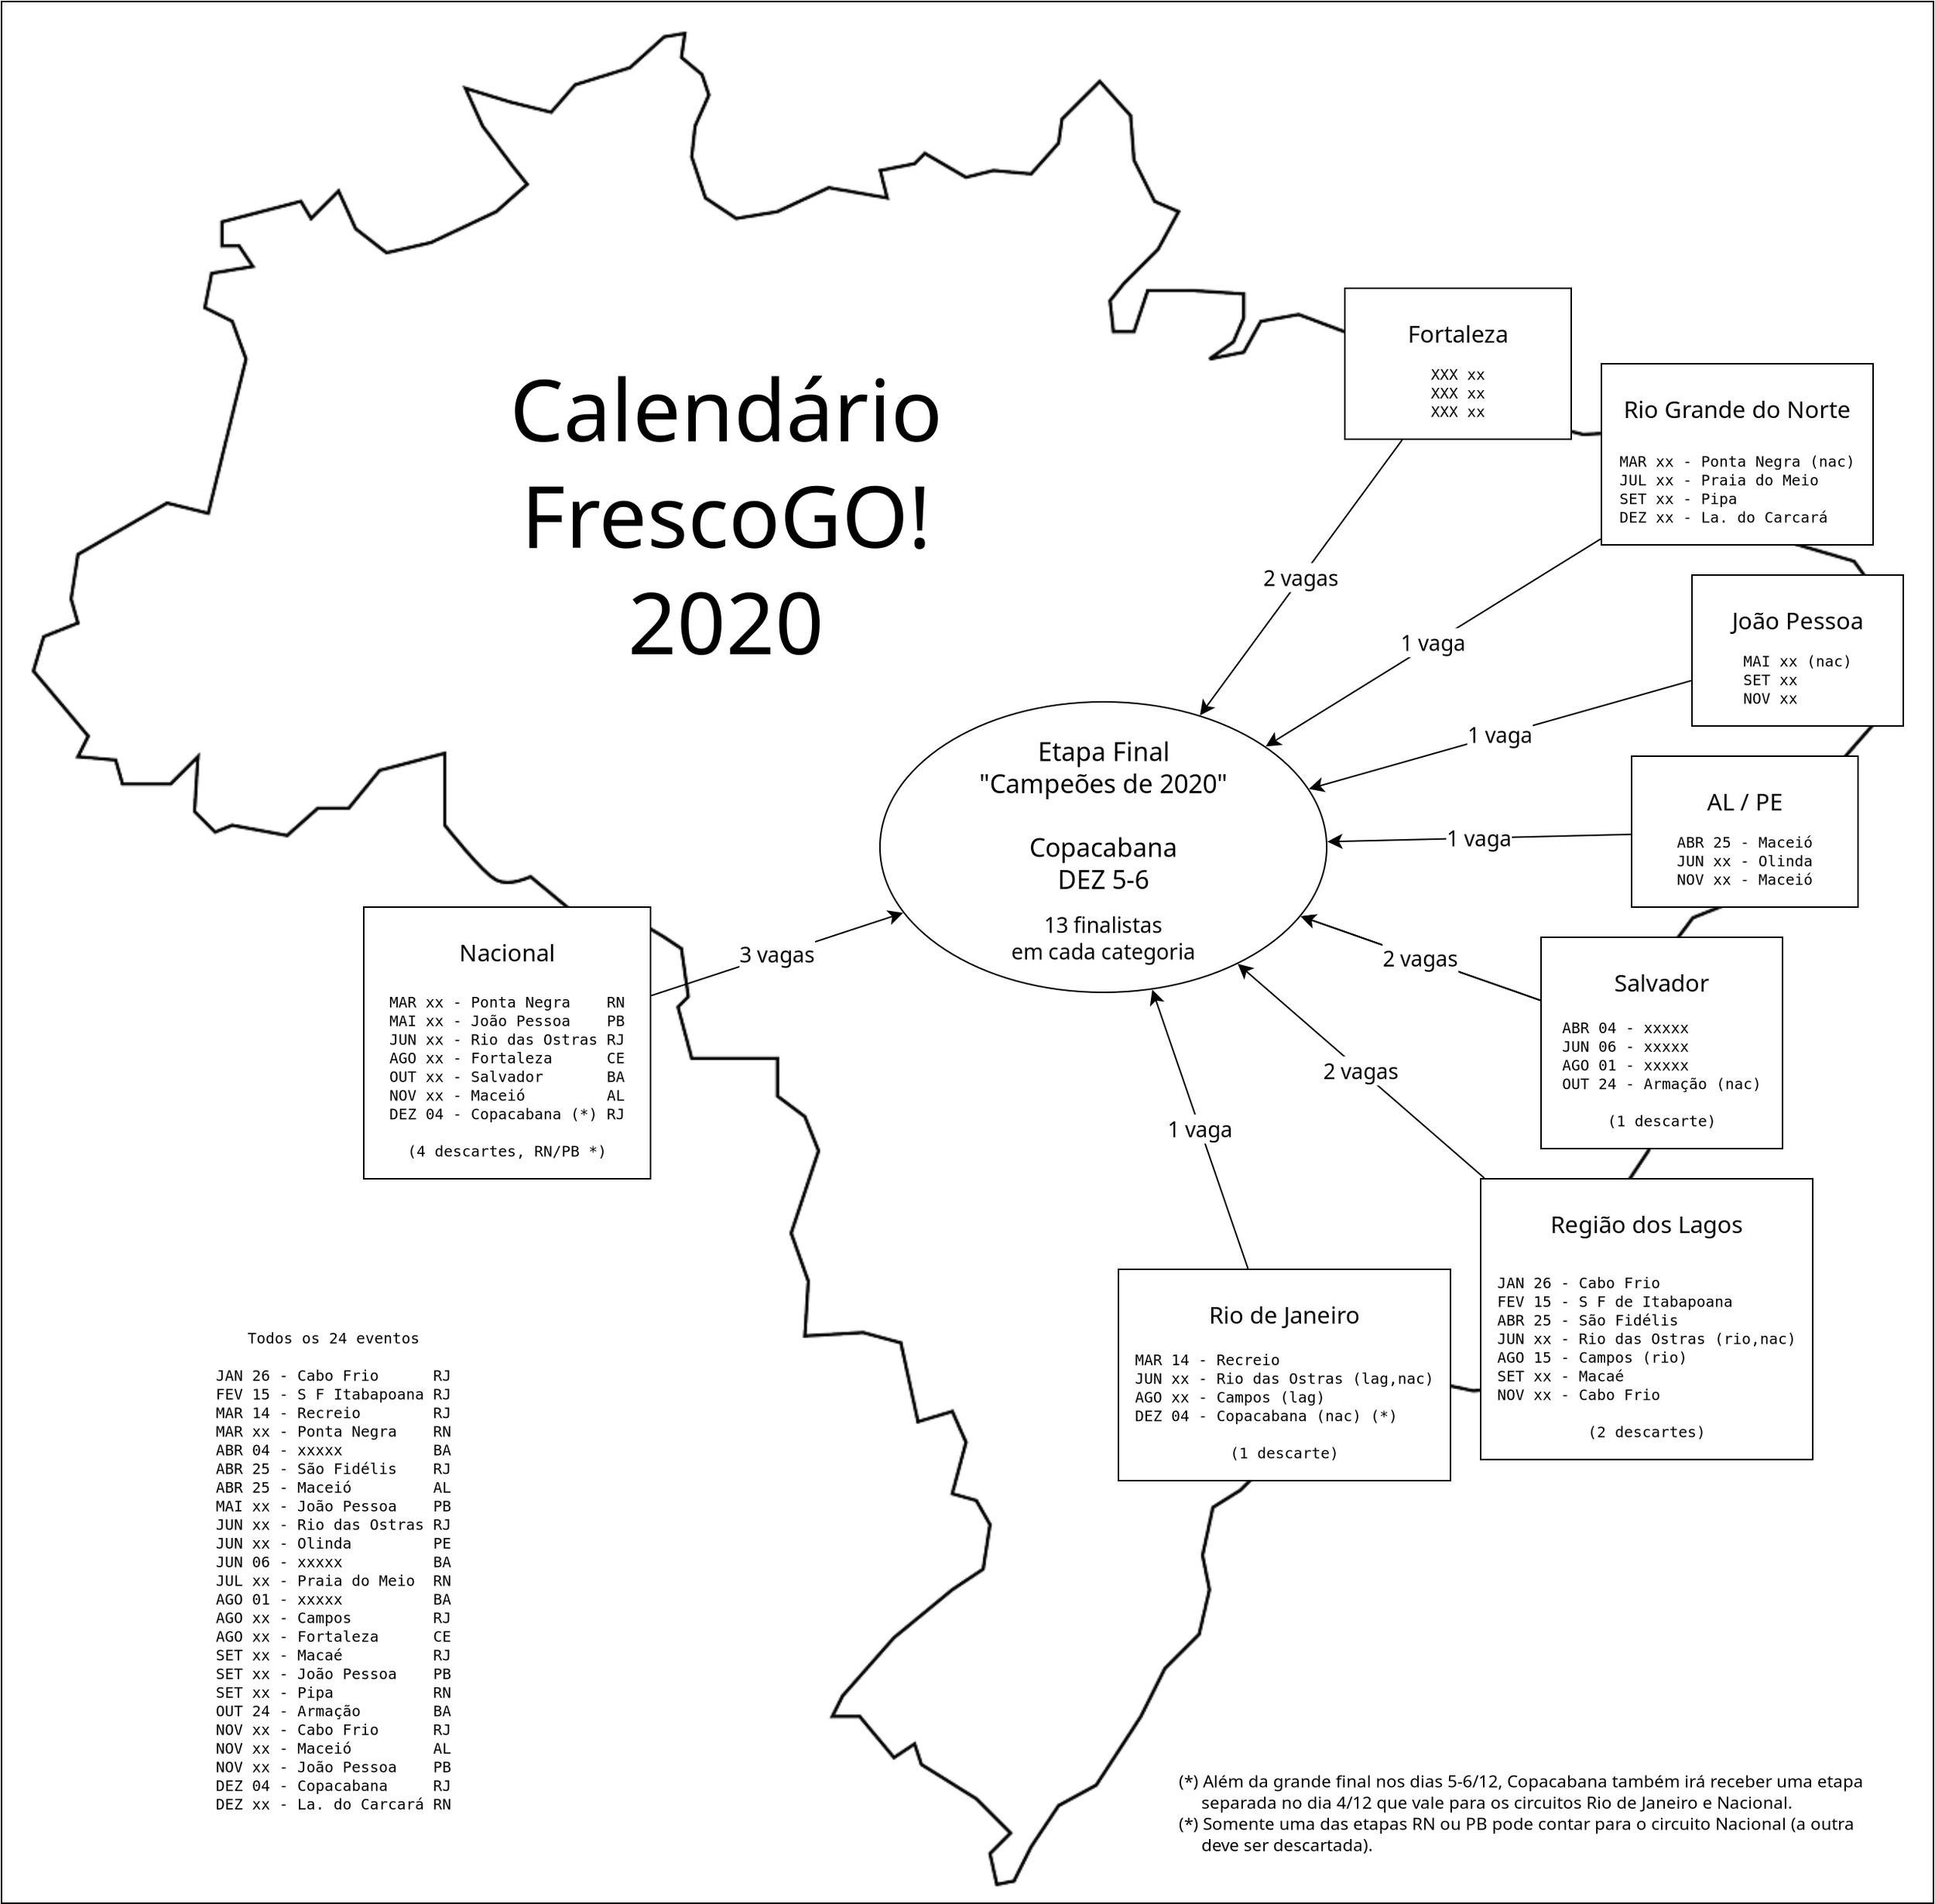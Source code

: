 <?xml version="1.0" encoding="UTF-8"?>
<dia:diagram xmlns:dia="http://www.lysator.liu.se/~alla/dia/">
  <dia:layer name="Background" visible="true" connectable="true" active="true">
    <dia:object type="Standard - Box" version="0" id="O0">
      <dia:attribute name="obj_pos">
        <dia:point val="-138,-20"/>
      </dia:attribute>
      <dia:attribute name="obj_bb">
        <dia:rectangle val="-138.05,-20.05;-9.95,106.05"/>
      </dia:attribute>
      <dia:attribute name="elem_corner">
        <dia:point val="-138,-20"/>
      </dia:attribute>
      <dia:attribute name="elem_width">
        <dia:real val="128"/>
      </dia:attribute>
      <dia:attribute name="elem_height">
        <dia:real val="126"/>
      </dia:attribute>
      <dia:attribute name="show_background">
        <dia:boolean val="true"/>
      </dia:attribute>
    </dia:object>
    <dia:object type="Standard - Image" version="0" id="O1">
      <dia:attribute name="obj_pos">
        <dia:point val="-136,-18"/>
      </dia:attribute>
      <dia:attribute name="obj_bb">
        <dia:rectangle val="-136,-18;-12.65,104.868"/>
      </dia:attribute>
      <dia:attribute name="elem_corner">
        <dia:point val="-136,-18"/>
      </dia:attribute>
      <dia:attribute name="elem_width">
        <dia:real val="123.35"/>
      </dia:attribute>
      <dia:attribute name="elem_height">
        <dia:real val="122.868"/>
      </dia:attribute>
      <dia:attribute name="border_width">
        <dia:real val="20"/>
      </dia:attribute>
      <dia:attribute name="draw_border">
        <dia:boolean val="false"/>
      </dia:attribute>
      <dia:attribute name="keep_aspect">
        <dia:boolean val="true"/>
      </dia:attribute>
      <dia:attribute name="file">
        <dia:string>#/data/frescogo/brasil.png#</dia:string>
      </dia:attribute>
      <dia:attribute name="inline_data">
        <dia:boolean val="true"/>
      </dia:attribute>
      <dia:attribute name="pixbuf">
        <dia:composite type="pixbuf">
          <dia:attribute name="data">
            <dia:data>iVBORw0KGgoAAAANSUhEUgAABQAAAAT7CAYAAADBxh2ZAAAABHNCSVQICAgIfAhkiAAAIABJREFU
eJzs3Xl8VOXZP/7PfZaZBFAebeuGgATIwpYN3FqlJGwJi4C23+rT4tbW2se2LgQUEtaAIeDyqz5d
rAroU+ujrQJJ2BIBUasihCRAIAkBEgGltTxWBWbmnPvcvz9yTgwx7Esyk8/79eI187rPmZl7MsOZ
Oddc93UJpRSIiIjCkZRS03UdABxvTCkFIQT27duHdevWwefzXXrRRRdd/dZbb1355JNP9tB1vY+U
sq9hGP1t2/7Orbfeevdf//rXxZZl6aZpytZ7NkREREREROeH0doTICIiOhNKKaHremPgr7KyEj/5
yU+Mq666amBUVFTyzp07B27bti0WQBcAPQBACAFd1xuDhAAQCAQ+AgDHcfiLGBERERERRSQGAImI
KKw4jgOllKbrulNWVobk5OTHAQwBkAzAV1paetzbKqUOhUKhrQCiAVwLAEeOHNnubT7PUyciIiIi
ImoVgkuAiYgozGgAnD179iAmJuZdAN89zn7bAGwG8NFjjz229bbbbqvbu3fvpzfeeGPw9ttvv2v9
+vWLADjbt2/X+/TpA8dxhKZp/FAkIiIiIqKIwwxAIiIKC1JK6A0F/2T37t071tfXbwHQ2938VkZG
xmrDMLbX1dV9+Oc///lf/fr1+8Z9pKSkCAA4dOhQhju0pU+fPgAAIQSDf0REREREFJEYACQiojbP
cRzoui4AyH79+l1eX1+/0zTN/7AsC0lJSbMWLVo0MykpqaWbCgC6lFIEAgGnY8eOYunSpXZFRcVV
7vbtTfZjAJCIiIiIiCISA4BERNSmSSmF2+lX9erVq19tbW253+/XgsEg+vfv//MtW7b8yd3PlFJK
pRRM01RuRp8CYOu6Dp/PJwCoTp06AQ2NQQBgq3vJACAREREREUUsBgCJiKjNcjP/FAD0798/rba2
9i2/349gMIhevXqNqqioWAEAgUBAREVFWW6g8HgEABUMBi8CcLk7tsO91AE4Ld6KiIiIiIgozGmt
PQEiIqKW2LataVrDx1SvXr3+c9u2bY3Bv/79+6fW1NSsABqChFFRUSfN3lNKaQDQoUOHLgA6AMCq
Vav2AYBlWUoIcb6eChERERERUatiAJCIiNoiYRiGAwDJyclTamtr/6dDhw4IBoNf9urVq0dFRUUp
ACGlhBckPBl3CTAeeOCBK5sMHzjnMyciIiIiImpjGAAkIqI2QykFNJSnUFlZWRBCPFNWVpYHAEeO
HKlLSEi4oqamZi8A4TiOOsmS3+b3qwCgsrIy1h3er2naP93rXP5LREREREQRiwFAIiJqM9xAnZ2b
m4uFCxf+DcAD7qaP/va3v/UoLS09AkCTUqpTzfxrQrqXie7lp7ZtNz70WUybiIiIiIioTWMTECIi
anVKKQghdE3T5NSpU/H444+/5/P5bgyFQgCwrLa2dlxMTAyklDoAeaqZf80fxr3s617Wx8fHA4Ap
hLDO+kkQERERERG1UcwAJCKiVqWUglJKAJBz5871P/7449VCCC/498etW7eOi4mJgWVZmqZp8iR3
dyoSAWD06NE7evToAdu2YRj8PYyIiIiIiCIXA4BERNRqpJQQQghN09TUqVOvzM7OPmCaZm93KfD0
2traX/Tr1w+2bQvTNJ0z7dQbCoUEAIwcORIAOgNAIBDYCgDKfTAiIiIiIqJIxZQHIiJqFUop6Lou
AKj8/Pz+jz/++CZd132WZQHAz7du3fond9mvMAzjbIN0ouEhVbcmY9XuJRuAEBERERFRRGMAkIiI
LjgppdB1XW3ZskWlpKSMBLDSHQeAUbt27VrRs2dPb3nuucjQ0wA4pml69f8QHR1dCgCOw/gfERER
ERFFNi4BJiKiC8q2baHruqqpqUFKSspPAKw0TRMAMGXKlEH79u1b0bNnT0gpz2VtPgEAwWDwu95A
QUHB7XV1dfD7/Y5t22e2tpiIiIiIiCgMMABIREQXjJRSMwxDbd26FbGxsVMBvCSEgGVZh+bNm9c1
Ly9vU5cuXYTjODjDTr8t0nVdAsDNN9+8HIDXSOSVa6655ony8nIYhqGklBqzAYmIiIiIKBIJ1j4n
IqILwbZtzTAMp6amBrGxsU8D+I1pmrAsa8+0adP65ObmBpRSwnEcdS6Df81lZ2dfPHfu3C0+ny/G
7TS8cvfu3Zk9evQA3KXC5+3BiYiIiIiIWgEDgEREdF45jgOllK7ruiwvL0dSUtLrAG4TQkAp9dHc
uXOvnTp1KhzHEZqmndcPJe8x5s2bh2nTpq0AkOFu2tutW7dBdXV1nwEQUkrous4PSCIiIiIiighc
AkxEROecUgpKKdi2LTRNM3Rdl3v27EFSUtIGALdFRUVBKbVs2rRp106dOhUAdCHEeQ+4uY+hTZ06
FVOmTMkEMN/ddE19ff3B/v37pwBQuq4jFAqxLiAREREREUUEZgASEdE5I6WElFIzTVMXQtgAFAB0
69atw8cff1wGoLe76x9yc3PvnzZt2gXJ/GuB8OaWkpJyx5YtW/7s9/sRDAYRExPz49ra2j+7+3FJ
MBERERERhT1mABIR0RnzMv0syxKWZRm6rus+n88RQlgA1NNPP40uXbokf/zxx3tN0+wNACkpKdml
paX3T5s2DQC0C5H519LULcsSAFBaWvpKr169koLBoOzQoQN27979P126dFk4f/58AHAcx+FnJRER
ERERhTVmABIR0WnxlvYC0A3DgJvpBwAoKyvD4cOHxX333Xfz9u3bJwC4B0AnXdchpcSAAQPuLC8v
fwloqA2oaa0bW3PnIACovn37dq6srNwMoKe7efVjjz02ct68eVBKaY7jOOezOQkREREREdH5wgAg
ERGdVJNMP83v9+sArKbb58yZg7Vr1/7g/fff/89gMPh9AJ2b30WPHj1G7t69ew0ABINB4ff728QH
kG3bMAxDCwQCzqpVqzB+/PgiAJluk5LaOXPmpGRnZ38BQHMcx2ntoCUREREREdHpYgCQiIhapJRC
KBTSDMPQdV2XcGvhSSnx6quvYsCAAVf88Ic/HLpz586JAIa1cBe7kpKS1nTq1OmFZ599tjQxMfGC
zv90SSl1r1lJTExMPoCs6OhoHD16NPTwww9/98EHH9zUtWtXuB2CW3u6REREREREp4wBQCIiAtAQ
8HMvhW3bus/nA4DG5b3l5eX4+c9/fmUgEPhZRUXFGAADW7ibHQCez8nJWZGWlrbzhhtugN/v97a1
6Qw6d2mzZpqmU1lZib59+94JYLGmaXAcBwB+vHPnzj/HxcW18kyJiIiIiIhODwOARETtnGVZAGCY
pinQZGlvIBDAO++8g7Vr1ybn5eWNAfAzAFc3v71hGOtvv/32ZRUVFS+++uqrX8THxzfdbIZCIWkY
RpsN/DXnLgkWFRUV6mc/+9nAjRs3vieE8Lmfl/kffPDBlOuuu65N1DAkIiIiIiI6FQwAEhG1M95x
PxQKCdM0dU3THLjLe4HGTL8hgUDgroqKinQAXVq4m78lJia+/Nxzz70dFRX1+YABA5puM6SUwrZt
2+fzKSHE+Xw654VSCqJh4mrmzJmXzJo1a6NhGL1s20ZaWtpFb7311lehUEj4fD5+iBLRKXOPLa09
DSIiImqHGAAkImonLMsSAHTTNI8J+K1cuRK2bXccO3ZsGoA7APyohZt/GhUVtfamm256KS0tbfWj
jz56zEbbtk0ppTRN0xFCRMQJruM4kFJqpmk6Tz31lPHwww9bANC7d+9J1dXVTwAwlFJ2JDxXIjr/
HMcRAASAsMmIJiIiosjBACARUQTyju2WZQmllJfpd0zn3oyMjGjbtu8pKSm5DcCNAHzN7uYggBcS
ExPffO655zZFRUWhSaafUErplmU5uq4rXdcj8sOkaSagEGINGpqdvF9UVHRjZmYmmAVIRKdIAOCx
goiIiFqN0doTICKic0dK6WWt6UII2w1OKQCOm+kXN3bs2JEA7gbQUlve0oyMjCJd158vKCiob7bN
cOsFSsMwFADbbRQSsdzsPh2AnZiY+Hx5efkwADe8++673TIzM+tN09TRpFEKEVFzUkqh67pau3Yt
brvttpsOHTr0jjvOjuJERER0wTADkIgoQti2LQzD0ABIbyw3NxdvvPFG4lVXXXVPUVHRCAAttbB9
G8DiVatWFRuGsT89Pb3pNgHACAaD0jAMpz2erFqWpZmm6ZSUlHx72LBhBwFoAO5RSi0ClwET0QnY
tq0ZhuFUV1cjLi6uAMDofv36pW/dunUtAOE4juJyYCIiIroQGAAkojbLbVIRlk0kWktZWRm++uor
7b777ru5srLyNgB3AejYbLcvAGzIyMj4i2EYryxfvvyYjVJK07Zt6fP5GusEtufXwO0KjJqaGsTG
xpYASAewuby8fOCAAQPYDZiIWuRl/pWXlyMpKelNAOOioqIQCARwzTXXJO3Zs6ccgK6Uku35GEtE
REQXBgOARNSWCQBGKBSShmEoIYQC2ncw6jh0AHL06NGXFhUV/QXADQAuarZPAMDiadOmvTZhwoS3
Dx486GRkZDTdrlmWpQGQpmnyg6EZ27YNwzDsUaNG/XTFihV/AoChQ4d2Ki4uPsw6gETUXLPMv78C
uNUwjMYfFGzbRkJCwhWVlZVeVrFzkrskIiIiOitMWSCiNmvJkiV6KBSyfD6fo2maEg1My7I0txZd
u2fbtgZAVlZWoqioqFQIMRxfB/9qkpKSnv3e976Xsn379mil1P25ubnrUlJSnIyMDF1KaQSDQaGU
glLKMU3TZvDvuCQAfO9733veG6irq/slAPh8Pp0/phGRR0opDMNwysvLERcXtxTArQBg2/ZvBw4c
2Nu2bURHR2PHjh0VmZmZHQE4wWCQ38mJiIjovGIGIBG1KW7XVQCAEOLF3r17X3bppZdO/+Mf/1ia
mHhMzwrNcRzNsizpZV+1t8zAZhkmGwDc5G7KmTFjxl+GDBlSe/3118Pv93s30Wzb1pVSEoBjmmar
zDscNXtfet2ANxYVFV3HbsBE5Gl2XP4bgAmmacKyrJdzc3MnTps2Db17987ctWtXkXuTmt27d8f2
6NGj8batOX8iIiKKXPy1kYjaFDfIYgBAYmLiypqamlEffvjh5qSkJCWEeEkIkVlQUBC1cuVKR9M0
2+/3KyEEhBCGZVmmZVlCSnniB4kAzTJMXoEb/Lv++uunKKVyZ86cWTt48GD4/X4zFAppjuMAgGMY
hmWaJoN/p6np+3LAgAFeFuC17777bncAcLsBE1E71kLm3wQhBCzL+vO8efMmTps2DQBQU1OzYsCA
AT93b9Y7Jibm7fLychiG4Ugp29cvWURERHTBMAOQiNocL5tq7dq1SE9PL4+KihoQCASa7hIE8Pf0
9PTXDMNYvGrVqkCzuzAty5IAlGEYEZcd6GWjVVVVIT4+fjaAHL/fj2Aw+Lvi4uL/Gjp0KI4ePWpq
mmb7fD42UTlHjtMN+OdKqT+B3YCJ2rUTZP69lJOTc+fs2bOBhlqrjT/A9O7dO2fXrl2z3bt4taqq
6vbY2Fivozu/oBMREdE5xQxAImpzfD6fklIaaWlpSE9Pnx8IBOCeMO1zd/EDGPLWW2/9fvXq1UeF
EGVCiN+sWrUq/s0338TWrVu9LDclGiIyZigU0iIhs8JxHAghsGnTJsTHx/8CQI4QAsFgcPXcuXP/
a+jQoQAgoqOjLS87ks4NIYQDAN27d/8MwDp3+P6KigoAsPmDGlH7dILMv5cff/zxO2fPng3HcQTc
0gteDdu77757DoAX3OP0j+Li4p5xMwFVJHxeERERUdvCACARtUlCCBsAnn322VcAHHKX9W74/e9/
Lzp06HAfgPea7J4I4OmMjIwdEyZMqLn22mt/N3jw4EFz5swBACWEsHw+n6PrurAsy7Asy2t8caGf
1llTSmkA8Nhjjw0D8Pvo6GgopSpzcnJGTp06FWg4roffEwsDbudOo3fv3sjMzHzVHU5+5JFHLgIA
27Z5wk7Uzti2rem6rqqrq5GUlPQGgFtM04RS6qWcnJyJjz76KABoXhd7AN4PWtrUqVMxffr0nyql
ityxB5KSkiZVVVVB13UVjp9RRERE1HYxAEhEbZKbEaHHx8cDwHS3ht0dlmVdfvjw4eeUUt8bM2aM
GDVq1EQAhQC+cG/aKxAI3L9hw4aN06dPt4QQL/bt23fkhg0bOm7ZsqWx061XN1BKaXqdcNsyd36a
ruvO1KlT40pKStYAwNGjRz/Jy8tLcTNMAIAF5M8vCQCDBw9u7AZcW1vLbsBE7ZC7VNcpKytDXFzc
MgDjvcy/vLy8YzL/WsjGdhzHEbNmzUJeXt5oy7I2uvssiI+Pv3vjxo0QQnjHdSIiIqKz1uZPeomo
/XIcR9M0zXnsscei8vLy/gmgE4DfKaX+q+l+K1euxOWXXy7eeOONm+bOnfsDAHcCuKjZ3Vl+v/+d
66+//rUhQ4YsmTFjxjfqBoZCIWkYhhJCtLmls97fYs6cOZdOnz59L9znN2PGjC4zZ848AEBXSsm2
Nu9IJoQoBzAAwMa//vWv1916661GKBSyfT5fa0+NiM6zZjX/3gAw3l3euyQnJ+cur+afUqql4B+A
xnquOgA5ffp0zJkzZ290dHT3o0ePYujQoSOKi4vXSCk1XdcZBSQiIqKzxgAgEbVZtm3DMAzj448/
trt16/YkgIcAYPTo0WZBQYF9+PBhLTo6WtM0TcHNzAKAyspK3H///QlffvnlvVu2bBkOoH8Ld18O
YNGjjz66evDgwTu///3vIyoqytsmpJSG4zgSbs2mVqYBcKZMmYL8/PzGE8Rhw4bduGbNmvellELX
dR7MLwDLsoRpmmrkyJHfWb169T8AYNSoUTmFhYW5SinDW7pORJHLa9JRVlaG5OTkZQDGCiGglHop
Ly/vzilTpsBxHOF+Np2U9wPP/PnzOz/66KO7AVwKAI899ljSvHnzysEfeIiIiOgcYACQiNo0L+Ay
bty4jsuWLfvKHZ5bVVWVHRsba0gpbXeJlCaE0A3DkHCXwQaDQXzwwQdYt25d91mzZg0HcDeAG1p4
mF39+/cv9vv9zz///POliYmJTbdpjuPolmVJIYQyTfOCdhVWSgkhhJo5cyZmzZr1rhDiu+5x+46y
srK/JCYmwnEcaBorOpxvXkC6rq7Ovuaaa/4E4KcAkJmZKYqKihAMBoXf7+eHKlEEOxeZf825mYAG
AHvmzJldZ82aVe9uCsyePbt3Tk7OvtMJKBIRERG1hAFAIgobQogX0RDE+2dxcfFlQ4cOhWVZmmma
xyyPchwHtm1rPp9PB2A13ZaXlyfWr1//4w0bNvzg6NGjQ9CwrLgpC8DLWVlZfx03bty6gwcPBsaP
H998KoaUUpzvDMFAICCioqJUcXExhg8f/kpUVNTtgUAAAB7ZvXv3kz169BCqIUJ4Xh6fjqWU0oQQ
zqRJkzo/8cQTB9HQjXqhUioLp3nCT0Thp1nm33IAY84m8685L5t7+PDh1xYXF38YHR2No0ePfj55
8uRvz58/X4KZgERERHQWGAAkojbPcRxD0zR72rRpcfPmzdsJAP3797+noqJiEQADQIvLLpVSCIVC
wjAMw10i27jf9u3bcfToUfPee++9oaKi4gcA7sI3g4FHAHyUkZGx9pNPPnlzwoQJW3Nycpo/jO44
jnauMwSbZvUlJSXllZeXT3E3PVdZWXlfQkICuPT3gtMBSCHEQwCeBICpU6f2mDt37l7vPdq60yOi
88XL/KuqqkJ8fPxSuN1+LctaNH369HtmzZoFnOUPAd5xv7y8HElJSbcAWOoGGCtnzpzZd8aMGWcV
YCQiIqL2jQFAImrzvKyLjz/+GN26dXsLQBqAfaWlpV2Tk5NPawmsbdtCKWW4WYONdQMXLFiApUuX
9r388svvfvPNN49XNxAASgAUZmVlvTdu3LjSgwcPOuc6Q1BKCV3XBQAVExNzz549e15wN63Yu3fv
qO7duzf+TU7rjumMee+xrVu3YsCAAYcAXAKgoL6+fmzXrl2FbdvKMIzWniYRnQfnO/OvKXc5sNiz
Z4+KiYn5GYDn3EDjB5MnT75h/vz5gFsX9mwfi4iIiNoXBgCJKCx42RejRo26acWKFRsAID09fWxJ
SUnBmTRfkFJCSqmZpqm7t208GK5duxZSyh7Dhw9PBzAOwKjj3M3nALZmZGS89cknnyydMGFC+dlm
CHonfwBUnz59hu7YsaNY0zQ4jlNeVVWVFBsbC3aFvPC891h6evqP1q5d+xcAuOWWW1KXLl1a2tIy
dCKKDBci868590cg7NixA3369JkDINsNOC6dOXPm+BkzZiAUCgmfz8cv8URERHTKGAAkorDgNmDA
vHnzMG3atEpd1xOklJvWrFkzaNiwYWd9MmTbtpBSiobVwvoxdQOrqqrwox/9KC4xMfGWV155Jc2y
rGQAlx3nrtYCWJ6VlfX3cePGbTl48KB9qhmCbvBPA+D06NGj7969e7f5/X4Eg8HP+/Tp853t27fb
cJehnunzpNPnvbfcWoxlABIBbFFKpbT23Ijo/GmW+VcIYJQbiFuSl5d317nM/DveY9fV1eGaa675
HYD7ASAmJuaZ2traXwNgGQgiIiI6LQwAElFYaNolUQhxK4C/AkDfvn0Hbtu2bTNOUAvwdFmWJQDo
blbXMZldO3bswN69exEVFdU3LS3tRgC34PgZgv8GUOFmCC6bMGFC2fEyBG3blpqmaYZh2LGxsZ1q
amoO+f1+MxgMIj4+PmbHjh17wALwrcUAYPfr1+/a7du3f+iOjVNKLQNgKKVsviZEkaVZ5t8yAGPd
zL8Xp0+ffu/5yPxrzgvwVVZWom/fvoVwP2v69Okzbfv27fMAsAs8ERERnTIGAIkobFiWJUzTVAUF
BRg7duxeAN0BLN20adP41NTU83Yi5DgOLMvSdF3XDcM4pnYgcEYZggVNagjKphmC1dXViIuL22UY
Rk/btpGYmHhdWVnZRjQcr9nx9wLz3lObN2/GwIEDlwEYC2BvQUFBj9GjRze+J1t7nkR07pwg829x
Xl7e3ecz86+FuWiGYTj79+/H1VdfvRHAIADo3r37j/fu3ftnAEJKqXRdP99TISIiojDHACARhQ03
C9AEYMXExGTt2bMnHwCGDh16VXFx8SehUEjz+XzntRab20TEyxA8prMw0GKG4Fg0ZG20FLn7N4Ct
w4YNW29Z1uudO3euKCkpeevw4cNpABAfH3/rjh073gCg2bbtsMnEhect/x02bNjlJSUlnwJAjx49
Htu9e3ceAFMpZTEoSxQ52kLmX3PBYFDz+/3OmDFjtMLCwpro6OiYo0ePIiEhYXhlZWUxAOE4jmIm
IBEREZ0IA4BEFFa8JVELFizA5MmTFQD06tVrcU1Nzd24wCdlnlPMEOyVmJg4/pVXXkm3LCsJwOUt
3Zeu65BSYtCgQY9u3Lhx/oWYP7Ws6bLz3r17/3HXrl0/B4D8/HyRlZXF+ltEEaZZ5l8RgMzWyvxr
gQ5AJiYmdqioqDjk9/v9wWAQ3bt3T927d28pWCKCiIiIToIBQCIKRxoARwgxB0A2APnmm29eNm7c
uEOt3SG3hQxBiSYdhptkCPZJS0v7HoDRAMY0u5s/lpSU/CI9PR2BQEBERUXxQN0KvPfS0qVLO44f
P/4fADoAWKiUyoL7HmzdGRLRudIs8285gDGtnfnXVNMmUXFxcb2qq6tr3CZRiI+P77Jjx44DaMg0
5+cFERERtYgBQCIKO5ZlGaZp2mvWrLlixIgRn7jDU5VSj6MNBmZOJUPw9ttv75mcnHzHiy++eOW0
adN+mZubC/BkrrV5TWd+A+BpAFi9evU1w4cPr/Peg607PSI6F7zMvy1btiAlJeWYzL/8/Py7s7Ky
WjPzr5EbBBQAVHJy8sCysrKP3CDlv0aOHNl75cqV/+c9l9acJxEREbVNLBZCROHIRkMmxqcAXnWL
n8+aN6+hKaLbxbfN0DQNfr/fMQzDsm3bsSxLsyzLREOAScTFxaG0tLT2hRdemLN161YG/9oAKSUA
2O57arr7HitUStWh4bVh8I8oAngBs6qqKqSkpCwHkGmaJpRSL0yfPv3urKwsANCEEK1+PBZCwLZt
BUDbsmXLpr59+2ZalgUA31q1atVLtbW1MAzDsG0enoiIiOibmAFIRGHJcRxN0zRn2LBhPUtKSnYB
QJcuXX69b9++ZxBmtZCaZAhqhmEINpZoXU1r/3Xt2vX2ffv2vQIAQ4cOTS0uLi713nutPE0iOnsC
gJf5txLASDfz78X8/Px720rmX3PuMQoAIIRYIoSYqJT6+4oVK76bkZGhWZal2J2ciIiImmMGIBGF
KwcAnn766VoAxZqmYf/+/b9etmwZAEjbtsMmgtYkQ9C2bZvBv1bmZpDaK1aswL59+ya5nTU3P/30
06XuLgz+EYU5N0tOVFdXIyUl5WV8Hfx7Yfr06fe2pcy/5tzPCO87fL37Y/5FpmkCPD4RERHRcTAA
SERhyQ3KGH379kVycvJMx3EAoNe4ceMyAcA0TT0cM5wNw2jtKbR7hmHoAPDOO+8MApDiOA6Sk5Nn
9+3bFwAM971HRGHMbdbk1NbWAsDgqKgoKKVefuqpp346a9YsOI4j0NBsqnUn2gL3s807EP3Tvezs
li4gIiIiahHPYogobIVCIQkACxcu/DuACnd4lntpt8UTN2r7NE2zASAvL2+yO7R34cKFy4Gv33NE
FPYEAAgh/gPAtwKBAAA8/+CDDwKAry1m/jXjfcB5jbAuAmA220ZERETUiAFAIgpbPp9PSSmNtLQ0
DB069HF3eOCYMWMGAoBt2zzG0Wnxlo6PGTPm2wBuA4DMzMw/pqWlQUpp+ny+th4UIKJToJTSAMDv
918JoAMArF69+hAAWJbVJjP/PE3nlpiY+Jl79WL3HxEREVGLeHJMRGFNCGEDwH//93+/CuAzACgs
LJy1Z88eGIah2A2RTpVt2zAMQ6+trUVhYeHcJpvy3O18MxFFCJ/PJwBSvwGnAAAgAElEQVTg/vvv
v8odspVSB9zrbb6OXigUAgA8+eST/3aHdDRkAQL8fk9EREQt4BcEIgprbiaEHhsbCwAz3eHM5557
LhWA8uq5EZ2MmxFkV1dXG3Cz/wDMLyoqAgCN2X9EkcGtoacAoKqqKt4dPqDr+qFWm9Rp8pYoHz16
9IsmYxcd/xZERETU3jEASERhze3aqABg2rRpfwDwbwDIy8tbkZOTAwDSLfZOdDIaAAghugO4FABy
cnJeBwDHcfS2vCSQiE6bV8+zn3t5wLIsb1vYBPsNw/jKu27bdmf3Kg9WRERE9A0MABJR2BNCOAC0
3NxcOWzYsEwA6Nix42W5ublFxcXFEEKoQCDAEyI6IS9Q7Pf7L/HGbr755kMAYNt22AQEiOiUeP+n
+7uX9f369QPCowEI8PUy5S8AfAkAo0aNugQATNP0shyJiIiIGjEASEQRwXEcB2jsCJx9+PBhAMic
NGnSIwAQFRXVirOjcODz+QAA999//2Xu0FHLsv4FNAaZiSjyDACA0aNHV3bt2hW2bSvDMFp7Tqfj
CIAv3AzlK9wxRv+IiIjoGxgAJKKIoGkalFJiwIAB2Ldv31wAJQBQUVGx8Oqrrx6EhhMinVkR1JJm
NcF6uMOfmab5xXFvRERhKRQKCQAYMWIE4DbOOHr06HYAjSUlwkDTeXrLgC93L/mDBREREX0DA4BE
FDGEECoYDIouXbpg9OjRmQA+79SpE/bv319cUFCgA5C2bfO4R8fj1QTr6V5+Fo41wYjopAQACCFi
vIGoqKitwNfZ5GFC6LoOAF+4cUsvAMjjFREREX0DT4SJKKL4/X4FQC8oKLCSk5NHfPXVVwDQeezY
scu3bNkC0zQdsEA6tcw7aW7MAHRrgplhUhOMiE6BpmkaAEgpvQYgOHLkSJV7NSz+r7uZisbRo0eB
hjqAAAOAREREdAIMABJRxFFKSQBaaWnpxt69ez/qDmempKQ8VF1dDQCwbbvV5kdtXgwAjB49ep9b
EwxhVhOMiE7Aa/hjmmZfdyj4+9//Hu5YWATPTNMEADFmzBj06tXrX+7wFSe4CREREbVzDAASUcQR
QsCyLAcA7r333vkAit0C6U+++OKLAwEowzD01pwjtWmxABAIBGoAsJsmUQRRSjU2/Nm+ffsAd7gs
Li4OQMPnRzgQQiAUCikA6NWr16fu8JWtOCUiIiJq4xgAJKKI5GZHaFOmTMGcOXNGKaW+BID58+ev
mj59uo6Gem/hcaZH552UUgDAnDlzACAKAHRd3wMAjuMwAkgUISzLEgBkYWEh6uvru7rD293LsPpM
8IKVUsp/uEPMACQiIqLjYgCQiCKZY9u2yM7OtoYPHz4SADp27PitOXPmFK1evRoAVCAQCKsTPjo/
pGzo/7Fhw4ZveWOapu12r4ZTUwAiOgE3aOZERUUBwFXucFgGAL0fJzRNO+AOdSorKwPw9TJnIiIi
Ig8DgEQU0TRNUwCwYMGCvwPIPnz4MACMmDx58mQAcE8CibyaYI1dQS3LqnWvMgOQKHLoAGDb9sX4
OmNue9NtYeigd+Xhhx8GADTpYE5EREQEgAFAIopwmqZBKSUGDBiA/fv3zwXwFgBUVFTM79Kly7Vo
CO7orPPW7mkA4DhOYwBwxIgR/wIAXQ/XmAARNWeapl1eXo6MjIzfAIgGgDVr1hwCAMuyVLjUAHR5
2cleDUB06NDhW8fZl4iIiNo5BgCJKOIJIVQwGBRXXXUVRo8enQHg806dOuHAgQPFBQUFBgBp2zaP
h+2YpjW8/FLKHu5QYNKkSQAAXdcZHSYKc+4yf1FRUYGkpKS7AMx2u3u/Y9v2R95urTS9s+XVAIRt
215WY1hFMomIiOj84wkvEbULfr9fAdALCgqs5OTkEV999RUAXDx27NiCLVu2wDRNBzxhareEm/YT
HR3dyx3a1YrTIaJzSCkFXdcFAJWYmDgSwCIhBGzb3pGXl3dzRkYGAAjTNMMt2K8AQCn1aZMxNgIh
IiKiFjEASETthlJKAtBKS0s3xsbGTnWHR6akpGRVVVUBAGzbbrX5UeuwbRuGYaC2thYFBQVXu8MM
ANIFp5QCyxGce0opDYDKzc0dAGClaZpQSn0xa9asxClTpgANtf/C9g9vmmbTD67L3Ut+xyciIqJj
8MsBEbUbQghYluUAwD333PM4gBI38St/0aJF1wJQhmGw4Fs743bLtKqrqwHgO+6w1wGYn5N0QTiO
I1yaZVl8350DbjBV1zTNycrK+lZOTs5moKHW34IFC5KmT59uOY4jEKZLf30+HwCgsLAQ+Po5MAOQ
iIiIWsQvmETUrpimCQDalClTMGfOnEyl1JcAMH/+/FXZ2dkGGk6iuBS4ffE6AAPAt90xBgDpglFK
eR3LFQDHNE1HSqk5jnOym9IJuJl/csaMGcbChQvLfD6fAQAzZ868ftKkSXsA6EKIsM38w7FZi58A
gJTycgDQNI2fY0RERHQMntgQUXvk2LYtsrOzreHDh48EgI4dO14yd+7clWvWrAEAFQgEePLUzkgp
L4IbAExMTNzjDosw6wpKYUZK2fgeM01z0mWXXTZz06ZN0HXdcZvTMBB4ZjQ38w+zZ88uNU3z6lAo
BADjJ06cuBENf1cZQf+/PwGA6Ojoy4GGjHciIiKiphgAJKJ2yc22wcKFC/8OIPvw4cMAMPSRRx55
DACioqLCOSuETo8GALZtXwKgAwA89dRT/wAAN2BAdF44jtPYZTohIeFB27YX/POf/5wxaNCgj/v2
7XtzaWkpADiapsG2bcH6gKdMAHCys7OxcOHCNUKI/pZlAcBDO3fuXNqjRw8opbwAa6T4FAAKCgou
q62thWEYrGlLREREx4iobz5ERKdK0zQopUT//v2xf//+uQDeAoBt27bN69Kly/XubjpPuNsFAQAd
OnTwlv/iyy+//AwAwnx5ILVhUkrhBaC6d+/+6507dz7l9/sBAIZhXF1ZWfl2amrq6i5dulzujikh
hC6lZGrXCbjZ22rNmjWYO3fu81FRUcPc4/i8urq6p+Pi4mDbdiRlyHlPxOsE3NmtZyr5+UVERERN
MQBIRO2WEEIFg0Fx1VVXYfTo0RkAPu/UqRMOHDiwpqCgwAQgbdvmcTLCubX/cNttt3Vxhz7v0KHD
pwCglOLaSzrnmmf+1dfX/3+6riMYDJYCGGzbdj0A6Lo+/MCBA59eccUVC+fPnw8AUtd1Zdu2xuDO
NzmO05i9PWnSpNkA7g0EAgDwl507d07r1q0bpJTCMIxWnec55gUAD7qXF7nHNAesZ0tERERN8MSW
iNo1v9+vAOgFBQVWcnLyyK+++goALho7dmzRli1bYJomT6Laic6dOwfdq/+xcuXKawDANE1+TtI5
dbzMPynl7uTk5FSl1IY//OEP3bt27fqIlA2NXQ8ePPjIo48+ekQI8f9KS0thGIYjhICU0uAyzwZS
ysbGF927d79z69atOe6mt+vq6u5wM/80L/AaQbxj1Cfu5cXucmciIiKiY/DEhojaPaWUBKCVlpZ+
GBsbO9UdHpaSkjKlqqoKABRPsiNXKBSSAPDcc88VA/gnADz55JPjAUAI4TDTis6UUqrxn+M4IhgM
as0z//x+P4LBYE1CQkK8W/NPu++++1BXV/dkUVFRBwAvA4DP54sG8OoNN9xQNm7cuD4AoOu6bRiG
5jhOu/6Rws2oFABUQkLC8Pr6+sVukHVndXX1993MP80wjEjM6G2eARjt/XChlGrX7wsiIiI6FgOA
RNTuCSFgWZYDAPfee+/jAErcTXkvvvjiDQBgGIbeWvOj80vTNAeAERMTowCsd4f/y2vAwAAgnQ7L
smBZlmZZliGEMEUDaJqm/H6/Axyb+RcMBnclJyfHVlZWWmioO+rYti0cx9EyMzOPbt++feJ1113X
NxQKlQFAKBRKXLZs2XYhxJJf/OIXHXfv3u1omqaUUrplWe0u4KOUgtYQ7VPdu3dP3Llz52q/3w/H
cb7s379/Yu/evQFA13U94oJ/TesYJiUl/Z979bLVq1enAIBhGPyeT0RERI3YUY6I6GsaACc3N9eX
k5PzLwCdAHw+bdq0y3Nzc0NoyLTgQTMC2batGYbhZGZmDl+5cuVqABg6dGiP4uLivaFQSPP5fBEX
PKAz1/S7k1JKuIE3zTRNoWmajRaOE6Wlpbj33nu/5TjObyoqKnJ8Ph9CoVBNQkJCXzf4J2zbVl59
Ojdr0NB13QaAHTt24M477/zhRx99tNg0zWh3macCMGnnzp1PxsXFebfTADgR1OTiZHQAMi4u7tvV
1dUH/X6/FgwGVUJCQq/KysrdaAiqykj9e4RCIeHz+dS6deuQlpZWD6ArgHVKqbTWnhsRERG1Lfxl
kIjoa45t2yI7Ozs0fPjwEQDQsWPH/5g7d+6qNWvWAIByO0xS5FEAMGTIkDXewO7du38NAD6fj92g
6aSZfX6/39Y0zVq6dKl6/fXX9Q8//DAhLi5ughBigRDig9TUVFVWVvZZRUVFjqZpCIVCtc0y/1TT
5hRCCOi6bjuOA8uy9ISEBGzcuPG1O+64o4NS6glvNwBPxMfH74+Li0t79913IYRwhBDCsqyIbxQS
DAY1ADIjIyOqurq6PDo6WgsGg0hOTr7WDf6JSA7+AYDP51NSSn3IkCEYPnz4bHd4yJgxY64FANu2
mb1OREREAJgBSER0DMdxoGkatm7digEDBmQDmAMA/fv3z6moqMht5enReaKUgmiIEighxAsA7gGw
vaioqF9mZmZjlk0rT5MuAO970alm9pWVleGHP/zh1d27d/++4zg3r127NgVADwCXnuBhKmJjY6+v
qqo6CkCzbds5WWda27aFu6RT/utf/0J+fv5V+fn5iwAMb7Lb2pkzZ94xY8YMrx6c7t73eX3vHu+7
5PkMvHlZu7t27ULv3r0rAPQHgISEhLGVlZUFOMW/ayTwPrd27NiBPn36fALgCgDv1NbW3hwTE+O9
d3j8IiIiaucYACQiakYpJYQQ6sCBA+jSpUsJgHQA6Nat2011dXXvAtCUUu1piV17YQKwUlNT00tL
S0sAICsrq39+fv42pZQhhGAnmPahxaX+S5cuhWVZerdu3WInTpyYUF1dfQOAmwBcd4L7kgAqAewc
N27cB6ZpvlNfX//R4sWLER8fD6Ax+HzKk7MsS5imCW+OqampQ0pLS18A0EMI4QXjFixevHjyHXfc
AXdfQ0pp6/q5SwZTSsG2bQFAmKapA/ACpML9p0kpheM4jXMF4HjXhRDqTINzXkCrtLQUqampqwCM
AICUlJRfb968+Rlvfu3sGG0AsAcOHPiTzZs3vwQADz/88HVPPPHERsdxDDeATURERO0YA4BERC0I
BoPC7/erMWPG+AoLC/8RHR3d+ejRo3bPnj0v2bVr11dw60619jzp3LEsSzNN0ykpKRHDhg37B4Bv
A3hUKTUfDPq2O2eY2bcPwFoA7yQlJW167bXX9tbV1X2u6zqGDBnSfF/hOI5yu9WeFiklHMfRTNN0
gsEgVq9ejVtuueVXAH7bZLcvvvWtb/3ywQcf/HN2djYAiFAoJEzTPO33cZPviiIUCkHTNN00TQHA
Ou3Ju/eDhuxEIaUEjg0QAoDy+XzHTMG7IqUUhmEoN9vtTwB+CgCxsbH5VVVVUwC0y4w3L0t57dq1
SE9P3wPgGgBrlVLprTw1IiIiaiMYACQiOj4dgExNTU0sLS0tc8fKKyoqkvr3798uTzIjmW3bMAzD
2L17t92zZ8/XAPwAwP7NmzdfnZKS0rjMjiJP02wxIcSzAAYD6HeCm3iZfdXjx4//wDCMt+vr6z9a
smQJvGYczZhSSti2LQEo0zTPKPB3HI0/Rjz11FPmww8//DyAiU2yAbf+6le/mjhp0qSybt26AQ1L
Y2EYxgkb25wgww9AQ03El19+GQMGDLj8P//zP5Orq6szAcQC+BgNgdD9Dz300CcTJkw4dPDgwf8z
DOP/AHyuaVrwq6++Qp8+fZCYmHg6z1O4z9V2M//mAMh2n+dr8+fP/3+TJ0+GZVle1mO7I6XUdV2X
I0aM+OmaNWv+BACjR4++rqCgYKNt27phGPzRioiIqB1jAJCI6DjcoIAGwElMTLyzoqJisbvppW3b
tt3Zt2/f9rjMLKKxG3D71CwA6NVQa2ofgHVoyOz76GSZfWho6iG8gB8agn7nbe62bWumaSoAatu2
bbjrrrviN2/e/AqA5CaBwP/NyMi4c8WKFUGgIeNV13VH07TTyvC76aabjOjo6FF1dXXjqqurrwOQ
4G3z7ksIAXfpb1MOgC8A/BvAvzVN+/eoUaM++fzzzz/WNG2fUmofgH1SynrDMA6sX7++xee7e/du
9OzZ824AL5qmCcuyNsyePXtwTk4O4HZyP7O/ZPhjLUAiIiI6EQYAiYhOoFlgoHG5GYCH3n///aev
v/56ZoZFEO8EecGCBZg8ebICgJiYmIW1tbVZAEyllMWAb+RpGuwXQkwGMB/AwfT09PGapr3/zDPP
tEZm32lz65cCgKqursY999zzg/fee+8FABf5/X4Eg0H06dNn0gsvvPDE9ddf793MdJ//8TL8rrzj
jjtSa2pq0gGMBRBznIevALAXQGcA3wFwMYBLAHQ8i6f0fwDq0RCA/QRAFQAfgLnu9u0LFy7s98gj
j8BxHKFpGr/UurUAU1NTf1JaWspagERERNSIAUAiopOQUmq6rjvTp0/HnDlzNkVFRaUGAgGkpaV9
76233nrP297a86Sz16wb8IsA7ga7AbcLjuOYmqZZM2fOvHHWrFnvAcDmzZuvSklJ+QQNS08dXMDM
vjPlNgnxluxi5syZmDVr1lwAU5vs9mlCQsJPlixZUjJo0KBjbn/TTTf5oqOjx9bV1Y2trq6+FkCL
kU8A+wEsTU5OXvGXv/yldN++fZ+28LfoZFlW5yuuuOLiv/3tb51nzJhxFYCr3X9dAXRBQ626rqf6
/AzDgFIKUsqvZs+efWlOTo6FhtdFMjj/dS3AdevWIS0tjbUAiYiIqBEDgEREp0YAUAsXLozOyso6
AOA/AFhZWVmX5OfnHwabgkQSdgNuh7wl3sXFxR2HDx9+EA2Za3copf4CN6uqdWd4ehzHgRBCF0JI
ALjrrru+8/rrr7985MiRET6fD6FQCABW3XzzzY84jtP93XffzQQwGg0Bo5ZsT05O3hQbG7viyJEj
RcuXLz/cwj4mGo6Dp/2DyC233AIp5cW6rl8N4CohxNVSyisvvfTSrq+++uqVoVDoUjRkF14JoEN+
fn5yVlbWLmb+fVOTWoD3rFmz5gUAGDVq1HWFhYWsBUhERNSOMQBIRHQK3GOlLoSQs2fPTpoxY8YW
t7ZW+dSpU5Pmzp0LuEHCVp0onbXjdAOeopTKB7sBRyw3cw4rV65UmZmZ7wO4HsBipdTdaPi+pMLx
dW+aoVxVVYX4+PjvAXgFQNcm9QFbsg/AsuTk5KLXXntty7Zt2z4dO3Zs83IHQiml27btwM2IRMNx
EE0uNQDQNE3ouu49mBeAOqXj5a5du1BbW4uOHTvC7Rysp6en2wBYh7UFrAVIRERELWEAkIjoFLkn
VWLPnj0qJibmLgCLoqKiEAgEXl69evXE4cOHIxAIICoqqrWnSmehWTfg1wHcBuDjTZs2dUtNTWXN
xwimlDKFENYtt9yyYPny5ZMAfLF58+bOkdAF2mtwAwDPPfcc5s6d+2B9ff1TTXbZlpycvCk+Pn7l
4cOHC5ctW3akhbsxLctSjuNIv99/Tr9ABoPBpoFD7w8tdF2HYRhAsy7EdFIGAHvQoEE/2bRp00sA
8NBDD1335JNPshYgERFRO8UAIBHRafCyTdxMmsamIP379/91RUXFM608PTpHmnQDHrFy5cpVADB0
6NDuxcXF9ewGHLmCwaDm9/udYcOG3VhSUvIeAAwePPjb69ev/5ebIRjWX5qklELXdQ1uBt7ixYsv
/d3vfvfdl19++aMdO3acNMPPMIxWyYK0bdvLVBTuP5imyf+DJ8BagERERNRc+P6UTUTUCoQQsG1b
xMXF4eDBgz8DsAkAtm7d+ttu3bp9191N448rYU8BwJAhQ1Z7A7t37/4VAPh8Pp2vb2TylqiOHDny
797YJZdccisACCH01prXueI+P2nbtgAg7rrrrkMbN24siIuL+3TcuHHQNM20LMtoko2nhBC2aZqO
aZqttgTaMAyYpgnTNJU7Fwb/TsLn8ykppT5kyBAMHz481x1OGz169LUAYNt22L+fiYiI6PQwA5CI
6AwEg0Hh9/vVmDFjOhYWFh6Iioq6OBAIhHr16nVpTU3NYTT8wMKT1DDVrBvwIgB3AdhWVFTUn92A
z60mmV2AG3htrUBT03pyQogPAFwH4M2ampoJvXr1Mmzbtt3lqGFPKeVlumqtneFH50ezWoD7AVwF
YENtbe1g1gIkIiJqf5gBSER0Btzgj1lQUHAYwE2BQABCCN+uXbtqCwsLAcCRUvJMOky5QRADAFJT
U//HHe63fv36PgBgmiazZ86SUgqWZWlCCFMIodx/EEJoUkrTsizDsizNsqwL/WOl991oqXuZVFNT
AwC2Uipi/k8LIWCaptMWMvzo/HCXcxsJCQkYOHDgFHf45meffXaQu53HMSIionaEAUCic8BxnKYF
zKkdcAMSltv992nDMLyxqujoaACtl8VE54ZlWRIA8vLy1gH4DAAWLFgwGgCEEA4z6M+Mm3kGIYTu
LuW0mu3i6LpumabZNDDlLU3VgsGgcBxHKKWEUupEXWxPmxACjuPoADBz5sy33eEeSqne7nUGTCis
hEIhCQD5+fn/A6AOAJ566qk8AGAjECIiovaFAUCisyc0TcO57ohIbZNt24D7mk+aNKlzdnb2fiHE
EHf8t/X19YPT09OhlBKapvE9EcaEEA4AIyYmxgGw3h1+YPPmzQDAAOBpcjP+DCGEbhgGLMuSixcv
hhBirBCiSgjxhRBimRBixiOPPDJmw4YNfd58803/Sy+9hFAoZJmmafv9fsfv9ytN07yMQSGEMKSU
hpsxKNz/i2fMtm0JADfeeOM2AEcAYNSoUQMBwDTNcxpwJDrfmtUCnOUOp40ePXoQwFqARERE7Qlr
ABKdBa9+zjvvvKP/+Mc/vrSuru6frT0nOn/cekoCgMrJyYnNzc3dIoTo4B5Hp1RVVeXHxsZ6nTZ5
cI0ATboBZ6xcuXIFAAwdOrRbcXHxx6wDeGqUUpBSCrd2ngKAvLw8LFiw4L5Dhw5lA7j6BDf/AsD+
Xr161fTs2XNjIBD4cN++fe+/9tprh1NSUo53G922bSGlBADpLnVtfGzgxNm5XrfflStXIjMz06sD
+Gel1I/R8L2JS2UprHi1AHfu3ImEhIR9ALqAtQCJiIjaHWYAEp0h7wtzaWkpbr755lfr6+sr3cwg
OA57P0QaKaXQNA27d+9WDzzwQHpubm6Vz+fzgn93fPzxx/mxsbGwbZvBv8jidQNe6Q006QZs8Ee0
47Msy8v4E4ZhKMuy1KJFi0whxCOPPfbYkUOHDv1B0zQv+Pf+PffcMycqKqoQQCWAkDt+MYCEXbt2
jV29enXu22+/XVxbW/tVamqqEkL8XQjxWyHETx566KFr33vvvW8vWbIEZWVl0jAM2+/3236/X/l8
vmOyBb3lxG59wW/M2zRNpZQyMzIyMHbs2Hfd4VtKS0sBQPE1p3Dj1QKMj4/HwIEDH3WHb3722Wev
dbczC5CIiKgdYAYg0Rnwgn/bt29Hv379ngHwAAAMGTIkee3atWVKKc1dPkgRoNnrPRHAkiabv79t
27a3+/bty8y/CHScbsBbi4qKBrAbcMvcH0A0dwm8l/EXvWDBgrmHDh16AICp6zrcDL31AwcOfHTJ
kiUf9unTB7W1taiqqkJMTMzFr7/++tXTp0+PA3A9gGsB3ADAf5KH36tpWl1GRkbpl19++eFnn332
wa233lo3e/bs4+2vOY6jW5al0NC1W/l8PgSDQREVFeUMGzbsuyUlJe8CwODBg69cv379p16G4Fn+
mYguKO9YtW7dOqSlpe0G0APAW0qpoa09NyIiIrowGAAkOk1eMGjz5s0YOHDgHwDcZxgGpJRQSq0s
LCzMHDVqlLAsS7nLziiMeUtA3dc7B8BsN3jx5W9/+9vUX/3qVzVoyKZmwDdymQCsgQMHDt28eXMx
AGRlZfXLz8/frpQyhBAspI/GpbM6ABsAli9fjlAo1O0HP/hBNoCfNdt96Y033vjookWLqmJjYwEA
SimfEELhm01BAAA1NTWYOHGi78orr7yhQ4cOqTt27BhUWlraC0AMgEtPMr0aAB8C2NS7d++tL730
0p76+vo9hmFgwoQJ39jZcRyhaZp65pln8Otf/1oBwPjx43/5xhtv/N62bcMwDL7mFHaklLqu63LE
iBF3rVmzZhEAjBo16trCwsKPbNvWDcOQrT1HIiIiOn8YACQ6DS1l/rnBoM9M0/y2ZVlYvnx5zzFj
xuyWUhq6rvMkMYx5wT/39f5vAL90X+/6OXPm9MvOzv4SgLBtW7n1zSgCWZalmabplJSUaMOGDfsn
GoJNWUqphQAMuAGv9spxHHd1bUPW80cffYSJEyf22blz5wIAmc12/31iYuLs//3f//00Li7OGzMs
y5KmaSrbtqGUEmhotKPpuo7/n737jo+iTv8A/vlO2aVZT1CqtACCogIhFKV3UEBQvLOC/DyxUPQO
FQRUQAXPgli4U06Q844TUFRqgFCEAKEjKCQEgqIBFAtHyc73O/P9/bEzcYmhl7TP+/V6XoHZ2ckk
2Wxmn32+z4Nocv13CXatNebMmYM//OEPViQSqdiiRYsqAOIR7dnXBMCVJzn1vQC+b9my5RbP81Y7
jrPatu11S5cuPWYnIcR8AO0AfL59+/Zba9SoYaloFvA0vktEeY+9AImIiIo2JgCJTlGOyr93ADzk
3zSzcePG3VeuXLkfQGkA47XW/fPuTOls+UsYTcMwXP/nPQtAZ29GU8kAACAASURBVCEEtNZrX3nl
lfjHH38cnucZhmGw8q+QU0rBsixr586dqlq1ajMA3AYgY8uWLVXq1KkDKaVhWZZX1AZD+IlRAcAF
gOTkZNx///03p6WlvQDgJsuygqnZRytWrDh+2LBhz/zf//1fUN0nlFLCMAzP7092Up7nQUoZJAdN
/3M7x9u/e/fuUErVDYfD8Vrr+h9//HFtAJUBXH2ST/UTgBQA6wDMBnCfbdt/llJ+O2fOnEodO3YE
lwFTAWYBUPHx8X9au3bthwAwaNCghq+++uoaz/MswzCK9BsaREREhZrWmsEoNOF5HjzPg+u6IhKJ
GI7jWI7jWJ7nndVxpZRCa40tW7YAwHgA2n+XPHHMmDHQWiMuLu4NRPtd6eeee87UWsNxHJHX3xPG
GYWhtca2bdsAYC0A7b/Ynzly5MhgH/NsH1eMghNSSktrjY4dO3YKfs8B3LxlyxZoreF5nlEUHg+e
58FxHOF5nhlsS0lJQa1atW5DdHiH9vtgagCHADz2+eefGzHHEJ7nWY7jnLNzcRzHcBzH0lrbOvq7
m+vz7pIlS7Bw4UKkpaWVvfHGGxsAeBDARABbY36m2SGE0KZpatM0td/nUc+dO7eW1hr+58vznweD
cboRiUSE1hpJSUkAsNN/vC8MbvfbmTAYDAaDwSiEkecnwGCcbUgp4TiO8F+g2/o4L/7O9KI2SP6t
XbsWAN4JXhgCWPTKK69k7/f6669fHLxwLFeu3Eh/+1knHxkXLvzlh4bWGmXKlCkDYE9MQmD82LFj
g8cSE7tFLILngZdffhkxCWEN4I1Jkybhf//7X7CfkVfneJ6/fiilLO3/fmit8cUXXyAuLq43gO9j
3hTRAHZcffXVD/zjH/+IPYZ5ob83WVlZIisry8jKyrKUUqHYc88Zr776Kpo3b16hR48ePe67774X
wuHwHABfI9qPMDYx+Ih/Hz63MwpsKKVMrTXatWt3f/DY7ty5cwOtNVzXtZVSllKKf+cYDAaDwShk
wSXAVOAEj1nXdQUAYVmWiRxN4zds2IBevXqVKVu27P1KqatXrFjxSHDf01mml6Pn35sAHvF7wC0Y
OXJku2eeeQZaa1MI4QKAEGIygHsB/DBjxowyt912G1zXNUzT5DLRfC7ojQQANWvWrJWamrrFtm1T
SomGDRv+5f3333+ldu3aAGBorYvccs+izn/uCKYBNwYwD8DF/s2ZNWrU6LZ9+/YU//+GF10fnifn
ei5pHa1ujOnFh1atWkFKOWT58uWDAVwSs/tWAE98/vnn87t06RJsM6SUyA9LpKWUQHRgDyzLMv03
clz4k4pj7dixA6mpqahateql06ZNqzh8+PAaAG4H8KXWejRw+n9PiPKL4O/d9u3bUatWraAX4KqM
jIzGV1/92wp513Wzp3nzsU5ERFQI5HUGksE4lXAcB47jGEqpYIlX9m3r16/Hhx9+iE8++aQyoi/Q
3gfwK2KqNsqUKXO7v/8pL9s8QeXfgqDyL6YSzNJao169erVjPm+f4DZWiuTviK10qFChQjMAOhwO
awC6fv36t8fsl+fnysgfMW7cOACYEPtYAfDWgAEDgn2E67oFdlmwlFL4FX/QWiMjIwN9+/b9A4AX
cGxFnC5VqtTiW2+9tenLL78ceww7eA4tCCGlFH7FoCWlDGmtzbw8HwbjAoSltUaDBg3ujfl9VgBe
7Nu3b4WMjIxj9nUcp8A+nzEYDAaDwYhGnp8Ag5Ezgj5+UkrhX3Daue03dOhQMyEh4dZQKDQFQFrO
F6VB+C/Of5gxYwa01nAc56TL0HL0/HsTv/W1SozpAZd9MRz0+vN76izxl8J9O3z48OB4ef59ZZz4
Z621Ro0aNe4GkN3vq3bt2gnBbVlZWQUmmcE472ForfHVV1+hYcOGCQAOxCx/PXDNNdc0XLVqFbQu
WL0B/efeYxJ/Wmt06dKlDIAPcnl+nfbkk0/W+umnn2KPY/k9AvP86zmbCFpL+G88WTqaLCmUy7sZ
RTOCXoCzZ88GgDm5/H4ndunSpWmO+5lKKSO4Tsvrr4HBYDAYDMbpRZ6fAIOh9TEVfsELrWNunzp1
KpKSkkoNHDiwNYBR8JvN5xIegJTu3bu/0bt372ubNGmSEHPbi/7xTvjiNEfl399PUvmXHUopQ2uN
du3aNQ8+Z6dOnbr5x2TD+PwZ2S/oK1SoMBSALl68uAZwpH79+lWC2/hCh5Ez/KpRQ2uNe++9FyVL
lvxHbPIYwFuTJ08uEL0B/WEaho72UIXW2RV/1wGYAUAHywAR7X84sXfv3qVjjxGJRCy+0cFgFNzo
3bt3Odu2J+D3fS/TAfSeOHGiiEQisfexClKVL4PBYDAYDCYAGXkQwTvHnucJv1LE0rkstxo2bBjq
1KlTr23bti8hOok1cpyk37cAXgHQavHixZd98cUX2cdYvnw5ALznJ/D08OHDK/q35fpiPLiY/fLL
L0+p8i82giEj/uTYr/1zS9mxY8cxx2bkmxBaa4wYMQJlypT5R8zPOqN27dqXBj9rJjUYxwu/8tfU
Ovv3vhGAH2Km4O6rUaNGo5j7GPlpwqbnecGy9mOef7t06XITgORcnmuff/rppy85cOBA9r5KKSYB
GIyCHdm/vwcOHMCTTz5pA/g/+MN9YuLw5ZdfPv6ll166LPb+nueZrusW+KpfBoPBYDCKQuT5CTCK
RvgVJsJxnFwn9foVfhg4cOCNAB4BkHi8Jb0AdoTD4f/07dv3roSEhJJpaWm/+3xKKTsrK8vSWuP1
11+3AKhgcu/cuXOh9W/LdoM408q/HBH01OkZnO+gQYOCyXqsAswH4Sf0LK01Bg0aBABzguqmEiVK
JN93333BvgVm6SYjbyM2Afbaa69lP3/E9AZ8O6Y3IPKqN2BQae2Hrf3EXyQSwT//+U8AuAXAlhzP
twdM03yyT58+sccyTqWVAoPBKDjh/05nvxmQnp6Opk2btgGQlMt12GdVqlRpunz58thjGP4bAnn+
tTAYDAaDwcg98vwEGIUvYiv8IpGI8Je/5trHr1mzZmVvuummxwDMB/DDcRJ+EQAfAfjjihUrKicl
JSGoqosJQ2ttO45j5UjsmVprAOgbHK9GjRrdYm/T+sSVf6NHj87+HCd70R6JRAyts3sBfuN/zo/z
+mfC0EFvM0P7yeehQ4cCwKaYpY3Tdu7cmf24yU+VWoz8H/5ziKm1xtdff41GjRrl7A34U82aNRut
XLkSWp+f3oAxz73Zz79+ss/ye6n+Lmn3wgsv4NJLL30QwO4cz7vfNW7c+K7Nmzfj66+/DvY3lFKs
imUwCmkopYJ2BdnPFampqbjhhhsqARiXy/VZalxc3IPr16/P83NnMBgMBoNx8sjzE2AUjoip8Av6
SB3zQjMrKwvvvvsuVq1aVblatWp3APgnckzqjYmfAMyPj48f3KZNm2qpqam5fU5bSmllZWWdcEld
kAz0m1x/6R9//8aNG4N9RDABNrfKv9deew1an1LlX3YEDfQ7d+78VPA1de7cuZzW+bsPWGGN3KaZ
9uvXrzqAb2zbDh5zr+zZswdaaxw9epQ/I8YZR2xvwPvuuw8lS5acgGN7A054//33z0lvwNiKPiml
rXN57o2N6dOnY/r06fj000/LT58+vT6AgQCO4NgefxubNm3aNUdltcllvgxG0QrXdX/Xv/jdd99F
pUqVBgLYmcu129i+ffvW3rRpU/b98/prYDAYDAaDcWwIrTWITlfwuNFaC9d1hW3bJqKNo4/RtGlT
MxwO37pnz57b0tLSGgGofpxDrgIwvV69egunT5++ecuWLfqWW26JvV0AMKWUAOAKIbRlWad0nkII
A4B37bXXxm/dujXFv+nFbdu2DalZs6YJwN2yZQuuu+66NwE8YpomXNddMGrUqHZ+lZihtfaEEKfw
nQEikYgIh8P6lltuwaxZs4JfsPd37NjRp1q1apZSSp3KudOZCx6fnudZpmmqYHvnzp1rzZkz5zUA
HfyfMwA8kZqa+mpcXBxc1zVM0/Ty5qypsJBSCtu2DQBuamoqatas2QjAZ6ZplvYfcz/ExcV1TU1N
XenfxfA8zzMM45jj5Pj7LKSUENEnIsOyLCGEcBEdfJSrZs2aGVLKBqFQqIFhGPFLliypA6AsgArB
PjG/B0vj4+OfmjJlyqqaNWsGNxuRSASWZXmmaZ7Nt4SICigppbAsyxRCZP8tnTNnDjp37twMwDAA
bWJ2VzfeeKO9fv367GuhC37CREREdFxMANIp85vFCyGE5S9ry74YdBwHkydPRt26dS+66667Gqan
p7cG0A3ANcc53Jp69eqtqFWr1meHDx9ePHPmzJy3CwBWJBJxbdv+3Qvj0+EnAaMHFWIigD4A0L9/
/4rjxo3bk5KSgoSEhL8DeFAIAa31wtdee63twIED4Xme8CtjTvfzGQA8IcQLAJ4G4A0YMKDM66+/
fkBrbQghmGQ6D7SOTmP2ky8KAHbv3o1Ro0Y1ee+990YDaBGT8ACAnnv27JlRvnx5KKWE/7gmOidi
H1NvvPEGBgwY8A6Ah4oVK4asrCwA+Hv//v0fGjduHADA8zzDf2wa/hMtEH0c5/q4nDFjBgDAtu0K
SqmKPXr0qAXgRgDXA0gAED7JKf4IYGXTpk0HT5o0aVv16tWD8zYNw3DP5nmXiAof/znNAJD9R1QI
0Q3AJwBw8803D1y2bNk4AAZO8OYEERER5ZG8LkFk5M8I+ki5riscxzH8ARa/m9SbkpKC6667rn6t
WrXGIjqp18FvS2izQwjxLYDXGjRo0Hrnzp2XffbZZ8il/5XheZ7lL2k7pxPlgob1w4YNKwV/yZtl
WbPT09MB4A3E9PwbNWpU7Pmc0ecLBn4MGzasbMz34ZnguHn98y1s4U8zze7BFkSnTp06ANiAY5cp
HQUw6Omnnw7t378fWmcv28zzr4NR+CKX3oANAfwY0xvw55o1azYOegOeKG6++Wa7UaNGTZo1a9a/
RYsWU/zn3O9yPNceb3jSZgDvAniwXr16CTt27Ci/aNEiLF26NPZz5OyhymAwGMeE53k4fPiwobXG
yJEjAWCV/3y2e/HixdBaIxKJ8HmEwWAwGIx8GKwApGwxFX6mZVkCOSpP1q9fj23btqFEiRI3dO/e
vRmALgDaHudw6QDWdOvWbY5lWZ9MmzbtUC772FJK7Xmee76XiSilYFmWuXv3brdy5coPA3jLv2kx
gJb+v8+q8i+Xzye+++47XaFChf8CuAOAs27dunC9evXO+vgUpXV2xZ8A4DqOgw8//BB9+vTpCeAl
ANVidv+ua9euL4RCobc/+uijYJvQ0Qf9hT51KmJc1xWmaQoA3v3334/p06dPOHz48J9DoRAcxwGA
f8ycOfPP/mPx6piKvhsA1APQAIB9kk+zF8A34XB4x1133bX5l19+WX/gwIF13bt3/2nAgAHHu4/p
uq4QQihW/BHRyWitIYQwAbjlypXrlZmZORUA2rZt2yMxMfFj13VN0zTdkxyGiIiI8gATgASllAAg
LMv6XR+/9evXo2fPnmXr1q17x2effdZJa30jgNK5HEYC+BzAxyNHjlx522237czMzETr1q1j9xFa
a1Mp5SFagXdBEy/+RSt27dqFqlWrfgXgmuAFr+d5C0ePHt12yJAhwGn2/DseKaVh27bXs2fPajNm
zNgBAC1btuyflJQ0Xmtt+v276AxoHZ3qa5pm9lKkF198EWPHjn3ol19+GQagXMzuuxo2bDj4gw8+
mB7b28xvUO6xHyNdKKfQG3A/ohWqVwf38dsS5Ha4LQBSAKytV6/exo8++ujbPXv2fOc4jq5atSqq
VauW230EAFNHhx9pRJfoebZ9srwiEVGU/2aGnj59Om6//fbdACoBWLd9+/YGNWrUgOd54JsJRERE
+RMTgJRt3bp1QYVf5dtuuy0BQAcAPQBclMvuPwNY+8c//nHhvn37Pr311lu351JhYrmuC6XUea/w
Ow0WAJWQkFAvJSVlnd8P7pxV/h2PEGIBoo2y0+fPn1+9Xbt2cBxH+JNB6RT5FX+WbdsuAO04DqZM
mWL27du3P4DRAIobhgHP8wBgw0033TR00qRJc4NkiFLKdF3Xy0ePRyqCcukN+BaAh3PZdT+A3eFw
eOddd9218eDBgxt+/PHHtd26dTtwgoo+ALCVUnBdVwNwTdME+1sS0TliIjqM7REAbwJAfHx8k5SU
lJXwr7Hy8uSIiIjo+JgALMKCF6FPPPGEmZSUdMdXX311i+M4DeEvm8yl8mQNgI9Gjhy58Lbbbtuc
mZnp5azwAyBc1zW8aAYm31WWSClh27ZISkrSrVu3TgRQfvTo0XXOZeVfLM/zLMMw1KhRo5oNGzZs
KQDUrFmzy7Zt22aDF8qnJHgMep5n+JNIPQB48cUXzbFjx47+5Zdf+gMobts2/CnRy+Lj4wdPmTJl
dUzFnyWl9GzbZlNyyheCtgQA3G3btuGuu+5qvn79+j8DWJ6jos87zYo+fapT0omITodfxaxHjhyJ
4cOHO5Zl2UqpxKSkpPYtW7aE4zgIhUJ5fZpERER0HEwAFmGRSMQKh8OqVatWDyxevPg9y7Kg1DH5
qHUlSpRY3rZt28+aNWuW9Pjjj+c8hOm6rqGUck3T1AWowkQA0E899VRJwzAOv/DCC+et8i+o8psz
Zw46d+78pWEY13qet3716tX1GzZsCNd14Se1KBeO4wjLskzDMJT/f0yZMqV03759hwAYCAAxFX+z
brrppicnTZr0VWzFH6eZUn7m91092XMPK/qIKE/5bVQMAF65cuXGZGZmDgaAtm3bVktMTNzpuq5h
mibfZCMiIsrHmAAswoIEYKdOnf44d+7cf/ubxwCY/8UXX2ySUv5UqVKlnJUnRn6u8DtDAjHDTs4l
/4LZAqCqV69+T3p6+gcA0LJly4ZJSUlrABjwK9roN57nQQhhxEw0xYsvvlju5Zdf/tvPP//8xxy7
fxAfHz9sypQp3+So+HNt2+YTHOV7UkphWVbQF5QVfUSU73ieZxiG4X366adXdOvW7Qd/88StW7f2
rV27Nnv/ERERFQB8RUHwk3kAAK31Uzluth3HcQ3DCCr8PNM0vcJQteY4jhBC4HwmiYQQcF1XmaaJ
xx57bMrAgQPHmaZ52eLFi0fOmjWrQ5cuXbS/LPl8nUKBEolERDgcDir+vOXLl+Oee+65NiMj43kA
3WN21Q0bNvz7ZZdd9tTrr7/+a61atQBA+BV/yjAMxe8pFRT+c1BQfq3856W8PCUiomx+cs9bsWIF
unXrNtbfrOfNm/dk7dq1weo/IiKigoFv1VGupJSWlFK4ritDoZBXGJebhUIhfSEqxPxkqek37R/u
T/tsb5pmdUSr24r8K33P84TW2vCHc6iUlBTUrFkz4eabb/4iIyPjSxyb/Ht+1qxZJVavXt1v3rx5
QfLPklLCsizFCgQiIqJzx1/6i2eeeSYOQG8AqFat2ovt27c/AMAwDIPJPyIiogKAr5QpV5ZlubZt
68JQ6ZcfSCk1AMyaNetdAP8DgE6dOj21bt062LYtPc8zYgoxi4xIJGIAMA3D0EIIb/ny5ahWrVrb
hISEdampqassy7rJ3/VA5cqVh7z33ntCaz2ic+fOWQCMSCQSfN8Ul/sSERGdW47jQAjhzZ8/H0uW
LHnbb0cQeeyxx4YCgOu6+lwOTyMiIqLzhz0Ai7CgB2CHDh16zZ8/fyoQbUgffDyFxvR0inL0AhyX
np7e37/p/a1bt/apXbs2UET6AWqtg8eX4fc8Q0pKCu65556eqampLwGoZpom/ErJHwH8Zfbs2ZM7
deoUHMKQUhqWZSm+6CAiIjqvLACqVq1aTbZv377C39ZPaz0BgAnAzbtTIyIiotPBCkCiC8DvBegC
wJ///OcBALYCgGEYvevUqZNapkyZ0vCTf0ePHi2UWS0pJaSUlhDC8Cv+XL/ir09CQkJmamrqNMuy
qgGA67rbK1eu/Kf33nuvtNY6SP6ZSimB6PAZJv+IiIjOo6DCPiUlBdu3bx/vt9jYPWvWrAkAIKUs
9G9aEhERFSZMABJdIKZpagD461//ihEjRlwL4G3/4jruhx9+2B8XF9cWAIoXL66DSszCQGsN13WF
bduGbdsKgLd+/XrExcUNvvnmm3/euXPnRABXAYBSagOA1nPmzKm1a9eu/zzwwAMAYEopDa21Wxh7
URIREeVHQggTAJ566qnbAdTzPA/Vq1f/a+fOnQHA5N9kIiKigoUJQKILTzz77LPQWj/SqFGjXgBQ
okQJ7NixI7FWrVrPL126FP7ya1NKmceneuaklFBKWUIIYZqmzsjI8Pr27VtSCDGifv363o4dO8YA
uBQASpUqtaRr165NXnnllXpa66SOHTsCgO1X/Lm2bXus+CMiIrowpJRCCOEuWLAAixcv/ptf/bfu
wQcfnAYAruu6/LtMRERUsDABSHThaSmlAICVK1d+VKdOnauPHDmy3zAMbN++fViLFi2WPPnkk0A0
8VXg+nRqrYXruoZt27AsSwHQnTp1KlWlSpW3J06ceAjAswCCVw0zhwwZUmfPnj0tZ86cufLxxx8H
ohN9hdZasrqAiIjowrNt2wCA/v37PwKgkud5GDVq1MN//etfAcDikDgiIqKChwlAojxg27b2E3ti
y5Yt3/Tu3fvKYsWKfQ4AF198cfOxY8f+/PDDD9dNS0vTQggopfL976qUUvgVf9o0TS8jIwN9+/at
LISYOHfu3P+Zptkv2Ne27X8/8MAD5bXW3UePHv3VJZdcAsdxLKUU4E/0ZWUBERHRhRdU33fo0AHb
tm17xd887/77708BAM/zOPiDiIioAMr3SQWiwkoIAc/zNADzn//8J7Zu3XorgMEHDx4EgEvfeeed
TTVq1Hhg8+bNsCzLcxzHyE/VgP40XyilhFLKsm1b+xV/6NSpU1yVKlVmTZw4cReAPgCCqb6vDRky
pMy+ffvueu+99773t1tKKREKhZRlWXn29RARERV1SilYlmWkp6dj/vz5LwkhwgDQo0ePh8qXLw8p
pWEYRv65GCEiIqJTxgQgUR7ye+q4WVlZonLlyti6devLzZs3bwogy9/lveuvv37yxo0bEQqFPCGE
4Q8OueCUUohEIiISiViu69pCCEsIAcuytGVZyq/4SxBCLJg7d26qaZqd/btGbNt+oU+fPobW+vHR
o0f/cNlll0FKaQCAaZqKS32JiIjynhG9MHHHjx9fBsCT/huPE6ZPn74bAGzb5uRfIiKiAooJQMqV
53lCa32yyOvTLDSKFSumtdaidu3aWLJkSfKYMWNKA9hg2zYA3BsfH7+tffv2VwDwDMMQ/vKc8yao
7vM8T0gpDc/zLMuy7HA4rMPhsDJNUwJQAPD0008jPj6+bc2aNddNnDhxFYA2AOC67hEAA4YMGVJi
3759QydOnKgBCNd1DaUUX0QQERHlM4ZheAAwbty40f4mPWLEiGcAwPM8vm4gIiIqwLjejnJlmuap
JGcEAGYBzxEhhPY8D67risGDBx+yLKveE0888TaAflrrmomJiT+UL1++3XfffbfAsixorQ0A52Q6
rud58AeTCCGEGQqFAEAKIbS/1Mdbt24dNm7ciOrVq5edMWPG9ePHj28KoB2AhjkO90337t1Hh0Kh
f0ydOjXYZkkpPdu2PdM0+ZghIiLKZ5RShmVZXpcuXaoD6OtvfuHBBx88AMDyPE/5KxeIiIioAGIV
VxEWiUSscDisOnTo0Gv+/PlTgegE17w+r6JOaw0hhAHA2759O3r37n37ypUrPypRogSOHDmCK664
YvRDDz30zMiRIwHA0FqfVhIw5ndeKKUghDAtyxIAZM59165di549e5atW7du51mzZrXXWtcDUPU4
h05PSEj4ywcffDCzRo0awTbDdV1orT329yMiIsqflFLCsiydnp6O6tWrL0C0mj+rW7duxT/55BNI
KYVt23zRQEREVIDxFTkhNjEjhEgDUALR6r7cCAAOgAoAhmutRwPZSavzfKZFg/999FzXFTVr1kRy
cvK0evXqVdmwYUMygLI//vjj0FGjRt108ODBFuPGjfOEEMJv2n3cC/NIJAIAhhDCsG1bCCEUAO0v
MVaRSARTpkzBlVdeWSISiVx/++23NwTQGkAHAPbu3btzO+z2UCi0uU+fPks3bdo0b/LkyelxcXEA
AKWU6bquFw6HPdM0z+W3h4iIiM4xy7JMAOrvf/97E/itPJo0aTLwk08+AQDTtm1O/iUiIirgmAAk
HD58+JKY/1Y/jbuOeuaZZz4ZNWrUV0HF2jk+tSLNNE0diUREOBwWq1atyli6dGm5du3afQbgFsMw
mr/xxhs/X3bZZTc9++yzW/0krtAx5X2u6wqttbAsywiHwxqAixw/o6ZNm9qhUKjtnj17btmxY0cC
gJqIJoBz8xWA2QAWLF++/Esp5d6KFSuiWrVqsfsES31dVvwRERHlf47jIBQKqWeeeQYvv/zyeCEE
tNYZo0eP/jsA+H/X8/o0iYiI6CxxCXARFiz3ePHFF+vMmTPngQoVKhyUUuoTVfIJIbxixYo5U6ZM
GQLgYgCp8+bNq9m+fXsuDzmPXNc1TNP09u7di7Jly/4FwMumacJ1XQD4c3Jy8j8aN24MADZySfRN
mzYNUkpUqlSp9r333nvDrl27WgFoj2glZ272AfjyT3/608p9+/Yl3nrrrcv79++f236mUkq4ruvZ
tu2xNxAREVHB4a8gMAG4V1999e3ffPPNRwDQvn377vPmzZvpuq5pmiar/4iIiAoBJgDpjAghbgHw
GQDUqlXr+a+//noEOBTkvNFaQ0pphEIh7+uvv0bt2rVvArAIQMjfZcr27dvvjem9h6FDh+KTTz6p
X7Zs2c5JSUmtANQCcOVxPsVPAOYBmDN69Og13bt3T83MzESrVq1y7icAmFJKAHCFEJqVfkRERAWP
53kwDEMA0NWrV78uPT19s3/Tuu3btzeoUaNGsE9eniYRt2RmgQAAIABJREFUERGdI0wAEvwKrlPK
4riuK0qUKKH27t3rlS1b9hMA3QCgXbt218yfP39bMEHuvJ4wGQC8t99+u8QjjzySDOB6f/tmAH8F
0AzR3n31j3N/F8D6+vXrb7jhhhsW7NixY8Ftt932ay4VfsJ1XUsp5ZqmqU/UY5CIiIgKDiklbNs2
AHjlypW7ITMzc0OxYsWQlZWF66+/vsbGjRvTEG0VpPL4VImIiOgcYQKQTluwdLhr167WZ5999j8A
xQB8vWnTptp169aF67rCNE0+sM4Tf7mOAcB79tln8dxzz70F4OHgHXqtNXL5vV4MYHZ8fPzS6dOn
p3755ZcHO3funHMfgWjSz/A8zwPAnj9ERESFTI7Kv7rp6embQqEQHMdB3bp14zdt2rQWfl9hDngj
IiIqPJgApDNlAnCbNm3aPTk5+WN/23Na62fBi8YLJXvwSnx8/O1r1679yN+eWqxYsc133XXX0v37
988Ph8Np06ZNy+3+tpRSe54XVPhdqPMmIiKiPJBb5V84HEYkEkF8fHz9lJSU9eB1HBERUaHEBCCd
Ef8CEklJSWjduvU0wzB6ep6HIUOGXDN69OhtiElO0fkTDF6JRCJYsmRJ+csvv7z4wYMHd1SpUgVV
q1bNubuhtTaUUh4AbVkWL+6JiIiKiNx6/uVS+WcopTy+KUhERFT4MAFIZ0MA0G+++ab12GOPHbQs
q7hSatu8efOu4VTgPJc9nReAFw6H8/p8iIiIKI+w8o+IiIiYAKQzprWGEMJEdBps9lTgmjVrPrdt
27ZnwanAF4zWGkopA9HKS07nJSIiIgCs/CMiIqIoI69PgAouIQQ8z3MBIDMz83MA0wFg+/btI9q3
b18LgPaTUnSeCSFg27Zn27aybZvJPyIiIoKUEkZ0SpguV67cDenp6ZvD4TAcx0F8fHz9mIEfTP4R
EREVckzO0FkxDANKKXHVVVeha9euvQAcAoDExMSPN2/eDMuyPNd1uZaEiIiI6ALyPA+2bQsAXvXq
1a/LzMzcEAqFEIlEULdu3Qb+sl9DKcVlv0REREUAlwDTWXNdF4ZhWEII1ahRox6rV6+e7t/0rNb6
ObCnDBEREdEFc5Kef/VSUlI2gNdnRERERQorAOmktNaxIZRSQkoppJSW53mWaZq2EEIBwMSJE2cA
eMk0TQB4dujQoTUBaCEEH2tERERE59kpVP5tACv/iIiIihxWANLvKKXgL9sVQgjDtm0hhNAAXOQy
1GPt2rX48ssvcdFFF5WqVKnSJY8++miTNWvWfGSaJlzX3ZKYmHhd27ZtORWYiIiI6Dxi5R8REREd
DxOARVCOn7lwXTfYZpqmGUyKk8e7/9ChQzFt2rRypUuXjr/ooosaJiYmNtBaVwZQFsBFQLQ3IBB9
F7pYsWJ/P3r06EOIVpx65+WLIiIiIirCckz7vTY9Pf3LmGm/9TZt2hRU/nHgBxERURHEv/5FhOd5
kFIauVX0xVwEKuC3ir6SJUuGr7rqqmr333//1bt27boOwI0A6gOIA4C0tLQTfb7dAHb16NEjY//+
/VuDzefnqyMiIiIqunJU/l2fmZm5Maby74aUlJRN4LRfIiKiIo0VgIQhQ4Zg+vTpV5YuXbrhRRdd
1CAxMTFea10V0Yq+iwFACJGzcjBwGEAKgDUA1ixfvvxr27YzlVI/eZ6Hm2666YJ9HURERERFTY7K
v+vS09M3s/KPiIiIcmICsJBzXRemaeLXX3/Fhx9+WPyGG26odPfdd1fetWvXtQDq+VHrFA6VDmB3
r169tmmtN0gpN1iWtf6jjz460QPIcF3XUkp54XBYnYuvh4iIiIiiTlL5d2NKSspGsOcfERERgQnA
osACoMqWLdt87969S4KNp1DRtxZAyilW9AVXlKaUEvhtqa9n2/Y5+jKIiIiIKHCSyr8bN23atBGs
/CMiIiIfrwYKMa01hBAeAOzdu7f5sTfpnTiLij5Ek3w6HA5r/DYZWDHhR0RERHR+nUblH5N/RERE
BIAJwKIgqMZr7H9c9Prrr7fp2LEjMjMz0bx589zuc6KKPsc0zfN3tkRERER0XJ7nwbZtAcCrVq3a
tZmZmRtDoRAikQiuv/76IPnHyj8iIiI6Bq8KCjG/AhBr1qwBgBYAcMsttywfMGAAAIgaNWrAdV2b
FX1ERERE+d9JKv+uT0lJ2QxW/hEREVEueGVQiEkpRTgc1oMHDy4BoBgAeJ63AgAOHTpkFStWTFqW
xYo+IiIionzuFCr/NoOVf0RERHQcRl6fAJ1XAgBKlizZMthw5MiRxQAQCoUULw6JiIiI8j8pJQzD
MADocuXKXb9z584vw+EwHMdBfHz89Rs3bmTPPyIiIjohJgALsXA4bAJAJBK52d/068SJExUAWJbF
8c9EREREBcAJKv+uj6n800KIkx2KiIiIiigmAAupYHjH7NmzsXDhwnh/8+IqVaoAAHiBSERERJS/
aa0BwASgr7jiilqxlX8JCQl1N27cyJ5/REREdEqYACy8BAA3uloE1f1ty/yPvEIkIiIiyueUUgYA
d+bMmeLAgQPJxYsXz678W7Vq1Zdg5R8RERGdIiaCCimttQlAFStWrCKASgDQsGHDtf7NgheKRERE
RPmasG3bW716Nbp3774AwGVHjx5FQkJCq1WrVp1R5V8kErHg94jOI7EtaLwc23Q4HL7Ap0NERFR0
MAFYSIVCIQEAffr0Car/MGbMmB0A4DiODoVCeXVqRERERHQCruvCNE29Zs0aNGrUaAyA1gBQq1at
p1atWrUYZzjtNxwOq/NwuueCAGBprYVSCsg9UQgAWmsN27ZzO8bv+lvzDW8iIqLfMAFYCGmtIYRw
ASAjIyPB37zz0KFDmQCybyMiIiKi/EVrDdM0BQDdsGHDOwEMFkJAaz2zb9++YwBASukdJwl2QpMm
TapUrFixKoZhHEK0FdCFHAonADgA/gfgoP8xAgCe52kA6s477zxecu9Ujx98NAAIx3GCPoq5Vh6a
psnBeEREVGQwAVh4BRc3wQTgtOLFiwOADUDmyRkRERER0QkJIUwA7jPPPHMNgP8AgNZ690svvdT9
iSeeAADDtm3vRMeI5b8xDADo3bv3SgDlzv1ZnzYFIAvAYQBHgo9vvfXWT57n/aC1/hHAD57n/QDg
BwA/CCH2K6V+sG371+Tk5NyOqWM+egDAFS9ERES/YQKwEAou9FavXg0ALQGgS5cuKa1bt4brumfz
zioRERERnT8WANW/f38xfvz4ZL/yD++8806Thx56CK7rGqZpnnLyDwAcxxHhcFi3adOmNIByxYsX
x9GjR8/P2Z86C0ApP7ItX778lO7sJzQdRJODPwLYD+DnmP8fAHBg6tSpv1iWddB13f8hWnF4CMD/
TNM8+tNPP6FGjRpo3rw5PM+DPziPiIio0GICsBCSUopwOKyfeuqpEgCKA4DruksBQCnlmqaZp+dH
RERERMdyHEeEQiE1dOhQjB8/Psk0zUtd1wWAjg899ND3AIRhGKeV/AOAcDhsIbr641EAOHr0KFq0
aFF+8uTJ8ptvvgnZtn1BlsD6S5stpVTJJk2aXAzgDwDKALgCwJUALgdwFYDS/vYy8K9jjyMEoLwf
yHl967ou7rzzzpz3cQEc9eOSpk2b/mX58uXjpZRWPu6PSEREdE4wAVg4CQC6ZMmSzYMNWVlZy/x/
ss8JERERUT6ilEIoFNIA8K9//etvAFr4yb+nv/3223lAtE/e6VapSSmFbdty9uzZWLRo0S3+5k8W
L178PQBUqlTpnH0Np8Pvy3dSvXr1CgailEI0UVga0cThFQAuNwyjNIArpk6dernruhcBuBjRqsJL
AJT0P8auAzYBlCpZsmSpw4cP49JLL63ob+e0ECIiKvSYACyEwuGwCcCLRCJBAvDgxIkTJQBcqHd5
iYiIiOjUWJYlAOhq1ard8c033zzhb/4sPT39pQoVKkBrLQzDOJNrOBOAcl23BoAb/W2TAEBrXUwp
JZEHyS/btgV+e1M6eyhHjo/473//G/zzkB8ZuR3v0UcfhWEYOZfxmgBKaa2LmaZZUkpZomnTpqUA
lDp8+PBUAH9QSh08F18PERFRQcAEYCEjpYRt297s2bOxcOHCeH9zUpUqVQBk90whIiIiojzm954T
APQVV1xR+8CBA/8tUaIEjhw58m1iYmLXqlWrwnEcIxQKnfbSX611dt/nrl27tvc3H1m4cGESALiu
65zOMJG8EIlEgGOn+wLRCb/Z/7csSzRt2hSIJhJd/JZAdAH86geA3yoPhRCRHMciIiIq9JgALHwE
ANd/B7Sqvy1Y/mshOnWNiIiIiPKY67qmYRjujBkzjAMHDqwoXrw4jhw5gmuvvfamtm3bAqc58TcX
wXXfw/7HJYhW0hla63yd/AOAcDgM/L4y8HfnLaUM/ilwnISh1lqEQiHXv3/4PJwuERFRvsYEYCGj
tTYBqGLFipUHUBkAGjZsuNa/WbACkIiIiCjv+RV6LgD07NnzcwCXHj16FAkJCe1XrVr1DaIJLO9M
r91yTP+tBQCdO3ee0rp1a7iue7aJxXwlqHTEsb2uj0kYnmrfQSIiosKKZe+FTCgUEgDQp0+fuGDb
mDFjdgCA4zi88iEiIiLKfyoDQO3atT9dtWpVIgBTKXVW123+9F/An/4LAJZlTQUA158wQkREREUH
E4CFiP/OpgsAGRkZCf7mnYcOHcoEACEEL/aIiIiI8o+gvG8DAHz11VcXL1iwAMDZVaxJKQWAnNN/
P545cyYADoUjIiIqipgALHyC5Rw3+x93Xn755UB0uTcv9oiIiIjyjyABuNv/eJXneUD0Dd2z6dti
AoCU8nfTf8EWQEREREUSE4CFSPBO8fr16wE/ARgXF7ewSZMmAKBs2zYdxzH8C0siIiIiylvBtfhO
/+PlMbedUQIwdvpv9+7dfzf9V0p5xn0FiYiIqOBiArAQ8Zd74PHHHy8D4OLixYsjLS2t3+WXX979
+eefBwA3FAp5hmGYruuyGTIRERFRHhFCwPM8AQCjRo3K8Df/wY+zFUz/7ed/XALgMKLX/nwnmIiI
qAhiArAQMU0TAHDrrbcKABuPHj0KAFf//PPPH48YMeIbIUTPCRMmIBKJuKZpQgjBikAiIiKiPBIM
+khISPjR32QJIa7w/31G1+mO4wgAaNOmTRkA1wBA586dP4iZ/nuWZ03ni+d54HU5ERGdL0wAFiKW
ZWkAePzxx/elpaXd2KRJkwQAqwHAtu2KAKb169cvo0yZMneyIpCIiIgobwVLcaWUQQIQR48eDRKA
Z7RON2b678PBNsuy/gtw+m9+oLUOQnieJ6SUhpTScF3XMgzDNgzDllIanucJXpsTEdG5xARgIaS1
FtWrV8eKFStSdu3a1ahly5aNpJTJ/s1XHzx48D9+ReDtrAgkIiIiyjMeABiGcQDArwDQrVu3qwDA
tu3TfnOW03/zH6UUIpGIiEQihuM4FgBbRGnDMLRt255t255pmmrv3r1y37590rZtzzAMLYQwlVJ2
0OaHiIjobDABWAgJIbR/oWBVrlwZSUlJq9PT05s2btw4Z0XgR/369fumTJkyf2RFIBEREdEFpwHA
NM0sAEEVYHX/45lU6wXTf+MA1PO3TfI/cvrveRJb1ae1FlJK4VfxWZZl2eFwWIfDYS8UCikhhIT/
c1+1ahUqVap0aZMmTTq1bt36+euuu27pjTfe+HmdOnUarVy5EgBcy7KkbdtaKWUppUTwuYiIiE4X
E4CFlP8Or/I8D0opq2rVqkhOTg4qAhtLKVf5u1Y8ePDgv0eMGPEtKwKJiIiILhw/kSP8vs0/+Zur
BDef7rE4/ffC8DwvtqrPFkLYQghDCKGFENq2be1X8ak1a9bIiRMn4j//+c+lS5Ysia9SpcrdQojX
hRDJjRs31t9+++3PK1eunJ2UlDTsxx9/bJaZmdnlq6++WtmkSZMfhRDD7rvvvqrp6emwLEtZlqX9
n6HtOA5fxxER0Wlhb4kiQkopbNs24U+F27lzJ+6+++6GK1euHA+goW3bkFICwJ6LL7548BNPPPGf
4cOHB3c3Xdd1gyEjRERERHT2tNYQQtgA5DXXXPPZtm3bbgGQqLVuH3P76RwLACCE+ArRASBzFi5c
2Ll169aGlNLjAJAoIcReAFe2b99+2Lx580ZFIhE7HA7L4+3veZ7w2ycKIYRhWZYAcNz9GzdufHEk
EmlyxRVXNF6wYEFjANUAlAcQ9g+SWxWftG17mZSyJoAKsTfYtr2uTp06b7Vr1+79MWPGZG/XWptK
Kc+yLADQTPASEdGJ8J2jIuIEFYEJfkXgSn/XCn5F4HdCiDtiKwKJiIiI6NwRQiASiQAAKleuvNvf
XPVMjhUz/fcKcPrv7wTzT1JSUgCgFABYllXsFO4q/F592rZtz7IslZWVJSdMmIBPPvnkkqlTpzYQ
QtwlhHhNCPGFEMJdtWrVrxs2bJi7YMGC4QDaIvozDfvHO6S1Xg/goz/96U9P3Xvvva1btGhRKjU1
NeQ4TptXX3214h133NG0ZMmS/4KfZJRS1t+4ceM/x44dq4UQkypWrNgiKSkJQgjXtm3tVx7ajuNY
XLlDRETHwwrAIipnRWBGRgbuvvvuhBUrVryBHBWBpUqVGvLwww9PiX3HkYiIiIjOnpTSsm1btWvX
7vEFCxa8AkQHugUfhRCnerFuA5Bt2rQZsWjRomcBoGvXrmLmzJlwHEeEQqGiftFvAnCbN2/ebtmy
ZfMBoE2bNi0XLFiwJBKJGOFw+LiZs6VLl+Luu+++uEKFCo3C4XDj3bt3N8nIyKiKaKVeMeC4VX1Z
AFb6kbxq1apttm1/L6U8qrVGo0aNjnuyO3bsgOu61oMPPnjrsmXLBgNIyLHL9w0aNPi3bdtjkpOT
f4zZbkoptWmaQWLw1L47RERU6DEBWMR5nge/QXF2IrBPnz5NFi9e/Cr8Cw3/gubruXPn1u7QoUOQ
POQDh4iIiOgsRSIRKxwOqw4dOnSdP3/+TABo1aqVWLRoESKRiAiHwye95gquzWbPno0uXbqsQ3QA
yMda6x7A6S0lLowcx0EoFMKsWbNwyy23LDFNs7nrurvGjRtXtX///lBKwV9Gmy3YtmzZMjRv3jwT
wFUn+BT/A5BarFixtN69e6//5ZdfUg4cOLCma9euRx5++OHj3cdWSsGNliYK27ZdwzCglILneZaf
sHWBaDJw0KBBpQ8cODBg5cqVdwGonONYKwG8884770zt27evjPlaTKWUobVWvHYnIiImAAnAcSsC
41esWDFeCJGgtUbFihVbfvPNN0sQnSKn8vJ8iYiIiAqDoPqsQ4cO182fP38zALRv377ivHnz9pys
Mi0QVBHOnDkzrnv37qn+5lu11p8DsLTWqignAF3XtUzTVJ9++mnNbt26bfM3P6C1/ieO//2xAKhW
rVo9sXjx4r+VLFkShw8fBoAjAJIBrAKQ/NJLL23r1atXZnp6ela1atVQuXLlnMcJDmz6q2s8RAe8
6BMty3ZdF0opIxwOB/eB67rYsmULEhMT6w8ePPhRAPfnuJtTvXr12UKIsZMnT17VuHHj7BuUUhYA
1zTN6OSZIvx4ICIqqpgApGP4FYGmZVkuACxZsgQtW7bcDOA6AJO11vcDfCeZiIiI6FwIqvzat29f
IjEx8TAAtG/fvvm8efOWnUoC0L8mswAoIcSjAMYDOLxw4cIrW7dufVhKadi2zcZwAIQQrwMYAODX
OXPmlOnYsaNznO+PAcDr169fyQkTJuwHUALAtLZt297x3nvvoVKlSsf7FEFVn4afbMtZWXgmPM+D
lFKEw2ELMcNH7r33XjiO0/u///1vbwA357jbDwDeuOeee/49YsSIndWqVcu+QWttSyndUCjExwUR
URHCISB0DMMwYFmWG4lEBIDiLVq0QJ06dT73b77v6aefBgC4rsvsHxEREdFZCt5QLV68+JFgm+d5
VfzbTvVaPViZEaw3XQrgMPxE1jk50QJKKSUAYPjw4UA0+Yc6der8u2PHjg4Ay7KsY74/fnGEBwAT
JkwYhWjyD2PGjBmYmJiISpUqBZPxDACWUsqSUhpSSqGUkpZlyXA4rMLh8DlJ/gHR6/NwOKy11jIS
iQjXdS0A+OCDDzB16tT3U1JSmiUnJ5cH8DSAoB9gaQAjp0yZkn7NNdesvf7663sPHjwYACCEkKFQ
yNNam1JKobVmUQgRURHABCDlKhwO60gkkgUAV1555SvB9i+//PJe/58cC0xERER0loLebDNnzgSA
XwDANM2qABCJREzHcYxIJJJrOI5jHDp0yAKAVq1a/QH+9N8uXbpM4vTfaDLP8rNw77777uBg+5VX
XvkcAEQiETfnihbXdQ0A6Nix41UABvqb37jvvvu+R3QZr+tv8wAoy7KUbduebdvnLOF3PEIIhMNh
bZqm8s8fSik7Pj4ejRs3/l5r/dL48eNL9+rV66aSJUt+iJgpwps3b/7nyy+/rIUQkypUqNBi0aJF
nCJMRFTEMAFIxxVMi5swYcJPAFIAYPbs2X3S0tJgWZZSim0AiYiIiM6hNADQWlcFgIsuukiGQiEv
HA7nGqFQyLvooos8ALBt+5HgIKZpTgMQDJgosqSUAoCcO3cu9u7d+3/+5rkTJkzYB/x2rRvwB394
aWlpmDdv3j/8zV7Pnj0HXHnllZBSevkpoRoOh2FZlpRSCimlBcB49NFHMXXq1BUbN268e9u2bSWa
NWvWA8CamLvd99133y1u06bNdw0bNhzbpEmTP/jbZSgUUoZhmFJKw/M8VgUSERUyfGKnk7EAqJtv
vvmu5cuX/wsA+vXrV/Htt9/eo7W2hBDMAhIRERGdIb+HnwCghRBTAfQCsGDQoEHt2rdvH96/f79j
23aurVeklKJMmTKYP3+++9prr60B0ADADK11z5hjX7CvJR+yAKhBgwa1ef311xcAQOPGjZslJyd/
gVyG2gXDQh577LH4N998M8XfPFBrPQ7R1S/5PqGa2xTh9PT0YIrwwOTk5D8CqJLjbskAJrz99tv/
6du3r4pJcnKKMBFRIcIEIJ2Q4zhGKBTyFixYcGm7du32AQgBeFRr/RY4VY6IiIjorPhJOgOAJ4R4
CcCTABwABwAUR3Ri7AkPgehy1Cv8/3P6L45NfgohFgBoA2DbkiVLrmnevDkcxxE5KwADQogUAPEA
vn3ppZcqPfnkk/A8TxiGUWBeOOU2RRgAFi5ciLZt2zYA8CiA+3LcTcbFxc0CMGbSpEmrmzRpkn0D
pwgTERV8XAJMJ+Q3RjZq1qz5C4AF/uZBK1euBADFBDIRERHRWQuuyb/3P4YAlAVwKYDLThKXA7gi
qNpKSkr6AgCklF5RTtIEvfw6dOhQHtHkH7p06fJO8+bN4bquFZv88/vemQBQunTpXogm/9CpU6eB
Tz75JLTWZkFK/gGAaZrwJ0h7nufBH/Bnt2nTBlrrtVrr+++++25xxx13PADgC/9udlpaWve0tLRV
TZs23S+EeOaee+6pkp6eDsuylGVZ2n9M2Y7j8HUkEVEBwwpAOikppWXbturUqVOnuXPnzgaANm3a
VFuwYMHOoEIwr8+RiIiIqKAKqstGjBhx1fPPP98DwF4Ap5O98wBcBGDP559/vqhLly5wHAehUOi8
nG9+5/fys7Zu3aquvfbadwH0BYDu3buLjz/++HfVf67rCtM09UcffYRevXp9C6ACgJT09PSEqlWr
wvM8GEbBz3dprSGlFKFQyETM8ueMjAzceeed5VevXn0vgL8gmlTOZtv2umuuueat9u3bvz927NjY
45lKKc8ffqKLcsKZiKggYAKQTkopJSzL0m+88QYGDBgQARCqVKnS27t3734ERXx5CRERERHlL8Eb
1IsWLbqoTZs2ewGUADBGa/0UAENrnbM60gTgCiEGAXgVABo3btwgOTl5HXLpFVhYRCIRmKZpW5Yl
g21vvvkmvvjii6bz5s3rd/DgwV6Ifv2xJpUvX37y5MmTl7Ru3Tp2u+04jrYsSxWGZCkRUWHEBCCd
VI7eNC8j+s7g7jlz5lTu2LHjCXuoEBEREdGp8d90Nc/iEB5i+r0VYRYAVaNGjQfT0tL+DgDPP/98
tWHDhu30PM8yDCM7oRe80T18+HAxcuRIz7IsKKU+XbJkSbfmzZsLx3F0Ya+klFIKy7JMIUT24+fQ
oUP429/+FnruueduAfAUogNmYn0fHx8/xbKsl5OTkw/EbDellNo0TS2EYFUgEVE+wgQgnSoLgGrY
sOENa9as2QAAAwcObPHaa68tRSF+Z5SIiIiICg5/+S9WrlyJJk2afAegHIAFmZmZ7a666qrs24Fj
JzBfddVV4/ft2/coALRr167s/Pnz97qua5imWaQSqrlNEc7IyED//v05RZiIqIBjApBOiZRS2Lat
ly1bhubNm28FUBvAZK31/cCxk9aIiIiIiC40z/OgtbZM01StWrVqvXjx4oUA0KFDh9Zz585NklKa
tm27MftbhmGojz/+uEKPHj2+9Te/npqaOiguLq7Q9P47E67rQmtt+MnS3KYI9wdwT467ybi4uM8B
jOUUYSKi/Kdo/kWj02bbtnZd127WrBm6dOky0998X6tWrQAAjuPwrzgRERER5RVhGIYwTVMNHDgQ
ixcvfs2vRNvTvn37JAAQQsQm/2AYhlq2bBl69Ojxpr/5UGJi4tNxcXFwXdcoqsk/IDpF2LKs2CnC
Bo6dInyvP0W4D46dInzbSaYIG1prw5+8TEREFxArAOmUBb3+unXrdvmnn356AABat259/8KFCyeD
y4CJiIiI6ALzJ9sa/8/efYdXVeXrA3/X2nufEwhdkiAlYBtHEaVITUJQQrGAEtsMiIriUAUB0dFx
rnPn3h86jKCAFKkWvKh0LJSAhhASAgIiMraZIXQJCkgI5Jy991q/P7JP5hiDEAhJSN7P8+Q5ydrl
rJCQPOfNd32Xz+dTaWlpePjhh1tnZ2evA1DHO+UxP0NuAAAgAElEQVQPWutZ+OXGdRKASkxM7JCW
lpYJANdcc81T33777YRiziWceRfhvXv34v7772+UlZX1MIDRAC4Lv86yrK2//e1vp/bo0WPe3//+
9zKeNRERhTAApHMWvsxXCLEJQHsAaR988EHinXfeCdu2Edbzg4iIiIjootFaC6+Hn9qyZQvatWv3
PwCe9/l8CAaDADDxwIEDYxo2bAillJBSauA/f9ReuXIlbr/99u2WZbW0bfv711577fJhw4YVbgxS
np/bpeBMuwinp6fHr1y5cvAZdhF+t0aNGs/l5ubuBiBs29Z8/UBEVDYYANI58wJAE4AjhOgL4B0A
WLp0aZO77757v23bpmVZrAIkIiIioosqPKRLTEysv3HjxhTXdVsahgHXdU8AuO3bb7/NuOaaa4rr
VW0AcK+66qp7/v3vfy/yxpK11ktDx8r0k7nEFbeLcF5eHl5++WXfX/7yl2J3EW7atOnV2dnZ/wIg
lFK6Ki+3JiIqK/xJS+dMCAHbthUAfPLJJx8DCAJAnz597gIAy7LAQJmIiIiILhbbtqG1NkLhX3R0
9O/T0tKOCCFaAoDruiumT59eW2udcc011wAIbfRbwHVdAcDNzMzEv//97yne8NaVK1cu9e7P5nQl
ZFmWFkI4AJTjOAgGg2ZkZKTxwgsvBLXWi3fv3t22d+/eUV26dBkHABEREdizZ8830dHRvwGgpZTS
tu1ffxIiIrpgDACppBQAqZQ6DmC1NzbKe2T1HxERERFdFFprYVmWFEK4f/zjH1G3bt2FR44c+b/q
1avDcRwkJCQ8snv37rsGDx4MANK2baG1htZaOI4jvI0s/ADw/PPPjwVwOQC0bt16WM+ePQFAcunv
hTFNEz6fz1FKuUopCUA2a9YMy5cv/+HTTz/9U+vWrTvl5+fD5/MZR44c+aZZs2ZXAlCWZQluDEJE
dHFxCTCVmOu6pmEYTs+ePW9bvXr1xwDQo0ePa1atWvVPx3Gkt2MYEREREdEFU0rBcRzp8/nUP/7x
D0yYMKHd3LlzVwkh6nqvZXa1a9cuKSsr63sAMj8/3zAMI9Sb+helZSNHjjQnT558HEAkgMVa63sB
FLdUmEqBUgrBYFBGREQIAG6nTp0SMjMz0/x+PwKBgBsVFXV9Tk7OtygIbRV7AhIRXRwMAKnEQk2U
9+3bh9jY2AAAH4BpX3zxxbAWLVqYjuM4plm03y8RERERUcmEb/SxdetW3Hzzzf8D4PmwU8anpKQ8
k5iYCKsgOSp2LenTTz9tLV68OL5JkyYd169ffx+AlgDw17/+tcmf//zn/aE/cF/0T6gKU0pBFjT7
U23atInbtm1bemjDlqZNm16TnZ39T7AnIBHRRcMAkErM++uoBKCEEOMBjAWwd+3atU27du0K27al
ZVmsAiQiIiKi86K1huM40rIsdeLECbzzzjv1hw4dug7Ajd4pJ+69995bZ82atbVOnToAgPz8fMyd
OxfR0dENA4HAbx988MHWADoC6AygfjFPM+v777//Q0xMjHAcR/MP2BdfeJVlp06d4jMzMzewEpCI
qGwwAKTzopQypZTOiy++2Pq5557bCgBNmzbtkp2dvR6ACfYDJCIiIqJScOWVV96/e/fu9wDAqxib
OH78+DFjx47FSy+9ZEyePLnztdde2zk7O7tzdnb21QBif+V2+VLKjUqpzNtvv/0vH330kWvbtrAs
iy+KykiRSsBO27Zt23ixKgHDXusKr0jB5TJvIqqqGADSeQkGg8Ln8+mPPvoId9555y4A1wOYr7Xu
D7CHChERERFdmMcffxyzZ89+H8B9hmHAdV0AWAjgHQC9AdwNoN6v3CIbwLf9+vXbblnWxr17926Y
N2/e8djYX8sHqSwUqQSMy8zMTA+rBLwhJyfna1xAJaDrusK2bcPv9wtvh2K+6CWiKo8BIJ0X75e2
BcC+7rrr/vfrr7/+EwA8++yzYty4cYUBYTlPk4iIiIguLQKAHjNmTNzEiRNXAqhpWZZ2HMcRQmjD
MHze8uCi19mGYWxwXffTjh07bli4cOG3e/bsOWQYBtq3b1/c8xgAFBgMlZsilYAdtm3blhlWCfib
7Ozs73COlYCh3Z5d1xWGYRhSyl/0goyKivrNsmXLvo2Li4PjOII7PhNRVcMAkM5bIBAQfr9f33bb
bTVXrVp1AgCSkpIeT0lJmR0IBEy/389lwERERER0Trw/IOP999/XDzzwwHfVqlW7+vTp08Wdug/A
V/369fvcsqwMr7Lv6Bkq+6TjOKbrugqAsixLcYOJiqNIJWCnzMzMjV4loI6Kimqek5PzFc5QCRgI
BIQQwjAMQ3gbuBS+sN24cSN++OGHmCeffDIxOzv7dgC/A+AfPHjwrdOnT/8UbFlERFUQA0A6b6F+
Kd26dcPatWs1APTq1ev5FStW/D8GgERERERUEl4YZAJwrrzyykd37949B4ALIBPAJx07dkxduHDh
N3v27Dn4K5V9UmstvcAPABQ396jYzlIJeG12dva38CoBhRDCq96T3tLeQps2bUJycvL1LVq0eHjN
mjW3AWgBAEIISClDS8i3aK3bAWxZRERVD38b0nlTSgkA2jCMVqGxkydPvhc6XD6zIiIiIqJLkRAC
juM4pmli5MiRc+fOnbv2448/3tuoUaOfned9fKbKPiWEYOh3CZFSQmuthBDYunXrJq8n4Ea/3489
e/Z8HR0d3TwnJ+cr7+urvQ1b1BtvvIHo6OiYDz74oMuMGTPuAPAAAN+hQ4d+dn+t9QbXdQ96x9ve
dtttiStXrlzvuq5hmqZb1p8vEVF5YQUgXQgLgJ2UlPTCunXr/gIAe/bsEbGxsVBKCSklv7mIiIiI
qDSEKvuAgj80M+SrZMIrAW+++eYOW7duLawEvOqqq6785z//uRsA2rVr11wp1X/r1q29ULAR4S9u
5fP5lgSDwfl/+9vfNvbt2/eHI0eOoHXr1v8CcCWAzV9//XX7a6+9lr0AiahKYQBI58W2bViWZSxd
utRNTk7+FEAXAKu01rcBLKknIiIiovPnOA4cxzF8Pp/Lnn1VR3E9Ab0doH9CwQ7QDwHwFXPplho1
anxy5513LoyLi9s6fPjw8GMGADc+Pv6BjRs3vgsAw4YNS3jttdfSwV6ARFSFMACk8xIMBqXP51Nr
1641unXrdhBANIBhWutpAEyttcMAkIiIiIiISiK8ErBt27btP/vss00REREIBAIIe+3qAFgKYP5n
n32WEQwGf2jUqBHCNoIRKOgbiEAggGrVqqkNGzagc+fO/wRwFYCNWut4gIULRFR18M9pdF4sy5IA
sHTp0hYoCP/w6aefZgIF1YH8JUpERERERCUV6gkIAFu2bMlq27ZtYn5+PrTWn3fo0GHcwIED2/Tt
29fSWt+vtV7Rpk2bHzp27IjY2FgrGAxKx3EECnYEVlJKVa1aNeW6rpGQkICePXv+xXuauJ49e3YG
ANd1jfL5TImIyhYrAKnEwndoE0L8AcDrAH5MSUm5PCkpybZtW1qWxU1AiIiIiIjovHiVgLBtG5s2
bYoAkJ+QkBB+igBgOI4DAK6UUp9puXjoXrt378aVV165B0As2AuQiKoYVgDS+Qr1yujlPX55+vRp
GwWhMsM/IiIiIiI6b6Ewz7IsJCQkhMI/y7ZtGQgEgIIqP8c0Tcc0zTOGf2H3Mq+44gp06tTpaW+4
3aRJk+IBwDRNVgESUaXHAJBKzLZtAQDPPvssANwOANddd116r169AMC0LKv8JkdERERERJWG1hqO
40jHcYTW2rYsS/n9/hLfJxgMugAwbty49wD8CwCmT5/+knfY4co4IqrsGABSiWmtBQBs3br1Snjf
Q02bNl0GAIFAwGX/PyIiIiIiKg1CCJimqUzT1BfyOsPn82nXdY3ExET2AiSiKokBIJWY3++XAKC1
vits7DMAEELwT2dERERERFThCCFcAJg2bdp8AHsBYPXq1eO/+eYbmKbpehuIEBFVSgwAqURs2wYA
/eGHH2Lt2rXdvOGMZcuWAQAsy2IASEREREREFU6RXoDPeMPtJ02aFAewFyARVW4MAKmkJADXMAwA
aO6NrQg7RkREREREVCGF9QJ8F8C/AWD69Ol/8w6zFyARVVoMbKikJABERET8FkAsAHTo0GG9d8xg
/z8iIiIiIqqoivQC/G9vOK5nz54JAHsBElHlJfgXDiohE4ATGxvbb9++ffMBnEpNTW2QmJiYGwwG
pc/nU+U9QSIiIiIiojNRSkFKid27d+PKK6/cg4LChqyvv/66w7XXXgvHcYRpmnyhTESVCisA6Zx5
YbELAPv27bvNG/7y6NGjuaFTymNeRERERERE54q9AImoKmIFIJ0zrTVCS3yFECcA1GzevPmkL7/8
8kkAltba5hJgIiIiIiKq6ILBoPD5fHr9+vXo0qXLvwBcCSBda50A/Py1DxFRZcAKQDpntm0LAEhI
SKgPoCYANG7ceAUABAIBl78giYiIiIjoUnCGXoDxYb0A+VqZiCoV/lCjkjAAoFatWneFBiIiIj4B
ACEES0mJiIiIiOiSIYRwAWDWrFlvAcgGgNWrV//tq6++gmmacByHFQ5EVGkwAKRzopSCz+cTALB9
+/Ye3vCXy5YtAwBYlsUAkIiIiIiILhneCibZuHFjAJjtfVw3OzsbABTbZRFRZcIAkM6J99cve/ny
5Th06NBN3vAy75HfR0REREREdCkLVfu5lmWV60SIiC4GBjd0ToQQBgDUrVv3CgC/AYBOnTqt8w4b
7P9HRERERESVgHBdt7znQERU6hgA0jmxLEsAQL9+/W70hvS4ceN2AUAwGORvSCIiIiIiIiKiCooB
IJ2V1/vCAYD9+/eH+v/tOHr06JHQKeUxLyIiIiIiIiIiOjsGgHSuQiFfbwBo3rz51j59+gCAxQ1A
iIiIiIiIiIgqLgaAdFa2bQsASEhIiADQCAAaN278IQAEAgHN/n9ERERERERERBUXA0A6FwYA1KpV
q1doICIi4kMAEEKw/x8RERERERERUQXGAJB+lVIKPp9PAMD27dtv94b3Llu2zAEALv8lIiIiIiIi
IqrYGADSr3IcRwCwly9fjkOHDrXxhpd5j1z7S0RERERERERUwZnlPQGq2IQQBgCnbt26lwNoAQCd
OnVK8Q6bQgi73CZHRERERERUSTiOI1zXFQC03+/nSisiKlUMAOlXWZYlAKBfv34tQmPjxo3bAQDB
YFD7fL7ymhoREREREdElS+uCjM8L/QzTNB3TNLV3zHIcx/U+5saLRHTBGADSGWmtCzf52L9//y3e
8NdHjx7d573PDUCIiIiIiIhKKBgMSsuyDCGE7YV8TlZWFj777LPYOnXq7O3Xr59tWVbodBkMBg2t
tcPKQCI6XwwA6WyU93gXADRv3vzzPn36AIBlWRaX/xIREREREZ2FV+0nHMcRpmlKn8/nwHutNXr0
aKxevfoP33zzzTDXdW8EkDNhwoTFpmlO3bx58y4AyufzKe8+rAwkovPCAJDOyLZt4fP5dEJCAgBc
BwCNGzdeCQCBQED7/f7ynB4REREREVFpU6UZqgUCAQghTK91kmNZlgagVq1ahUcfffT2Q4cOPQLg
viKXRW/fvn0IgCFCiCMA5sybN2+ZaZpZDz74ICsDiei8MACkXyMA6Fq1anUPDURERCwHULg0mIiI
iIiIqBKQXpWeGwgELuhGWmvhtVMy/H6/A8AJHWvbtu11juOM/fzzz/sAqFPk0jQAUwB0BDAUQASA
KAB/HDBgwB8BHJwwYcIHpmlO2bJlS9HKQMNxHM3KQCI6ExFqPEoUTikFKaUFwG7QoMFrhw8fHgbg
mNa6HlDYH7B8J0lERERERHSevNc0EgVVf38B8IJ3aFh6evq0uLg4uK4rDMM464tmpRSCwaCwLMs0
DKOwVdL8+fPhOE7TAQMGPABgCIBmRS79IiEh4d2YmJgpEyZMOBkbGwsAGDBgABzHiZs/f/7DAG4H
0KjIdUUrA8OPsTKQiH6BASAVKxgMCp/Pp1esWIG77rprM4C2AN7QWg9AwfcN/6pERERERESXNKWU
kFLqv//979Wffvrpr4UQTbzXyMOzsrKmtmvX7ldDQKWUcF1XWJYlELZJYmZmJu6///5H9+/fPwxA
6yKX5QF47ZVXXpnbo0ePb6+99lpIKUPHJADtveHzzz+H4zho27ZtGwCPABiIgsrAcAdbtmwZXhlY
iJWBRBTCAJCKZdu2tCxLpaWl1U5MTPweBb9kfqe1fg+AqbV2+MuDiIiIiIgqi5kzZ5qDBg36CsDV
3tCTGzZsmBQfH/+zENB1XWHbthEREQF4y3tzc3OxfPlypKen3/b6668/AuD+IrcPAFj64IMPzjFN
c+28efPCj1mBQMCxLEuHgsBAIADDMEwvuCsMFs+hMvAHFFQGLmVlIBGFYwBIZ2IBsJs0aRK3f//+
dAB46aWXfvPMM898p5QypZTOWa4nIiIiIiK6VBgA3FdffRWjRo3aLaVsppQCgKFZWVnT27Vrh2Aw
KEzTFFJKFbrok08+wWOPPXYtgLHZ2dn34Jd9/TIATNiyZcsK0zSdli1bhsalUkoqpVzDMM5Ymec4
DgBI0zQlCoLA4ioDB3hv1Ytcfs6VgQDY4omokmMASL9QpBfGcwD+H4Dda9asubJbt26Fy4PLeZpE
RERERESlJlTlN3PmTMurBLzKO/TEpk2bXmvfvj0AYMOGDTh8+HDs2LFj78/Ozh4K4Ioit9rp8/ne
Gzp06GuvvPLKT2HjhuM4wnVdx+/3n9ccz1IZGO9VBt6GklUGCq21adu2q7XW4ZWIRFR5MACkXwjf
4EMIsQlAewAfrFmzpne3bt1M27adsK3niYiIiIiIKotQJaDwKgGbKqVgWdajbdu2nQfg0YyMjCEA
bi5y3SkAU+Pj4+e8/fbb32itccUVhbmg6TiOAqBM0yyVSZagMvAxlKBnYPh8tdbamy8rBIkqAQaA
9AuBQED4/X7dpUsXrF+/XgNAcnLyE4sXL37NdV3TMAwu/yUiIiIiokoprBLQ51UCXimEQDGvnd3a
tWsvvPPOO+cmJCSkDBo0KPyYZdu2a1mWKnrRxXCOlYF3ALi8yKU5ABY0atTo0zfffHPz559/fmjo
0KGoVq1a+DlSa22wQpDo0sYAkH4htAFIt27dOqxduzYTAJKSkmJTUlL2hcLB8p4jERERERHRRRSq
BJSjRo3aA6Bx2LFMAC//7//+74djxowJepuBAAVBmXRd15VSlktIVoLKwEcBVAMKKvvCcoHvmjRp
knH55ZcvDgaDq7Zv324X8zSW4zguKwSJLi2lU39MlYoQwgCgqlWrdpc3FExOTt4HAIZhlN/EiIiI
iIiIyobruq548sknVfXq1W8YNGjQssTExPSoqKjxEyZMyI2NjQ2dZwSDQSGldE3TVEKIUlvmez68
51beW2FlYMuWLTUAV2u9FcDWAQMGDHccp/P8+fP7aa07Amjh3eKaffv2XbNv376HAUAI8Q2AlY0a
NUp98803N33++eeHhw4dahdXIRgMBlkhSFSBsQKQfsZxHJimKXbt2qVvuOGGDQDiASzVWicDP+8P
SEREREREVBWsW7cOXbt2DR+S3i7BWkpZ4V9Un6kycNOmTWjYsCEWLVpUf8yYMTf7/f67AoHA3QAa
hK4tpkJw4+WXX74kGAyu3L59e3HtoVghSFQBMQCknwkGg9Ln86nVq1f7evbseRgF29g/prWeC8DU
Wjv8wU1ERERERFWF1lqIghdBRiAQcCpDhVtYz0AB4GfLfGfNmoUPPvigRnR09J1z5sxJAtAO/6kQ
LOprAB81atRovddD8DB7CBJVTAwA6Wdc17UMw7CXLl16c3Jy8hYAeOmll1o888wzXyqlTCklNwAh
IiIiIqIqxXEcYRiGrmzFEF5loJBSClmQyhUuHwZ+USHYxu/39woEAskI20ykSIXgt02aNEn3egiu
3r59u4tfKpcKwV/JPop9Ytd1Q9cUPf6L9FII4XobsBBVWAwAqZC3vNcE4AghhgOYAuDQmjVrGnbr
1q2wOrCcp0lEREREREQXieM4oZ2QTS+g+0WF4EcffVQjKirqjtmzZ4cqBG88w+2+AvBxo0aNUufN
m5e1Y8eOI8OGDSuVCkFvnsB/ArrQY/jFAigIFy3LEkIIjYLAUXmPpRmIGN7Oz6V4S6LSwwCQCoX3
9xNCrAHQDcC6lJSUpKSkJP4wIyIiIiIiqkJKWCHYyush2AdAw9A5Z6gQXBgMBlPOUiEY+rhoGigM
w4DXe/Fn8ylNo0ePxqJFi2rHxMTUtW27rhCiHoB6AELv1zUMo+Hhw4cP9+rV66mpU6cCKFwyzqCF
KhwGgFRIKSWklDo9PR0JCQkaAJKTk59bvHjxi6GlweU9RyIiIiIiIio/51ghGBkVFXX77NmzuwO4
GUDLM9zuKxT0EAxVCP5QTIVgsTIyMrB9+3bUrl07VAkIADW8t+reY6Rt2zUbN25cfeDAgbUPHDhQ
GwV97usACH+/DoC6KAj4apfk38NztH///nePHTt2Q4sWLaC1NrTWLnsdUkXCAJAK2bYtLctSXbp0
uW79+vX/AICkpKQbUlJSdgUCAen3+7n8l4iIiIiIiACcvUJw8+bNuPzyy7F48eLLRo0a1drv9/f2
dhluHDqnSIXgN40aNUpr0qTJ0ry8vDwhRAyAeoZh1EFBOFdPKVWvVq1adTds2FAHQDUAEd5bNQA+
AH4U06cv9FyGYRT3OZSIZVkBrXWO4zgnADQPOzQ7Kyvr8Xbt2oXuLdgbkCoKBoBUyHEcyzRNOzk5
+dmlS5eOA4Bp06aJIUOG8AcXERERERERnVUJKwS7AWiLM1cIlpY8ALneWx6AU2Efn3rkkUd+EkIc
U0r9BOC49/YTgGPe+ycAHHNd1zUMA2+88QYA4ODBgxg0aFCrDz/8cDWAKMMw4Lru0Ro1atyZm5ub
6T0322lRhcAAkAAU/JA2TdPYtWuXe8MNN4T6/6VorbsDP+8PSERERERERHQ2JawQDO8h2Cj8PpZl
nbJt+xiAH8PejnlvR8PejgM4um3btpM+ny/gum4+gACA0OPPKKWgtUarVq0u6POcMGECnnrqqckA
npBSQimFmjVrzh44cODjEydOBMDegFT+GAASABTu8Lt69Wr07NnzIAq2dX9Ca/0aAFNr7TAAJCIi
IiIiogtxtgrB2bNnY8WKFVZMTIzIz88PhlfclTIZevPmFB6OhN5XxYxpv99fcLAgQJSGYSgAiI+P
b7dx48blABp4S5vZG5AqDAaABABwXdc0DMNZunTpDcnJyTsBYPz48W3Hjh37mVLKklJyAxAiIiIi
IiIqNWerEDwDcYb3C1O1In39igvxfvaxF0SeN8dxpGma2nVdvWXLFnTs2HEygCfC+huyNyCVOwaA
FFreawJwhBADAMwFcHz16tUx3bt3D4aqA8t5mkRERERERFTJhSoEw4YKK+4qOsdxDNM03ezsbAwf
PrzNRx999DGAaK834LEaNWrcwd6AVF5Yd0ohoT+R3O497pJSBgGwTwERERERERGVCdM04ff7ddhb
eU/pnBmG4SqlZLNmzfDhhx9uffnll2MAvOa6LqSUdU+ePJlRq1atWaNHjwYA17IsaK3Za4vKBANA
KvyBk56eDgC9ACA5OXlDUlISXNc1LctiAEhERERERET0K4QQkFIqpRRc15VjxoyB1vqJuLi4Dkqp
wwBw8uTJga+88sqPDz30UMLOnTshhNBaa0MpLrqji4sBIBWWVz///PONAPgB4MSJE8sBwHEctxyn
RkRERERERHRJkVLCMAzlOI4EgPXr12dlZmY2APCa14Kr3ttvv5124403zt68eTOEEK6UEo7jsBqQ
LhoGgAQhhASAevXq3R0aS05O3gQAhmGw+o+IiIiIiIiohEzTVACgtTY6dOiA3bt3P3HHHXe001of
AQDDMB5r37790Zo1a3b0ztco6A1YjrOmyooBYBXnOA5M08SuXbuwdOnSbt7wliFDhgBgAEhERERE
RER0IYr0Btzy8ssvRwOY6rouhBDsDUhlggFgFaeUEgCc/fv3A8CN3vAy75HfH0REREREREQX4Ay9
AYfHx8d30Fr/ojfgjh072BuQSh0DnirOMAwDAE6dOnU1gCsAYPz48WkAoJQyhOAfHYiIiIiIiIgu
VNHegKmpqaHegFPDewO2bNmSvQGp1DEArMK01vDyPyQnJ7f2hvNvuummnQA3ACEiIiIiIiIqbcX0
Bhzeq1ev9sX0BozzzmdvQLpgDAApFPL19B6/NAzjJwAQQrD/HxEREREREdFFEN4bcMWKFZu93oDT
wnoDptesWXP2qFGjAPYGpAvEALAK01oDgN6wYQMA3AUAvXv3zuratStc17Usy2IASERERERERHQR
nKE34LD4+PiOWuscAMjLy3vs1VdfPfrQQw8lsjcgXQgGgFWY67oCAP785z/XAlAPAGzb/gDg8l8i
IiIiIiKislBMb8BNmzZtigEwzesNWPftt99Obdmy5eysrCz2BqTzwgCwChNCGABQr169u0Jj+fn5
q713Wf1HREREREREVEbCewO2b98eu3fvHtarV68OWusfgYLegB06dGBvQDovDACrKMdxYJqm2Llz
J5YuXdrDG/5m/vz5AAAu/yUiIiIiIiIqe0V6A2a9/PLL9QHMYG9AuhAMAKsopZQAYB88eBAAWnnD
Sxs2bAgAUgj+7CAiIiIiIiIqa2foDTjE6w14BGBvQCo5BoBVlGEYBgDk5eXFArjeG/40dLhcJkVE
REREREREAM7YGzAawHT2BqSSYgBYBWmtYRiGAIB77rnnhtB4WlraTgCwbVuzApCIiIiIiIio/BXT
G3Bor169OmqtfwAKewMeq1mzZrx3PnsD0i8wAKy6HO+xu/f4RW5u7iEA0FpzB2AiIiIiIiKiCqRI
b8BNL7/8chT+0xuwzsmTJzewNyCdidCaewzqthUAACAASURBVD1UNV6pMABACLEbQDMAbxw+fHhA
dHS0pZSypWQ2TERERERERFTRKKWgtTYMw3ABICEhoVN6evoyAFFCCGitj/Xv37/PmDFj1t90003Q
Whtaa5ev86s2fvWrINu2BQCMHTvWREH4h969e38cHR0N27Y1fygQERERERERVUxeb0A3rDdgBnsD
0tkw6amCtNYGAOzYseP20Njx48c/8N7l8l8iIiIiIiKiCq643oC9e/dmb0AqFgPAKsjv9wsAUErd
4Q0dXLBgQT4AGIbBNeFEREREREREl4jw3oDLly8P9Qacxd6AFI49AKsY27aFZVl6yZIluOeee7YD
aImCMuGhKPh+4A7ARERERERERJeYor0BExMT49LS0pYirDfggw8+2GfMmDHrW7Zsyd6AVQy/ylVM
KOWvVatWfQA3esOrvEezXCZFRERERERERBekaG/ATz75ZKPXG/D1UG/A+fPnp7Zq1WoOewNWPQwA
qxjLsgwAWLhwYQt4X/+0tLQvAMC2bVb/EREREREREV3CiukNOLhIb8BHi+kNKLlCtHJjAFiFeIm/
CwAzZ87s4g1/m5ubm+0d5wYgRERERERERJVA0d6AEyZM+EVvwMjIyDkjR44EAAVAKKXKd9J00bAH
YBXiBYAAACHEDhQsAV6Yk5Nzf1RUlKWUsrn2n4iIiIiIiKjyKKY3YLzXG7C+1xvwxB/+8Icer7/+
+qZynipdREx7qhDbtgUAjB07FvD6//Xu3XtVVFQUbNvWDP+IiIiIiIiIKpeivQFTU1PTN2/eHAVg
plcUVmvmzJmZl19++X1r164FALguFwhWNkx8qpDQBiA7duxIDI0dP358ufcu/3cTERERERERVVKh
3oCu6xpt27bF7t27B911113xAE4BwPfff/9+t27dRqWlpcEwDLiuy00CKhEGgFWI3+83AEAp1dsb
yl2wYMGPAGAYBteCExEREREREVVy4b0Bly1btnHq1KnNAORYlgUAExMTE/+WkZEBwzA0Q8DKgwFg
FREMBgUAe8mSJVi3bl2cN7y8YcOGACC4+y8RERERERFR5SeEgJRSKaVg27YxdOjQI7NmzWps2/Y/
vFOejouLe8urBNSu6zI7qgT4Raw6BADUqlUrEsD13tgq79EolxkRERERERERUbmQUsKyLBeAMXDg
QHvKlCnNAaz39gfon5iYuNqrBFTBYNDgJrKXNgaAVYRlWQYALFy4sAWAmgCQlpa2FQBs2wYrAImI
iIiIiIiqJNd1XTl8+HDMmjWri1JqoTfePS4ubkdGRobl8/lcIYRkCHjpYgBYBWitIYRwAWDmzJnx
3vDe3Nzcr73j3ACEiIiIiIiIqIoyDEMBkAMHDsTkyZPvB/CKd+jG+Pj4Pe3atbvMdV0lhBBKqXKc
KZ0vBoBVR+h/aGgDkJ1t27YFAMM0TUb4RERERERERFWbcl1XPPHEE5g/f/7oli1bPgUAPp/v8i1b
tuyrX7/+bwFoKaV0HKecp0olxQCwCrBtWwDA2LFjASABAHr37r0uKioKtm0Lb30/EREREREREVVh
hmFoAKJfv37Yvn37hE6dOv0+EAjA5/NVO378+FeNGzfuCECZpglWAl5amPxUAVprAQA7duxoFRo7
fvz4Mu9d/o8lIiIiIiIiohBt2zYAYOPGje8mJiYmBoNB+P1+HDhwIKNu3bp9gIJNRBzH4YYClwgG
gFWA3+83AEApFVr+qxYsWLAbKEz3iYiIiIiIiIgAAJZlQSklAMjU1NS0Tp06/TYQCDiWZeH48eNL
GjduPBwATNPUDAEvDQwAK7lgMAgAzpIlS7Bu3bpbvOEPGzZsCAAQQjAAJCIiIiIiIqKfkVJqrbUC
IDZu3PhNYmJiA9u2f6xevToOHDgwpW7duuOAghAQAHcIruAYAFZ+EoCuVauWBNDcG/vIezTLZ0pE
REREREREVNEJIaCU0iioBPyxQ4cOjU6dOvWNlBLHjx9/tkaNGm+NHDkSAJQQAgwBKy4GgGUsEAjI
QCBgllWJrGVZEgAWLlx4I4D6APDpp59uAgDbtiEEK3WJiIiIiIiIqHhSSniVgEZmZmZgzJgxv61R
o0YqAAQCgf6TJ09OGThwIABACGEwBKyYBL8wZUMpJTwqbMxyXdc1DEN7QZwuzUBOaw0hhAnAEUIM
AjADQE5KSkqDpKQkbdu2tCyLm4AQERERERER0a/yMgYJQOXk5CAmJub/APzeq/zbNXTo0BZTp07V
YeeW74TpZ1gBeJF522KbUkothFDz5s2TEydObLxhwwZIKW3LspR3TAshpG3bViAQkKVYIeh4j728
xy9Pnz6tARhegk9ERERERERE9Ku8QE/l5+fL6OhoHD16tC+Av2ut4ff7m0+bNu3QY489Vss7lwVn
FQwDwItEaw3HcaSUUgBw1q5di5iYmN89+uijJ8eMGbOvc+fOX3Xu3HlG3bp1b01NTRUAkJ+fryzL
sv1+vzJNUyulLNu2pVJKaK1L/J/Htm0BAE899RQA3AEALVq0SOvVqxcASMuySvNTJiIiIiIiIqJK
LiIiQimlZN26dXHgwIGnAYwJBAIQQsTMnTv3wLBhw64CoAFIryiKKgAmsqVMKQXHcaTP5wMABQA1
atS4MS8v7y0AN5mmCcdxirt0B4BV8+bNSztx4sSmVq1aHU1ISCh6jrRt21BKuYZhaG+nnTMKBALS
7/er7t27X5WSkvJPAOjRo0fLVatW7Qgdu9DPl4iIiIiIiIiqHtd1hWEY+qeffkKdOnUeAPBuZGQk
8vLy8Pjjj8fPnDlzY3nPkf6DFYClSGstpJSGz+dTANTTTz9drXr16u/l5eXtME3zJgBwHGeTYRj3
+Hy+mQB+CLv8JgDPDBgw4KORI0f+2Llz5687d+78et26dZNSU1MlUPIKQb/fLwHAdd27QmORkZE7
AEAIweSXiIiIiIiIiM6LYRhaKSVq166NgwcPvgcgKS8vDwAwa9as9AYNGtyzZs0aAIDruuU4UwJY
AVgqbNsGCpbUquPHj2PmzJl45plnngUwLuy0H5s3bz7shRdeeO++++4DAMyZMwcrV66sFx0dffv0
6dO7AmgH4PozPM0XAFbPmzdvvVch+OMZKgRNrbUTCAR0zZo15Ycffuj26tVrJYCeAFK11rcAbMhJ
RERERERERBfOdV0YhiGys7P1k08+2Xz58uVbAFTzDj+Zmpo6KTExEa7rSsMwuBKxnDAAvEBaaxHa
wRcAmjRp0mv//v1zAESFLff962efffZCmzZtQpdJAAJAYQS+detWNGzYEAsXLoweOXJk2xo1atxz
8uTJXgDqn+Gpv0tISEjduXPn4qVLl6Z06dJF5efnIyIi4mcnffzxx7jjjjv2AIgF8JTWegIAqbVW
DACJiIiIiIiI6EJ5RUYCgJ4xY0bMkCFDdlqWFeUVTI3buHHjnzp16oRgMCgsy9LMI8oeA8Dz5H3T
SiGEu337dowbN+76RYsWzQLQKey0Jb169Ro4ZcqUY02bNoXjOAYA1zRNAIDjOKE186Y3Zoc/x9y5
c7Fq1ap69evXv8OrEGyLM1cIfglg1cyZM9dHRERk7dmz58jzzz+PL7/8slmLFi12A0BiYmL71NTU
zQCsos9FRERERERERHS+lFJwXVdalqXmzJnjGzhw4Hb8J8P4cMOGDb3i4+OBgqIkzdZkZYsBYAl5
O9hIKaUCgIyMDCMuLm4OgIeFEPD+Pb9JSkrq984772yNjo4OXSeEEGdMub1KQSmlhJQSOEOF4KJF
i2JGjBjRrmbNmnfn5ub2AhB1hqlmX3XVVf/n8/kivvrqq9EATqWmpkYlJiaeCgaD0utTSERERERE
RERUmgwA7tSpUzF8+PB1hmHc6rouhBDft2nTpvOmTZu+MwwDjuOIs21uSqWHAeA5UkpBa20ahuEA
wPLlyzFkyJAnDx069IphGKGGlnkAhuXm5r5Zo0YNAIDjOFJKqbxQr0TOsUKwfv369W/7tQrBiIgI
5Ofnb168eHH75ORkEQwG4fP5+IUnIiIiIiIiolIX6vc3c+ZMDBo06H8APB9qk1anTp2Hjx079pZ3
KluUlREGgGehtQ7t7qsBICUlBX379r31hx9+mA/g8rBTJ4wfP/6pYcOGoXr16tBaG67rqtJKs0ta
IRgZGZmcl5d3J7wegldfffXs77777nEAltba5n8uIiIiIiIiIrqIJAB1+PBh9O/fPzElJeWTatWq
ydOnT6N69epvPvbYY49MnjwZAKRS6rwKp+jcMQD8FV71nQTg5uXlYcaMGU2eeuqpNwHc4vf7EQgE
UKdOnTWDBg16+KWXXvreu8zw0uuL/g97LhWCa9asqee67oMJCQmfjhgxYidLbImIiIiIiIioLHg7
BEsAKiEhoVZ6enoagJu8FmrfDRw4sNOsWbN+8E4X8DZYpdLHALAYWmsBQAohXAAYO3YsJk2aNMW2
7eFhp+0D8Lt9+/ZlNG7cGACglJIAyiW1PluFIBERERERERFRWfPakEFrja1bt6J9+/avKaWGhfZR
iImJueOtt976uHv37oVLh8t7zpURA8Awtm1DSlnY52/9+vXo0qXLYwCmA7C8Xn9uq1atRjz33HPT
7r33XgAFff5M06xw36ChCkEApmEYbkWcIxERERERERFVfo7jGKZpuseOHUO9evXuA/C+lDK02erf
P/nkk6dvueUWaK0NrbXLJcGliwGgp2AHagEA+vTp0+jatWv7TZs2vaO1vsqyLNi2DQCvd+zYcVhG
Rkaoss7w1qnzH5GIiIiIiIiI6Ay01lBKScMwVF5eHubOndt0xIgRaT6fLzYYDAJAZkZGxi0dO3YM
eOeLsmivVlVU+Tg1GAwKrbUhhNDbt2/X9913X8Pq1asvz8zM3ATgKgCwbTu9d+/eVxw8eHCwF/4J
27YFAJfhHxERERERERHRrxNCwDAMpbVGZGSk8cQTT+yZOXNm02AwuMg7pWOnTp1+ioyMbOedr23b
lixcKx1VtgJQaw0hhASgAGDjxo2Ij4//G4CnAcArQ83p1q3bQwsWLFh92WWXhS7lFtVERERERERE
ROdJKQUppQHAzcnJwYMPPjgkJSVlWmgFZmxs7FPZ2dkTvOyFOUwpqHIVgEopBINB6a33VUuWLEHD
hg37xsfH5xqG8bR3mo6IiHhmzJgxMWvWrFl92WWXIRgMSm9dOr/piIiIiIiIiIjOk9ffz3VdV0RH
R2PNmjXTu3Tp0sK27RNCCOzdu/dlKeVHDz30EFCQw0jX5T6nF6JKVQAqpUT4kt2RI0feOHny5AUA
rg877a3x48cPHTlyZJ7P5wMA6bquNgyj6vxDERERERERERGVgWAwKLz8RcfFxZkZGRlrANziHT4y
atSojhMnTvyX97EAwHzmPFSJANC2bWFZlgTg5uXlYerUqXWeeeaZ1wHcH7bjzJbExMQBqampu7zL
pG3b2rKsyv8PRERERERERERUTrw2bQYA99SpU4iMjPwzgL8ahgGv8u/RlJSUeUlJSQgEAtKyLMVd
gkumUgeAWmu4ritN01QAMGLECMyYMeMF27b/EnbaT9WqVXvkk08+WdahQwcAgOM4UkrJbyYiIiIi
IiIiojKgtYbWWkgp9Z49e3DFFVfcorVOAWB4p7yVnp7+cFxcHFDQ0k6V22QvQZUy4QptLS2EgGma
6osvvsDvf//7u6dMmfKj67p/MYyC753WrVv/z6JFi+qcOnUqFP4ZAGCaJsM/IiIiIiIiIqIyIoSA
17ZNNG3aFEqpT99+++16AL7wTnkoPj7+2/Hjxzc4duyYAoDTp09zk4ZzVOkqAB3HEaZpCgDq1KlT
uPXWW6/Oysp6F0CbsNOWxsXFPZyenp7rfSwdx9GGYWhu8EFEREREREREVH68XYIlADVx4kSMGTPm
NQDDQsejoqJuz8nJWQkAWmsphGA14FlUmjK3QCAgABimaWoA6pFHHqkWGRk5Jysr6zvTNEPh31f3
3ntvm4MHDyZ74Z+0bVsAUKZpMvwjIiIiIiIiIipn3qpMBUCOHj0aWuvhXbt2vRcAatWqhSNHjnzc
tGnTvy9ZsgRe+GfYtl2eU67wLvkKQK9RZOHa75SUFPTv33/U4cOHJ4adFgTw6KuvvvrOyJEjQ2Om
1tph6EdEREREREREVDF5Kz01AMTFxTXIyMjYAqCxd/izQYMGxc2YMSMIFGZE5TXVCu2SrQBUSiEY
DEpR8JVVixcvRsOGDbt37979wOHDhyeGevhVr1594jPPPOPXWr8zcuRIuK4rvV1/Gf4RERERERER
EVVgpmlqr3hNbNy48fuxY8c2qV279nsAUKtWrZtff/31E7///e/jtm3bBiEEXNe9ZLOui+mSrADU
Wnu5HzQAjBw5ssnkyZPfAZAQtkX06kmTJj0yePDg730+HwBIpZT2GkoSEREREREREdElwqvuMwC4
OTk5iImJGQRgRtgpf9ywYcPf4uPjEQwGhWVZbPUW5pJKRW3bhm3bhhBCHzt2TL/44os+IcSUyZMn
75VSJgCA67rftWjR4pYFCxb0HDFixPc+n0+E+vwx/CMiIiIiIiIiuvR4YZ57+vRpER0djezs7Nfv
ueeeGwAcBQAp5UsJCQkfp6enC5/Pp4UQUmvNBNBzSVQAaq3hum7hmm+lFGJjYwcfOHBgEgBf6LTI
yMgh69ate719+/ahS6VSSoWWAxMRERERERER0SUvFOzpGTNmYMiQIesA3OqN5bRu3TohKyvrW9M0
Ydu2CcA1TRMAqmxVYIVPxmzblkIImKapv/jiC9x3330JhmH868CBA9Pxn/Bv2htvvGGePHny9fbt
20NrbTiOAxRU/ZXf5ImIiIiIiIiIqLRppZS2bVsMHjwYCxYs6NqqVav/AgC/3x+9bdu2b+rXr/8w
AFiW5XjLgbUQwrRt2woEAlUuBaywFYBKKQFASCmV1hpt2rSpv3379ncAdA87bUOPHj36vfnmm/ti
YmIAwHAcRxuGoapqoktEREREREREVIVIAAoAOnfuHL9hw4bUatWqGadPn0aTJk3S6tSpM8d13cU7
d+7M01rDMIzQdYZt21oIob2xSl0dWOECQKUUpJQmAAcAli9fjhEjRvxt7969T/v9fgQCAQA4dO+9
9z4yadKkNQ0bNgQAoZQSUkpVjlMnIiIiIiIiIqIyZts2LMuSAFRCQkJkenr6BgCtipy2A8Di6dOn
p5imuWngwIE/O6i1Nh3HgVLKtSxLV7YVpRUmAPT6/Emvz59es2YN+vbt2/fHH3+cAyAi7NTRkyZN
emXEiBGhj6XjOMpby01ERERERERERFWMV1AmAOisrCzExcWNkFI+btv2DcWc/mPr1q3X79u3740H
HnjggylTpoSuDx03bNvWhmFoIQSEEBUjPLsA5R4AKqXgOI70+XyAV7IZGRnZ+tSpU28DuN7n8yEY
DKJOnTpvDR48+PEXX3wxCACu6xpCCLeyJbJERERERERERHTeCpcEA8DgwYN9ruveP3v27DsAdAUQ
Vcw1qQ0aNFg6c+bMlB07dnw1atQoREZGFh50XddyXdfVWiu/33/RP4GLoVwDQK21EEJIAC4AjBkz
psa0adPeyM/Pv8c0TXgbeWwTQvTdv3//N95yX+mlslzuS0REREREREREhbwVpsI0TYGwIPAf//gH
lFJo0aLFDUKI+wA8orWOLeYW+xs3brzGtu0577zzTkbXrl2LHjdt21ahFawAcCn0Diy3ANAL//Sx
Y8cwffp0/OlPf/ovAP8ddsqRG2+8ceh//dd/LbrnnnsAAI7jSNM0GfwREREREREREdFZBQIBYRiG
6eVJbmj8wIEDeO655+odOHCg77p167qjYNPZ4sr7ljz88MMf9OzZM+WHH344MHz48PBjUmttBINB
1zRNFbbBSIVTrhWAtm2jWbNmfQ4ePDgbQL1Q1Z8Q4oVt27b9tWXLlqFTpVJKSykv+TXXRERERERE
RERUtrxVptI0zdAS4cICs8zMTDRv3ty8++6723766af9APweQL1ibvPd9ddfv0xKOfeLL774Wmsd
3jdQuK5raK2VYRgaFWxX4TIPAIPBoPT5fGr58uW177777kwA14UdXtSnT5/HX3311eOxsbFwHMcA
4HKDDyIiIiIiIiIiKi1KKdi2Lf1+vwnAhrecFwDmzp2LrKysa9599917T5w40Q3ALcXc4iSA9xs2
bPjxiy++mNKoUaMTRZYLS6WUEQwGXZ/Pp8p7D4vyqAC0ANgxMTG/y8nJWeCN7ezZs2f/+fPn77js
sssAAEopIYSoUGkpERERERERERFVHqGegQCEYRhSCFFYHXj48GHk5OTANM2azZs37ySlfMR13T74
5VJhLYTY1qxZs/d79uz51rRp077Pzc1FzZo1Q8eF67qGUipU5FbmeVeZBoBaa3ibfighxJ8B/BXA
PzIzM5t36NABAKTjOJBSlnsySkREREREREREVY/jOFBKSZ/PZ6CgOrDQ448/jpo1a968devW5LS0
tO4A2hRziwMA/u/RRx9d265duzW/+93vULt27fDjhm3bUinl+P3+MgnmyiMALHhiIZYA6ANg5fr1
62/v3LlzxOnTpwPVqlVjnz8iIiIiIiIiIipXSikopQQA4fUOdOEtFdZaIzs7GytXrqw/bNiwW2vX
rj3wp59+6lbMbU41aNBgc1RU1JuO4yzctWtXnlIKYRuGCIQtP75YyjMA3AMgtnfv3pOWL1/+pOu6
lmEY9q/fgYiIiIiIiIiIqHwEAgFIKaVlWb+oDpw7dy42b96ctGDBgrtOnDiRBOC3xdxiB4DF06ZN
WyulzBw0aBBQBiFgmQaAwWBQ+Hw+PXr0aLzyyisaAHr06PHIqlWr3gwEAqbf73fKbDJERERERERE
RETnIdQ7UEopvDZ22nvD/v37YZom+vfv32Tt2rW316xZ89Hc3Nx2xdzmX0888cTVkydPLszMLtZ8
y7TRXihs/PLLLxuEje3w3lXFXUNERERERERERFSRCCFgmqaWUoY2DdGO44hgMGg2btzYatCgAVJS
UvZprV8/ceJE+8GDB4vHH3/8PgBvAdjr3eaq999/fz4A+Hw+rdTFi8bKeqcNAQCGYbQMDdSpU+dz
ABBCsPcfERERERERERFdkkzT1D6fz1FK2Y7jCK21CS97mz59OmbOnLlo165dD3/77bdNIyIiXgGA
w4cP94uJiekLAFLKi7ZSt6wDwIKaSK1v9D6233vvPQCAZVkMAImIiIiIiIiI6JImpYRpmloI4cBb
8RoIBITjONb1119vXXPNNfjggw9GA/iyZs2ayMnJeScpKakhAB0MBi9KVlemAaDf7xcAkJ+fH6oA
3FqWz09ERERERERERFTW/H6/Nk3Ttm3bBmAkJSWhQ4cOt+fm5gIA1q1btyozMxN+v1/BW0Fbmsos
AAwGgwKAu2LFCqxfv/4Kb/gL77HUPzEiIiIiIiIiIqKKxLIsAHABiMzMzH233Xbbg96hFp06dZqw
cuVKoKCfYKk+b5kFgEIIAUD5/X4AaOwNb/MejbKaBxERERERERERUXkKBAIaAJ599tl3ACzw+XwA
MHrcuHFdAcA0zVLNyspyCbAEACFEDLwA8NZbb/3aO+blg0RERERERERERJWb3++HUkokJCRg7ty5
fYPB4H78f/buPLyustz///t51lp7Nymd0iJFZfAg/SIgIKjUIjMdkragFpu0aYEKHmUUhyOHw+8c
z/V14CtHAUEcQKZOSalUoU1oS4tQJhFBQBEEjyiTpWnTIU3C3mut5/n9kbVLKC0Ummbq53VdvdbO
s9bee6VJel359H7uG3jggQfumDlzZh5I0zTtstyu2wJAa60B2LBhwwdKa//xH//xCkCxWNQAEBER
ERERERER2W1Yaz0QzJo1i6uuuqoyWx44d+7cOwGCIHBd9l5d9UJvx3tPEHRULlZXV5f6/22M4/gl
AGNMl31CIiIiIiIiIiIifYFzLgXMtGnT/gR8PVseN3z48Iuzx8b7na+b684twGl2PCw7vuKcKwD4
rvhMRERERERERERE+hBrLd57v9dee9HU1HQlsBKgubn5qr322usjgDfG7HQ/wO4MAEtVfodnx5dG
jx4NEIVhqABQRERERERERER2O8YYvPd2xIgRHHvssZOBNoA1a9Ysu//++yGbGrwz79GdAWDJUQAT
J058tqKigjiOsbYnbkNERERERERERKRXcECwatWq9pNOOumz2do+xx133JyVK1cC+DRNt//sd9Bd
PQANQHbDHwQoFAp/KJ3ujnsQERERERERERHpjbIqwBRg5cqVy4EfZadmnHLKKdMAgiAI3msXvW4J
AOM4NgDf+9739i6tRVH0JIBzTgNARERERERERERkt2aMIU1TA/DTn/70YuCZbKju/HPPPXdvIDXG
vKcsr1sCQJvt8c3lckeU1l5//fUnsoeqABQRERERERERkd1eEATeOWe//OUvM378+LFpmlJWVsbP
fvazZcuWLQNwhULhXfcD7K7mewbAWlsaABLX19cDEEWRAkAREREREREREZEODjC/+MUvXgHOaG9v
B/joOeec8z8A+Xz+XWdp5r3uHd5RzjmstREQjxgxom7dunU1wG+9958C8N5jzE4NMhERERERERER
Eek3SnlZa2srFRUVdcVisQagvLz8lPXr16/M5XLGe+93NFPb5RWASZIYIF6yZAnr1q37ULb8VHZU
8iciIiIiIiIiItKJMYZisWgGDhzIZz/72WnAK2VlZbS1td3xq1/9agDgnXM7nOvt8gDQZFHkgAED
AD6QLT+eHYNd/f4iIiIiIiIiIiJ9TS6X80BQX1/PSSedVJltBR5YU1Nzx8qVKwmCwO3ozt7u6AFo
AeI4Hgl8EOCHP/zhswDOOaPtvyIiIiIiIiIiIm/lvU8Bu3Llyj8eccQR38yWx51yyikXP/HEExhj
bJIk7/g63REAlioAS9V/fPSjH30FZKGBhAAAIABJREFUIEkSDQARERERERERERHZBmMMcRw7gC9/
+cv/A6y01gJc9bOf/ewQwIVh+I47bHd5ABhFEQDV1dWl/n8b0zR9CcAY43b1+4uIiIiIiIiIiPRV
URThvQ+/9KUvcfXVV092zr2ey+X4+c9/3viVr3wFII3j+G232O7SADDbh5wCNDU1HZEtv2KMKZQu
2ZXvLyIiIiIiIiIi0td57xPAVldXtwOfLRaLAPvedtttswGiKPJv1w+wO7YAl6r8Ds+OL5WVlQFE
KAAUERERERERERF5W9ZavPdu5MiRNDU1LTXGXAuwevXqmXvuuec05xzGGLu9ELA7AsCSIwBOPfXU
Z4877jiSJNmyPVhERERERERERES2zxhDsVg0I0aMYPny5RcBz5SVlbF27dr548aNez/g0jTd5lbg
XRoAlvYfz5gxA7IJwG1tbb8DeNu6RBEREREREREREXmTKIo8YE855RSOP/748e3t7RhjWLly5R1P
PvkkYRj6JEneEgLu0gAwm0rCJz/5yS1rZWVl+wEYY962OaGIiIiIiIiIiIi8wRiD994Bwb333vsS
8KWsxu6w1atXDwNwznVvABgEgQe46KKLAO4EWLx48alPPPEEYRjG20okRUREREREREREZNuMMVt2
3V511VUPZcu5jRs37gMQBMFb8r7u6AEYZsfbsuMnmpubhwF47xUAioiIiIiIiIiIvDsO4LDDDnsJ
2AxQXV09CiAIArN1571dGgAaY3CuYwjw1Vdf/XC2HEybNu1ogCiKgl35/iIiIiIiIiIiIv1NabZG
a2vrRuDFbPkT2THd+vpdXgGYJEkKcMABB/wN+CPAmjVrTiud1iwQERERERERERGRHReGoQeiT3/6
0wAvZMulANBtff0uDwCz6STRpEmTOOKII+7Plmuzo9I/ERERERERERGRd8FaSxzHDBs2jIkTJz6W
LY/Z7vW7+oaMMRQKhRRgr732mpctDzrxxBM/BFAsFrujD6GIiIiIiIiIiEh/4gHSNP1d9nH+hBNO
iACKxeKb5m50S/hmjPEAQ4YMKU0mwTk3EyCfz6sPoIiIiIiIiIiIyLvgnEsB4jj+bWktl8uNzh52
fwCYbQNmwYIFAIsBVq1aVblo0SKAeOtUUkRERERERERERLYvCDpq6mpra9eV1qy1nyw97Hxtd1UA
AoTZh7dlx08MGTJkeOmS7rgPERERERERERGR/iAIAg8wa9YsgMcA2tvbPwGQz+e7vwIQII5jAFat
WlXaBhzMmTPn4wBRFGkbsIiIiIiIiIiIyLtTCvoeAVi1atWBd955J2y147bbAkDvfQrQ0tLyN+CP
ALfeeutpAMaYxHsNBBYREREREREREXkXSkV1j2bHfXO5XAhgsi250I0BYBiGHohGjx5NFEUPZssz
Vq5cCeAVAIqIiIiIiIiIiOyYLN8zACeffPKfs+UR+Xx+/+zxltyv2wJAay1xHKcVFRWcdNJJ87Ll
Qd/+9rf3B4jjuNvuRUREREREREREpK8rFose4LLLLvt7aW3q1Kn7A0RR1P0VgM45CoUCALNmzXqg
tF5RUXEGQFAaXSIiIiIiIiIiIiLvyBiTArS2tq4BXgBYu3btkdnptLTjdpcGgN57vPfGOWettWaP
PfZwANXV1QCNAL/61a9OeeqppwjDME6SRNOARUREREREREREdowHgsGDBwP8I1v7ZHZ0pYt2WQCY
bemNjDHeWuuam5v9ddddF5511llfNMY8AlQNHDgQ4NhXXnllfwDvvaoARUREREREREREdkAURaRp
ao877jhOPfXUP2bLo7e+rksDQO+9SZLEAkEURS5Jkhjgq1/96oF77rnn3AsuuKD91ltvvZ4siWxt
bU2AHxtjXs2en3bl/YiIiIiIiIiIiPRnSZJ4gEKh8Ei29IGvfOUrAMRxbADCnX0T5xzFYtHmcrnA
Whtn03657bbbwgsuuODMpqamC4HDt3rainPPPff6MAwXXnPNNVsWc7mcRgGLiIiIiIiIiIjsOAfg
nCsFgDzzzDMHAc967w3g31MAWOrtBxhrrR8wYIAD3KZNmzj66KM/nKbpfz///PM1QGCtxTkH0A5c
NXbs2Gtuu+2214YOHVp6OUvHfmWFfyIiIiIiIiIiIu+CMcYDDB8+/K+lNWvtaOBZa60F3LveAlzq
7Wet7dzbL5g1a9bZQ4YM+cOzzz77/PPPP18LBADOuZVHHHHElF//+tfl3vvLli9f/trQoUOJ4zjK
pgI7FP6JiIiIiIiIiIi8a1EUeYC6ujqAvwPkcrnRAMYYA2BK44C3p1Tt5703QRAYII3jmCiK+OpX
v3rgNddc85/OuWm8eTtxO3DVDTfccO348eNXf+ADH6AjcMQ656xzLi1tFRYREREREREREZH3xntf
Cvq8MWY+MA24/4knnjju8MMPt2mauu1uAd66tx9ZlV7W2++Mpqami9h2b7+fhWF4e+fefs65KEmS
JAxDZ611WRgoIiIiIiIiIiIiOy8AEuAROgLA/V966SUOP/xw57232w0ArbVs1dvvwDRN//P555+f
BoQ70tvPOYdzzgdBEIfhTs8bERERERERERERkU6MMaRpaoIg4Oqrr37i4osvBtinvLx8JLAaMG8p
xctCPfPCCy/wgx/8YI+zzjrrX7Pefs89//zzM8m2+u5Ibz9rrQvD0GfbjUVERERERERERKSLOec8
wMEHH/xiaW327Nn7AwRBYN7SA7BYLJpcLucXLVrElClTnuDN23zbgStvuOGGH6u3n4iIiIiIiIiI
SM+L49hGUeSWLVvGhAkTVgN7AWd7728CgrfsyzXGBEAyYsSIA4HDoygijuP7LrjggqustXf86Ec/
2nKtevuJiIiIiIiIiIj0LJ9V+BWLReiYBLwXMBq4CXDbmgIcAsnw4cPPaW5uvgFoufbaa4dfcMEF
cXa+c28/be8VERERERERERHpQdkk4AiIP/axj81+4oknZgJPee8PB7BbX0zHxBCam5tnAFhrH5k5
c2YM5Nrb2w3q7SciIiIiIiIiItJrGGMoFAoeYOTIkY9ky4etWLEC2CoAjOPYAFx00UUAxwNMmjRp
8ZAhQ4jj2JWVlam/n4iIiIiIiIiISC9jrXUA3vvfldauuOKKEbBVAGitDQD+9re/nV5aW79+/c3Z
k9PuuFkRERERERERERF5d0qTgIvF4qOltSiKRkOnADBJEsIw5PHHH6ehoWFatvz8r371q5bsCar+
ExERERERERER6YVyuZwHWLhwIcAmAGvt0dApAHTOWSBpamqCjikhADcOHz78TdeJiIiIiIiIiIhI
75RleQ8A/Pa3vz381VdffSPYC4IgAFi/fv0ngPcD/OhHP7obOsJBDfwQERERERERERHp1UpZ36MA
a9eu3f/+++/PW+iY/hsEQQowbdq0SdmFLx500EGPAyRJ4rr7bkVERERERERERGTHZMV7AcDYsWNL
fQD3D4Jg385be0sh36zs+FA+nwcIjTEKAEVERERERERERHqxYrHoAS655JIXsqVBr7322gdtdtIA
nHjiiSOAfQAmT5487/jjjydNU6Io6ol7FhERERERERERkR1UKuKL4/jvZINALrjggv2s9558Ph8A
OOfOLj1h4MCBSwDSNE27/3ZFRERERERERETk3fDeewDnXBvw9yiKMMYcbOI4JgxDFi1axJQpU1YB
xwJ3e+/HZU9EA0BERERERERERER6N+cc1tpow4YN8bBhw+4ATrXW3mXJpoMMHTp0ODAmu35udgx7
4F5FRERERERERETkXbLWEscxQ4cOZeLEiQ9na0faIAgswK233vopskkhq1atuh8gjmNV/4mIiIiI
iIiIiPQRpSzPWlsK9QZYY0wKMHv27KnZ4hMtLS0vAHjv1f9PRERERERERESkD0iShDAM3eOPP87i
xYtPAvDeP2QBv2zZMoBagFwud++YMWMAojAMfY/dsYiIiIiIiIiIiOww55wB0qamJoBRAGmaPmQB
rr766iPJegGedNJJNw4dOpQ4jlNrbU/dr4iIiIiIiIiIiLwLQRAEAOvXrz8A2Bfgu9/97pP21Vdf
5cknn5yVXVeorq7+U/YEVf+JiIiIiIiIiIj0Ad57giAwANOmTTs0Wy6MGjXqf+2qVaty//znP4/N
FmefddZZAMYYowBQRERERERERESk70iy4wnZ8dkkSZ6zYRh+HDgcYOzYsYuyk6Gm/4qIiIiIiIiI
iPQppYK+8QBRFD195JFHJvbSSy/9ZHYivuSSSx4GKBaLmv4rIiIiIiIiIiLSR8RxbAAuvPBCgI8A
TJo0aeWoUaOwf/3rXydHUQSwNE3TjYA1xrgeu1sRERERERERERF5V7z3BuAvf/nL6NLa+vXrlwPY
KIqOy7b7Dty4cSOAC8NQ+39FRERERERERET6AO89+Xw+ACgWi+NK64sWLXoZwMZxfH2xWAQ4aerU
qVc1NDRgjPFJkmz7FUVERERERERERKTXyHI8d+edd3LfffeVhv2uHDZsGAD2mmuuuRhosNYCXHz5
5ZefCRCGofVeg4BFRERERERERER6OQukuVwOYFS2tqx0zl544YXxvHnzJjnnngV48MEHb5k5c+an
AGeMMQoBRUREREREREREejULkM/nDwD2BRg7duzDpXM2juNg+vTp3HzzzUcDMcDcuXPvPfvss/cG
vDHG9sRdi4iIiIiIiIiIyDuLosgATJky5ZBsyV166aXPAiRJ4m0URWmxWLRnnXXWpnHjxo0BKC8v
z910002Pz5gxA8ABYU/cvIiIiIiIiIiIiGxftns3AVi/fv2J2fLT69evX5s9dhYgDEMHmFtvvfX3
wLS2tjaCIBg5b968ey+88EKApFAoaDKwiIiIiIiIiIhI71Pq4Tce4IgjjvjT5z73OYAoCAJvAay1
eO/9yJEjTUtLSz3wn2maAhy/YMGCnwLk83lNBhYREREREREREelFisWiATjhhBMAPgLwwQ9+8B6A
QqHgjTFs6e9njME55/fYYw+am5u/E0XRQoCmpqYvjxgx4iKAMNROYBERERERERERkV7EAORyudGl
hc2bNy8FsNY6gDcN+LDWUiwW7bBhw2hsbJwKPFleXs66det+NGjQoHFZVWDgnOu2z0BERERERERE
RES2LQiCAGDAgAHjSmuzZs16GcAY4wFM1ihwC+892eRfd8IJJwy47777Xo6iaHgcxwwbNuxDzc3N
fwcCIO2mz0NERERERERERES2kiQJYRgGjz/+eHrUUUctA8YBd3vvx8GWnO/NFYDQsRWYjsm/9t57
7319/Pjxn4jjGID169c/8pvf/CYHpHEcayiIiIiIiIiIiIhID3HOWSBtamoCOChbXp4dt+R+bwkA
S9I0dYBdunTpC5WVleOz5feddNJJD65YsYIoirz3frvPFxERERERERERkV0nCAIL0NzcfACwL8C1
1177EECapkFW6Lf9ADAIArz3DqCxsXE58PXs1MfHjh1bv3z5cowxbustxCIiIiIiIiIiIrJree8J
gsAATJ8+/ZBs2R188MHPATjntrTve9sKPmMMaZoagOuvv/5K4IbsVPX48eMv+8Mf/oAxhtIWYRER
EREREREREek2SXY8MTs+3drauhbAd6rae8ctvEEQeMB88YtfZM6cOf8K3JsNF/nOj3/849MBoih6
yzARERERERERERER2aVKgdx4AGvtn4477jiAKAzDHQ8ASy/mvQ9nzJjBTTfddGKapq8C3HTTTQtn
zZr1UcAbY6xCQBERERERERERkV2vNKD3wgsvBPgIwMSJE1cOGTKEOI69tW/Efjs8xMMYk6RpambN
mkV9ff0ngCSXy3HLLbf8rra2tgxwxpigSz8TEREREREREREReQvvvQH4y1/+Mrq0tmHDhmXZOdf5
2nc1xdda64Ggurr6VeD4YrGIMWbA/PnzHz3zzDMBUsDs5P2LiIiIiIiIiIjIdnjvyefzAUCxWBxX
Wr/jjjteBoii6E3bdN9VAGiMKU0QCTZu3PiQMWam957y8vJDZs+efeeyZR0hY6FQUAgoIiIiIiIi
IiKyCyRJAuDuvPNO7rvvvmOz5buHDRtWuuS9B4AA2f7hdPDgwaxdu3Yu8MO2tjaAyWedddYVAPl8
3qdp+javIiIiIiIiIiIiIu+RBdJcLgcwKltb1uncWy5+T9I0NRUVFbS3t39jwIABiwFWr179b4MG
Dap1zhEEgYaCiIiIiIiIiIiIdD0LkM/nDwD2BRg3btzD2bnAGPPWi9+LIAh8sVg0AwYMYMqUKacC
z0RRxObNm+eOGDHi6DiOnTHGKAQUERERERERERHpOlEUGYApU6Ycki0ll1566XMAxWLxLdty33MA
CJDL5TwQzJ07l/Hjxx8Vx3GxvLyc9evX319VVbU34IvF4k69h4iIiIiIiIiIiHTIiu0SgPXr15+Y
LT/T3Ny8tnTJ1s/Z6XDOe58CdunSpe1jx479eNYPMFqxYsUjv/nNb8jn8845pxBQRERERERERESk
a5RCvvEARx555FOf+9znAKKtJwBDFwSAxhi89w4wy5cv/+PkyZNPz07tc9JJJ61YtmwZ1loHaDKw
iIiIiIiIiIjITigWiwbghBNOAPgIwPvf//57AAqFgt+6/x90QQAIHSFgoVDwAJdccsntwH9kp06e
MGHCdY2NjQA+TVOFgCIiIiIiIiIiIu+dAcjlcqNLC5s3by5NAHbbekKXbc3N5/MAHHPMMcyePfty
oC47dd7EiRMvho7BIRoKIiIiIiIiIiIi8t4EQRAADBgwYFy25M4+++xXsnPbDN52RW8+O3PmTG65
5ZbpwKPZ2lXnnHPOKQCaDCwiIiIiIiIiIvLuJUlCGIbuscceY/HixcdkyytmzJgBdG8A6NI0NWee
eSZz5sw5BngV4MYbb7y7trZ2H8AbYwKFgCIiIiIiIiIiIjsuG7Sbrl27FuCgbHl5dtxuzrdLpvMG
QeCdc8GMGTPiH//4x2MAcrkc8+fPf/Sss86KgNQYo8nAIiIiIiIiIiIiOygIAguwbt26A4B9Aa69
9trfAqRpGmxrAAjsogAwkwJBdXX1P4BxxWKRfD6/16233vrw1KlToaNSUCGgiIiIiIiIiIjIDsja
/1FbW3tItpQcfPDBzwI459LtPW+XBXDWWrz36YgRI2hubr4buKhQKAActXDhwvnee4IgcGm63XsT
ERERERERERGRN5SCtJOstQB/bm1tXQfwdpN3d2kFnjGGJEkYNmwYmzdvvjYMw2uzU9OGDh36zSwE
NEmS7MrbEBERERERERER6bOccwC2vb3dl5eXfxT4inMOa+1fjz32WIAoDMOeCQABwjDEOWcGDhxI
U1PTRcAKgE2bNn1/xIgRnwF8GIbaCiwiIiIiIiIiIrINzrkAcIsWLRra3t7++IABAwCYNm3aN4YO
HUqSJGlWEbhNprum8XrvrTHGnXzyydxzzz0v5fP5DxYKBXK53BEbNmx4sqyszDrn3NvdrIiIiIiI
iIiIyO4kSRIbhqFbtmyZmTBhwv8CHwKYMGHCMXfddddDO/Ia3Zm2OcCuXLmSsWPHfrxQKBTz+TzF
YvHh22+/vQxwWZopIiIiIiIiIiKy20vT1IZh6O6++24mTJjwIFn4V1VVVZOFf3ZHivu6rQIQwHuP
McYCrrKy8uNLly59NDv1x6VLlx42fvx4kiQxb7dnWUREREREREREZDdgAL906VIqKytvAz6frX/L
e/9/YUvW9o4v1K37bY0xuI6uhfauu+76fVVV1fTs1EcnTJiw6O677yYL/975zkVERERERERERPqh
NE0N4BsbG6msrPw+b4R/v7jhhhv+b+maHQn/oJsrAEs6p5PGmO8D38xO/fDXv/71N0477TSSJCEM
w26/NxERERERERERkZ6yVW52HnBdduruuXPnjqutrYWsOnBHX7NHJm4YY0pJJjfccMMlwKIgCAC+
fsUVV8wACMNwh/Ywi4iIiIiIiIiI9Aed2udxzjnnjOeN8O+ZW265ZVxtbS3ee8u7CP+ghyoAO78/
4OfNm8eMGTMeBz4GUFtbe/TcuXN/l92f39FyRhERERERERERkb6o8+yMGTNmHDxv3ryns1Nr5s2b
9y/Tp09vTdPUBkHg3u1r90gFYCfeex/U1tYyd+7cTwGtAPPmzbv/jDPOGAn4UuopIiIiIiIiIiLS
X2UN/dwZZ5wxYt68eY/mcjkArrvuuk9Onz691Tn3nsI/6PkKQACKxaLN5XKusrLykKVLl/4pn89T
KBRenj59+j7z5s2DjqDyPX2CIiIiIiIiIiIivVwApLW1tcyfP/+VfD7//kKhAHBsU1PTAyNGjAic
c6m1761OrldU14Vh6AA7d+7cp4HJhUKBIAg+OH/+/AfOO+88AFcsFrUPWERERERERERE+pVCoWCA
9Pzzz2f+/Pm/DYLg/YVCAWPMjObm5gdGjBiB9/49h3/QSwJAay1Jkrjhw4ebVatWLQFuy+fzAMc8
88wze0PHPmgREREREREREZH+IkkSk8/nPUB9ff1twNFpmmKM+WZLS8u8YcOGmSRJ2Nn5GL0iAARK
TQ79Cy+8UAZUtrW1Adx0++23/xMgl8spARQRERERERERkX4hTVPCMPTeeyoqKq5obm7+PIAx5hfr
1q37n4EDB+Kc82EY7vR79YoegBkLOGPMfwPfAqiqqtq/oaHhH0AIJD14byIiIiIiIiIiIl0iSRLC
MDTeez9o0KAvtra2Xg9QVlZ294YNG8blcjnSNDVBEHRJcNcrKgCTJDGA+8pXvgLwrWxP87z/+q//
+gdgkiRR+CciIiIiIiIiIv1CKfyrqKioam1tvT6KIoCnp0yZMi6Xy1EsFm1XhX/QCyoAnXNYa8M0
TZNhw4Z9r6Wl5VKAysrKkY2Nja8lSWLCMOw1ZYoiIiIiIiIiIiLvRZaD2fb2djd06NDDi8XiE/l8
nkKhsHnChAkVd911V0w2Ebgr37fHKwC99xZIZs+evUdLS8vF2fJNs2fPfg2gK9NOERERERERERGR
nuKcCwB3++23Dy0Wi7/Pwj/GjRt3WCn88953afgHvaACkDd6/30L+G9Q7z8REREREREREelfkiSx
YRi6u+66y1RVVf0v8CGAysrKMY2NjQ/TkdP5nZ34uy09WgG4Ve+//856/81V7z8REREREREREekv
nHM2DEO3bNkyqqqqHiYL/yZNmlSThX/WObdLwj/owQrArXr/Xd7S0vLvAJWVlXs1NjauUe8/kf7D
OUccxwYIoyhKrLX62RYREREREZHdhQH8XXfdRVVV1ULg9Gz9v7z33wbw3rOrwj/o2GLbIzr1/hvY
0tJyUbZ80+zZs9eAev+9W845nHMKTaXHee/J/mPBOOeMtRZrLfl83gFxD9+eiIiIiIiISLdJ09QE
QeCXLFnC5MmT/x9vhH833Hjjjd/ufM2uvI+e7AG4rd5/+zU0NLyIev+J9CmlCj9rbRBFkaXj59eV
zm/cuJErr7ySYrH4mS9/+csP7LfffmuzcFCBtYiIiIiIiPRLnav6jDEXANdmp5bPmzdv/PTp0yGr
DtzV99IjFYDZ9t439f5zztVddtllLwJhe3u7i6LIbiMc2PJx1i9wt5dtpWbBggXU1NR8xHv/TE/f
k/R/zjno+EfKAFhrbT6fT4AkSRKKxSLGGA466KB9oyia0tzcfPr69es/BpSNHj365P322++eJEnC
XC6nikARERERERHpd7LwzwLu7LPPruSN8O/Pt9566/jp06fjvbfGGPc2L9Nluj0AdM4RhmGQJEly
8803fydb89OnT58+ZswYgKSsrGx7TzdAANg4jnHOeTpCwdJflgeIosjvDgFhkiSEYcjSpUupqan5
DnA0MBZ2/d5x2f0kSUKapsZaG0ZR5ICU7Gdu06ZN7rvf/S6HH374ARdffPEJTU1NJwKVQEXp+QMH
DqS1tZWBAweuBzDGqPpPRERERERE+p3O4d/06dMPqaura8xOrZk/f/4npk2bRpqmNgiCbgn/oAcC
wFLvv7lz55a1tLR8bcCAAbz++uuvLFy48EtPPvlkW1tb20tr1qx5aerUqa/edNNN7S0tLURR1Onp
PonjmMGDB2/vLQwQZj3xoFM4GATBLpum0t2yIJVly5ZRWVk5E7gMuC47HdARzoi8J50q/Eq9JQnD
0Gc9JuPm5mYqKipYvHhxWW1t7Unl5eUzXnvtteOBvaGjQjd7DYBCRUXFM83NzYcDJk23fGv2jx9G
ERERERERkU5MR/jkzjjjjBF1dXW/y+VyFItFrrvuuo9PmzatzTnXreEfdHMPwM4JqDHmx8D5O/C0
jcA/sz+rs+NrV1xxxWtRFK1J03QtsAZYEwRB+5o1a7jkkksYMmTIrvo0elyp8i+bHvOvwM+zU5d6
7/8fYL33rr+EndJ9CoVC5z5+xc7nli5dyiOPPJIfPHjwSV/72tdOpKPa9IjtvNQDwAPnn3/+vYcc
csiyo446asDRRx/dnr3OEePHj38yjuMoiiJtARYREREREZH+JADS6dOnU1dX9898Pj+yUCgAHLt2
7doHhg8fbpxz3b5ztVsrALNAymWP1wVBcFsURRX5fH6/zZs3750kSRkdf1GdDcn+HFSqBIzjmG9+
85tbv3wKtAKtP//5z9ftueeeL7a3t78I/CMMww1/+9vffr9ixYrfn3zyySZJEh+GPTYAeaeUKv+W
Ll1KVVXVLODnYRj6JEkMsD67zNJpAIPI1rJJvVsq/ADCMDT5fD4FknXr1jF8+HAWL17MZz7zmUMP
PfTQ6qeeeuo04BA6vr+29srIkSPvWL16df3NN9/8+6lTp7a//PLLjBo1CoDf/OY3e3W6tv/vzxcR
EREREZHdTqFQMPl8Pj3//POpq6t7OAiCkYVCAWvt9HXr1j0wdOhQvPc90raux1Iw59y3On/c1NTE
v/3bv7H33nuXx3G8F7AXsLcbuAOxAAAgAElEQVS1di/v/d4/+MEP3hfH8fuAEcCe2fmKTi8RAIOB
wc3NzXs3NzcfutVbNsdxPBzwWeDR5/qPbVX590Xg+jAMO6YuQAQ0ZZeq9E+2qVAoYIyxYRgG1toU
cJ2H7Vx55ZUkSfKxSy655HjgBOA0gKeeemrrl/obcN8ll1zym/Xr1zeeeOKJ62pqat50wahRo8L2
9vaorKysvVgs9rmfNxEREREREZEdlSSJyefzHqC+vv42YHSaplhr/62lpaWuvLy8RwvSeiwAzKqP
DHQMA9hzzz255ZZbPNAGvJD92eK8884jCII3DbaI47hs3333HfDZz352+JIlSz44ePDgD8ZxvI+1
dj9jzL75fH7vOI733bRpUwVQsXbt2kOAp4MgCICkuz7XrrBV5d/ZwPXGGJIkWWutzTnnop/85Cfr
AdI0peNTlN1ZqcqvU4VfaVKvA9zq1asZOXIks2bNGrZgwYJJ++2337Rnn332U8BQgCAI6NSvr33v
vfe+95///Of8m2++ecXUqVNXd67wy9jsPXHOeWNMkvUMFBEREREREem30jQlDEPvnGP48OE/2LBh
w+cBgiC4Ye3atT8oLy/HOdeju1F77J2zCaBbwgHnHHEcl9I9Q8c2QQMQBIH50Ic+5OnY5tt5a2s7
0L548eL1wF+39T6PPPIIo0ePfg1438yZM4+bMWPG00EQ9Kkpudvr+ee9/8PnP//5aQsXLvw9wIc/
/OEW6Pi7VAC4eyr9HGWTer0xJulU4ee+//3vM2zYsBH33HPPyQsWLDgemAB8CODZZ5/t/FKvp2m6
ctiwYau++MUvLj/ssMOeqK2tfdN7jRo1KkiSxKZpmgRB4MMwdMYYjDGUyplL4aOIiIiIiIhIf5Rl
NsZ77wcNGvTFtra2rwOUlZUt3bhx479GUUSapiYIgh4tkOk1jfCstZRKJekIBt/Uw65jlytbqgY7
HbHWWmPMm64vFovk83mbbY99CjgFmOm9/6kxps9U/22j8q808KPpoYceOnLEiBHDFy5cuAdAkiRt
2TlVXe0GStV2gHHOGWtt6efIAXF7eztlZWV84QtfoL6+/ph99tmn5rnnnptIFvhtLZfLPZ3P5xek
afqrZ5999uk4jn1FRQVDhw4tXdK5wg8gDcMw7av9NEVERERERER2VhiGxjnnKyoqqtra2q6Poog4
jv90+umnV0ZRRLFYtLlcrsfnNPSZ39yzkKFzsNX58Vv+IvP5PEmS2GOOOYbJkycvWbx48SnAp44/
/nhWrVpFHMcml8v16qDsbab9/uOWW2752Kc+9Snuvvvu/UvXW2s398iNSreL49hGURQaY4qAL1X5
bdq0ie985zscdthhx371q189fu3atacAxwM899xzW7/MY4MHD1512WWX3fPUU08tueqqq9hzzz07
nzdAVCwWnbU23VaFn4iIiIiIiMjuyDmHtda2t7e7wYMHH5EkSUM+n6dQKGyqqqr62OzZswGCXC6X
vtNrdYc+EwC+F865FGDw4MFzgasBBg0aNBlYbIzp1X0A36by79XZs2f/n5kzZxYAVq9eXZatl/on
giYA91ulretRFLk4jovZNCEOOuigfaIo+tyGDRumNjc3HwkM2MbT1w4aNGiJ937Bn//85wfjOG7Z
qsIPsiq/rPeft9YWc7lcd3xqIiIiIiIiIn2Gcy6w1qa//OUvK5Ik+X0W/vkJEyYc1tDQkACB9z7t
Le3n+nUAGEWRB5g7d+66efPmvQJ84MEHH6x+/fXXFw8YMMBkaW0P3+VbvV3lX11d3SE1NTUFIAcU
zzjjjMHZuRagtSfuV7qPMcYC7qabbtrjm9/85sx169aNASYCw7Zx+WvAyvHjx987evTopZs2bXrp
yiuv3PqaKI5j75xLoyjy1lpnjEHbekVERERERES2LUkSG4Zh2tjYyBlnnPEYEBQKBSorKz/V2Nj4
D8D0pvAP+nkAmLF0VMTNBi7duHHj0ffddx/jx4+PkyTpdduAnXMmDEO/vcq/mpqagnPOWmtLJaTD
jTF479voGIoi/ZcBXE1NjV2wYMFLZNN6O0nf9773PbBmzZq6SZMmNd5xxx0v/fnPf+bQQw/tfM3W
FX5xFEXddPsiIiIiIiIifZtzzoZh6JYuXcrEiRMfBvYHmDx58tQ777zzEcC6juCmR+9za/06AMyS
1gBwkyZNalyyZMmlwIfnzp17yPjx45+OoqhXbQPOKv/8Nir/Xqyrqzu4pqamkE2OcbzxtRueHTtX
//WqUFN2XqFQMPl83i9fvpwFCxbcW15ePrStrQ1gxfjx4+8fPXr0ik2bNj20dYXfoYceaoGwWCwm
3nuXz+dV4SciIiIiIiLyHiRJYsIwdFlu80tgdHbqsjvvvHMhgPe+14V/0M8DQIBisZjmcjkuvPDC
3y1ZsmQjMGTu3LnHz5kz5+msco7eUJL5DpV/o2pqagree5uFf/BGn78tAWBv/AaTnZem6ZYJ2bW1
tdcBx7a1tVFWVnb+H//4x58ccMABnS/vPKnXAz4IAvXxExEREREREdkJW+U2VwJTslM/v+mmm74H
kBVt9cqirH6fGIVh6IDg4x//eDEMw99ly7XZsVdU/yVJgrXW33XXXVRWVv4r8Ivs1It1dXWjZs6c
WUjT1BhjHHQMguCNKr8tAaBzDnaDr+nuxHtPEATWOccee+xx1tq1a88DiKLoxqampp8ccMABxHGc
i+M4LBQKBnDGGGetdWEY+jAMfW8IuEVERERERET6qiRJTKfc5irgq9mpZXV1dV+eNWsWQK8N/2A3
CIustcRxbCoqKqisrGzIlsece+65AMRx3KPpSJYgb2/a76iamprWrPJve99Ew7NAcPOgQYOgY8tz
r/2Gkx2XVafaQqHghg4d+snW1tabs1OPrl279pyBAwcSx7EJw7AYRVFSqhIUERERERERka6xVeXf
D4GLs1OPzJ49e0JNTQ3ee0svz2L6fQAI4L1PATZs2DCntPbyyy9PArDWBj11X6XKv4aGBiorK7/E
O1T+beVNFYCnnnrqpjFjxpAkidFQh/6hWCxaOvpXDm9pabm3vLwcoPWUU0759ODBg/HeB1EUqcJP
REREREREZBcoVf5luc1VwNeyUw/X1dWNnjlzJmma2u3kNr3KbhEARlHkARYvXtwMvAywZMmS6t//
/veEYWgLhYJxznX7n1Ll36RJk84Gfpbd7o5W/pWMACgUCmsB0jTt1Ymz7Bjvvc3n827FihWsWLHi
IaCsra2NysrKo+++++4iHZWe6Tu8jIiIiIiIiIi8B50r/yZNmtS58u/h2bNnjylV/nWa1dCr9fsh
IJ3YIUOGOGAu8O/A6ObmZoBiLpfrkUEgjY2NTJw48Uu8Ef79va6u7tCtpv2+kxHZcd2uuUvpbt57
Y4xxS5YsYfLkybcDowA++9nPVi9atOhpwHjvU1X+iYiIiIiIiHS9bNqvz3KbHwEXZacerqurG1NT
U8O7yG16hd0iADTGkKZpEASB++lPf9pw7rnn/jvw4dbW1lHAc5s2bSKXy5WGa+xSSZIwePBg7rnn
HiZOnDiLN1f+HbSNab/vZOsAUBWAfVgcx0RR5B977DEmT558GfC57NTl3/jGN24DKBQKPp/P99xN
ioiIiIiIiPRTpcq/u+66i4kTJ/6QN8K/33aq/AuCIOhTu/J2iwAQIO1IAPmXf/mXR4HNAwYM2ONz
n/vccmATUA50Z2rrAR8Ewf9J0xTgxfr6+oOrq6t3qPIvTVMThqFvaGgAKCVBqgDs47z3RFFkAH/N
NdecBnzHWotzrnH+/Pn/MWbMGLz3RsM+RERERERERLre21T+PVRXV3dMp8q/PhX+wW4UAFprHRDk
crkC8Mzrr7/+CWC/nrynLPxbM3v27A9XV1fHO1r5l6YpYRhy5ZVXdl5WANjHmY49vX7GjBkHzps3
79cAzrkX58yZM3HatGkAfaKxqIiIiIiIiEhf8zaVfw/Mnj372L5a+Vey2wSAYRjivfcnnHACc+bM
+eaqVatOraioWJumaWCM6daKKu89QRDQ3Nxcdvzxx19dW1sbv5e942VlZXt0+rAUACog6ptCIJk2
bZqpr69/JJfLUSwW/S9/+ctPTZkyhTRN+0xjUREREREREZG+5B0q/47ty5V/JbtNAAhQqp6aMWPG
vTNmzLi3h2/nTXZg2m9nBvBJklR0Wmvu4luSblIoFEw+n0/OPfdc6uvr7w+CYFixWCQIglOmTJny
KmCyClYRERERERER6UJvV/k3Z86cPl/5V7JbBYAlSZKEaZranr4PgCAI4jAM32sF4vDSgzAM12YP
1R+uD0mShFJPv9tuu+064Jg0TQmC4IL169ffA1jnnLO2V3y7ioiIiIiIiPQbu0PlX8luGQCGYZiE
Yb/41LcEgK+//rp6APZBYRiSJAnDhw//0qZNm84DKCsrm7N69errBg0aBKDwT0RERERERKSLvU3l
34Nz5sz5dH+p/CtRstA3lb5uWwLAL3zhCwAEQdAT9yPvknMOwLa1tVFeXj5m06ZNPysvLwd44o47
7jhj8ODBFItF/XyKiIiIiIiIdLEkSYy11jc2NlJVVfUj4GvZqYfq6uo+PWPGDNI0NcaYfhH+gQLA
vm5LADh9+nRAAWBf4ZwLAHf77bcPieN4VT6fp62tbf24ceM+PXbsWAAbRZH6/omIiIiIiIh0oXeo
/DumU+Vfv2qxpgCwbzLZcc/s2HkASL/6Bu2Psh4DaWNjI2ecccaDQFAoFJg4ceKnly1b1krH1nxn
jHmHVxIRERERERGRHfU2lX8P9tfKvxIFgH2Yc640BVj9//qOzv/T8CvgEICjjjqqesmSJX+mY+hH
0rO3KCIiIiIiItK/vE3l3/1b9fzrl4VVCgD7oNI23wEDBozIltZu/2rpLZIkAfCLFi2iqqrq28Bn
slNXXnjhhbdl12joh4iIiIiIiEgXepvKv/vr6+uPyyr/bH+s/CvpF6NwdydJkhCGIY899hiLFy8e
li2rArCX894ThqEB/A9+8IPTgP/PGIP3fvmcOXO+PmPGDMiqA3v2TkVERERERET6j60q/67kzZV/
x1VXV/erab/bowCwj/HeA/impiaAQVmIVAoADeoB2CsZYwIgnTZt2gEPP/zwrwG893+rr68fX11d
TZqmpr+WGYuIiIiIiIj0hKwHv29sbGTixIk/olP4V19ff1yn38f7dfgH2gLcFxkgCcMQoDwLBDsH
gNL7GCCtqamJ6uvrH8y+dvzkJz/5dHV1Nc65fttjQERERERERKQneO+3V/m3aqvKv93i93FVAPZR
aZoCDMwqANUDsAskSUKaplFXvZ4xhmKxaPbYY4/i8uXLWbBgwf3l5eV7tbW1AYytrq7+J1k42FXv
KSIiIiIiIrK7895jjPFLlixh8uTJVwNfyU7dX19ff3xW+Wd3h8q/EgWAfU/nbb4Dt6oAtIDriZvq
B0wYhj4Mw7grXzSXywEwbdq0nwFHt7W1EQTB19etW7diyJAheO+9hn6IiIiIiIiIdI04jomiiMce
e4zJkydfyBvh36p58+Ydn1X+2SAIdqv8RAFg3xUBA7PH2gK8E5xzxlrrFy9ezCOPPPKZYcOGDUnT
tMBObpGP49i8//3vb/3Wt771sebm5i8BlJeXz96wYcOVURRtGegiIiIiIiIiIjvPe08URQbw11xz
zUTgmuzUI1tV/u1W4R8oAOzL9iALAH/yk59shI5twUEQ9OhN9TXOOWutdQ0NDZx66qk3AOfsiveJ
oog4jv8wZcqUM6Moolgsmlwut1v0GRARERERERHZ1bJtvwbwtbW1B8+fP39JdmpdXV3dmN1l2u/2
KADse0rbfAcAOYADDzxwI4BzzisA3DHOOeI4DvL5fNrY2MikSZMagKogCEjT1AHtdFRZ7uz/CqRA
eRzHTePGjTth9uzZAEEul9st/8ERERERERER2RWMMQEdAzjzCxYseLy8vJy2tjbGjRv3iZqaGpcV
4uy2v4srAOyjrLXDS49Xr14dA6WkW96B9x5rrcnn82k2Dehx4GMAaZouXLhw4dTJkyfb1157zYRh
uNNVesaYcPPmzcUDDzyw9P6pvlQiIiIiIiIiXcbSEf6xYMGCJ6y1+ba2Nowxx82fP/8FIIiiaLcN
/0ABYJ+TDf2gra2tUFqbOXPmkoqKisOrqqrWJUliwzDc7fay76is755tampyV1111V6XX375o8A+
2emf1tfXn3f66acDuH333ber3rYIHSPIAa/wT0RERERERKRrFAoFk8/n3fLly1mwYMGy8vLyg9ra
2rDWntHS0nJ/eXm5VSHOTg45kO4XRVECcNpppz0/bty42mz5AxMnTny+oaFhSBiGzjmnr+s2pGlK
GIakaer233//gy+//PIXeSP8+/cbb7zxvKwnQOics138R+GfiIiIiIiISBdK05R8Pu+990yfPv3H
wLi2tjaCIPj++vXr55SXl+Occ/pdXAFgn9P5m3bZsmXzq6qqpmfrwyZNmvRsQ0PDCGutS5JEX9tO
kiQxQRDgnGPw4MEntrW1PT1o0KAcwOTJk2u999//whe+AB07qRNrreviPwr/RERERERERLpIkiQE
QWCcc+yxxx7nrVu37nyA8vLyhe3t7f8+ePBgkiQx1ioeAQWAfVZpK3BDQ0NdVVVVTfbxyCwEHKxK
wA7ee5xzJgxDnyQJQ4cOndHW1nZPGIa0tLRQVVU15s4775wPmCRJDKDJvCIiIiIiIiK9XBiGNkkS
P3To0Kq2trbroigCeOz000+fGkURxWKxS/r69xe7fUDUVxljOoeACyZNmlSbrQ+fNGnSc0uWLKnY
3SsBvfekaWqttT5NUwYPHnxpS0vLnHw+T5IkxYkTJ/5LQ0PDw4D13nv9wyAiIiIiIiLSuznnAGxr
a6sbMGDAR1taWhry+TxxHG+YNGnS0bfeeitAkMvl9Dt+J7ttONQfdA4BFy9ePL9TJeBekydPfq6r
KgG991vep6/w3mOMsWEYug0bNjBy5Mjr29vbvxdFEYVC4aWJEyfutWTJkhcA471XPwARERERERGR
PsA5FwDu9ttvL0/T9JFcLkehUKCqqurIxYsXp3T8nr9bT/zdFgWAfdw7VAI+uzOVgEmSUCgUQmNM
aIyJ4jiOCoVCWCgUTJIkXfyZdJ0s/AsAN2XKFIYNG9a4du3aLwLEcfzo+PHj912yZMkGsso/hX8i
IiIiIiIivV+SJCYMw3TJkiWceeaZvwPKisUikyZNOrahoaFU5KPf87dBAWA/8DaVgHtPnjz5Lw0N
DYN2tBLQOUc2sdaGYUg+n09aW1uTzZs3x1EUxfl8Psnn8z4MQwvYJElskiRbJt0650xPVguWKv+A
tLa29v9n7+7jrCrr/f+/r2utvffAcA9yI6BlWaZ1ygSszLwpBIUBJu5BRTQyujPPOZ0y+6V1ujud
MjunsvxpoikwDMLgICim36+d6iSiZmlleQveEALD3DJ7r7Wu6/vHrD1n5KiVzsweZr+ejwePPVxr
zZ4L281e+70+1+eyGzZseDgIgrMlqbKysu7JJ5+ccscdd0gd4R+VfyWQvr4k+i0CAAAAAP5G3nsT
hqHfsmWLqqqqtkg6QZJOOumk5fX19b8QRT6vKiz1BNA9iiGgMUa33357TVVVVbh58+abjTGjZs6c
+Vh9ff0JM2fObIjj2IZh6A79fueckiQJM5mMl5RI8rfddpueeeaZo//lX/7l40mSFK699trtL7zw
wqPNzc1Pvv/973fnnHOOwvB/vYSscy4TRZFPS259JpPxvbHrTvrvN5LcwoULR6xbt+6PuVzuiHw+
ryAIrt67d++lFRUViuPYBkFA+NeLgiDo/LqysjKSOvs2AAAAAADwqtLP+76+vl6zZs36oaSz00Pf
ueSSS1ZJUhzH7mUyCqRKWq2F7lcMASVpxowZC7ds2bI2PbR38+bNx8yYMaPZOWettS7t7WckGWut
k6SmpiY55/Se97xn+mOPPXaFpPe8zI9pkfTUW97yll80NDTcm8vlfvXoo4/uyuVyamxs1OjRow89
P3QdJEnW2uKLrtuCwTiOO8PIpUuXvnX16tUPWWsHOOcUBME/7d+//6p0C3DCv15UKBTCbDYbb9my
5dgZM2b8SZJGjhz5xRdffPFr/G8AAAAAAPhroihSJpPRAw88oEmTJn1C0vfTQ7fecsst85YsWSJJ
Rqwye1UEgP1Q1xCwqqpqaVoJKO/9C8VKwEKhkMlms04d1X5qamrSV7/61fH//u///nFJH5M0ostT
5iU9I+ktf+VHPyDpN/Pnz3/ogx/84CMNDQ0P79+//8AXvvAFDRs27OXOD6Mosmky6CS5XC73Wv7J
nUtKlyxZ8qE1a9bcNWjQILW0tCgIggXNzc21AwYMKPYK4AXfi5xzxlrrm5ubNXLkyHuiKDpDkjKZ
zIyGhoYtlZWVxjnXKxWiAAAAAIDDS5eVfv78888/+6c//emW9NCOmpqayQsWLFCSJCYIAj7r/xUE
gP3UIZWAi7ds2bI6PfTi5s2b3zBjxow2SaqpqdHy5cvPqqysvHLv3r3vlf5nOXFlZeUTra2t31i1
atVPli5d6nft2jXkXe9611vy+fypw4cPP3X37t3vlTS2+DOLP++Q19TeoUOH/nb06NE/f/rpp3++
ePHiB2688camffv2yVqr4cOHdz3XSh3VfJKUhkJekjfG6OUqxooB07p163TeeectKxQKq7ocPrWp
qekXgwcP7jzvNf7nxOtQDF6XLVumm266adeAAQMmHDx4UDfeeOOR559//gtxHAdhGLJDEwAAAACg
U9fwb+nSpcevXr360fRQQ01NzRELFixIvPeBMYbPk38DAsB+7JBKwPM2b958U3roqZ/85CfVl19+
edULL7zwz5KGHvKtN1x00UU//Na3vrVjxIgReiW1tbXatm2bPfbYY0+69957371ly5Z3SHqHpBMl
DX6VqR2QtEPSw9/85jcfCoLg94VC4SFrrT7/+c+/3PlGHdWCcs55SUkYht4YY6y1fvPmzaqqqrpC
0pXp+Y0f/ehHJ3/pS1/68/jx4y19APqEQFJSVVU1cfPmzTvTsSfr6+vfNHPmTKozAQAAAACHCiQl
CxcuzK1bt65x4MCBuba2Np111llvvvPOO5/I5/Mml8vxOfJvRADYzx0SAi7ZvHnzLa9w6hNjx479
+vbt228IgsAfeeSRxe+36WvE63+W2har816yi8MTTzyhXC6n0aNHa926dUecd955Jw4fPvwD1trT
9u3b9y5Jg4rnBkGgJHlJSJ+X9MLRRx/9a0k/f+aZZ+7duHHjn+bMmRPv2bNHw4YNUzab7Xp+KClO
G4D+/5I+ko4/uWbNmhMXLVrUJLb/7jPS12EgKZkzZ87MTZs21aeH6uvr62fNnDlTomcDAAAAAKCD
VccGn1q3bt0frLXHOedkjDn9xRdfvHfkyJHWe09//78DAWAZ6BoCzpw587zbb7+9WAmYjBo16sYV
K1b88B3veMcDixcvLn5LEEWRCYIgfrXebHEcK0kSY4wJMpmMNcZ4SdHLnfu5z31OURSNHDdu3Elf
+9rX3tnY2PgP6tiy+8S/Mv3HJT00atSoh775zW/+bs+ePQ8fOHBg1/z58+W915QpU26XdE567n01
NTXvWbBggQqFgg3D0NFbru/o+jo0xnxV0uXpoW+sX7/+C3Pnzn3JZi4AAAAAgPJTrOzbtm2bpk2b
tnXgwIHT29raFATBBc3NzTcOGDCA8O81IAAsE4f0BDx/y5YtI2644YarL7jggq6n2XSn3r87OEt3
FJY6qrhe8v/CQ6sFm5qa1NDQoCAINGHChMycOXPGb9q06ZQxY8a8v7Gx8bT29vZj1VHhJ+llqwVb
gyDYkc1mRx08ePCEdGzD6tWr5y5evFj0AOi7is1Zb7rpJi1btmyTtXaWc07vfe97F/3qV7+qkcQv
cgAAAAAoU845WWvlvdcRRxzx/X379n1CkoIg+Nb+/fs/N2TIkM5z8PchACwjXUPALkw+nw+CIIh7
svIqn89LkrXW2kwmYyXFOmQJsSTt3btXn/vc5zR+/Pg3FwqFE//t3/7tXZLenv45puu5YRgWNwz5
z5qamk+nu//YIAj+1/OiTzGSfE1NjRYtWvSIOipBtXDhwhPXrl37GxECAgAAAEDZSVeEmTiO/ZAh
Q1YePHjwh5JUWVm54cCBA3PTDID+8a8RAWCZSSv1OqNyY4xPl+729hykQ6oFu+z02xng7dq1S9Za
ZTIZRVE06Pjjj39zPp//wNChQ9+/Z8+eGZK+esMNN3zjggsukPfeGmMI/w4DzrnAWpv8+Mc/HvSx
j31sfzabzRQKhbZFixZNXLNmzX6l/R5KPU8AAAAAQK+xcRy7ESNGnN3c3LwlzQF+c/7555944403
qlAomGw2S4j1GhEAok9xzimKIiPJBEEQhGFoJBVe7tz169dr3rx5vTtBdIu0ZNvu37/fjRw58iRJ
O3K5nPL5/FNz5sw5ZuPGjXLOWWstISAAAAAA9GPFz4etra1u6NChJyRJ8kj6+bBx5syZI+vr6xOl
OwKXeq6HMwJA9GlpT8JileChuxB7ScY55621vJAPT6apqcmPGjVqcRRFq9OxrVEUnROGYWfPwJLO
EAAAAADQY+I4DsIwTFatWjVg+fLl+7LZ7IBCoaCqqqo33XbbbU+qI7vytIl6feiaiD7NWitrrU//
uOIfSS6OY++9d4R/h6+0t4NpbGxck8lkrkyHzx4+fPi3kiRREAQ+7fMIAAAAAOhn0p5+yebNm7V8
+fLtkgYUCgXNnDnzA4R/3YsKQAAl5Zwz1lrf2tqq0aNHb2xra5sjSYMHD/7Ivn37rs9kMqWeIgAA
AACgm3XkesZv3rxZVVVVWySdLUmTJk36yP3333+92CCyW1EBCKCkrLW+UCjYyspK1dXVVUv6w8CB
A9Xc3HzdgAED3t/a2vjbuEAAACAASURBVCpJQbocHAAAAABwmPPeyxjj6+vrVVVVdY3S8E/SVZdc
csn1khTHMeFfNyIABFBymUzGSbJTp07V2WeffXJbW1tjLpdTkiQ/r62tPUJS4pwLSj1PAAAAAMDr
E0WRjDHasWOHZs2a9QlJH0sPbVi9evU/nXvuuZJkwjAs3ST7IQJAACWX3tVxkuyWLVuaq6qq3pfP
5yXJLF++fPvmzZsVhmESxzG3fwAAAADgMOW9VyaTMZL0ve9972xJ308PPVBTUzN38eLFSpLEqGPT
T3QjegAC6DPSMnAryX34wx+es3Hjxo3poXvr6+tPnzlzZmfPwFLOEwAAAADwmhhJfvHixW9bu3bt
79OxA+vWrRs1f/78xHsfGGOSUk6wvyIABNCnpCGgJMkYc6WkK9JDP73tttvOr6qqktI3jZJMEAAA
AADwWlhJbsGCBRW1tbUHBg4cmGtra9NZZ5117J133vl4Pp83uVyOz3k9hCXAAPoUY0yx5Fs33XTT
lZJWp4fOmzVr1lfSokBfPAcAAAAA0Lel7Zzcxz72MdXW1j5krc21tbXJWnvm6tWrH5dks9ks4V8P
ogIQQF9lJPl169Zp4cKF/1fSaen4x73310gvrRYEAAAAAPQ9zjlZa02hUPAjR478t5aWln+RpGw2
u/zAgQOrBgwYYLz3ns92PYsKQAB9lffe2wULFmjt2rWnS/pTOv7D888/f7okGWMsNzEAAAAAoO8y
xoSS/OrVqycUwz9JP9m3b9+qAQMGKEkSwr9eQAAIoM8yxrgkSezChQu1bt26d0t6UZJ++tOfbl24
cOE7JDljDJXMAAAAANAHxXEsY0y8fv16LV++/IZ0uH369OmfHjRokLz3NgiCks6xXBAAAujTgiBw
zrlw/vz5rT/+8Y/fLUm5XE7r1q27f9GiRUdK8saYgBAQAAAAAPqWMAwDSfrWt75VLelDkjRp0qTP
bN26tVVSIMmVcHplhcoZAH1esWfEgQMH/PDhw6dIui+XyymfzzfMmzfviNra2kRS4L1PKB0HAAAA
gNKL49iGYei2bdumadOm7c5ms2MKhcJva2pq3rlgwQLFcawwDEs9zbJBAAjgsNLS0qLhw4dXx3G8
IQgCJUny+MKFC9+6du1aJ8l67x0hIAAAAACUTnHDxoMHD2rcuHFfb2xsvEySMpnMiYVC4TeSQklx
aWdZXlgCDOCwEcexBg0aZJqbmzdmMpmLkiRRLpd7c01NzaPz58+XOnoCshwYAAAAAEooSRIrSbNn
zx5fDP8qKytvamlp+Y0kOecI/3oZASCAw0YYhnLO+YqKCu3fv/8nYRhems/nFQTBcevXr79/0aJF
kpQYY/jdBgAAAAAlEMexCcPQPfTQQ7rrrrt+Wlzmu2jRoouy2aziODbW8pGtt/FfHMBhxVqrOI7N
oEGD1NzcfHUmk/l8Wgk4qaam5t7q6mpJcoVCgd9vAAAAANDLwjC0knTVVVdVSTojjmNJ+th1110X
SwrCMGTJVgnQAxDAYSndGETNzc0aNWrU1wuFwmXpoTuTJJme3lEy3ntPT0AAAAAA6Hlp9Z+/+OKL
de21174oaZSkP6xZs+b4RYsWyTlnrLUEUSVAhQyAw1KxEnDw4MFqbGz8QiaT+V56aNpRRx11649+
9CNJ8sYYy40OAAAAAOhZzjmFYaj29nbdcsst31RH+Kfp06efn4Z/lvCvdKgABHBYK95BSisBVxUK
hWXpoW3z58+ftm7dOondgQEAAACgR3nvQ2NMvGrVqvHLly9/Nh1etX///uXDhw/v3BkYpUEFIIDD
mrXWx3Fs00rAC4IguFmSBg4ceFZtbe2v2R0YAAAAAHpWHMcyxsS1tbVavnz5DenwwenTp39q+PDh
kmQJ/0qLCkAA/UKxErClpUUjR478z0Kh8MkgCJQkye8XLlz49rVr13pJNo5jV9yFqrt57+W9N845
I0lBEFB1CAAAAKAcBJKSyZMnz9mxY8dGSZo0adLK+++//0eSAu99wmej0qICEEC/kFYCmkGDBqmx
sfFTYRheme4OfHxNTc2u+fPn5yS5MAxtkiTd/s4TRZFxzmWstT4MQxeGoTPGiJssAAAAAPqzOI6t
pGTbtm3asWPHNdlsVpIe/exnP/uj9DjhXx9ABSCAfuWQnoCfKRQK3w3DUHEc7122bNn7Vq1a9ef0
VOucc8aYv7sPRbHSL/2rSXccdpL0/PPP66STTnpbe3u72bVr1+8HDRrETlcAAAAA+qViX7+DBw9q
3LhxX29sbLxMkjKZzLsLhcJDkkJJcWlnCYkKQAD9TLESMO0JeHUQBOfGcawwDEfdeOONfzLGfL6u
rk6SOrag8j6Tz+eNc+6vPnc+n1ehULDe+4y11lhrvbXWSXL/9V//palTp35g/Pjxdbt37/79gQMH
Hh09enRVFEWy1vr29nZueQEAAADoV5IksZI0e/bs8cXwr7Ky8qctLS0PSZJzjvCvj6ACEEC/VKy6
27dvn4477rgz9+7du0VSLj38wB133DH1jDPOaEjL06WOnYJfcclu1yo/SYqiSPX19Zo7d+473/rW
t378sccemydpRBAECoJAklQoFDRw4MAvNjU1fS0dYzdiAAAAAP1CHMcmDEP/4IMP6qSTTronDMMz
4jjWihUrstdee21UPF7qeaIDASCAfqvrNvN1dXVhdXX1bZLOTg8nkv5j/vz5t55wwgm//MQnPqFR
o0a96vN9+ctf1vDhw4ffe++9J2/YsGGGpKWShh9y2jOSviVppbX27c45jR07tuZLX/rSopUrV0o0
wAUAAADQPwSSknPPPbfqlltuuS0dW+m9/1HxWOmmhkMRAALo19KqvsBam9x444264IILLpB0wyGn
7R0yZMjPhg4d+qf29vadxpjHJbVLGi9pnDFmTC6Xe/fOnTunSDriZX5MYzabXTdz5swf1dbWPuic
03nnnae1a9feLenM9JxH58+fP2ndunXtkkwcx76ndiMGAAAAgJ5UrO5bsWKFrrvuuj3q+Jz0hzVr
1hy/aNEi+qD3QQSAAMqFVbqE9+qrrz7yiiuu+EJTU1O1pCNf4/M9NXLkyI2f/OQn159wwgn/PX/+
/K7HMpIi55wqKiq+G0XRZwYOHKi2traD8+bNO7G2tvYxSSZJEgVBwC9hAAAAAIcN55ystaa9vd2P
GjXqG62trZ+XpOnTp0/ZunXr/c45m/ZKRx9CAAigbHS9C7V//34NGTJEixYtevutt9768fHjx3/w
ueeeO0LSAEkVxW+RdFBSNGHChMdaW1vvaWhouHvu3LkPrl27tqG5uVnDh3euALbpRiI+/WOtta61
tVUjRoy4sFAoXJ/uRqxly5ZVr1q1qq74ferSWxAAAAAA+jLvfWiMiVetWjV++fLlz6bDNzY0NFww
bNiwl7RiQt9BAAig7ERRZDOZjNEhPSkuv/xyOecUBMEQSUEQBA379+/X6aefrrlz577cUwWFQsFY
a5OXa25bLIs/ePCgBg4ceLKkX6qjF4YkXblhw4YvV1dXK45jG4YhISAAAACAPi2OY4VhqHXr1mnh
woXbJE2VlD/77LNHb9mypUkUOPRZBIAAylLaG9BIMlLnLr/F6r1DGUkmrfDrfApjjP9rd7a898YY
4yVp7dq1RyxevPh+SUenh9fX1dXNnz17tpxz1hjDDsEAAAAA+rJAUjJ58uQ5O3bs2ChJU6ZM+cR9
9933Q0nWe89nmj6KABAAUvl8XkrDvnTIS1IQBK9rww7nnIwx1hjjamtrtWDBgrslnRkEgZIkefT2
229/zznnnNMi3jABAAAA9FHFFU7btm3TtGnTXshms2MLhcKjNTU1b1+wYEFndSD6JgJAAOgFacWh
tda6mpoaLVq06GpJl6SHWydOnHjy7373u0eHDh3KjlkAAAAA+pRiX7+2tjaNGzfua01NTV+QpFwu
N6m9vf0BSaGkuLSzxKuxpZ4AAJQDY4ystS5JErtw4UJt3br1M2ecccZHJCmXy1Xu2rXrkTFjxlTH
cSxrrW9vb6cMEAAAAECfkCSJlaQ5c+aML4Z/gwYNurmpqekBSXLOEf71cQSAANCLgiBwksz06dN1
zz33XD9r1qwp+Xw+yWazyufzG4YOHXpFHMeqqKjw6lgSXOopAwAAAChj6dJf9+CDD+quu+76aXGZ
7+LFiy/KZrOK49ikPdXRh/G/EAD0Ph9FkSTZTZs23T9r1qwxhULh2Uwmo7a2tisnTpy4/pprrpEk
Z4whBAQAAABQMmEYWkm66qqrZkg6I45jSfr4tddeW5AUhGHIB5bDAAEgAJRAJpOR996pIwTcN2vW
rIlRFP1Mknbv3j334x//+B/nzZs3UB0hoEnfZAEAAACg18RxbCQlK1as0C233PKTdPhPNTU1HRUL
zrnSzQ5/DzYBAYASSpvpBpIS55wqKiquiqLo0oEDB6qtra193rx5k2prax+VZJIkURAE/NIGAAAA
0OOcc7LWmvb2dj9q1Kivtba2fkGSpk+fPmXr1q33O+estZYA8DBBBSAAlJAxRt77JI5ja61VQ0PD
P2az2eVtbW0Kw7Bi/fr1jyxbtmyeJJ+Gf/zeBgAAANDjjDGhJL9mzZrxxfBP0o1r1qy5Pz1O+HcY
4YMkAJSYMUZhGLo4jk1lZaWamppWSTo5juNEkm666aZaY8y/3nrrrZLk4jjmdzcAAACAHhPHsYwx
8bp163ThhRcWl/7mzz777E8NGzZMkqwxpoQzxN+LD5EA0EeEYei99yaXy8l7v33t2rVjJT2dHv7i
vHnzNtbV1SkMQ+ecY3MQAAAAAN3Gey/nnInj2IbpVr/f/e53qySdJUmTJ0/+py1btjRLsmk/cxxG
CAABoA8xxnjnnLz3duHChXvXr1//Rkk/k6QgCOZUV1f//vbbbx9qrWWHYAAAAACvm3NO7e3tRlLG
WuvDMHSS4kWLFunXv/71NUEQSNIfPvvZz/5AkuI4dlT/HX7YBAQA+iDvvbz31lrramtrtWDBgu9K
+kx6uG3ChAnvfeSRR347dOhQOeeMMcbzJgwAAADgb5F+3jApL8lL0rPPPqspU6a8yXv/xd27d58n
KZCkXC43pb29/X5JoaS4dDPHa0UACAB9WJIkNggCd8cdd+jb3/72RXffffd1uVxO+XxeuVxuQXNz
c20mk1EcxyYIAkJAAAAAAK8qiiKbyWQCSZEk/eUvf9E111xjHn300RXr16+/WNK7D/mW77W0tHym
srKyuDNwr88Zrx8BIAD0fUbpHbnq6urJdXV1/53NZoNCoaDhw4d/9Y9//OP/N3r0aEmycRwX35C9
JG+MEaEgAAAAUL6K1X6SjLXWS/LNzc0aPHiwLrzwwmNvuOGGL0o6Tx2fO4paJX3vxhtvvPr8889/
sRTzRvciAASAw0AURcpkMlaSmzNnzohNmzY9ZK09yjknSZuqq6vnbNiw4dBvy3jvTRRFznuf5HI5
fuEDAAAAZcI5p0KhYHK5XGiMiYrj11xzjS6//PIVDQ0NH9P/rva787LLLrs2m81uuPLKK1/yXFT+
Hd4IAAHgMOG9lzHGSnLV1dWqq6vbJmlqevjPY8eO/YYx5uePPPLIE9lsVo2NjRo/fnzXp7BpYNj5
lJI8b+QAAABA//BXevsdmyTJ5Xv27FkmScYYpZlQczab/f6MGTOuuvXWW/d2WUFknXNK+40THh3m
CAAB4DCShoCBpMQ5pwEDBnynUCj846GnSfqFpPuqq6t3nHbaafc1NDQ83fUOXhc2iqLQdSSDSSaT
IRAEAAAADkOv0NtPXXr7nXTIt9x16qmnXnPllVduPPPMM7s+T8Y5F+Vyud6bPHocASAAHGa890qS
xIZh6BoaGnTUUUctzuVyX9m3b98ESRWSOvv+dfkd3zR+/PiHJN3x3HPP3bl+/fpH586dW3jhhRc0
bty4rk9v07uGnT+u+EgwCAAAAPQd3ns554wx5uV6+7057e13vl7a269Z0n/W1NR895xzztk7aNCg
4nhxtZBPnwv9DAEgABym0tL+zl/il112mYYNG3biL3/5y8n19fWTJU2W9M5XeYrfStr+r//6r/dl
s9n7n3vuuYevuOIKjRgx4uXOzUZR5J1zSRAEPgxD3jwAAACA0urcLFB6SW+/l6v2u/Oyyy77cTab
3dh1ZVCSJBnvfcz1ff9HAAgAhzHvvfHem7Q6r7PB39NPP61hw4Ypn8/njj/++BOCIJja1tY2vbW1
dZKkQa/wdPnBgwf/YeTIkT97+umntyxatGj7mjVrWnfv3i1rrdKdhoterp9gsT9I9/4jAQAAABzK
SPJPPfWUTjnllDclSfLFtLef6dLbrzWXy/3HzJkzv11bW7v/0N5+kjzX7+WDABAA+ol8Pm+MMUEm
k7HGmERS0vX4vn37dPnll2v8+PFHFQqF9331q1+doo47g6fqpcsCutop6X5JD379619/8MCBAztO
OeWUvbNmzXq5c433PhNFkffeJ0EQuDAMu/FfCAAAACCfz5tcLue3bNmiGTNm3CPpjENOobcf/hcC
QADoZ4o7f6V/NVJHT8D0zl5n2d7zzz8v773Gjx9v5s+f/8b169efOWHChOnPPvvsqZI6y/2CIFCS
vDRLfNOb3vTgvn37tuVyuf/zyCOPPJLL5fKNjY2aMGHCodM5tFJQ6tJXsMu8AAAAAPyNoijSEUcc
8aPGxsaL06EmST+sqan5Dr398HIIAAGgTDjnFEWRkWSstUEmk5HSHcK6+tKXvqRCoTBk/Pjx77/y
yitP3r9//4mSpkga8ypP/ydJO2bPnv3ghz70oYcef/zx7WeeeWbLK1QKSh3BZOi9N1EUOe99ksvl
eEMCAAAAXoFzTtZa29TU5EaMGDEnSZKNknT00Uff/LnPfe68lStXdp5Lbz8cigAQAMpUeifQqMvy
30N7Cba2turFF1/UG97wBq1Zs2bYkiVLThwzZsyHjDEf3L179zskDXyVH7H7mGOOebCtre3+PXv2
PLBgwYIH16xZ85c9e/bE2WxWbW1tOvLII7ue31ktaIxxVAYCAAAA/8N7Hxhjkuuvv37URz7ykRez
2awKhcLvV6xYccK1114r51ygjtU29PbD/0IACAB4iXw+L0n21aoEpc5KwTeMHz9+0pVXXnni/v37
362OSsGX3Ua4iz9L+qOkP8yZM+dPp5122mMNDQ2/+PKXv9x5gvc+yOfzPpvNujSUBAAAAMqW994Y
Y3xdXZ2qq6sflvQPkjR79uzxdXV1zxfDwRJPE30YASAA4BV16Sf4ktuHf6VScMSSJUumpJWCp+7e
vfutkoZ0fY5MJqM4jtXlPSgaO3bsDmPMNffdd99PJ06c2PmjfMdJ3MEEAABAWSoUCspms9q+fbtO
Pvnk/5T0SUmaPHnywu3bt69TR7bD9TJeFQEgAOA16VIpGGYyGa9XqRRMkiSXy+XeliTJcV/5ylfe
Kumtko6VdIKkAYd8y/558+Z95W1ve9v3VqxYoYkTJyqKosAYk7CrMAAAAMpQIClZsmTJh9esWXNr
OnbD6tWrL1y8eLHiOBbXyfhrCAABAK/b31opKHXsPhwEgTKZjKIo0vHHHz8uCILZbW1ty1pbW9/T
5dT2wYMHf+GJJ5747hFHHNH5lN57+gMCAACgXFhJrrq6elxdXd3z6djjGzZsOLa6urrzeMlmh8MG
jZUAAK+bMUbWWm+tdV3/SHL5fF75fN7m8/kwiqLMkUcemR0zZowZMWKExowZo3379r2wZ8+eHz37
7LPvXbly5XGSNqZPW9Hc3HzV6NGjn/zgBz946t133y1JzhhjC4UCCSAAAAD6tXw+byS5bdu2qa6u
7meDBw+WJE2dOvWD1dXVyufzhH/4m1EBCADoVV12H+58NMbIGOOkjmrCc88996jVq1f/UNKMIAiU
JIkk3bZ+/fpz586d25x+r3XOeWstb2QAAADolwqFgkaPHv3DxsbGlZKUzWaX7NmzZ83QoUPp+4e/
CwEgAKBPcM4pSZIwk8nEUkcQaK09VdJqSROKQeDw4cMv+/KXv/zNT33qU5KkKIpsEATsFgwAAIB+
wTkna61tampyI0aMmJskyXpJGjJkyHX79+9fEQSBvPci/MPfg09LAIA+wVqrTCYTO+fknLPGGHnv
/+umm26aKOlf0ipANTQ0fOPTn/70C0uXLv2AJGUyGWetlfeem1oAAAA47BljAkmutrZ2TJIk67PZ
rCT9Yd68eSuCIFChUDCEf/h78WEJANAnpXc+A0mJJM2ePXvwbbfdtkrSh621xaXEWz75yU8u++IX
v7h3zJgxiuPYBkHAJiEAAAA4LHWs6jW+rq5O1dXVD0v6B0mqrq4+csOGDS8o3RG4pJPEYYkAEADQ
Z3nvlSSJCcNQkvxTTz2l008//eSdO3fWSDq6GAQOHjz4n/785z9fNWbMGElSHMcmDEPe4AAAAHDY
KBQKymaz2r59u04++eQfSPq4JE2ePHnh9u3b16kjw6HvH14TlgADAPosY4zCMPQp+8Y3vlHPPPPM
fRs3bnyDpH9MqwDV3Nz8nbFjxz5UXV09UZLCMPTOOVs8DgAAAPR12Ww2kKSrr756rtLwT9INl156
6TpJiuOY8A+vGRWAAIDDgvde3ntjrTWSXJIkOv/88weuXr36dkmndzn1n9esWfOdRYsWSf/zPsfF
EgAAAPoyK8nNmTNn3KZNm55Pxx7fuHHjsXPmzOk8XrLZ4bBHAAgAOOw45zqDQO+9giBY5r1fVdwp
WNLDn/70p2dedtllz44dO5begAAAAOiz8vm8yeVyftu2bZo2bdrvBw8e/Lbm5mZNnTr16G3btu3M
5/M2l8sR/uF1IQAEAByW0uW91lrrJKm2tnbwggULNkk6o3jOkCFD/vmxxx77ztixYyXRGxAAAAB9
U6FQ0OjRo3/U2Nh4sSRls9kle/bsWTN06FD6/qFb0AMQAHBYstbKWuucc0ZSOH/+/OZt27adOXXq
1GXF401NTd8eN24cvQEBAADQ5xRvaDc2NiqXy80thn9Dhgy5rr29fc3QoUNF+IfuQgAIADisWWu9
9z6WZKZOnapt27bdNHfu3IHOuf+TnvKuurq6ncaYf1qzZo2stc5a3v4AAABQWnEcW0nuF7/4xRGS
1mezWUl6dP78+SuMMSoUCobwD92FT0AAgMNeemHkoyiSJLN+/fqDzrkzjTHnSVIQBJL07SVLljx8
ySWXTHj++Y6+ylQCAgAAoFSMMVaScrnceKljGfCFF1649LrrrpOkTDabpXUNug0BIACg38hkMvLe
e+ecNcbIOXfzunXrBidJck96yj/8x3/8x67x48d/WpLSjUQAAACAkkmS5IXi19XV1Zl0rHQTQr9E
AAgA6FeMMYf2BmzZtm3bB88666zFkg6mp30vffRshgUAAIASKS5HaUr/qKqqaqzUsYKF61R0JwJA
AEC/dEhvQHPnnXeuPfXUUxcXj3/kIx+RJEVRRBUgAAAASumgpANpW5tx6RjpH7oVASAAoN8q9gZs
aWkxkjRgwICHisd27tz5Zkny3hMAAgAAoBS81Nmv+kBa8Tc+PUazanQrAkAAQL+Xy+W8JE2YMGFn
ccxa+47ilyWZFAAAAMpa2osmzOfzktSQDk8sHi7JpNBv8aEHANDvhWHoJen666+XpOZ0+IT0kQpA
AAAA9LowDCXJnnnmmaqoqNiXDhcrAAkA0a0IAAEA5ea3knTgwIG3S1Iul6PBMgAAAHqdtVZRFPkB
AwbozDPPfC4dnviq3wS8RgSAAIByUaz0+50k3XfffUfX19dLUsJGIAAAACgRL0mFQuHZ9O9HlXAu
6McIAAEA5SJIHx9JH4+sqKiQJJduFgIAAAD0Kuc69voIgqBYATjooosukiRxkxrdiQAQANDvGWM6
d/udO3fuH9PhcYVCYXjxlNLMDAAAAGWuuNtvsQJQu3btspJoU4NuRQAIACgLURR5SVq5cuXz6VCm
oqJinCR573k/BAAAQMkYYzoDwCAIin0AuUmNbsMHHgBAWTDGOElqb29/QVJekn7wgx9MkKRMJsPF
FQAAAErBS1KSJJ0BoPd+/CufDrw2BIAAgHLhJSmbzR6QtFuSNm7ceJwkGWM8SywAAADQ24q9qCdO
nJjvMlysACSzQbfhxQQAKAtpwGfb29slqdhk+R3pY1KKOQEAAKC8ZTIZL0nXX3+9lK5SSZJkgiRZ
S2SD7sOrCQBQFtKLq6Cqqkonn3zyznT4hPSR8j8AAACU2k5JymazxSXAtKlBtyEABACUBWOM8vmO
lRXDhg17JB1+V+lmBAAAALzELkm65557Jhw8eFCZTMY45/7a9wB/EwJAAEA5KVb6FQPAARdddJEk
KYoi7rACAACgFIrXoc9KUnt7+6h77rlHklwcxyWbFPoXAkAAQDlxkuScKwaA2rVr15slyXtPAAgA
AIBSeEkAKGlELpeTpNgUdwkBXicCQABA2TDGeEk66qijniiOWWuLfQB5TwQAAEApFK9Dn0vzvmFJ
wh516F582AEAlI3iLmvXXXedJLWlw8WdgLm7CgAAgFLorAD03kvSUEnZQ44BrwsBIACgXP1Gkg4c
OPB2ScrlckovuAAAAIBeYYxRsdrvuuuu25cOD/PeD0u/JrdBt+CFBAAoN8W7qI9K0n333Xd0fX29
JCVsBAIAAIDe5pzzkjRx4sSG4pi1dnjpZoT+iAAQAFBugvTxt+njuIqKCkly9FgGAABAqTjnDhS/
3rlz53BJstZygYpuQQAIACgbxpjO3X7nzp37WDo8rlAoFO+wcoEFAACA3uYkyRjTJKlZklasWDFc
koIgoE0NugUBIACgrERR5CVp5cqVz6dD2YqKiiMlyXvP+yIAAABKpUXSgXRVysR0jPQP3YIPOgCA
smKMcZLU3t7+vKSCJH3/+98/UpKy2SwVgAAAAOhtXUO+fPpY3ATE9fJc0E8RAAIAyo2XpGw22yDp
BUmqq6t7W/EYIDOsWQAAIABJREFUSywAAABQQtyQRo8gAAQAlJU04LMHDx6UpOIy4Lenj0kp5gQA
AAAAPYkAEABQVjKZjJcUzJo1S+95z3ueSYeLASDlfwAAAAD6HQJAAEBZMcYon+9orTJ06NBH0+F3
lm5GAAAAANCzCAABAOWoWOlXDAAHXnTRRZKkKIrouwIAAACgXyEABACUIydJzrnfFQd27dr1Zkny
3hMAAgAAAOhXCAABAGXHGOMlaeLEiY8Xx4IgOD79kvdGAAAAAP0KH3IAAGUnk8lIkq6//npJOiBJ
QRC8Kz1MBSAAAACAfoUAEABQVrz3nRWAc+fOrZI0TJIOHjz4jpJODAAAAAB6SFjqCQAA0FvS8E+S
NGfOnHmbNm2qTQ81fPSjH/1HSQqCIC7V/AAAAACgJxAAAgDKwiHhX3WX8K9pw4YNx1ZXV++TpDAM
/Ss9BwAAAAAcjlgCDADo97qGf7Nnz563adOmDenf99bV1b2lurp6XxzHvCcCAAAA6JeoAAQA9GuH
Vv7ddttttel444YNG46bPXv2Pu+9DcPQlXSiAAAAANBDqHYAAPRrr1D5t6+uru6txco/YwzhHwAA
AIB+iwAQANAvee8lyUjSrFmzzu1a+bdx48a3zp49+y9U/gEAAAAoBwSAAIB+KYoiI8nX1dWpvr7+
X7PZrCQ9f++9975pzpw5VP4BAAAAKBsEgACAfsla6yVlJkyYIEm/KBQKkvTiBz7wgX2SFAQB4R8A
AACAskAACADol8IwVBzHftKkSZo5c2ZdOvzOD3zgAzmps0IQAAAAAPo9AkAAQL/lnEskacyYMRuL
Y0OHDq2WJGNMUKp5AQAAAEBvIgAEAPRbmUzGS9J1113nJP1Bku66667ZbW1tymQyxjlWAQMAAADo
/wgAAQD9XfG9bq0k5fP5k+655x5JiuI4ZhkwAAAAgH6PABAA0G8ZY+S9DyRp3rx5d6fDxw4ZMuSt
6XGWAQMAAADo9wgAAQD9WhRFiSStXLnyAUktkjR16tQpkpTJZOS9L+HsAAAAAKDnEQACAPo7J8kc
OHCgXdKDklQoFD6cHotLNisAAAAA6CUEgACAfi2TyUhS+OEPf1jve9/7isuA51xwwQWSpCiK6AMI
AAAAoF8jAAQA9GvGGOXz+USScrnc2uL4Cy+88HZJ8t4TAAIAAADo1wgAAQD9Xjab9ZJ0xx13/ElS
JEmNjY2LJCmXywX0AQQAAADQnxEAAgDKgZdkstmsJG2UpPvuu++MDRs2SFLEMmAAAAAA/RkBIACg
3zPGSFIgSQMHDqxLh08cNmzYkOIppZgXAAAAAPQGAkAAQFmIokiStHXr1u3p0IDvfe97J0pSNpsN
SjUvAAAAAOhpBIAAgLLgvU8kqamp6QlJj0nSbbfdNi09nNAHEAAAAEB/RQAIACgLYRh6SZmzzjpL
lZWV96XDi9JHV6JpAQAAAECPIwAEAJQFa62iKPLZbFZnnHFGsQ/gGy+44IIKSWIjEAAAAAD9FQEg
AKBsFJcBNzY2biqO7d+/f64kWWvpAwgAAIBS82lrGm5Oo1sRAAIAykYmk/GSdPfddztJj0pSfX39
rF/96lcKw9DEcVzS+QEAAKAsGUlKg79MOnYwfSS3QbfghQQAKDc2k8lIUk3690ktLS2SFDnnuNMK
AACAkrDWjpI0UZLmz5//e0ny3htjuETF60cACAAoG8YYJUkSSNINN9xwdzp8zM6dO4+TpCAIWAYM
AACAXlVsRfPMM88crTSnufjii5+WpCiKfMkmhn6FABAAUFaSJEkkady4cQ9KapKkFStWnCxJQRAU
l14AAAAAPc57ryAIvCR99KMffXM63BBF0S5JMsa4kk0O/QoBIACgrFhrnSQzfPjwdkm/SYfnp480
AQQAAEBvK4Z8J6WPO5MkyUv/syMI8HoRAAIAykoYhorjOJwyZYqqq6t/lg7PqK2tlSQlSUKTFQAA
APSmlwSAlZWVz0ydOlWSMmEYEgCiWxAAAgDKTnEZ8IEDB1YXx6655pp3pccIAAEAANCr0k3p3iNJ
p5122kPZbFZRFMlaYht0D15JAICyU+yz8pnPfOYJpct+hw0btjg9xkYgAAAA6BWFQsFIUlVVlSQN
lCTn3I70MNV/6DYEgACAspMGgGbWrFmStF6SNm7ceNqvfvUrhWEYxXFMFSAAAAB6g5GkioqKE4sD
hUJhhyQ555JSTQr9DwEgAKBcFSv96tLHE/P5/DBJ8t4TAAIAAKA3WEny3k8qDlxyySW7JYmFKehO
BIAAgLJjjFHaBlCrVq26Px3OTp8+/d2SlMlkAjZcAwAAQE/y3iuXyxlJamhomJwO/yldpdLZtgbo
DgSAAICyVNwIZMSIEU9K+oMkFQqFacXDpZoXAAAAykMURZLk6uvrtX379rekw9vTR1akoFsRAAIA
ylImk/GSMlVVVTrllFOKF1qLWltbJcmVbmYAAAAoB8YYIynJZrOS9IZ0uLgBCOt/0a3CUk8AAIBS
MMYon8/7XC6nysrKOknLJB119tlnD/r5z3/e0tLSks3lcr6fLwX2uVwuLvUkAAAAypSR5I0xoyRN
lKT58+c/InX0pO7IB4HuQQAIAChbxphEko466qjiRiAaNWrULEmrBw8eXCjZxAAAANDvWWsDSe6p
p546WukKzYsvvvgZSYqiyKeVgUC3MP28sgEAgFfkvVfxzqox5hFJJxxzzDH3XnrppZ9/9tlnjw6C
IOqv75NJkmTz+Xx09dVX31rquQAAAJSb9Do0lBQbYxZKWitp/9atW8dOnz49iqLIZjIZ2tKg2xAA
AgDKVnrhZSU5Y8wVkq4s8ZR6nffepI9imQkAAEDvOOQ69FuSPivpN5s3bz5xxowZKhQKJpvNEtig
27AJCACgbBlj5L23kjR9+vT/W+LplEJLqScAAABQxooVfidJUmVl5VNTp06VpEwYhoR/6Fb0AAQA
lLtYkrZu3XrvX/7yl4rKysqCc65fVsPl8/nMqFGjCtOnT7/izjvvvFISF5YAAAAl1NLSIklTJOm0
0057OJvNKooiZTKZ0k4M/Q4BIACgrKVVgPLea8yYMflSz6cnVVZWxpJkjGHnXwAAgBIqFAoml8v5
qqoqSRokSc65B9LD3KRFtyMABACUvWK1n3MuUD++4Mrn85kBAwbkvfe8/wMAAJSWkeQrKipOLA4U
CoX7JMk5l5RsVui3+AAAAIA6QkBjTL++2LLWFvvM9NuQEwAA4DBhJTnv/aTiwCWXXPKiJAVBULJJ
of9iExAAAAAAAIBe4r1XLpczkrRv375iAPiHWbNmSZKCIOBmLbodASAAAAAAAEAviaJIklx9fb12
7NhxXDq8I33sfzvRoU8gAAQAAAAAAOglpqMBdZLNZiVpYjpcDABZ/4seQQAIAAAAAADQe4wkGWNG
STpakhYuXPg7SfLem+IGdUB3IgAEAAAAAADoJdbaQJKefPLJo5TmMitWrNgpSVEU0f8PPYIAEAAA
AAAAoBd47zs3+Vi5cuWx6fD+KIp2SpIxxpVscujXCAABAAAAAAB6TzHke3f6uDNJkkiSvPdUAKJH
EAACAAAAAAD0nmIAeJIkDR48+KmpU6dKUiYMQwJA9AgCQAAAAAAAgF7U0tIiSVMk6dRTT30wm80q
iiJZS0yDnsErCwAAAAAAoBcUCgUjSVVVVZI0WJKccw+kh6n+Q48hAAQAAAAAAOgdRpIqKireVRwo
FAr3S5JzLinVpND/EQACAAAAAAD0DitJ3vuTigOXXnrpXkkKgqBUc0IZIAAEAAAAAADoYd575XI5
I0n79u2bnA7/fubMmZKkIAhYAoweQwAIAAAAAADQw6IokiRXX1+vHTt2vC0dvj99NKWZFcoFASAA
AAAAAEAPM8YYSUk2m5WkienwjvSR9b/oUQSAAAAAAAAAPc9IkjHmCElHS9LChQsfkSTvfZoPAj2D
ABAAAAAAAKCHWWsDSXryyScnKs1jVqxY8YwkRVFE/z/0KAJAAAAAAACAHuS979zld+XKlcekw3uj
KNolScYYV6q5oTwQAAIAAAAAAPS8JH0s7gC8K0mSWJK891QAokcRAAIAUH7i9DFfHEiShGsCAACA
nlWs8jtRkgYNGvTktGnTJCkThiEBIHoUF/sAAJQZY8yo9MtRixcv/nChUFAYhk5SwM1nAACAntPY
2ChJ75Wk008//eEwDBVFkawlnkHP4hUGAED5SCSpra1toyQFQaC1a9femsvlVq1evbp4nBAQAACg
mxUKBStJ1dXVb5E0SJLa2truSg8nr/R9QHchAAQAoExks1knSZs2bfqvo446akySJH9MDy1bunTp
4zfffPMEY0xijJFzzhIEAgAAvH7ee+VyuUCSWlpaLk6H47e85S2/To9z0YUeZ3idAQBQnu68805N
nz79B5I+HgSBkiSRpIWtra3rBg4cqDiOgzAMuSMNAADwOhQKBZPNZv3mzZtVVVX1sKR/kPQT7/1F
6shlvDGmxLNEf0cFIAAAZcZ7rziO7bRp01RTU/OJbDY7Jw3/JKlm9OjRP3nqqaeUhn8mjmOuSAEA
AF6jIAgCSXruueeOVUf4p8GDB69ND4elmhfKCxWAAACUr2Kw55cuXXrE6tWrf26tPc45J0lPnnXW
Wafeeeedz0syzjlZa7loAAAA+Dt472WMCSXFxpiLJf1IUss999wz5owzzmiLoshmMhn3V54GeN2o
AAQAoHz5OI69JN1yyy0vLl269G3OuR9IUjabPWbbtm3PLViwYFE+n/dp+Bek4SAAAAD+dnFLS4sk
fST9+y8HDRrUJskaY7i4Qq8gAAQAoIyFYah0NUBw8803y3v/yYEDB84pFAoKw1C1tbVrKioqflLc
JdgYwy7BAAAAf6MoiowknXPOORlJkyRp5syZNZMnT1YcxzYMWQGM3kEACABAmTPGyHufFHv97dmz
Z9Mb3/jG0XEc/z49ZfnSpUv/fPPNN49nl2AAAIC/nTEmkKRhw4YtL44deeSRN0qSc47N1tBr6AEI
AAA6pX1qAkkJuwQDAAC8dmkPZXvgwAE3ZsyYbYVCYaqk//bev0/qvO4q8SxRLqgABAAAnbpUA9pp
06aptrb25XYJvp5dggEAAF5dHMdWktu+ffvgQqFwiiRVVlbekB5m7S96FQEgAAB4CWOMwjB0ksy8
efNMPp/ftGTJkiMk/dFaq9bW1guPOeaYJ6ZNmzZWkg/DUM45QkAAAIAustlsIEnf//73T5E0UJK2
bNlytyRFUUT1H3oVASAAAHglXXcJ3pvuEvxDqXOX4BfmzZu3oMsuwVzFAgAASMVN1mJJqq+vX5QO
P3TgwIEn0+O0UUGvogcgAAB4VV37AkpSZWXl7La2trowDBXH8f9j787jpKruvI9/z7n3VjU0KNDd
LGJixphkMonRqEQTlX3XaMREQcFdcTRpt8xkzDP7PGMW9XFBVIgaBNwBoxiRfYsmMUajxmQyURM1
CkKDyNLdVffec54/+hZpEZCloXr5vF+vflX1r6qrT/tqm1O/e875StL0GTNmnDt+/Hh5740xhskF
AADo0Jxzxlrr77vvPo0fP95JMt27d79+zZo1/xiGYeSci61lTRb2H37bAADATm0vJfjQQw/tmSTJ
K9lTzpkwYcKjy5cvlzHGxHFcxtECAACUX5qmRpJmzJjxFWW7JPr163dnGIaK4zil+Yf9jd84AADw
kbJzAb33XpWVlcFrr7229qmnnvq8pHuDIJCkrznn+khy4lBrAADQgTnnFEVR8N5772nlypUXZuW6
yy+//HVJCoLAlXF46KBoAAIAgF3WbDVgNGLECE2fPv3qNIsIHj169BmSFEVReQcJAABQRtmuifjZ
Z59VfX19/6w89ZRTTpEkS/gHyoEGIAAA2C3GGFlrY0nB2LFj13fv3v0JSWpsbPynmTNnSlLiHBe2
AQBAx1RK/7399tu/KOkwSTr77LOfyB4OaACiHGgAAgCA3WatVRzHPooi9evX7/qs3HvmzJkDJClN
U+YYAACgw8mCVp0kPf744yOz8jsTJkz4uSQVi0XSf1EWTM4BAMAeKZ1fc9lllz0t6R1JWrly5TWb
Nm1SFEViFSAAAOigSpOgiyWpR48eP+vfv78khWEYMkFCWdAABAAAeyRLrwtPPfVUVVdXf0+S6uvr
vzpt2rRekpz3njAQAADQocRxbCTpnHPOqZb0N5J0zDHH3NupUyfFcSzSf1Eu/OYBAIA9FsexJOnh
hx9+uFSrra0dK0lBEJS2wQAAAHQI1tpQkjZs2DCxVLv88suflKQgCNj+i7KhAQgAAPaYMSaRZLt0
6bJG0uNZ+Z/ef/99SUrKNjAAAID9LI5jE4Zh/PTTT2vu3LmnZOXHsvRfGWO4MoqyoQEIAAD2WBiG
SpJE/fr104gRI7aGgZx55pknSoSBAACADiWQpGKx2FvSl7La9OyWo1FQVoatOQAAYG9472WMUZIk
iqLobUkHSfrpz372s5OPP/54G8exi6Ko3MMEAADY10JJSRRFY5MkeUCSpk+f3mvChAlr0jQNgyBg
dwTKhqvyAACgJYRhGErSD7LPTyoWi73UlILHFW8AANCuZYurEklKkuTcrPx0t27d1khSmqY0/1BW
NAABAMBeMcYoTZvOtL777rsfLNVHjRp1piSx+g8AALR3zdJ/JWmkJB1//PE/+epXvypJIfMhlBsN
QAAAsNdKYSDnnHPOmqqqqrmSVCgU/mnGjBmSlDjnyjo+AACAfclaG0jShg0bxpRquVzuR5JUKBRS
Y0y5hgZIogEIAABagLVWcRwrDEMdffTRN2blPvfddx9hIAAAoF1LkkRhGOpnP/uZ5s6de3ZW/t9F
ixa9L0m5XI7wBZQdk3EAANAigiBwknTZZZctl7RaklauXPntTZs2KYoisQoQAAC0R845Kympr6+X
pOOz8hRrrUTfBa0Ev4gAAKBFZJPc8NRTT1V1dfX3Jam+vv6Ue+65p6ck570nDAQAALQ7YRgGkvTa
a68dL6mXJE2fPn2+1LQLgu2/aA1oAAIAgBYTx7Ek6eGHH36oVLvyyivHSlIQBKWEPAAAgHbBey9r
bSpJl1122WlZ+X+6dev2iiSlpaQ0oMxoAAIAgBZTCgPp2rXraklPZOXvvP/++5KUlG1gAAAA+47b
sGGDJF0kSf3791+Wpf9GURRx9ROtAg1AAADQYsIwVJIkOuaYYzRixIjrs/JBZ5555gkSYSAAAKB9
KRaLVpLGjBnzGUkHSlI+n79bIv0XrQuTcAAA0KJKYSBPPPHECmVhIPPnz/+Hp59+WmEYbt0mDAAA
0JZ575XP5wNJ2rJly8SsXDzssMOekyRjDKv/0GrQAAQAAPtCGIahJP0w+/yUYrHYU5KTRBgIAABo
8+I4NpLiJ554Qs8+++zgrDzt9ttvlyTD9l+0JjQAAQBAizLGqHTe9T333PNAqT5y5MixksRkGAAA
tAdBEASS9Je//OXTko6QpG7duj2SPcwFT7QqhjQ+AADQ0pxzstaaOI59jx49Ht28efPXJK168MEH
DzrzzDOVJIkJw5BJCAAAaMsCSakx5hJJUyS9v2TJkl6DBg0qxHFsoyhyZR4fsBUrAAEAQIuz1ipJ
kiCKIg0ePPj+rNznjjvu6Ctp6wpBAACAtihJEiMpveCCCyTp+9ZaSXq2a9euBUmBMYbmH1oVVgAC
AIAWl60ADNeuXZv07t37R865iyS9t2DBgh7Dhg2Tc85Ya5mEAACANieb56ixsVE9evSY0dDQMF6S
hg0bdsSCBQteSpLEhmFIAxCtCisAAQBAi0uSxEpKXnjhBTnnRmbl24YNGyZJllQ8AADQVllrA0mq
rKwcXmr+VVVVff+nP/3pS5IUBAHNP7Q6NAABAECLy+VygSRNmjTpK5IOlqTx48f/JHvYGmPKNTQA
AIA95r03ktJZs2bJOfdwFEWS9PrMmTOvjaJISZIY5jlojWgAAgCAFpUdL5JI0hNPPHFGVv7j+PHj
n5ekYrHIAYAAAKDNKRaLMsb4p59+Wt/4xjdmSDowjmNNmDDhtJEjR0qSJeQMrRUNQAAA0KKyK+N+
5syZkjRRkqqqqhb2799fkiImxgAAoC0q7XC4/vrrR0oan5W/P3369JfUlLHA1l+0WjQAAQBAi0rT
1EjSzJkzvyypQpKOPvroyZ06dVIcx2mWkgcAANBmlFJ/J0yYoMcee+zBrPz6vHnzrpWkNE3F1l+0
ZszAAQBAi3HOKYoiu379ei1fvvzSrLz+W9/61u8kDsUGAABtj3NOYRj6xsZGzZkzZ4akAyVp2LBh
p40cOVJpmtogCNjhgFYtLPcAAABA+5Ekic3lcslzzz2nxsbGQVl58sknnyw1hX/QAAQAAG1Klvqb
VlZWDnfObU39nTdv3kuSjLWW+Q1aPVYAAgCAFlM6G+eWW275iqSPSdI555xD+i8AAGiTSqm/jzzy
yIdSf4MgUJIkbP1Fm0ADEAAAtIjm6b9PPvnk1vTfcePGkf4LAADanOapv2ecccbW1N9zzz2X1F+0
OTQAAQBAi9hR+u/AgQMl0n8BAEAbs4PU3+9NmzaN1F+0OTQAAQBAi9hR+m9FRQXpvwAAoE3ZServ
dyVSf9H2MBMHAAB7rZT+W1dXp2XLlk3Myutra2tJ/wUAAG1KKfW3oaFBs2fPvk9/Tf39Gqm/aKto
AAIAgL2WJImVlDz//PMqFAqDs/Lkk046SSL8AwAAtCFZ6q+6dOkyvKGh4Sxpa+rvyyL1F20UDUAA
ALDXSP8FAADtwTapv49kqb+vkfqLto4GIAAA2Cuk/wIAgPZgO6m/B2Spv2NI/UVbRwMQAADsFdJ/
AQBAe9As9XeUSP1FO0MDEAAA7BXSfwEAQFu3Terv/Vn5NVJ/0V4wIwcAAHuM9F8AANDWbZP6O1NS
N0kaNmzYaaT+or2gAQgAAPYY6b8AAKCta5b6O6KhoeFsSaqqqvpelvorUn/RHtAABAAAe4z0XwAA
0JZtk/r7cLPU3+9mqb+G+QzaAxqAAABgj5D+CwAA2rJtUn9n6q+pv6eR+ov2hgYgAADYI6X03+nT
p0uk/wIAgDamtJPhhz/84ShJZ2fl702bNu1lkfqLdoYGIAAA2COl9N/777//OJH+CwAA2pDmqb+P
P/74g1mZ1F+0WybbvgMAALDLnHOy1oZ1dXXJwQcfPK1QKJwrqe7JJ5+sGTVqVOnxcg8TAADgQ0rz
lIaGBlVVVd3f0NAwTpKGDRv2hQULFrycpf6y+g/tSljuAQAAgLYnSRKby+W2Tf+9Y9SoUVJT+AeT
ZgAA0Cplqb9p586dR0kaJ0nV1dWl1F9D6i/aIy7NAwCA3baD9N852cOk/wIAgFaptPV3xowZVtJD
pdTfGTNmlFJ/2fqLdokGIAAA2C07Sf/9jUT6LwAAaL3SNA0l6d57771VUtcs9fcUUn/R3tEABAAA
u2UH6b8LSP8FAABtRUVFRZzdfWPatGm/kyRSf9Ge0QAEAAC7ZQfpv7eT/gsAANqApq0MSfLH7PND
1q5dW3qMvb9ot5ihAwCAXeacUxRFtq6uTsuWLbs0K9ddeeWVv5MkEvMAAEAb8WbpzhlnNJ1oUiwW
yzYYYF+jAQgAAHZZkiRW0s7Sf8s3OAAAgI/mJMla+0ap0KlTp77ZXSYyaLdoAAIAgF3WLP33yyL9
FwAAtD2lLcBbVwA65z5evuEA+wcNQAAAsEu2Sf89MyuT/gsAANqM0sXKz3zmM+83K38iu6VHgnaL
X24AALBLSP8FAABtXRRFXpImTZokSUVJStP0Y5JEkBnaM367AQDALiH9FwAAtDN/lqR8Pl/aAsxZ
Jmi3mKkDAICPRPovAABoh/4kSfPmzfv4+++/ryiKjHNMadA+0QAEAAAfifRfAADQjpQmLm9KknOu
+umnn5akJEkSJjVol2gAAgCAj1RK/7355pu/oiz999xzzyX9FwAAtEUfaABK6pHL5STJMadBe0UD
EAAA7FTz9N958+adkZX/MHbsWNJ/AQBAW1Tqhfw5u+1eOutYnAOIdooGIAAA2KlS+u+9994rZem/
1dXViwYPHiyR/gsAANoQY0xpbqPx48e/nZV7SOpevlEB+x4NQAAAsFOlK+IPPvjg1vTfo446anIu
lyP9FwAAtDlxHHtJOu+889ZnpVB/bQAysUG7xC82AADYoebpv0uXLm2e/vt7ifRfAADQ9pTO+Wts
bCw1AJXP56tKD5djTMC+RgMQAADs0A7SfyeT/gsAANowJ0lhGK6XtFmSBg0aVC1JURSVcVjAvkMD
EAAA7NAO0n8fyx6mAQgAANqyLZLey+5/PLv1WQAa0K7QAAQAANu1k/TfFyTSfwEAQJvlJSk7x3jb
BiDHm6BdogEIAAC2a5v030sl0n8BAEC74CWFDQ0NkrQuqx3S7DGg3aEBCAAAtmub9N+8RPovAABo
+8IwlCRzyimn6MQTT1yTlT+R3dIARLvEzB0AAHzINum/l2Vl0n8BAECbZ4xRoVCQJHXu3PmNrHzI
jr8CaPtoAAIAgA/ZJv13YFYm/RcAALQXXpKcc29ln/d9773ScYBiooN2hwYgAAD4kFL670033UT6
LwAAaHeMMV6SOnfu/IdSbcyYMZKkYrFYplEB+w4NQAAA8AHN03+feuop0n8BAEB7Y3K5XDpjxgw9
9thjV2dnAspa27PM4wL2GRqAAADgA7ZJ/50okf4LAADahyRJJMnfddddOuecc+6UNDKrXV9bW7tG
kqIoYq6Ddics9wAAAEDrkqapsdb6Bx544DhJFdIH03+jKCrzCAEAAHafc66UAKzbb7/9MmUXOiU9
snDhwn8cOnSoJBlrLQ1AtDusAAQAAFuV0n83bNigpUuXlibF60n/BQAAbZn3XtZaI0kjRowY+sIL
L0zOHnpu/vz5ZwwdOlRJkhhl4SBAe0MDEAAAbFVK/33mmWdULBZHZ+WbSP8FAABtlfdepmkS44cO
HXrYggW1WuwoAAAgAElEQVQLFubzeUnaOHPmzC8PHz5cSZIEHHOC9owGIAAA2KrU4LPWRpJy2ed0
/QAAQJtljAkk+eHDh0eLFy/+dT6fV6FQUD6fP/b0009P1LTtl5AztGs0AAEAwFbGGCcp7N27dyzp
sSwR+B/WrVsnSWz/BQAAbUqxWDSS0vHjx2vhwoU/j6LogEKhoKqqqhGNjY3/U1FRYSV5a2mPoH3j
NxwAAGwVhqGSJHFHHnmkhg8fPikrdx0/fvyXJSlNU+YOAACgTUjT1ORyOV8oFDR79uyHJB0dx7G6
dOlyeV1d3QJJJkkSLnCiQzDZlX0AAABJW8/JKR2WvVZStaSHli9fPrZ///5hHMcJScAAAKAtqKur
U01NzX9J+mdJ6t27952rVq36e0lK01RBEJR1fMD+wlV8AACwPaXAj5uzz4c750JJiZg/AACAVsw5
J0l2w4YNqqmpOUPSP3fu3FmSlk2bNu3vJalQKBiaf+hImMADAIAPMMZs3ep7//33z8nK3QcNGjRC
kqIosuwgAAAArVG2g8FKct27dz9G0kPGGNXX17927rnnDhoxYoQkmXw+z2QGHQoNQAAA8CFpmqaS
1KVLl99LeiErT8xuk7IMCgAA4CM456wk99BDD/WStDI71iQdP378MdOmTZOkQBLNP3Q4NAABAMCH
5HI5Lyn86le/qv79+8/Kyl8dN26ckaQ4jk35RgcAAPBh3nsbBIG75557NHbs2F9KqvDe65JLLvny
jBkzNkiy3vu03OMEyoEGIAAA2K5CoZBKkrW2dA6gtmzZcnlW49AcAADQmhhjjJs5c6YuvPDChZIO
yerjp0yZ8is1haC67IxjoMOhAQgAALYrWwWopUuX1ktaKUlz5849e8WKFQrDMGEVIAAAaA3SNDWS
/JQpUzRhwoQ7JA3NHvqPefPm3Zc9x9P8Q0dGAxAAAOxMmN3elt0el6bpodl9VgECAICy8t4rCAIv
SZdeeumVki7NHpo1f/78fx85cqQkkfiLDo8GIAAA2K4sDdhJ0rRp056SVJCk4cOHnyJJURS5Mg4P
AAB0cGmayhhjJWnUqFHDJN2UPfT8okWLvjF8+HClaWpF6AdAAxAAAOyYMcZJsueee+7Gnj17LpCk
JEmuvPvuuyXJOUcPEAAAlEcQBFaSGz58+N889dRTC7Ly2qVLl54wZMgQxXFsgiBgsgKIBiAAANgJ
a63iOLaSdMQRR9yZlQ+ZNWvWpySVrqoDAADsN957qamf4QYMGNB54cKFv4qiSJLUo0ePYwcOHNgg
KYiiiJV/QIZJOwAA2KkgCFJJuvrqq5+UlEjSkiVLrl67dq2iKLKsAgQAAPtTdnHSLVq0SCtWrHim
c+fOVXEcq2vXrsPr6ur+JMl679NyjxNoTWgAAgCAnTLGeEkmO0T7dkkqFoujX3jhBUlKkiQhUg8A
AOwXzjmTy+Xce++9p1GjRs2SdER9fb2qqqpqN27cuDBL+nUk/gIfRAMQAADslDFG3vtAks4777z7
svLHb7rpphMkKZfLEasHAAD2uTRNZa3V5s2b1aNHj39PkuR0Saqpqbmtrq5ukiQlSVLeQQKtFA1A
AADwkeI4TiXpzDPPfFbSa5L01FNPnZ89nGRn8QAAAOwT3nsFQaC1a9f6rl27ni3p34IgkKTFY8eO
/ZYkxXFswjAs6ziB1ooGIAAA+EhhGHpJ0ZAhQ9SzZ8/Hs/IF06ZNkyR579lnAwAA9gnnnIwxdu3a
terZs+dxkmbm83mlafrm+PHjh956662SZAn9AHaMBiAAAPhIWRpwEkWRjjzyyJtK9YceeugMSUrT
lG3AAABgXwkkuQcffLBK0tNRFKlQKDRceOGFR8+YMUPKEoHLOkKglaMBCAAAdkkQBF6Srrjiirck
/a8kLVmy5ML3339fURQ50oABAEBLS9PUWGvTGTNmqLa29ueSbBzHmjBhwvF33XVXnZoSf5mEAB+B
BiAAANgl1lpJCkePHq1evXrdLEnFYnHY3XffXaOmq+7MKwAAQEsyQRD4u+++W+ecc87SIAg+JUnH
H3/8GdOnT39BWfOPxF/gozFRBwAAuyyOY0nS/fff/9OsZK655prRkmSttYSBAACAlpCl+fof/ehH
uuiii+6SNDBNU0n672uvvfaR7Dk0/4BdRAMQAADsMmNMIkndunV7U9LKrFxbV1cnSUm5xgUAANoP
771Kab533HFHraQLs4ceXLRo0T+fdNJJkkTiL7AbaAACAIBdFoahkiQJjzrqKJ100knTsvJRZ5xx
RpUkFYtFLsMDAIC9YoyxkjR8+PCRL7zwwi1Z+VcLFiwYN2TIECVJYiSx7QDYDTQAAQDAbnHOpZJ0
6KGH3lOqbdy48WpJyufzIduAAQDAnkqSxEpyZ599ds+FCxfO69SpkyStv++++748bNgwJUkShGHI
ZAPYTYZJOgAA2B3ee5XO2zHGPCTpDEmvzJ079/Mnn3yyisWiyeVyTDAAAMBucc4Za63fvHmzqqqq
lheLxf6SVFFR8akNGza8ms/njffec+4fsPtYAQgAAHZLNukOJam6uvqurPy5119//QhJCsMwKNPQ
AABAG2atNZLUtWvXS0vNvz59+kxsaGh4NZ/PW0k0/4A9RAMQAADstjiOnSQ99NBDCyW9K0lXXHHF
WEmy1jp2GAAAgN3hvbeS3AMPPFAj6Y4s4GP5j3/846mSVCgUmFwAe4EGIAAA2G3GGCcp7NatmyTN
z8rfWrdunSS5co0LAAC0PcVi0Rhj3MqVK3XWWWc9aq1VkiS6+OKLvzFixAhJsvl8ngYgsBdoAAIA
gN2WpQG7o446SsOHD781K1eeffbZAyQpTVPmGAAAYJfkcjkjST/4wQ8mSjreOSdJE6dOnbpWkvXe
c3ER2EuEgAAAgD2yTRjIWknVkmYtX778G/379w/jOE6iKCrrGAEAQOuWJIkNw9CdddZZNQ888MCa
rLxi0aJFA4YMGaI0TU0QBDQugL3E1XkAALA3SnOJm7LbEQ0NDZ0kJWKeAQAAdsI5Z8IwdJs3b9bs
2bNnl+rDhg07PWv+WZp/QMtgYg4AAPaIMUZxHAeStGTJkuVZuau1tiq7zzwDAADs0DapvydKTam/
CxYsqGt62LL1F2ghTMwBAMAeK23xveGGGw7ISpudc+9l95m0AwCA7dpR6u/dd989VZKSJPGlo0YA
7D0agAAAYI9k5wh7SXryySdLq/7qsw8AAIDt2knq79dHjRolSTYMQ7b+Ai2IBiAAAGgJPbLbemVN
wWa3AAAAW5VSf7///e83T/29eOrUqXUi9RfYJ2gAAgCAvVGaoFdl23S2lHEsAACglUuSxEpyZ599
ds8nn3zyzqy8YsmSJXdJUpqmbP0F9gEagAAAYG+UVvlVZVuCtwRBIEnM3AEAwAc0T/2dNWvWrFJ9
2LBhpw8aNIjUX2AfCss9AAAA0C5UZ7ebGhsbJSn03sdlHA8AAGhlstRf37Vr17+XROovsB+xAhAA
AOyN0lX67pLUo0ePTSeffLIkmSzNDwAAQM45K8ndd999NZJuj6JIIvUX2G9oAAIAgJZQLUnHHXdc
nSTFceytZZoBAACaUn+ttW7lypUaP378o5IUx7Euvvjib5D6C+wfzMwBAEBLqJGkYrG4vtwDAQAA
rUuz1N9LJR2flSdOnTp1rUj9BfYLGoAAAKAlVEtSEATrJMk5x1V8AACwNfV33LhxvZ988sk7svLP
lixZMlUi9RfYX2gAAgCAPdV8tt4pu2UFIAAAkPTB1N85c+Y8UqoPGzbsa6T+AvsXDUAAALBH4rgp
5Hfs2LHNy2vLMhgAANDqZKm/6tq16+XFYvEESerTp8+lCxYsWCdSf4H9igYgAADYI943XbB/7733
OjUrr8tumdADANCBNUv97SnptjAMpabU3ykSqb/A/kYDEAAA7CkjScaYqma1ujKNBQAAtBLbS/1N
kkQTJ04k9RcoExqAAABgb/Vodr90BiCTegAAOqhtUn+/kpUn3nnnnaT+AmVCAxAAAOytmmb3WQEI
AEAHViwWt5f6u3LZsmWk/gJlRAMQAADsqdI8YusKwMbGRq7oAwDQQXnvTS6Xc/X19Zo9e3bz1N8x
AwYMIPUXKCMagAAAYG9tPQNw2bJlkqRcLleusQAAgDLw3ssYY95++21VVlZeHsdx89TfOpH6C5QV
DUAAALCnSvt3ume3G5s9xtV9AAA6kDRNjSR3/vnn95Z0W6dOnSRSf4FWgwYgAADYK8656uwu5/8B
ANABxXFswjD0K1as0MKFCx+11qqhoUGXXHLJ10n9BVoHGoAAAGCvBEFAAxAAgI7NSFJDQ0O1pH5Z
7ZtTpkypE6m/QKtAAxAAAOw2773y+byRpFWrVpVCQGgAAgDQgVlrGyU1eO8l6fdZOSjfiACU0AAE
AAC7LY5jSXJz587Viy++2DUrlxqAHPADAEAH5Jwz+mufoXM5xwLgg2gAAgCA3WaaTvFOswO+K7Py
uvKNCAAAtDJs+wVaERqAAABgT/k0TSWpMkv1W5/VWQEIAAAAtCI0AAEAwJ5o3uSrzM76Ka0AZH4B
AAAAtCJM0AEAwN4I9NctwJwBCAAAALRCNAABAMDe6KKsAVhTU/NeqZhtCQYAAADQCtAABAAAe6J5
wl+FJD300EObpK0JwQAAAABaCRqAAABgb5S2/6qxsXFLdteXaSwAAAAAtoMGIAAA2GNJkmxtAFpr
N5dzLAAAAAC2Lyz3AAAAQNvjvTeSVFFRUdmsXN8Cr6s0TUufNj9IcNtDBa0kheHWqYzb3stt83mQ
JImT5K213lqugwIAAKBjoAEIAAB2Wy6XkyRdd911XbNSvaSG7P4HmnFJkihN0+0182zzz621Jooi
hWHoJaXbvM62zbztNfw+StKsYZgrFovOWptm3w8AAABot2gAAgCA3eK9lzHGS9KSJUu6Z+Ut+msD
0KpZwy4MQ79Nk610f7tNvF//+tfq2rWrvP9QXy6QlJeUD4IgH8dxp8MPP7xrmqY9jDE1krpL6uG9
r7bWVltre0iqltQjSZJnrLX3v/LKK79MkmRTTU1NsVevXqXXNZKMc07OOUlyzRqFAAAAQJvH7BYA
AOyNmuz23R49eiSSFEVR0vwJ9957r+bNm6fq6mqladpNUumjh6QDJXVP07Rbt27duv/qV786cNmy
ZQdIOkBSl2a3XbOPbvrwduAPNQubNfNKPuOcO/+zn/2sJD3drVu3lePGjZt7zDHHPHPBBRd4NW0L
VrYtOEiSxKZpmuTzeVYHAgAAoM0z27m6DgAAsEPZCkAryRlj/l3Sv0l6JwzDH1dUVPRtbGzsaYzp
7pyrrqysrNm4ceMB2o3gMWutgiD4QC1Jku2tCCyJJRWyj8bsdssxxxyzfvPmzWujKCq8/PLLx0n6
5Ha+1nXr1m3Jhg0bZkyePHnJ17/+9b+sWrVKRxxxxAeG5L23aZo6ST4IAm/Mh3qQAAB0WHEc2yiK
3Pz587uOHDlytTGms/f+JO/9k5Ii733Mv51AedEABAAAuyVrABpJ3hhzjzHm/Fwup0KhsDcv+16z
jw2S3s/ul27fO+ecczaOHj16Y11d3eYgCDaqadvxRkmbs1sXBIE2bNigfv36aeDAgVtffNKkSaqu
rv74U089NXD69OnDJI2R1Hk743hV0vKJEyc+FQTBY5MnT463edxIigqFQhJFkSNIBAAAGoBAW0AD
EAAA7JZtGoD3SjpH0l8kNR5++OGb0jRd75xbJ2m9pLXOufey++skrY2iaP1bb721bvbs2RuGDh3q
isWioija4fczxqihoUGdOnXa1SFaSdY5pzRNS6/9gW3Jixcv1mmnnXbo3/3d34375S9/eZqkI9V0
xuAHHHDAAb/buHHjfUOHDn18zpw5v33llVd03HHHfWB4Il0YANDB0QAEWj8agAAAYI/deOONYadO
nbY21y677LKWfPlSJy2QJOecSZLEN5u7bBsmUvrcB0Gg5kEehULBGGOCIAhMEARJs+dq6dKleuGF
Fzp16dJl4MSJEwdLOkXSp7cznvclLRkyZMjSgw8+eM5///d/v923b99tnxN67xPe5AAAOhIagEDr
RwMQAAC0FCvJxvG2u2YlbZP4671XGIYfdZbeByYpLfXGwXtvvPdK09QEQWCttWnpeyVJImOMPv/5
z3cNguBr69atG7d69epj1RRY8gHGmHXW2tnOuQd+//vf/ypJki0HHnigDj744BYZJwAAbQUNQKD1
owEIAAD2WKFQaD6b9/l8vmxj2VNJkihNU2utDaIoStWsWbllyxbdeOONOuKII46ZOHHiwHffffck
SQN38FK/l/S9VatWzejdu3fonEvYDgwA6AhoAAKtH7NSAACwx/L5vG/2Ue7h7JEwDJXP510URbH3
3nnvTRzHJk1TW1lZGfzrv/6rTj311OfefvvtG7z3gy677DJTXV098Itf/OKPJL1Rep3OnTt/VtI/
/epXv5KkJEkS3ukAADqEJEmsJFmufAGtFv9zAgAAZIwxMsb4KIp8EATOOZcWCgUTx3FkrQ0lafLk
yVq7du3y559//pI777zzE3feeeeBkv5ffX29JB1cWVlZWXq5cv0cAADsD845JUliS0FdBxxwwCZJ
9dnDbDcEWhEagAAAADtgrVU+n/dRFMWSEu+9SZLExHFsJQUTJ04MJ06cuHHOnDl3ZV9ywG9+85vP
SFIYhh9KFQYAoD3IVrmH1lqFYejWr1+fjB49+qDjjjvuYUnV2VFjbXNrANBO0QAEAADYBaXVgWEY
+iiKnKR08+bNTpIOOOCAP0taL0nXXHPNUZJkrfWctQwAaE9KK/7CMJSkZPXq1Tr99NM/UVVVNXve
vHlvSzq92dNfzW75xxBoBWgAAgAA7KF8Pu8lmYaGhgZJ/5uVh2S3SXlGBQBAy9rOij8/cuTIQ/r0
6fPonDlz/hQEwZjsqVuCIPjO1Vdfbbz3vy19OQEgQPmRAgwAALCHnHOy1kaS4urq6snr1q27TNJ6
732VJHnvxZseAEBb5ZyTc86GYegl+dWrV+vyyy//xJw5c26S9LVmT22U9N3rrrvuptraWv31OFwA
rQUrAAEAAPaQtVZxHHtJOvbYYxdm5R7f+MY3KiQpjmO6fwCANmfbFX91dXXbrvgrNf+2hGH4j1df
fXUn7/1N1157rSorKwPnHIuNgFaGBiAAAMBe8N6nkrRp06YFpdqmTZuGZI/RAAQAtBk7OuOvpqbm
0fnz5/9Z2aq/NE0bJV193XXXddmwYcP1N954oyQFxWLROudSa61nBTzQuoTlHgAAAEBbFkWRl6QV
K1bUG2M2Sjpg9erVwyT9NJ/PB957x5sgAEBrliSJCcMwsNYm1lpXV1ens88++5AFCxbcLOlrQRAo
TZuud4Vh+F9XXHHF9TfccEPpywPnnDPGpLlcrmw/A4CdYwUgAABAy1kgSS+++OIxc+fOlaQkjuPy
jggAgB3YwYq/Q2tqah5dsGDBn/XXFX8Nalrxd8CGDRtKzT9W/AFtCCsAAQAA9l6optTfJZK+Lukz
nTp1CiSlxhgryZVzcAAANMeKP6DjYQUgAADAXjDGbD3r78ILL3wuK1eHYfiZ7D7zLQBAq8CKP6Dj
IpkHAABgLxWLRZvL5dyiRYsOGDZs2CpJnSWN894/KCn03ie8UQIAlEtpxZ+aVqur2Yq/WySduosr
/mj6AW0YV6QBAAD2npekjRs3bpT0h6w2MLtNyzEgAAB2YcXfqRIr/oCOgAYgAADAXsrlcl5SNGbM
GA0YMODFrDzi3XfflSTPjgsAQDlYaxWGoaurq/MjRow4pE+fPj+ZM2fOa0EQfC17yqYwDP/xmmuu
6ey9v+naa69VZWVl4Jwz3vs0l8s5a2kbAO0B/ycDAAC0gEKh4CWpS5cuS7PSJ8aNGydJiuOYZRMA
gP3Guabsqddff11jxoz5VE1NzU+2s+LvKlb8AR0HKcAAAAAtI5Wk+vr6p0qFioqK4yU9Lcko2yYM
AMC+5L2XbVq25z75yU8OkrQkDEMlSSJJm8Mw/E9SfYGOhxWAAAAALSCKIknSv/zLv6xR1gyMomiY
JGUHrwMAsM8ZY6wkN3PmzEpJT1hrlSRJo6RvXXfddV1Z8Qd0TKQAAwAAtADvvUpvnowxT0kaIWnx
smXLhg4YMCCI4zgtNQkBANgX0jQ1QRD4SZMmqba2dqWkEyTpH/7hHz7/wx/+8JXsaaT6Ah0QKwAB
AABaTmlutSi7/dSmTZukphWBvMsCAOwz3nsFQeAlqba29j+VNf8kXZU1/4JCocCKP6CDogEIAADQ
ArI3UoEk9ezZ85ms/PHKyspPSpL3nm3AAIB9IluFbiVp8ODBAyX9S/bQ44sXL75ZktI0dfl8nlRf
oIPi/3wAAIAWEsdxKkmPPPLIH5WFfvzHf/zH30pSLpdjqQUAYF8JJbkTTjih09KlS+dltdUrV648
dfDgwZJkSqsDAXRMNAABAABaiM8OV96wYcNaSb+XpOXLlw/IHk45exkA9j/nnJIkabfn33vvjTEm
effdd/X000/Pl1QhSb169Rp2wgknSE2r09vnDw9gl9EABAAAaCFhGHpJ0SmnnKLq6urfZeWh2a0r
07AAoMOK49hYa20YhjLG5OI4jgqFgkmSpNxDaxHOORljzLp169S7d+9/l3SiJFVVVX1r9erVv5Vk
vfdpWQcJoFWgAQgAANBCrLWK49hL0nHHHbc0K3/xzDPPlNT0RrRcYwOAjsQ5ZyXZKIr8mjVr3IoV
K7ykYhRFcT6f92EYSk3hTFZSmCSJTZLEONd2rtV472WtNZJcdXX1QEn/lj30WF1d3W3ZfUfYBwCp
6ZwAAAAAtBwnSfX19QtKhXXr1n1e0m9N07swtmEBwD7inJP3PgiCIJWka6+9VpMmTbpzy5YtRw0c
OHDll770pWf++Mc/rjjllFPWnnfeeV5Nf5Nd1hCUpCiOY+OcSyS5fD5fpp/ko6VpasIw9FOnTu0m
ab61Vs659RMmTPha9rgNgqDtdDQB7FM0AAEAAFpQ6RzAL37xi68uWbJEklRRUTFc0m/VtNKEN2MA
0MKSJFEYhtZa6ySlt9xyi6688soLJU2VZK21WrZsWb9ly5ZdLUmPPvpow2WXXba8oaFhgaSlr7zy
ymtJkmyqqamJ+/Tp0/ylTfZh0zR12Z/45g3DsknTNAjDMHnkkUfGSMo551RbW9v/lltukSSafwA+
oN0ehAoAAFAO3nuVtlsZY56R9GVJP6mrqzutqqoqcs7F1nIKCwC0FOecyf6u+nfeeUdXXHHFibNm
zZom6dAoihTHsST9RNLnJR22k5d6sUuXLr+5/PLLf7F69eqn8/n8y1OmTNne82ySJGGapk5SGkWR
L8ff9TiOwyiKklGjRp371FNPTZOaAkGyW7H1F0BzzD4BAABaXmmOtTC7/dwzzzwjSXGSJLwjA4C9
5L1XkiRWUmCt9e+++64fPnx4n759+y6YNWvWCkmHSlIcx08fe+yxHysUCqd57z+1ePHi4MADDxxw
wgknXCfp55LWNXvZIzZv3nzuD37wgzvuvffel6ZOneorKiqeD8PwB8aYYZMmTeq1evVqPf/88y4M
w2I+n0/y+Xyp+WfUFLix9TzB3V1sk6UVK0kSk33Y7CNU0+492+yjtDJRpe3O2+DfGgAfwApAAACA
Fua9j4wx8UUXXTT07rvvXihJixcvPmjw4MGrisVimMvl2kf8JACUQZIkCoIgMMakknTvvffqvPPO
u1XSt6SmQCbn3Jtjx4696Nprr134hS98Ybuvs2LFCv3iF7/QYYcd9pnHH3/8iHvvvfdLakrR/dJO
vv2bkn4zceLE56Ioeuatt95aevvtt7uDDjpoe8/NxXHsnXNpEAQuDEM555oHQpVCSIy1VlEUGUmJ
duOoCOecKioqTovjeI70gRWAxhjDm30AW9EABAAAaGGlJt/SpUs/Nnjw4Dcl6YYbbhh0zTXXLHPO
RdbauNxjBIC2xjnXdJhf1iD75S9/qcGDB19cX19/u/56vn2Sy+W+PXHixFtuvfXWpkKS2CAIvNS0
cjBNUxMEgbXWeklbV881NjaqoqJCkvS5z33uU2EYjqyrqxvxzjvvfEHSx3YytFUVFRULGxsbFwwa
NOjnjz766JuvvPJK8pWvfGXb5+00CGrVqlVavXq1OnXqpCyN2AZB0CVJkgM+//nP95B0iKRPSDrE
GPM3uVzub+I47uucq8lemwYggB2iAQgAANDC4jg2URT5J554Ql/96ldflfRJSf/He3+dmraIOc5m
AoBdl/1dlST/4IMP6rrrrhv08ssvT5V0WLbiT5Ju//73v3/NN7/5zcbKykpJCuI4dlEUbfdNb5Ik
StPUGGOCMAxNKUCk+XM2b96syZMnq3fv3jWNjY1fvPTSS4+W9BVJQyVV7GC4myU9f+KJJ/7my1/+
8jOvvvrq8tGjR6++8MIL9eabb6q2tlZ9+/atiOP4YEl90zQ9uKam5mOTJ08+aPPmzb0l9ZTUS1KV
pJrd+e9EAxDAjtAABAAAaGFZGmX029/+Nj788MN/Kmm0pGXe+0ESh7MDwI4kSSI1O9/ONkkl+WKx
qDvvvPNjV1xxxTRJg4MgUJqmkrSitrZ2wi233PJm9jImWy24W292s/fGJhuHsdaWVg5ubQomSSJj
jIIgUG1tbfeHH354aN++fYc///zzx6tphV7nHbz85m7duv1pw4YNH5PUbUdjCIJA1tpScMm2tkja
JGnjEUcc8W6apq977//snHszTdM/F4vFd//0pz+9sjs/M4COgwYgAADAPpAkSRiGYXLKKad8Z+7c
ud+XpKlTp5qLL75YSZKYMAyZhAHo0Eor8CQFkhQEgQ3DMNU2q/Ak6Tvf+Y5uu+222+vr6/++2Yq/
v/Tp0+eC2267beGYMWMkyRSLRROGoWupVN5mZ/YZa22QrUL8UHdu6tSpiuM4/NjHPnbMpZde+oVV
qx3QEiEAACAASURBVFYdL6m/mrbs7op1ajpf8C1Jb0t66/zzz3/75JNPXrNmzZo1YRiukbTGOVeU
pEsuuWTvfzgAHQoNQAAAgH0gjmMbRZEbNmzYFxctWvS8JA0cOPDjS5cufatQKNh8Pr/Lh7wDQFuV
JZ8bY4wNgkBqOr+v9Cb0Q29GX3rpJZVW9vXq1atq1qxZB37zm98cKek2NUu27dWr15UzZsy4Zdiw
YaXSfjleofkqwTRNjfdeURRZNTUtt/48pfMElyxZEpx++ulfPuSQQ05O0/QQ7/2fnHN/iqLojdWr
V79+5plnvnnrrbcW0zRV9t9HklQsFpXL5XY0DKum7c2l7+eysZlcLre9RGAA2HpQKgAAAFqQc85L
UhzHL5RqXbp0GS7pbjW9eaMBCKDdcs7JOVda7ey1nb9599xzj3760592qqmp+Tvn3GeMMZ+dOnXq
pyR9XE3babdG6zbb7nvHeeedd8WPf/zj0iq8oFAouHw+v1/OVs2+h5ekZiu5XaFQkCRrjLG5XM5U
VFQkkvzgwYPT995772eSfraz123e/JNkc7mcdc7ZJEm8/+uqnVLz1OXzeZetRgSAXcIKQAAAgH2g
+Tl/xpjfSvrc4Ycffv9LL710tqTIex9zDiCA9sZ7L++9sdYaSe6FF15Qnz59ejzyyCPdamtrPx0E
wRfSND28S5cuR2/evPnTyrb/Ntdsi2+Jk/SLY489dtySJUve7Ny5syQFSZK41nicQrP32MZ7ryRJ
jDGm+Z7krT+cMcZv0/yTsgYj/0YAaEk0AAEAAPaBrAFoJHljzP+TdJWkF2fPnn3kmDFjVCwWTS6X
YyIGoF1JksSGYejeeOMN1dbW1jz++ONzJJ2wi1/+F0mvSPrfPn36/P7OO+/80+rVq9/csmXLn48+
+uj6/v37S5Kcc9YYQ5o6AOwGtgADAADsA9kb01BS3Lt372WrV6++StJnq6qqekhar6YzpGgAAmgX
SuFGQRC45557Tv369Zso6c4wDEvJvpLUKGn9QQcdtLpv376/ra+vfylJkpdzudxvXnrppTWlJ217
Hl7GOOeMMcZZazlCAQB2EysAAQAA9pE4jsMoipKlS5ceNnjw4D9K0oABA45btmzZLyVF2k6SJAC0
Jc45ee9tEAROkgYOHFi9fPnyxyR9paKiQo2NjZJ0yZQpU5ZXVFSsXr169cbLL79clZWVO3tZ670P
4jhWdv6dC4LAt8btvgDQVrACEAAAYN9xktTY2PiqpLcl9V2+fHk/Sb+Umt7XsoUNQFu07Vl/N998
s6666qpLJE0pneHX2Ni4/Iorrhh9880312/z5UGSJKXFKM5777cJtHCS3E5ScAEAu8l+9FMAAACw
J7z3TlIQx7Ek/SErD81uk+1+EQC0AWmaWmutf+ONN9xpp51Wc9VVV/1C0pR8Pi/nnD7+8Y9fOGfO
nIFZ888Wi8WwUCjYQqFgnHNpGIZJFEVJFEUul8t5Y0zzDy6OAEALYwswAADAvhVJiocMGfJ/lyxZ
8n8kNaxatapz79695ZyTtVyPBdB2lM76897r17/+tfr16/f3km6PokhxHMsYs/Koo446+bnnntso
Sd57K4nADgAoM2acAAAA+1ChUEglKQiChVmp01lnnXWgJMVxzDtiAG2Cc05pmtrSOXyDBg2q6dev
388l3V5RUaFspfMFS5cu7Z81/2wcx4a0XgBoHWgAAgAA7EPGGC9JX/jCF5aXahUVFcOzux+KudxT
zjllZ2qFaprjmTRNW+rlAXRg3ntZaxUEgbv55ptljLls+fLla6y1x0lSY2Pjz6688soDvPc/HjBg
gLz3xnvvoihiuxkAtBI0AAEAAPah0hvgG264QZLeympDJCkMw71aFuOcU6FQMEmShNbaIAxDb4xJ
1HSAvg+CFusvAuig0jSVMUZ//vOfNWbMmJ5XXXXVs5ImNzvr7+I5c+aceNNNN22SZNM0NaVz/AAA
rQdnAAIAAOxDWdKvkeSNMT+SdJGkZxcvXnzs4MGDFcex2dVVMt57pWlqrLUmOzvQlR576623FASB
xo8f/+mlS5dOlNT7j3/849mHHXYYZw0C2COlpPJVq1bpoIMO2vasv6ezs/42ZM/lrD8AaMWYCQIA
AOx7paV4S7LbTydJ0kmSvPcf+W65UCgojmNrjInCMPTWWifJvfPOOxo9erS++93vnvK3f/u39/Tt
2/etpUuX/kHS1ZLO+uY3v3mYJDnnmPMB2C3OORljbNb8GyPp9nw+Xzrr7+Jly5adkDX/OOsPANoA
JoMAAAD7kDFGpbP4Hn744ZeycreXX375M5IUhuGH5mNJkihJEisplGTy+byiKHLOufi1117TpEmT
aowx4w4++OAl8+bN89/73vceq6+vP1/Swc1fZ/78+f+5bNkyhWFYetMOALvEWhtIcvfff3+1pNlB
EKhQKLx+9dVXd/He39W/f3/O+gOANoQGIAAAwD7mnHOS1L179z9IqpOkb3/720dI+sDW3Ow8vygM
QxOGoZOUSPLnn3++amtrvzBgwID/e9hhh/2qtrZ2jaT7vfeDmn2bP0j67wsvvPBvrLX/nNXGSapW
01Zh5n0AdolzzkhKp06dqm9/+9sLpaazAC+66KLBN9544xZJEWf9AUDbEpZ7AAAAAO2dbzp02TQ2
NiaS/qimptwQSfdK8mpqzrl8Pu8lxa+88oqSJImOPPLI4yRNUFMjr8s2L+ustc8eeuih948cOXLm
pEmT3nv//fd14IEH6qSTTrp9zJgx/yXJDBo06BLv/XVRFO2vHxdAG1YoFJTP5/2KFSs0ceLESblc
7shisagTTzzxnB/96EdvSAq99zEhQwDQthACAgAAsI9lIRyRpLhnz563rF27tlbSau99n+bPu+SS
Sw5MkmTsj3/845MkDZXUaZuXapR0f9++fZ+4/vrrF/Tu3XvLoEHNFwEqUNMF3sLBBx9839tvv32W
pMYpU6Z0uuSSS5QkiQnDkMkfgJ0JJKUjRowYs2DBgtlZbeb8+fMnDB8+XEmSKAxZRwIAbQ0NQAAA
gP0gjmMbRZE76aSTTn7yySfnStKFF16Yr6+vr3nggQfGV1ZWXrBly5ZPb+dLX//c5z43NwiCu158
8cXfbvOYSdM08N67IAi8JB/Hsc3lcm748OGfXLhw4auS9NnPfnbi7373u6lqWrmTsGUPwLayxF8r
yR177LF9nn322Xeyh974xS9+8Yljjz1WylYrl22QAIA9RgMQAABgPygWiyaXy/n+/ft3WrlyZb0x
Rt77v2ib4I7MIklzpk6dujAIglcvuOCC5o8Z731YLBbTMAzdttvwstWGWrx4sYYOHbrUWjvQOfc/
8+fP/+zw4cMVx7HhwH6g/SgUCkbSXnX1jTGK49hWVlYm2d+OV7p27fp3mzZt0pAhQz61aNH/Z+/e
o6Mq7/2Pf56990wSEC9wQFBR5BZARfBIAKuWCEJVUFF7WtfP0npB6wXwTsVTWy8tqCAQvNRbe6pt
T09rRVEUAaMVLwQVDBS5BhQQqFq0AoHM3vt5fn9kj41UBSGQZPJ+rdW1h2dP4u5aM2v2fPJ9vt/Z
K6uqqry8vDzCPwBooAgAAQAA9oGkukaSZIzZrC/29Pu0Xbt2r8Rx/Ohjjz02rV+/ftq+fbvy8/Oz
54MwDG2yfdclv+Pr/nOBpOjwww/vt3bt2peStf7OuVJRBQjkhJoVe7X1Oz/66CO1atXqfkmXS1Lr
1q1/tGHDht+q+nsjAz8AoAEjAAQAANgHdggAZ0gqlvTLSy65pLRPnz5zvvvd72r//fev+SOpMAyd
tTZOhoPssmy14XPPPaczzjhjiaQukl7eYWowgAYqDEOlUikjyV100UWy1h4dBEGldnPadxRFfqtW
rT759a9/fcY//vGPX0vSIYcc8vgHH3wwTPpXZTEAoOEiAAQAANiHKisrdfXVV+uhhx7Stm3bVFDw
+ZwPPwxD5/t+tspmT6ttAknRSSeddOmrr776oCSdf/757f/whz+szvYj3KP/IwD2uSSI+7zq74QT
Tih64403/iop/+t/ctcl7QlWXXvttR0mTJjw+R8Uauv3AwDqBgEgAABA3fGttV4mk4nS6bSrzQqb
OI6N7/tuzpw5OvnkkzOSUpJ+//HHH1/QokULz1prqegBGo6aW35///vfa/z48T975513ft6kSRNV
VlbW6n/roosu6vjoo49WKJkIXKu/HABQJwgAAQAA9rEoikwyvGNv99TyJFljzE8l3SZJ48aNO3j0
6NEfVud/HlWAQD3nnJO11vN9327dulUPP/xws2uuuWaWpN7JUz5u06bN2YceeuiyysrKJp7n7dYX
vCAI7MaNGwvOOuusT371q1/9o/b+HwAA6gMCQAAAgBzlnPOMMfaSSy45+NFHH92YLN/snPulJM85
Z2nqD9RvURR5QRDYTz75RM2bNx8oabrneYG1VpKemTBhwtlXXHGFrTE0qFbU7FsKAGj4CAABAABy
VBRFCoLAW7p0qe3atev/Svq+pKrzzjsv/89//jO9vYB6LHl/yjnn3nzzTfXp02eyc25k0qNPrVu3
/vHjjz/+4IABAyTJj6LI1cZ3O2OMgiCgOhgAcgyNXwAAAHJUEASKokhdunTRoEGDfpos51VVVf1Y
kvxkHzKA+iWOY5NOpyXJnXTSSQf37t17SY3wb92ll17aacOGDQ8OGDBAcRx71to4CAKbSqX2+H+E
fwCQm6gABAAAyGHZbXzOOXme97Kkb0taOmfOnK4nnngiVYBAPZJM+fUlxRs2bNCwYcPOnz179h8K
Cgq0bds2NWnS5LFLLrnkh5MnT5YkY62t1eFBAIDcxacFAABADkt6eAXGGF1++eV3JMtdbr755lMk
KZ1OUwUI1ANJSG8kxQ8++KAOOeSQP8yePfsPQRBo27Ztat68+Xe3bt2aDf985xzhHwBgl/GJAQAA
kOMymUwsSUOGDJktaZkkvfLKKz9du3atJEXJMAEAdcA5lx3Yo61bt7rJkycX/vjHP/4gnU6fL0lx
HP+tV69eLT/66KMnpOop4pJiBnQAAL4JtgADAADkuGRbYeCci1q1anXVxx9/PEWSvvOd73R8/vnn
K7JTRuv6OoHGJtmi70uKt2zZombNml0laYrneUqC+Xtef/316/r27StVT+52xhi+wAEAvjEqAAEA
AHKc53mKoig2xujiiy++V1LkeZ5mzJhx+8svv6wgCBSGYV1fJtCoRFFkkiq+uE+fPl6zZs1mSJoi
SdbasHXr1qfMmjXrur59+yqTyXjOOUv4BwDYXQSAAAAAjUAQBE6SN27cOEm6LakuOl9SK0lWUlB3
Vwc0Ol7ynlT//v2LysrKPjXGDErOvXrhhRc227Bhw0sDBgyQJJNOpy1bfgEAe4IAEAAAoJGI49iT
pCeeeOIBVYd+Ki4uvlCSUqmUaA0D7F3WWqPq72B2/PjxMsb8rLS0tExSM+ecjjjiiJuccyf9+te/
rlL1lF9J4o0JANhj/KUXAACgkbDWWt/39R//8R+Vkiol7Sfp73V8WUBjYTzPc5LcY4891vSGG24o
lVTk+77iOP60adOm/d57771ySQrD0AuCwDLlFwBQWwgAAQAAGgHnnFKplC/J9uvX70RVh3968skn
X5GkOI7l+35dXiKQk5Ipv77nefGqVavUoUOHQZKeU7IbK47jaWVlZWcVFRVJyZDGVCrFUB4AQK3i
T0oAAACNR5Qcv5Mc323SpMkqSYrjOK6bSwJyVxiGMsZ4nufFlZWV6tChQ4mkGb7vZ7+HXVZaWnpW
UVGRnHO+tZYpvwCAvYIAEAAAoBFI+vu5DRs2SNJ/JcvzDjnkEElKJVsTAdQeL5VKSZLt06dPq6ZN
my6VNEKS4jj+4Prrrz/COfdQcXGxJHnGmJgtvwCAvYVPGAAAgEYgjmMjSd///vebSTpUks4444yn
jjnmGEVR5IKAzjBAbbDWKgxDT5L93e9+p549e55fVlb2d2NMYfKU3wwbNuywu+++e40kP3lvsuUX
ALBXcacHAADQOPiSogMPPPC72YUuXbo8nTxk+y9QO4znefI8z95333266qqr/iDpfKm6Crdt27bn
rFmzZmryXM85F9N7EwCwL5hkOwgAAABylLVWnucFH374YXTwwQdPlXS2pIXOuWOl6mDCGFO3Fwk0
cNu3bzf5+flu9erVGjVqVKdnnnnmZc/zDrHWStLCSZMmDfjhD3/40YEHHvj5lF/edwCAfYUKQAAA
gBwXRZFJp9PRW2+9JUk9k+U/JkdPbD8EdlsSoPv5+fnxxo0b1b59+ysk3SdVh++SJrzxxhvX9+nT
R6qu+nNM+QUA7Gv0AAQAAMhxxhhfkpo1a3a0pCMk6bLLLntJkpxzPlVIwO7JTvmVFF9zzTUqLCyc
Lum+/fffX5KiCy64YMA777xzfZ8+fZTJZDxrrWXKLwCgLlABCAAAkMOcc0omkerkk0/+VrL86Xnn
nTdfksIwjNPpdF1dHtAgJdvqvaSSz/bp0+c/y8rK/iqpqSR99tlnc6688soB9957b0aSnHMmnU5T
9QcAqDNUAAIAAOS+KDmekxzf+eyzzzKSfGMMoQTwDTjn5Hne51N+jz322J+VlZW9dcABBzSVpCOO
OOIn06ZNOzkJ//ykSpCqPwBAnaICEAAAIIeFYWjS6bQ799xzJWmgJPXv33/2OeecI0leKpViAjCw
i5LKP23ZssU+/PDDTa+99trZkvpI0j//+c9/tG7duv97771XLknOOc8YE2crcAEAqEsEgAAAADnM
OWckua1bt/bOrnme97+SVFVVFefl5dXZtQENSRRFCoJAmzZtUosWLQZJetbzvCAZ9DFt4sSJQy+8
8EIryWzbtk0FBQVU1wIA6g0CQAAAgBzlnFNeXp4vyX7wwQffTZarevTosUoS2xKBXWStVRAEWrt2
rQ4//PCRkiZn19u0aXPZ448//lD//v0lyUhyBQUFdXm5AAD8G+Mc930AAAC5KJPJmHQ67aZOnapz
zjlnnqRekn7vnLtA1feBjgnAwNeLosgEQeA++eQTNW/e/EpJ9+bl5amqqmrtj3/8434PPPDAKkmK
49gzxtjq9oAAANQvfDoBAADkLiNJzZs3/w9Jx0lSmzZtpiXnfMI/4OsllX9u7dq1at68+UhJ9xpj
VFVVtWzEiBGHP/DAA6ucc8ZaK9/3Cf8AAPUWn1AAAAA5Kp1O+5L005/+tKckX5L++Mc/vilJYRjW
4ZUB9V8URcbzPH3yySc6/PDDr5Q0OS8vT865VcOHD+9SUlIiVbdUcgR/AID6jk8qAACAHJS0eYkk
ac6cOacly4s//fTT1cl5pv8CX+FrKv+Wjxo1qsNDDz0kVVfYRlTSAgAaAnoAAgAA5CDnnLLBhDFm
naRDW7Zs+T8ffvjhhZJS1tqQqiXg331Nz7+Vw4cP75SEf4FzjvAPANBgcNcHAACQg8IwNJJ07rnn
7i/pUEnq1avXXyQpk8mwZRH4EtnKv3Xr1n1Z5V8nKv8AAA0Vd34AAAA5yPd9X5LCMDwvu7Z58+Zn
k4ds/wV2kO35t2nTJrVt23bHnn+FkyZNkqor/9hCBQBocNgCDAAAkGPCMFQqlQpefPHFaMCAAVMl
nS1pgXPuOOmL24MBVFf+eZ6ndevWqW3btiMlTTbGyDm3bNSoUV2S8M9I4ssTAKBBogIQAAAgxzjn
jKQojmNJ6pks/zk5cv8H1LCTyr8uVP4BAHIBN4AAAAA5JggCX5LKy8uPkXSEJB122GEvJqd9qv+A
ajV7/rVo0eJq/avn3zKm/QIAcglbgAEAAHJIsr03UHVgMVzSQ5I+mT179sH9+/cPwzD0UqmUrePL
BOpcdtrvpk2b1KJFi5rTflcPHz68PdN+AQC5hApAAACA3BMlx+wAkHdatmwZqrr6j/APjd7XVP6t
oPIPAJCLCAABAABySBzHRpIeeOABSRooSUOHDp3ZvXv3bMVTXV4eUOe+pOffxKTn3+rhw4d3njRp
khM9/wAAOYYAEAAAIIdkA8Ann3yyV3Zt06ZNf5Qk5xzVf2jUqPwDADRWBIAAAAA5JDsAZP/99/9e
srTtjjvueE+SfN+nogmNFpV/AIDGjCEgAAAAOSIMQ5NKpdzLL7+s4uLieZJ6SXrcOTdM1fd9jqom
NEbWWuN5nlu3bp3atm17taSJxhg551aOGjWqy6RJk2JVV/7x5QgAkJOoAAQAAMgd2XSvhaTjksdP
J0d/318OUPe2b98eeJ7nksq/q/TFyr9OSfhH5R8AIKcRAAIAAOQA55xSqZQvScXFxccpCfz+8pe/
vC1JcRyL6j80JtZaT5KXn58fbdiwQS1atBgpaUrS82/l1Vdf3YmefwCAxoIAEAAAIHdEyfG05Lgk
lUq9J0lhGMZ1ckXAPmatVRzHnud5VpK97rrrmhUWFk6XNLlJkyafV/5NnDiRyj8AQKNBAAgAAJAD
kgzDrVu3TpK+K0nf+973nhkyZIgkKT8/30nyrLVBFEVeFEVf9auABsk5l+31J9/37fjx42WMufKe
e+75bPPmzadLUmVl5bsjRowopPIPANDYEAACAADkgDAMjSQNGzbsIEmHSdJrr712/C233DJowIAB
Zv369ZJkPc+LgiCwQRD4URSlqqqqSD/Q4EVRJGut73meW716tc4444wuN9xww1JJ9+bl5UmSjjzy
yBunT59+VElJSSjJp/IPANCYMAUYAAAgB1RVVQV5eXnRySef/MM5c+b8z5c8ZYGk30yYMOGF8847
b/n69evVp0+fmuc955wXV++ddJ7H34lR/1lr5VW/WK0kzZ07V3379i2RNCKZ8itJL/fp0+fcN954
Y5MkVQ/DNnwJAgA0KgSAAAAAOSDZ+ujefvvtvLvuuutbf/rTn4pVvRW48EuevkbSXy+44IJngyD4
029+85sdz/uZTMZ4nhcHQcDNIuqlJMgzkuxjjz2mX/7yl2csW7bsMUnNk/Bv+7Bhw743ZsyYaYWF
hZLkhWHoUqkUr2kAQKNDAAgAAJCDMpmM0um0rrnmmqYvvPDC95YvX35+HMdFkvbf8bl5eXlvV1VV
PX7SSSdN/+1vf7vSGKN27drt+4sGdkEURfJ93zPG2M2bN+uhhx468Prrr/+9pNN931ccx2rWrNmj
l1566SXjx4/P/ozn+76l3x8AoLEiAAQAAMghYRgaY0yQVO59Punj9ddf16JFi9SkSZOThg0bdqqq
qwO7fMmvWLPffvu9cvbZZz9//PHH/2HUqFH76tKBncoO+ZDkPvvsMx1wwAEjJJWkUik55xRF0apm
zZoN/eyzzxZKknPOj6LIUvUHAGjsCAABAAByUHKPZ+I4liQTBIGRFNd8Ts+ePfdLp9Pf37Bhw/fX
rl3bW9J+O/yaR0pLS4cXFxebTCbj0un0Prl2YEdJ8OdJitesWaMf/OAHha+88spT+mKI/ZN58+bd
2atXL0kyURSJLewAAFQjAAQAAGgEoihSHMfGGBOk0+lYydAESdq8ebOefvppvfrqq8UPPvjgtyVd
kEqlOoRhqBNPPLHjnDlzKiQFqlFRCOwrURR5QRBYSXrkkUc0fPjwEkkjajzlxfPPP/+CMWPGbDz6
6KPlnPOdczGDbAAA+BcCQAAAgEYmWx0YRZE8z/N933eqUR347LPPekOGDNkk6QBJs997771Tjzji
iOzE1Tq6ajRC2YZ9bs2aNTriiCMGSfo/Vb8uJany8MMPH/b+++//Jft855yY8AsAwL/jDg4AAKCR
McbIGONSqZTzfT+y1sbbt2/3wjBMSUoPHjzYtmrV6pbk6QOuuOKKgcnP+XV31WiEnCR37bXX7nfM
McdMlzQjnU5nw79HJ0+evP/ChQv/IklhGAZhGDrCPwAAvhwBIAAAQCPneZ7y8/NtKpUKwzDMSNKw
YcNKJFVI0nPPPffgPffcI2NMbK1ljCr2qkwmI0maPn26jDGXT5w4cfNnn312enLuvTZt2vR86aWX
Lhk5cmR8wAEH+M45k0qlolQqVafXDQBAfUYACAAAgM8lIUpw9913a+TIkZcmy+2uu+66EZLksQcY
e5kxJpCkpk2bHinp/gMOqC76a9eu3U9mzJhx5Pr169/p16+fiePYs9bGVP0BALBz9AAEAADAF0RR
ZIIgcEuXLlXXrl1nS+ovyf3Xf/2X/3//938uDEOTSqW4iUStS3r4pSSFxpj+kmZLUocOHY5euXLl
Ykmy1nqSLFk0AAC7jk9NAAAAfEEQBC6KIq9Lly4aNGjQRcmy+dOf/nT/hx9+qFQqJWvt1/4OYA9k
B9L0TY7LHnnkkcWStHXrVs/zPMI/AAC+IT45AQAA8G9837eSNGPGjDWSSpLlH//2t79tL8l5nhfU
2cUh12XT5f7JcXmLFi0kKZWfn0/yDADAbiAABAAAwL8xxkjJveIll1xyk6StknTjjTfeP3nyZEmK
oiiqs+tDborj2EjS/fffL0n9JGnIkCFzjjnmGEVR5HyfQdQAAOwOAkAAAAB8FSvJf/jhhyv79es3
OlkbdP/9939HkoIg8OknjdqUDQCfeOKJttm1bdu2zZIk5xzVfwAA7CYCQAAAAHylKIpiSbr99tvv
k7TS8zwtX778vhdeeEGS4iiKTJ1eIHKNJ0lNmzY9NbsQhuE7kmStJW0GAGA3MQUYAAAAOxNIitq1
a3fK+++//2KyNsI5d68kX/8a2gDstpoTgLt16/bYkiVLfiBpiXOuW43zdXuRAAA0UFQAAgAA4Gtl
MplYku6///5SSbOSEGbSr371KyMpDsOQVAZ7LHkdhVOnTtWSJUuOSZZnJkdeYwAA7AECQAAAAHyt
dDrtJHmnn366rrvuukuSHST+vffee68kpVIpsasEtcBIUvPmzQ+QVChJhx122F+TcwHVfwAA7D62
AAMAAGCnam6/NMZMlHS1JBUVFbUvKytbrWSbcN1dIXJASlL4rW99q9frr78+T5JKS0u7FhcXxI8o
xgAAIABJREFULw3DMEilUry+AADYTVQAAgAAYKeMMQrD0JOkP/7xj6MlbTbGaN68eY+sXr1akiJr
GdKK3ZMUJThJev31149Lljds3759afKYFxcAAHuAABAAAAC7xPd9Kyn43ve+l2nZsuVdSWhzyv/7
f/9P0uc93IDdla3w658cV8ZxLFUPmiEABABgDxAAAgAAYJd4nqcoiowk9e3bN5Usf/z6669L+rxX
IPCNZdsSrVu3TpIGStIpp5wyb/DgwZLkpVKpr/xZAACwcwSAAAAA2CVRFCkIAq1fv17Tpk3rlSy/
XacXhZyQrR4dNmxYgaQDJKmgoGC2JFVVVcV1eGkAAOQEAkAAAADsEueckRSWl5dL0qHJ8sLkyH0l
9oSRpPz8/AHZha1bt76YPKSyFACAPcSNGgAAAHaVkSRjTCDpsGStPDlyX4ndFgSBL0mpVCrb/+8f
v/jFL8JkjQAQAIA9xI0aAAAAdolzzpOkdDp9mKTmkvTkk0+ulKq3cBrDDBB8c2EYyvf9aNasWZo2
bdrxyfKME044QZJ4XQEAUAsIAAEAALBL0um0kaSbb745u/1XTZs2XZc8pEoLuyUJlp2qK0w7J8sv
J0e/Lq4JAIBcQwAIAACAnUqmtDpJmjt3bjak+bsx5oPksa2L60LDFwSBJ0lvvfVWV0ktJenJJ5+c
L1FZCgBAbSEABAAAwK7KTmPtkRw/iKIoe44KQHxjzjl5XvVXkjFjxhydLG9t1qzZiuQxE4ABAKgF
BIAAAADYVdmQLxsAvn/kkUdKUsoYQwCI3ZUN+b6dHJdt3759syS5pPQUAADsGQJAAAAAfFM9JWnI
kCGLunTpoiiKFARBXV8TGq5syHeqJLVu3Xrh4MGDJSkVBAEBIAAAtYAAEAAAADsVhqGRpKFDh0pS
M0nKZDLlElVa2H3Z19U555wjSZ0k6fjjj39JkjKZjMtuDwYAAHuGT1QAAADslHPOSFJlZWWX7Jq1
9p3kyAAQ7JbshI/PPvusd3atsrJyVnKO1xUAALWEABAAAAC7wpMkY0y2/5/+8z//c1WyRgUgdpcv
Sfn5+QOyC0VFRRskKksBAKhNhs9VAAAA7Ewcxynf98Ozzjpr3LRp00ZL+odz7j+k6kmuSSEXsMuS
3pHB3//+96h169bPSTpNUqlzrr/E6woAgNpEBSAAAAC+VhiG8n1fpaWlmjZt2tHJ8tt1elFo8JJt
5dHbb78tSYXJ8qzkyPcUAABqER+sAAAA2BkjKQzDUJIOS9YWJUfuJ7G7fElq1qxZW0ntJenKK6+c
K0nOOZ/qPwAAag83bAAAANgZI0nOuUBS22RtQXLkfhLfmHNOqVTKSNLJJ5/cNbt+7rnnLpOkMAzp
UwQAQC3ihg0AAABfyznnSZLv+4dKai5JV1xxRUVyzlCphd0UJ8cTkuOKLVu2bJAkY0z85T8CAAB2
BwEgAAAAvlYQBEaS3nrrrUOza0OHDl0rUamFPWKT46nJcWmnTp0kKcVkaQAAahcBIAAAAL6Sc06e
5zlJGjNmTOdk+cMoitZLkjHGfuUPA18hjmMjSffff7+UVAAOGTLk5S5duiiKIhcEQV1eHgAAOYcA
EAAAADuT3Y7ZMzmui6LISZJzjkotfGNxXP2Smjp1aqvs2pYtW16XJOccoTIAALWMABAAAAA7kw35
jpGk1q1brx08eLAkpYIgIADEbnPOfZh9nJeX11mSrLV8RwEAoJbx4QoAAICvlC3we//99yXpeEk6
7rjjyiUpk8nI87idxDeXTqedJM2ePVuSlkjSmjVr+ktSXl6eobAUAIDaxR0bAAAAvlIYhkaSLrzw
QklqJkmZTKZckhjUgD2UHR/9V0l69913uz7zzDOSFGZfdwAAoHYQAAIAAODrGEnKz88vzC74vl8u
SdZaerVhT/jJcU5y7FRQUJAvScYYAkAAAGoRASAAAAC+kpfs8Q3DsEd2raqqqiJ5SAUgdosx5vPt
5VdeeeXfkuUDfd/vkDzmewoAALWID1YAAAB8HSNJeXl5xyb/3vTSSy9J+lcfN2B3hGFoJencc89d
JekzSTrllFO6SlIqlaIPIAAAtYgAEAAAAF/KWqtUKqV169Zp+vTp3ZPlt+v0opAzsj0kt2zZskXS
qmT5xOQY1clFAQCQowgAAQAA8KUymYwvKVyyZIkkHZQsv5McuY/EHkkCwFSnTp0kaXGy3C85Uv4H
AEAt4sYNAAAAX2CtlXPOz8/PjyVp/PjxZ0vqm5zO9mvjPhJ7JAgCRVHkunTpoiFDhryaLB973333
SZLiOGYQCAAAtYQbNwAAAEiSnHOK49jzPE/GmHjcuHGeMebPM2fOnOp5npGkP/3pTwslKQxDMagV
e8o5ZyVp27Ztf82u/eUvf+mQnOMFBgBALSEABAAAgCTJWmt837cVFRUaNGjQ6TfddNNmSef5vi9r
bUWTJk0Kv/vd774jSb7v06MNe8xa6yQpiqIl2bX99tuvX3KO7yoAANQSPlQBAAAauTAMPUlyzrlX
XnnF79ix459nzpw53RjTRJLiOL51/vz5Hbdu3bo8+zOex20k9lx2knQyWXqJJK1cufIkScrLy2MS
MAAAtYQ7NwAAgEYq2+svlUpZSTrppJMGf/vb394i6TxjjJxzyy+66KIuixcv/nnPnj1lrQ2stXV8
1chB2a2+f5WkJUuWHPXMM89IUhiGIduAAQCoBQSAAAAAjcyX9PrzjTF/njt37jPGmHxJOuCAA24d
PXp04aOPPrqsW7duxjlnPM+LqPzDXuAnx1eSY8eCgoICSTI0mgQAoFYEdX0BAAAA2Ldq9vq7/PLL
z5g1a9afJRX4vq84jlccdNBBp23atKlCkpxzfhRFcSqVquOrRi5KKk1ljNGIESOWTJkyRZIO9H2/
g6onTnuSKDsFAGAP8SdcAACARiLb689a615++WW/Y8eOT8yaNetZY0yBJMVxfPv8+fM7J+GfiaLI
GGMI/7BXhWFoJWno0KErJG2WpFNOOaWbJKVSKdEHEACAPUcACAAAkOO+rNdfcXFxpaRzs73+Lr74
4m6LFy++Jen151trXRAEJC/Y64wxTpK2bNmyVVJFsnxicozr5KIAAMgxBIAAAAA5asdef2PHjvWN
MU+UlZU9Y4xJS9KBBx54209+8pPCRx55ZEmNXn8xvf6wryQBYKpTp05SMglY0reTIyE0AAC1gDs7
AACAHFWz19/AgQPPGDNmzGZJ5/q+L+dcxUEHHdRx06ZNPxs7dqycc34Yhi5bjQXsK0EQKIoi16VL
Fw0ZMiQ7CKR70g9QcRwzCAQAgD1EAAgAAJBjdqHX323z58/vSK8/1BfOOStJ27ZtywaAmjp1asfk
HAEgAAB7iAAQAAAgRyS9/kyNXn9Dduj1t+Liiy8+avHixT+j1x/qE2utk6Qoit7Nru23337fTs7x
nQUAgD3EhykAAEAOsNYaz/OMMcaNHTs2MMY8WVZWNm2HXn+dH3nkkXfp9Yf6Jp1OO0l66aWXJGmZ
JK1YseIkScrLyzNMAgYAYM8EdX0BAAAA2DNRFJkgCNzKlSt1xRVXHDtr1qzXJTXxfV9xHFccdNBB
p23atGmFJDnn/CiK2O6L+sioeujHLEmFS5cu7fHMM89oyJAhYRiGJhsSAgCAb44AEAAAoIFyzikM
Qy+dTtvVq1erU6dOF0h6PHs+juPbFyxYcEuPHj2k6l5/CoKA8A/1VTYA/Gfy7ybG0P4PAIDawJ4P
AACABspa66fTafvhhx+qffv2d0t6vGnTppIUXXTRRUXvvvvuLT169KDXHxoKmxyHSNIhhxwyf/Dg
wZKU4rULAMCeIQAEAABoYKIokqrv4+KXX35ZBx988ExJ10vS1q1bV95www0HPfroo2927drVo9cf
GoIwDI0knX322ZLUXZKOO+642ZKUyWQcr18AAPYMW4ABAAAakDAMlUqlPEm2T58+Ld96660Fkg5N
Tj996aWXnn3XXXdJUhCGYcR2XzQEpnqvr9uyZUtRdq2ysnJ6cs5+5Q8CAIBdQgAIAADQcJhUKuUk
2eOOO+5bCxYseLWgoEDbtm1Tp06dfr58+fJbk+d5kgj/0JD4kmx+fv7g5N9R3759N0iSc44AEACA
PWSco50GAABAfWetNZ7nuYcfflj33HPPVUuXLp3StGlTbd26Va1atTrz73//+zNS9VbKIAgcwxPQ
UCTDafz169fHhx566IuSTpH0rHNuiFQ97IbXMwAAe4YKQAAAgHosjmN5nud7nhffddddGj169K8l
XShJW7du/edhhx3Wa+3atSuk6pAwqRAEGgznnCcpLi8vl6SuyfLzyTGQFNXFdQEAkEvopgsAAFBP
Oefk+75njImnTJnijR49+k1jzIXJ6bcefPDBg999990VkkwYhvI8j/APDZEnSQUFBd0ktZGkESNG
zJMk55yh+g8AgD1HBSAAAEA9FMex8X3fbdq0yT744IOdxowZMzedTjfPZDKS9JsFCxZc1KNHD6m6
d1pMvz80RM45ZV+7xcXFPZPlz84888x3JSkMwzidTtfV5QEAkDMIAAEAAOqZKIpMEARu48aNatOm
zRBJ0zzPUxL+XfPGG29M6tGjhzKZjBcEQex5bOpAgxYnxwHJccnmzZsrJckYQ1UrAAC1gLtFAACA
esJaK2utFwSBW7Vqldq0afPfkqZlz3Xo0KH4lVdemdSnTx/FcWzS6bQl/ENDlgwkdKtXr5akMySp
f//+84YOHSpJKXpaAgBQO7hjBAAAqAecc/Kq2U2bNqlDhw5/lnR7kyZNJGn9qFGjDlm5cuXLJ510
kiQZ3/cJRtDghWFoJOniiy8ukNRSkvLz85+XpKqqqvhrfhQAAHwDBIAAAAB1rKqqyiSTDmz37t0P
bNGixTJJ50lSZWXly9dee+2hkyZN2mCtNdZaSSL8Q67wJSk/P/872YWtW7fOTB7yOgcAoJYQAAIA
ANShOI5NXl6eJLm+ffseu2jRoo/S6XRnSerYsePEWbNmFU+YMEGSfGOMY8svckkQBEaSfN/PBoAf
3HnnnbEksf0XAIDawxAQAACAOuCckzHG833fVlRU6Ec/+tEFc+fOfbygoEDbtm1T+/btf7BixYrf
Jc81xpi4ukgQyA1hGJpUKhXOnDlTzz777HHJ8vSioiJJMgwAAQCg9vAnZAAAgDpgrfUk2ZKSEnXs
2HHiq6+++ngQBNq2bVt48MEH96ioqPidJG3bto0gBDnJOWckyRizv6RuyfLs5OjXyUUBAJCjCAAB
AAD2oSiKJMn3fd/eddddGjVqVGkqlbpakpxzy/r169d848aN5ZKMtVYFBQWEf8hJQRD4kjRv3ryu
kppI0rRp096RpDAMRcUrAAC1hy3AAAAA+1DS8yx+6KGH2owePbrMGNM2DENJemru3LlDjz/+eEny
rLWWfn/IVcnUaydJ//3f/903WV6TSqVWJI9t3VwZAAC5iQAQAABgH4jj2PN93y5fvtwVFhYWSyqV
qoMQST+fP3/+rT179lQmk/FSqRThHxqDKDmelhyXtGvXTqoeeBPXyRUBAJCjuLMEAADYy7Zv3+75
vm83btyowsLCkZJKff/zFmdDX3vttVt79uypKIq8dDpt2fqIXBfHsZGkyZMnS9JASRo6dOgrXbp0
URRFXhBQpwAAQG0iAAQAANhLrLWS5Ofn59s1a9aoTZs2j0qa7Hme4jj+9Kc//WkH59xTJ5xwgiQp
CAK2PaJRyA4Aefrpp4/Mrm3atGl6co7qPwAAahkBIAAAwF6Q9DgzkuLhw4f73bp1e1PSRUEQyFo7
/6qrrmp+2223rZJk4pi8A41LMgVb++23X3b7r+68885ySfJ9n8E3AADUMmrrAQAAalkYhiaVSjlJ
rnv37h0XLVr0tu/7+0vS/vvv/5vLL7/8ojvuuEOSjHPO1dgODOQ855zy8vKMJC1fvrx/svxm7969
JUnGGAJAAABqGQEgAABA7cqGfzrxxBPPXLRo0dNNmjRRZWWlDj744JEbN26cIknOOU8S/f7Q6IRh
aNLpdDh16lQtW7bs6GT5ueToiQnAAADUOrYAAwAA1IJkmq8nyd16660yxvz8tddee1qSKisr1b59
+29nw78oiowxhvAPjZUvSc2bN28rqbMkHXnkkS9nz/G+AACg9lEBCAAAsIestYrj2EulUnbKlCn6
+c9//rSkM33fVxzH6w466KDeFRUV6yV5YRi6bIUg0Bil02kjSTfeeONR2bXf/OY3SyQpk8m4dDpd
V5cGAEDOogIQAABgD1hrjed5JpVK2fHjx+8/cuTIZb7vnylJcRzPXrRoUdtNmzatl2QkWcI/NGZJ
pWwsSfPmzTslWf7bp59++vfkMRNxAADYCwgAAQAAdlMURcbzPLdixQrXv3//42644YaNkjonU30n
zp0799Sjjz5a1lrPWkvwB1TL9vg7XZIOPfTQRWeddZYkpYIg4H0CAMBewBZgAACAb8g5pzAMvXQ6
bVetWqXOnTtfKOnXNZ7yw/nz5z/Ws2dPRVHkBUHAUANAUiaTMXl5ee7MM8+UpKMkqXv37i8k59j+
CwDAXkIFIAAAwDdkrfXT6bTdsGGDOnToMFHSr5s2bSpJ4aWXXtpr6dKl2fDPEP4B/+J5nidJzrne
2bXKysrnk4ds/wUAYC8xSR8OAAAA7EQURQqCQGEYas6cOerfv/9Lkvolp1fceOONPe+8886tkjzn
HFN+gYRzTsYYT5K9++67deONN86W1D85Z7JHYwxfTgAA2AvYAgwAALALnHMKgupbpz59+rSZP3/+
25LaJKefuuyyy4beeeedUvWkX5tKperoSoH6Jwn37JQpU74Q/km6OzkaSYR/AADsJQSAAAAAO1Gz
eqlHjx5HlZeX/62goEDbtm1TYWHhT5cuXXpH8lRP1ZN+6/Bqgfoj+97xPM+OGzdON9100yzf9/sn
g3Lufeutt26UJGutkt3BAABgL2ALMAAAwM75kuKioqID3nzzzY/z8vKCqqoqtWnT5oz169c/J0lh
GJogCBzbfoF/sdYaz/NcSUmJRo0a9aIx5pTk+8cDc+fOvaJ37947+xUAAKAW8Gc2AACAr1FVVeVJ
iocOHeq9+eab7+Tn5wdVVVVq3759r2z4Z601qVSK8A9IJCGf53meGzdunEaNGjXL9/1s+HfvggUL
rujdu7eiKOJNAwDAPkAFIAAAwFeIosgLgsB+/PHHatmyZZmkIklq06bNmevXr39Gkh+GYcyWX+CL
vqby71dlZWWXFxUVZadk82UEAIB9gApAAACALxHHsQmCwK5atUotW7Z8Qkn41759+2uS8E/WWsI/
oIadVP7dt2DBAsI/AADqABWAAAAAO4iiSEEQaOPGjWrTps3dkq6XpLZt296zZs2a65LnEGAAO6Dy
DwCA+okKQAAAgBqccwqCQCtXrlSbNm2ulXR90tvvqWHDhl0nSZlMhgADqOFLKv9m1uz5V15eTvgH
AEAdogIQAAAgYa2V53neunXrbNu2bYdKejIvL09VVVVvjhw5smjy5MlS9R9Qbd1eKVC/UPkHAED9
RgAIAACg6gomY4wvKTbG9JH0hjFGzrlVo0eP7jBu3DiJ8A/4guR940my48aN00033TTT9/1T4ziW
pPvKy8uv6t69O+EfAAB1jC3AAAAAkpxzRlL8q1/96ghJr6ZSKTnnMiNGjDg2Cf985xzhH1BD8r6x
JSUluummm140xmTDv4fKysoI/wAAqCcIAAEAQKOW7IbwPc9zY8eODS6//PJ3JPlhGGr06NE9S0pK
tiRPjZNegECjV7Pn39ixY3fs+XdfeXn5ZWz7BQCg/iAABAAAjVq28q+kpERjxoyZ7/v+gZJ07bXX
njpu3Lh3nXMeLVOAL6pZ+TdmzJhZVP4BAFC/EQACAIDGrObU0lLf949JQowfXXLJJbMlmTiOLZV/
QLWvqPwbQOUfAAD1GwEgAABolMIwlCQ7YcIE3XTTTY8ZY4qT8O+OsrKy33bt2lXWWhcEQd1eKFCP
UPkHAEDDxBRgAADQ6NQMKLp06fLzZcuW/Sw59Uh5efnw7t27y1prPM/jRgnQF6f9jh07VmPGjGHa
LwAADQgBIAAAaFSSIEOS1Lt374vnzZv3SHJqVllZ2UC2LwL/LhuIT548WVdfffUsY0x22+9DZWVl
bPsFAKCeIwAEAACNRhRFCoLAk2SPPfbYAQsXLpyVnFqyePHibt26dVMcx57v+7YurxOoL76k8u8F
3/cHUvkHAEDDQg9AAADQKDjnPg//ioqKChcuXDiroKBAkj4cOHBgr27dumn79u2Ef0AN2Z5/kydP
zvb8y4Z/D9PzDwCAhoMKQAAAkPOSKiZfUnzssce2Wrhw4ep0Ot0kk8noyCOPPGzVqlUfqPoPo4R/
gHZa+Xd/eXn5lYR/AAA0HFQAAgCAnJcN/4477jgtXLiwPC8vr0kmk1GbNm36JOGfsdYS/gGJnVT+
Ef4BANDAEAACAICcFsexkRSvXr1aCxYsKPM8r3VVVZU6dep0zvr168skyVrrPI/bIiBhPM9zY8eO
1dVXX/2C7/vZgR/3L1y48FIGfgAA0PBwpwsAAHJWFEXG9323YcMGtW/f/glJRdZatWnTZtTy5cun
SjJhGIrwD6iWVPm58ePHa8yYMS/WqPx7qKys7MpjjjmG8A8AgAaIHoAAACAnxXEs3/e1YsUKde7c
uUTSCEnq0qVLyZIlS0ZJkrWW8A9IJH3/AklRx44dz6moqPhLcure8vLyEWz7BQCg4eKOFwAA5Bxr
rXzfNxs2bFDnzp1HSRqRn58vSU9NmjRplCRt377dEP4B/xJFkZEUPf/886qoqLg9eX+UL1iwgPAP
AIAGjgpAAACQU7JVfUuWLFG3bt2+J+mPxhg55+aNHj2697hx4yTJSOImCPiiQFJkjDld0nRJ6ty5
82nLli2bISklKazLiwMAALuPP3sDAICckgz90NVXX32CpD82adJEzrn1I0eOzIZ/vgj/gC+IokiS
opKSEkma4Pu+JC0uKSmZIUlhGEZ1d3UAAGBPEQACAICckOxq8FKplBs3blzbmTNnviZJlZWVW37y
k590nzx5slRd+RfX4WUC9Y5zTkEQBJJUUlIyVFKXOI5VXFx846BBg+ScC1KpFKE5AAANGAEgAADI
Cc45T5KdPHly05tuuumt7Po111xTNHbs2H9I8hy9T4B/k+39N336dFVUVNyR9P5bNG7cuOckyTlH
9R8AAA0cPQABAECDlkwu9STZsWPHasyYMcvy8vI6V1VVqbi4eGBpaeksa63neZ6t62sF6qmv6/0X
SCIABACggaMCEAAANGjGGCPJTpw4UWPGjCk1xnSuqqqSpMvuuOOOWZJkrSX8A75EtvffpEmTpC/v
/ceWeQAAcgAVgAAAoMGK49j4vu9uu+02/exnP/ttEATDkkDj5+Xl5bd27949WyFY15cK1DvJeyOQ
FHXs2HFoRUXFk5JUXFx8Rmlp6XPOucAYQ/UfAAA5gAAQAAA0SDWDPWPMLySNSU499uabb/7w+OOP
VxRFJggCbnaALxGGoUmlUm769OkaPHjwYs/zullrF5WVlXUvKiqStVZJP0AAANDAEQACAIAGJ4oi
JUNL1bNnz4veeeedR5NTsxcuXHjqMcccQ/gH7By9/wAAaCT4kx4AAGhQnHMKgsBIUq9evU6tEf4t
njdvXjb88wj/gK+W7f03efJkSbo7CdTp/QcAQI6iAhAAADQYNSf+du/evfuiRYvKmzRposrKyn8+
9dRTLc8666wwDEM/lUoRXgBfgd5/AAA0PgSAAACgIfElxb169Trorbfe+igvL8+vqqpSy5YtO3z4
4YerJPnOuZihH8BXo/cfAACNDwEgAABoEKqqqry8vDx71llnBdOmTVuVn5/fdvv27erYsWPvFStW
zJNkJHFjA+zcv/X+KywsPG3p0qX0/gMAIEfxpz0AAFDvRVHk5eXl2Y8++kjTpk17Q1Lb7du365BD
DhmahH9eGIaEf8BO7ND7b0LS+2/R5MmTZ0hSJpNh+zwAADmIABAAANR3JggCu3z5crVq1eppScdL
UqdOna774IMPnpIka61NpVJ1epFAfZcM0AkkacqUKWdL6hJFkYqLi38yaNAgOeeCdDpNkA4AQA4i
AAQAAPWWtVaS3Pvvv6/CwsJJks6UpMMPP3zS8uXL75GkKIoM/cqAnYuiyEiKpk+froqKil8k75tF
48aNe06SnHNs/QUAIEdxtwwAAOotL0ko2rVr92NJo5LlacOGDbtGkjKZjAmCgIolYBekUilfkgYP
Hny6pG7WWhUWFt5YVFQkSQFBOgAAuYtPeQAAUC8l1Uo26VU2JdniO//aa6896/bbb5ckj+2KwK7Z
offf3fT+AwCgcWEKMAAAqHecczLGBJKijh073lRRUfFLSRowYECHWbNmrbLW+p7nEVgAu2CH99PQ
ioqKJyWpuLj49NLS0uedc4Exhu2/AADkMCoAAQBAvRNFkafqXmVeRUXF9cnWxCfGjh27SpKstYR/
wC7aofffHdnef3fdddfzEr3/AABoDKgABAAA9ZEvKTbGXC/pbkkqLCzsvHTp0hWSAkkEFsCuCyRF
xpjTJU2XpMLCwkFLly6dKd5PAAA0ClQAAgCAeiWpVoonTpwoSb9IepU9VVJSskKSyWQyhBXALsr2
/kveT5/3/ispKZkp0fsPAIDGggpAAABQb3xV77/i4uIOpaWlq5xznjHG1vFlAg3CDu+nsysqKqZK
9P4DAKAxogIQAADUGzV6//k1e//dddddqyTJOUf4B+yiHXr//SJ5Py2k9x8AAI0PFYAAAKA+yfb+
u1bSBInef8AeoPcfAACQRAUgAACoJ3bo/fdLev8Bu4/efwAAoCYqAAEAQJ2j9x9Qe+j9BwAAdkQF
IAAAqHM1ev+ZioqK6+j9B+w+ev8BAIAdUQEIAADqg2zvv2sk3SNJXbt27fzuu+/uUe/wisuLAAAg
AElEQVQ/a62R5JIABGgs6P0HAAC+gLthAABQp3bo/Tc2Ly9Pkh7+3//93xXZp+zu7/Y8j/APjUoc
xxK9/wAAwA6oAAQAAHUm6VXmS4o7d+5844oVK+4sKCjQtm3bNkr6VNIBknbnZsVICtq1a3fy6tWr
l6r6nscZY2rx6oH6peb7qUOHDkNXrVr1pCQVFxefUVpa+hy9/wAAaLwIAAEAQJ2JosgLgsD+z//8
z4EXXnjhJ3vhP/HPGTNmtBg0aFAchqGXSqXoJYicFcex5/u+nTFjhk477bQPgyBoGUXRorKysu5F
RUWy1oqKWAAAGicCQAAAUJd8SfG3vvWtHtu2bbu+adOma5S0KPE87xuHddZar0mTJpk1a9YcsHTp
0pHJ8qvLli07qXPnzorj2Pi+z80Pck423FuyZIm6dev2oKRLJal9+/a9Kyoq5onefwAANGoEgAAA
ICcdeeSRV7333ntTkn8+tHbt2ssOO+ywOr0mYC/yJNlBgwadMHPmzNck6Ygjjrj/vffeu1L6fHtw
nV4gAACoO0FdXwAAAEAmkzFJ77I95pxTOp2OVq9efa8x5nhJP5R0adu2bZf97W9/u+eoo45iKyRy
SlLZam+77TbNnDnzz8YYOec++sEPfnClVD1oJwgC/uoPAEAjRgUgAADIOdleaCNHjtSUKVPmNmnS
pHdlZaUGDhw46IUXXphJIIJcUbOyzxhzp6QbJWn06NH9x40bV6pkm33dXSEAAKgP+NM3AADIOb7v
W0mmpKREN99887cqKyvXS9LMmTNf+OUvf9k2Cf98/hCKhiwJ/zxJOuqoo45VEv5J+t3w4cNLJSmK
IsI/AABAAAgAAHKTq073/DvuuCO+7rrr+mTXb7755jcmTJjgS4oNTdHQgFlrjST7wgsv6N133/2/
dDotSVu+853v/KBDhw7Zrb91fJUAAKA+YAswAADIadnJv/379z+1tLR0Zn5+vrZv3/7GLbfccsKt
t97KZGA0SEkfS7N48WJ39NFH3yLpVknq1q3bOYsXL54qtv4CAIAaCAABAEBOyw78mDt3rvr27Xu9
pLuTU791zv1IYkIqGp5sn8uBAwd2mDVr1sogCBRF0bQXXnjhrIEDByoMQ6VSqbq+TAAAUE+wBRgA
AOQ0z/PknFOfPn20aNGi8ZIeSU79sEePHiMlyRijKIrq7iKBbyAMQ+P7vn3ppZc0a9asJ9LptKIo
srfccsv5AwcOlCRD+AcAAGqiAhAAADQK2cm/8+fP///t3Xl0VvW97/HPbw8PAj311Fp7qWUwCKGQ
gILg1FFQoYwCdjinQGtvbavFGiGAlRASkBlFtFzbc6RVWrHVqkRARLy2px7EW5IQE0wAQwBxqj21
1ZpK9vC7f2Q/GEE0gUAIeb/WYoX1e4bsQP7Y6/N8Bw0YMOCPkj4vSQMGDLh869atmyQZSdwYoTVw
JMUXX3zxj7ds2bIsOZtorV2l+uU2ERWtAACgISoAAQBAm+B5ng2CwOnfv7/WrFnzRUl/6dChg4qL
i5/s2bNnhurDPz4cxUktDENHUjxq1KizGoR/v6+oqFglSVEUxYR/AADgUNzkAgCANiOZ9Wck2U6d
OnV/7bXXXuzQoYNqa2v/umHDhrOuvPLKKAgCx/f9uKWvFThUHMfGcRy7f/9+de7c+Q+SvihJQ4cO
PfPxxx//nzAMHc/z+N0FAACHIQAEAABtSsMQsFevXkN27NjxZPLQMzt27PhCz5492QyMk07ye+tI
io0x35G0UpL69OlzfUVFxQolbcEteY0AAODkRQswAABoU4wxiqLISjJVVVWbunXrdkPy0OczMzN/
9tJLL8l1XRvHZCk4eSShdbxs2bKPSVrpOI4kbb3ttttWSFIQBATWAADgiAgAAQBAm+O6ruI4tpJU
U1Nzp6RfJg9d26VLl6nl5eVyHEfNHQJGUeSI+y80URAEkmSfeuop5eTkrE7/bubn549Ltv46vu8T
AAIAgCPiBhQAALRJjuMoiiIjSZMnT/6OpGc7dOggSYunTp16hVQ/c605vlccx7LWOq7rxqJNE03k
+74rSTNnzhwnaUQSTN8ye/bsfaof6cPvFAAA+FAEgAAAoM1K5vyZ5cuXKy8v7wu1tbUvS9LGjRuf
mDdvXmfP86wk92hnJltrFUWR4ziOMcbEt9xyi4wx32z4OPBhwjA0kqJRo0Y5W7ZsuS85rqyoqJgn
SVEUia2/AADgoxAAAgCANs3Wp3BuYWFhlJube0n6/JZbbnl26dKlrqTIHGXCEsex47pu/MILL9hL
L72077x5896UdP+iRYsk6WAFIvBB4jiW53l2//79euyxx34tqYMkDR8+/Oo+ffooDEOHZTUAAKAx
CAABAECblmR7URRFZtGiRfsuu+yyKyTptNNOO3vq1Kn/PWvWLEmyURS5jX3PIAgcSSYMw3j9+vXq
06fP0s2bN5e1a9fuXyXpD3/4w9eTpzb6PdG2WGvlOI4nSZ07dx4i6RvJQwvWrl27XZLxPI/WXwAA
0CiG1hMAAID6aivHcbRlyxZdfPHFN0lamjx0r7X221J9KPNhxYBxHMsY4xhjYknq379/v9LS0iJJ
XYwxMsakF4tsrK6uvjIjI8MJwzD2PO+4/mxolYwku2zZMuXk5PzFdd1PRlH00o033tjl9ttvVxzH
xnEcbuQBAECjUAEIAACg+qUg1lpddNFFqqiouE3Sz5OHJvXr1+8Gqb5aMAzDw1576Ky//Px8GWOW
lpaWbnMcp4skZWVlFcZxPDV5yRd27979MUmxtZb7MbxPXV2dJGnTpk3Kycm52/O8T0ZRpMGDB199
++23S5JD+AcAAJqCCkAAAIAGwjA0nufZ0tJS9e/f/78kfUGSzj///CtKSkqeVFKZ1fA1URSlZ/3p
e9/7Xt/NmzdvkNTJGCNr7ZtnnXXW2Ndff/33c+fO7ZaXl1cjSf379x9dXFxcJMmTdHiqiLbMlRQN
GDDgwpKSki3J2Yrnnnvu+kGDBh2sVgUAAGgs7hwAAAAa8DzPBkHgnH/++Xrssce+JOkvHTp0UGlp
6cYePXp0V334Z6y1CsPw0Fl/izdv3lxmjOkkSdbalTt27Djj9ddf/70kDRgwYI+kbZJUUlJyTfIt
Qz6QRZq11kiKdu/erZKSkt8mx28UFRVdP2jQoHSlaUteIgAAaIW4ewAAADhEslzBjBgxwnbq1OnC
2tpadejQQS+++OJzGzZscCTZOI695Hn24osv7jt8+PC9kqZKkrX2zcmTJ3+xurr6uz179lQYhq4k
f9iwYcrIyFiXfJvRixcvlsQ2YNRLZkiqpqZG3bt3XyipiyR17tz530aOHClJruM4LP4AAABNRgAI
AABwiKR110oyr7zyyu7MzMzLa2trJemTw4YN+2N1dbVc1w1nzpwpY8zi0tLSMmNMF0n69Kc/vbKw
sPCM5cuX/zEjI0NxHBvP86K6urpQkjIyMu5If5+nn346vdmVbcBIb/21q1atypI0LTn+5b59+zZJ
krU2+rAlNAAAAEfCDEAAAIAjiKJIrusaSTYjI2NyTU3Nckk6/fTTl4wfP/7Oe+65Z4vem/X39898
5jMjXn755WeSl7thGEbpDb/puW0lJSUaMGDADkk9JW2orq4exjZgBEEg3/e1cOFCzZgxY7uk3pLe
ysnJOfO2224L0nMmW/o6AQBA60QACAAA8CEaLlwwxtwj6ZoPeNovqqqqrsnMzJT03iKRhk+w1soY
40kKjTGTJS2X9M8nn3zyrCFDhvwjCALH930CnjYo+d1wJUWZmZl5O3fuLJSkwYMHj9m0adMaJUtB
WvQiAQBAq0YLMAAAwIdwHOfgjL4bbrjhu5Ke830//fDfJk+e/KXq6uprMjMzZa11k5bfwz5hTaoE
JUm5ubkbkuP206dPv0ySfN/nvqyNSoLhqG/fvl3T4Z+kR+bNm7dGkuI4JvwDAADHhBtNAACAj+C6
rpVk7rjjDuXl5X0hCIK/fepTn3po7ty5n1i+fPl/pWf9GWMix3GO2F4RBEEkSV/+8pd3SSqR2Abc
1iVbf8Pq6mqVl5c/mFSbHigqKprI1l8AANBcaAEGAABohKRNU5K0cuVK55vf/Gbcvn176ZBZf414
D19S0L1799m7d+/Ol6RFixaZ3NzcD2wdxqkraS93ampq4oyMjBsk3SFJnTt3nrRv3777JLks/gAA
AM2BjxMBAAAaIR3CWGvNNddcE7dv394Jw9BIalT4l36PBtuA70yfP/PMM1+XJM/zUsl7og1Itv7G
995776eVhH+SnkjCP7b+AgCAZkMACAAA0ATGGBsEgbHW2qOp1ku/ZtGiRf8jaYckPfvss1O+/e1v
S9IBz/MURRH3aKe4IAgkKVy4cKEKCgrud11XkjRlypRvSVIURQ7hHwAAaC60AAMAAJxAh2wDniJp
SbIg5K2BAwd+Y+XKlY9nZWVJkhMEgTzPiwmCTi3J74AjKc7MzLxm586d9yQP/bCqquruzMxMJwzD
uLGVpQAAAB+FT5cBAABOoCTsiyTpBz/4wVJJ91prlUqlPv6nP/1pfXZ29oalS5d+TFLs+36cBEU4
haTDv6ysrI/v3Lnz7uR4S3l5+d2ZmZmSRPgHAACaFRWAAAAALaxXr179duzY8ZCkcxsc/+jRRx/9
6bBhw5RKpRQEgeP7ftxS14jmkSz+UGVlpXr37l0kaaQknXvuuZ/dtWvXy5I8SWGLXiQAADjl8Iky
AABAC0kv/CguLi775S9/2UNSrnRw4chdY8aMqbjwwgt7SZLv+7G11oljMsDWzHEcV5JycnLGKwn/
MjIybk7CP9daS/gHAACaHQEgAABAC/E8z1pr1bFjR2fSpEmy1i4pKCj4hLX2aUlKpVJ9tm3bVmmM
WTZr1iwZY2LHcSSJILAVSpa7RPn5+ac98cQTv0iOn58wYcICSQqCgK2/AADguKAFGAAAoIVZaxWG
oeP7viTFmzdv1rXXXnvV9u3bV6dSqXZ1dXWS9PYll1zytZUrV25I5sQ5YRge1SZinHjJ4g9JkjHm
V5L+XZKmT5/+uQULFlSJ1l8AAHAcEQACAACcJKy1stY6juPEkjR8+HCtX7/+HknXJMtDJOnxzMzM
r1dVVb2dvMyNoihyXbelLhsfIQn/XElR7969h1ZWVj6ePHRrVVXVzMzMTJOEuS15mQAA4BRGCzAA
AMBJwhgjx3HiZDagu27dOu3bt++7N9xwQ39rbbUkOY4zbMeOHW9lZGRMvvPOOyUpcl3XBEFA7+hJ
Ko5jR1K0YcMGVVZWrkrauGvKy8tnJtWcIvwDAADHExWAAAAAJyFrrYIgMKlUykrSrbfeqrvuumva
a6+9ttBxHCUzAKtuueWW8TfeeOP2M888U5LcMAxj2oJPHumtvxUVFcrOzv6ZpGsl6dxzz71g165d
xZJcSVGLXiQAADjlEQACAACcxKIoklvf3xtJ0tlnn33GK6+88pCkr6Tbgj3P++nVV1/9o/vvv1+S
TBRFxnVdtoScHBxJ8ZVXXnnpxo0bn5GkjIyMu6qrqyer/l7csvgDAAAcb7QAAwAAnMSS2X5R0hbs
vPzyy38tLi6+rF+/fldZa9+VJMdxrl+9evVbAwcOHFpeXm6T8M8JgsDhw96WE0WRkRTn5+dr48aN
v0mCvj9PmDBhsiQFQSDCPwAAcCJQAQgAANBKJO2kjqRYkqZMmaLbbrvtZ5KuTaVSSrYFb1iyZMnV
U6ZM+UfysoPPx4mTLP4wkqwxZrGkqZI0Y8aML8+fP/8PovUXAACcQASAAAAArUwYhvI872Cw17t3
736VlZUPSTq3wdN+9PDDD/90+PDhSqVSCoLA8X2fIPA4C8NQ1lrH931HUpidnd2voqJiW/Lwqurq
6okZGRnp/8OWvFQAANCG0AIMAADQyiTBURyGoSNJxcXFZffee28PJVVmSVvpXWPHjq0YNGhQL0ny
fT+21jrJ8hAcB9Za43memwSt4QUXXJCqqKhYk2z9fXvo0KHp8M8Q/gEAgBOJABAAAKCV8jwvttaq
ffv2zsSJE2WtXTpnzpxPWmuflqRUKtWnrKys0hizLC8vT8aYOAmjCAKbURAEThzHrjHGvvrqq9G0
adM8Y8zC4uLiA6eddlrXOI6VnZ096fHHH5ckly3NAADgRKMFGAAAoJWz1ioMQ8f3fUmKn332WX3/
+98fU15evjqVSp2WzAb8+0UXXfTNX/ziF4/36tVLkpwwDC1h1NGL41hxHLue50WStH//fnXu3Pkm
SfMlpRzHURK0Tlu7du3i4cOHKwgCJf9PAAAAJwwBIAAAwCnCWitrreM4TixJI0aM0Pr16//TWvtd
Y4yS+771PXr0+MbOnTvfTl7mRlEUJduG0QhBEBjf911JoSRVVFRowoQJV2/btu1uSWc0eOqq0aNH
X/voo4++2yIXCgAAkKAFGAAA4BRhjJHjOHEYhkaSu3btWu3du/d///jHP+5vra2WJMdxvrpr1663
MjIyJi9btkySItd1TRAEpkUvvpVIFnxIUlhVVaULL7zw89nZ2VXbtm37rd4L/5744Q9/2P2ll16a
mIR/JvkDAADQIqgABAAAOAVZaxUEgUmlUlaS5s2bpzvvvHPaa6+9trBBa2rlT37yk6tzcnK2n3nm
mZLkhmEY0xb8fkmLtef7fihJZWVl+s53vnNuaWnpf0r6UiqVUl1dnVKpVNlXv/rVax955JH/l7zU
hGFoXNeNk8UsAAAALYIAEAAA4BQWRZHc+v7eSJI++9nPnvHyyy8/JOkr6bZgz/PuGj9+/OTVq1dL
komiyLiuy5YQKb2x11Hy77dkyZKP5+bm/oekrzUIUl+TdO22bdse69evnyQpiiLHWhuz7RcAAJwM
aAEGAAA4hSWz/aKkLdjZv3//X0tKSi7r27fvVdbaWklyHOdHDzzwwFsDBw68sry83Cbhn5O8ps1J
qicdJRt7rbXRmjVrPGPMktzc3L8bY74mSXEc/+PMM8+cvHjx4k7W2sf69eunMAxda61c1yX8AwAA
Jw0CQAAAgDbA8zwb15erOeeff77KysoenTJlSkdJP0/aV/9l69atG/r27fv4kiVLPiYp3Qrc5kJA
Y4zr+34sKVqxYoU6d+48dcyYMbWSpkhKL1OZs2rVqtNfffXVu6ZOnSpJThRFxvO8iHZfAABwsqEF
GAAAoI0Jw1BJW2ssSb179+5XWVn5kKRzGzxt8vPPP39Xdna2kpbgU/qmMYoiE8ex6/t++O6772r9
+vUaN27ceEk/k3SG53kKw1CdOnW6Lycn5/u5ubnpzb5uGIax67qW4A8AAJysCAABAADaqDAMHc/z
4n/+85968MEHNWnSpCmSljSYbffwnj17xnXt2vXgc1v4ko+LIAgc3/etJCtJ55133pfKyspWSOrt
uq6iKJKkJ88+++zv7d+/f2/yMhMEgfE8jwUfAADgpEcLMAAAQBvleV5srVX79u2diRMnylq7dP78
+f8ax/EzSag1tlu3bo9UVlbK87w4iqJTJukKw1BRFDmS5Pt+/MYbb9jc3NxMY8zTZWVlv5fUW5Ki
KCrPzs4eWFpaekUS/pkwDB1rrfV9n/APAAC0ClQAAgAAtHHWWoVh6Pi+L0nxtGnTtHjx4nt9358Y
BIEkPbRnz56rT5VKQGutjDEHNyNPmDDh9NWrV/9HFEVXN3ja65mZmd+77777Hhs0aFD6zIvjOHQc
PkMHAACtC3cvAAAAbZwxRr7vx9baOI5jZ9GiRSooKJgUBMH9SYXb+FOpEtAYo1deeSXKzc31jDGL
fvWrX/0tjuN0+HfgvPPOu76kpOR/VVVVPTZo0CBFUeQmLdGEfwAAoFWiAhAAAAAHJdVxjt6rBLzP
9/0Jp0IlYBzHchxHu3btUs+ePSdLukOSaTDzcM6UKVNmLVmyJP0SNwiCOJkPCAAA0GoRAAIAAOAw
cRwbx3FsQUGBZs+e/WtjzL8l942PvvDCC1d97nOfa1XbgRu2/RpjrpL0cDr4M8b8evTo0dc+8sgj
tclz3SiKYs/zWsXPBgAA8FHoYQAAAMBhjDFWkpOfn69p06b9u7V2VTIjcEzv3r0f2rt3r1zXtWEY
tor7SVPfyxwtWbIkJel+13UVx3HNTTfd9Nl9+/Z9Kwn/TBRFjjEmIvwDAACnEioAAQAAcESnQiVg
EATyfV9PPfWUhgwZ8lC7du3GHThwQIMHD87ctGnTTkluGIbWdV22+gIAgFMSASAAAACOqOFMwOnT
p2vRokUNZwL+bs+ePeNbwUxAV1I0cODAq7Zu3fpwclb43HPP5Q8aNMg5cOBA3K5du5a8PgAAgOOK
ABAAAAAfqbVWAoZhaDzPsyNHjvTWrl37tqTTJFW9+OKLn+vevbustSZpdwYAADhltYqZLQAAAGhZ
rXEmYBzH8jzP7t27V2vXrv2N6sM/DRs2bFz37t114MABh/APAAC0BVQAAgAAoNEOqQRcZYz51slY
CXjI1t8xkh6RpOzs7ILnn39+tiQjiRthAADQJpw0n9ACAADg5HdIJeCEk7US8JCtv6sdx5GknUuX
Lp0t1S8GAQAAaCsIAAEAANBoyZbcOI5js3DhQs2ePXtiEAS/Ss7HdevW7ZHKykp5nhdHUdQiK3WT
cM9u2rRJubm5q13XPS2OY82ZM2f05ZdfrjiOHd/3qf4DAABtBi3AAAAAaLKTfDtweuvv2K1bt/4u
OSuw1s5W/f2vTQJLAACANoEKQAAAADTZoZWAhYWFh1UCbt++/YRXAoZhaCRFI0aM8LZu3frr5Lhy
586dsyUpiiIR/gEAgLaGABAAAABHLT0TMC8v77CZgFlZWQ/V1NScsJmA6a2/e/bs0bp169639bdH
jx4Kw9Bp6eUkAAAALYEWYAAAAByz9HbgOXPmaNasWe/bDlxRUXFVnz59jut24CNt/e3bt+/ssrKy
ArH1FwAAtGFUAAIAAOCYtXQl4BG2/lYtWbKkQGLrLwAAaNsIAAEAAHDMPmomYEZGxnGbCXikrb9z
5869iq2/AAAAtAADAACgGTXcDnzzzTdrwYIF79sOvHv37vHnnHNOc28HTm/9Hbd169aHkjO2/gIA
ACSoAAQAAECzaVgJOH/+/ONeCdhg66+/devWVckxW38BAAAaIAAEAABAs2s4E3DGjBkTrLWrPM+T
kpmA1dXVcl3XxnF81OlcHMfG8zxbU1OjdevW/VZSe4mtvwAAAIeiBRgAAADHTXo7cH5+vgoLC++R
dE3y0GPl5eWjsrKyDj6nKe97yNbfsZJ+J7H1FwAA4INQAQgAAIDjJqkE9AsKCpSfn/9dSXs7duwo
SSOvu+66GyQpCAK3qe9rrTWSosWLF6ck3e+6riTtYOsvAADA4QgAAQAAcNwkLb5BVVWVCgoKfiOp
6zvvvCNJ919xxRXLJcl13agp7xkEgRzHsZs2bdK0adNWu67bLooizZ07dzRbfwEAAA5HCzAAAACO
i/Sm35qaGmVkZPxO0ljXdRVF0X3Tp0+ftGDBAunoWnVdSdEFF1wwvri4+MHkbLa1tkBs/QUAADgM
FYAAAABodlEUGc/z4u3btysjI+MRSWONMYqi6NeFhYWTFixYkK4ObFL413Drb3Fx8X3JceXOnTsL
ku/L1l8AAIBDEAACAACgWaW379bU1CgrK+t3ksb4vi9r7X0zZsz4Vl5eniQ5yXzARktCRbtnzx6t
W7fuQb239fcqtv4CAAAcGS3AAAAAaDZRFBnXde327duVlZX1qKTRxhhZa1cVFhZOzMvLa9atv+ed
d15+aWlpodj6CwAAcERUAAIAAKBZfEDl3+gGlX8Tj7byT3rf1t92em/rb+WiRYsKJbb+AgAAfBgC
QAAAAByzQ2b+Papk5l8QBKsKCwsnzZ8/Pz3zL27qjL4gCMwRtv5exdZfAACAj0YLMAAAAI7JB237
9X1fQRDcN2PGjEnz58+XJMda2+TwL5He+nt1cXHxb5Mztv4CAAA0EhWAAAAAOGrHs/JPqq/+U/3W
XzXY+lvB1l8AAIDGIwAEAADAUUnP/Nu9e/dhM/9uvvnmY5r5l7y/fN939+3bp3Xr1s2SdJokjRw5
8uts/QUAAGg8AkAAAAA0WcPKv+7du7+v8m/OnDmT5s2bd0yVf5LkOI4jKbz77rvbSZqaHD9YVFT0
giR5nhc3x88CAABwqiMABAAAQJNYa82hlX+pVOpg5d/MmTOlY6j8S6vP/6T58+fnSPoXSZo2bdpM
SYrj2DumHwIAAKANIQAEAABAo8VxbIwxdtu2berevft6SWMlqa6urtkq/6SDs//i0aNHS9Lc5Ljo
uuuu25lcR3hMPwgAAEAbQgAIAACARguCwJWknJyc8ZKGpVIpSfr5zJkzm63yr+Hsv6Kiolmq3wKs
kSNH5nTt2lVBEDieRwEgAABAYxEAAgAAoCliSTLGbJakuro6jRgx4v/MmTNHQRB4OsbKP+l9s/9S
km5Kjn9bVFS0W5J832f2HwAAQBMQAAIAAKDR0uHbHXfc8YqkUJKstWMlyXGcY0v+EofM/jtdkqZN
m5YnMfsPAADgaBAAAgAAoNHS1X3Z2dmS9IQkrVu37tInnnhCruvGQRAc0/sfMvvv1uSY2X8AAADH
gAAQAAAATZWuwnsq+ZoZhqEkRTqG+8sjzf4bNWoUs/8AAACOAQEgAAAAGi2pADSS1Lt372eT47M7
duzYQ5KstUd9f3mk2X9r1qxh9h8AAMAxIAAEAABAk9TV1UWStGLFip2SDkjS5MmT+0hSKpU66jmA
zP4DAAA4PggAAQAA0FRWkt58882/SqqSpIqKisHJY6G1tslveKTZf9dffz2z/wAAAI4RASAAAACa
xPd9K8kfM2aMunXr9nxyfGXytcnp34fN/uvSpQuz/wAAAI4RASAAAACaxBijuro6K0lZWVmbkuMe
w4YNkyTV1dU1qQ04PftvxYoVzP4DAAA4DggAAQAA0GTGmFiSamtrN6bPgiC4VK+1BZgAAALbSURB
VJIcx2lqAChJWrhwIbP/AAAAjgMCQAAAADSZMcZK0uDBg1+TFEpS+/bthyaPuY19n0Nm/81Jjpn9
BwAA0IzM0QxpBgAAQNtmrZUx9YV+xph1kr4q6f9WV1cPzsjIcMMwjD5qbl8YhvI8z9u3b1/YtWvX
WZIKJGnUqFHd16xZszsIAof2XwAAgGNHBSAAAACOVjrhezL5mrljxw5Jiqy1H3mfyew/AACAE4MA
EAAAAE1mjFEcx0aSbr755i3J8dme5/VM/t6YAFCStHDhwhuVzP6bPn36TInZfwAAAM2JABAAAABH
JQzDSJKGDBmyQ9IBSbriiiuyJcn3/Q8dNROGYcPZf3OT46Lrrrtul8TsPwAAgOZEAAgAAICjkl4E
Ultb+6akquT4K8nXgwGetfbgnyAIzDvvvGM8z2u3b98+FRUV5UnyJWnUqFE5Xbp0URAEzkfNDwQA
AEDjEQACAADgqCQBoN+nTx9Jej45Hpp8tXV1dU4Yhp4xxjfGOMYY+b5vO3bsaCW9e88990hSTvJ8
Zv8BAAAcJwSAAAAAOCqe5ykMQ3vOOedozJgxTyXH3RcvXixJateuXex5XigpkBRL0rx58zRo0KCu
Y8aMGVtYWFgk6RMSs/8AAACOJ26wAAAAcNSstbEkvfnmm0+kzx544IG+I0eOfH7v3r2epIyhQ4f2
kvR5SV+UdOEHvM2GhrP/0stBAAAA0Dw+dDgzAAAA8GHiODaO49jt27crKysrfWNZIukNSYOUVPgd
wX5Jzw0ePPjGTZs27Q+CwPi+z80pAABAMyMABAAAwFGz1soYI0kyxmyUdLnjOPI8T0EQKLnXfFfS
Lt/3d44bN+6/33jjjT+2a9du67p161rwygEAANoOWoABAABwrJy333477tChw9O1tbWXW2vLoygq
sdaW3HTTTVVDhgzZ++c//7mmR48edZdcconiOFaDNl+TfOVTaQAAgOPk/wNgr3dJ+BDPiAAAAABJ
RU5ErkJggg==</dia:data>
          </dia:attribute>
        </dia:composite>
      </dia:attribute>
    </dia:object>
    <dia:object type="Standard - Box" version="0" id="O2">
      <dia:attribute name="obj_pos">
        <dia:point val="-40,58"/>
      </dia:attribute>
      <dia:attribute name="obj_bb">
        <dia:rectangle val="-40.05,57.95;-17.95,76.65"/>
      </dia:attribute>
      <dia:attribute name="elem_corner">
        <dia:point val="-40,58"/>
      </dia:attribute>
      <dia:attribute name="elem_width">
        <dia:real val="22"/>
      </dia:attribute>
      <dia:attribute name="elem_height">
        <dia:real val="18.6"/>
      </dia:attribute>
      <dia:attribute name="show_background">
        <dia:boolean val="true"/>
      </dia:attribute>
    </dia:object>
    <dia:object type="Standard - Ellipse" version="0" id="O3">
      <dia:attribute name="obj_pos">
        <dia:point val="-79.8,26.4"/>
      </dia:attribute>
      <dia:attribute name="obj_bb">
        <dia:rectangle val="-79.85,26.35;-50.15,45.7"/>
      </dia:attribute>
      <dia:attribute name="elem_corner">
        <dia:point val="-79.8,26.4"/>
      </dia:attribute>
      <dia:attribute name="elem_width">
        <dia:real val="29.6"/>
      </dia:attribute>
      <dia:attribute name="elem_height">
        <dia:real val="19.25"/>
      </dia:attribute>
    </dia:object>
    <dia:object type="Standard - Text" version="1" id="O4">
      <dia:attribute name="obj_pos">
        <dia:point val="-65,26.4"/>
      </dia:attribute>
      <dia:attribute name="obj_bb">
        <dia:rectangle val="-74.005,26.4;-55.995,38.956"/>
      </dia:attribute>
      <dia:attribute name="text">
        <dia:composite type="text">
          <dia:attribute name="string">
            <dia:string>#
Etapa Final
"Campeões de 2020"

Copacabana
DEZ 5-6#</dia:string>
          </dia:attribute>
          <dia:attribute name="font">
            <dia:font family="sans" style="0" name="Helvetica"/>
          </dia:attribute>
          <dia:attribute name="height">
            <dia:real val="2.117"/>
          </dia:attribute>
          <dia:attribute name="pos">
            <dia:point val="-65,27.973"/>
          </dia:attribute>
          <dia:attribute name="color">
            <dia:color val="#000000ff"/>
          </dia:attribute>
          <dia:attribute name="alignment">
            <dia:enum val="1"/>
          </dia:attribute>
        </dia:composite>
      </dia:attribute>
      <dia:attribute name="valign">
        <dia:enum val="0"/>
      </dia:attribute>
      <dia:connections>
        <dia:connection handle="0" to="O3" connection="1"/>
      </dia:connections>
    </dia:object>
    <dia:object type="Standard - Box" version="0" id="O5">
      <dia:attribute name="obj_pos">
        <dia:point val="-36,42"/>
      </dia:attribute>
      <dia:attribute name="obj_bb">
        <dia:rectangle val="-36.05,41.95;-19.95,56.05"/>
      </dia:attribute>
      <dia:attribute name="elem_corner">
        <dia:point val="-36,42"/>
      </dia:attribute>
      <dia:attribute name="elem_width">
        <dia:real val="16"/>
      </dia:attribute>
      <dia:attribute name="elem_height">
        <dia:real val="14"/>
      </dia:attribute>
      <dia:attribute name="show_background">
        <dia:boolean val="true"/>
      </dia:attribute>
    </dia:object>
    <dia:object type="Standard - Text" version="1" id="O6">
      <dia:attribute name="obj_pos">
        <dia:point val="-28,42"/>
      </dia:attribute>
      <dia:attribute name="obj_bb">
        <dia:rectangle val="-31.405,42;-24.595,45.75"/>
      </dia:attribute>
      <dia:attribute name="text">
        <dia:composite type="text">
          <dia:attribute name="string">
            <dia:string>#
Salvador#</dia:string>
          </dia:attribute>
          <dia:attribute name="font">
            <dia:font family="sans" style="0" name="Helvetica"/>
          </dia:attribute>
          <dia:attribute name="height">
            <dia:real val="1.94"/>
          </dia:attribute>
          <dia:attribute name="pos">
            <dia:point val="-28,43.443"/>
          </dia:attribute>
          <dia:attribute name="color">
            <dia:color val="#000000ff"/>
          </dia:attribute>
          <dia:attribute name="alignment">
            <dia:enum val="1"/>
          </dia:attribute>
        </dia:composite>
      </dia:attribute>
      <dia:attribute name="valign">
        <dia:enum val="0"/>
      </dia:attribute>
      <dia:connections>
        <dia:connection handle="0" to="O5" connection="1"/>
      </dia:connections>
    </dia:object>
    <dia:object type="Standard - Text" version="1" id="O7">
      <dia:attribute name="obj_pos">
        <dia:point val="-28,56"/>
      </dia:attribute>
      <dia:attribute name="obj_bb">
        <dia:rectangle val="-34.545,47.439;-21.455,56"/>
      </dia:attribute>
      <dia:attribute name="text">
        <dia:composite type="text">
          <dia:attribute name="string">
            <dia:string>#ABR 04 - xxxxx        
JUN 06 - xxxxx        
AGO 01 - xxxxx        
OUT 24 - Armação (nac)

(1 descarte)
#</dia:string>
          </dia:attribute>
          <dia:attribute name="font">
            <dia:font family="monospace" style="0" name="Courier"/>
          </dia:attribute>
          <dia:attribute name="height">
            <dia:real val="1.235"/>
          </dia:attribute>
          <dia:attribute name="pos">
            <dia:point val="-28,48.357"/>
          </dia:attribute>
          <dia:attribute name="color">
            <dia:color val="#000000ff"/>
          </dia:attribute>
          <dia:attribute name="alignment">
            <dia:enum val="1"/>
          </dia:attribute>
        </dia:composite>
      </dia:attribute>
      <dia:attribute name="valign">
        <dia:enum val="1"/>
      </dia:attribute>
      <dia:connections>
        <dia:connection handle="0" to="O5" connection="6"/>
      </dia:connections>
    </dia:object>
    <dia:object type="Standard - Box" version="0" id="O8">
      <dia:attribute name="obj_pos">
        <dia:point val="-114,40"/>
      </dia:attribute>
      <dia:attribute name="obj_bb">
        <dia:rectangle val="-114.05,39.95;-94.95,58.05"/>
      </dia:attribute>
      <dia:attribute name="elem_corner">
        <dia:point val="-114,40"/>
      </dia:attribute>
      <dia:attribute name="elem_width">
        <dia:real val="19"/>
      </dia:attribute>
      <dia:attribute name="elem_height">
        <dia:real val="18"/>
      </dia:attribute>
      <dia:attribute name="show_background">
        <dia:boolean val="true"/>
      </dia:attribute>
    </dia:object>
    <dia:object type="Standard - Text" version="1" id="O9">
      <dia:attribute name="obj_pos">
        <dia:point val="-104.5,40"/>
      </dia:attribute>
      <dia:attribute name="obj_bb">
        <dia:rectangle val="-107.856,40;-101.144,43.75"/>
      </dia:attribute>
      <dia:attribute name="text">
        <dia:composite type="text">
          <dia:attribute name="string">
            <dia:string>#
Nacional#</dia:string>
          </dia:attribute>
          <dia:attribute name="font">
            <dia:font family="sans" style="0" name="Helvetica"/>
          </dia:attribute>
          <dia:attribute name="height">
            <dia:real val="1.94"/>
          </dia:attribute>
          <dia:attribute name="pos">
            <dia:point val="-104.5,41.443"/>
          </dia:attribute>
          <dia:attribute name="color">
            <dia:color val="#000000ff"/>
          </dia:attribute>
          <dia:attribute name="alignment">
            <dia:enum val="1"/>
          </dia:attribute>
        </dia:composite>
      </dia:attribute>
      <dia:attribute name="valign">
        <dia:enum val="0"/>
      </dia:attribute>
      <dia:connections>
        <dia:connection handle="0" to="O8" connection="1"/>
      </dia:connections>
    </dia:object>
    <dia:object type="Standard - Text" version="1" id="O10">
      <dia:attribute name="obj_pos">
        <dia:point val="-104.5,58"/>
      </dia:attribute>
      <dia:attribute name="obj_bb">
        <dia:rectangle val="-112.235,45.735;-96.765,58"/>
      </dia:attribute>
      <dia:attribute name="text">
        <dia:composite type="text">
          <dia:attribute name="string">
            <dia:string>#MAR xx - Ponta Negra    RN
MAI xx - João Pessoa    PB
JUN xx - Rio das Ostras RJ
AGO xx - Fortaleza      CE
OUT xx - Salvador       BA
NOV xx - Maceió         AL
DEZ 04 - Copacabana (*) RJ

(4 descartes, RN/PB *)
#</dia:string>
          </dia:attribute>
          <dia:attribute name="font">
            <dia:font family="monospace" style="0" name="Courier"/>
          </dia:attribute>
          <dia:attribute name="height">
            <dia:real val="1.235"/>
          </dia:attribute>
          <dia:attribute name="pos">
            <dia:point val="-104.5,46.653"/>
          </dia:attribute>
          <dia:attribute name="color">
            <dia:color val="#000000ff"/>
          </dia:attribute>
          <dia:attribute name="alignment">
            <dia:enum val="1"/>
          </dia:attribute>
        </dia:composite>
      </dia:attribute>
      <dia:attribute name="valign">
        <dia:enum val="1"/>
      </dia:attribute>
      <dia:connections>
        <dia:connection handle="0" to="O8" connection="6"/>
      </dia:connections>
    </dia:object>
    <dia:object type="Standard - Box" version="0" id="O11">
      <dia:attribute name="obj_pos">
        <dia:point val="-32,4"/>
      </dia:attribute>
      <dia:attribute name="obj_bb">
        <dia:rectangle val="-32.05,3.95;-13.95,16.05"/>
      </dia:attribute>
      <dia:attribute name="elem_corner">
        <dia:point val="-32,4"/>
      </dia:attribute>
      <dia:attribute name="elem_width">
        <dia:real val="18"/>
      </dia:attribute>
      <dia:attribute name="elem_height">
        <dia:real val="12"/>
      </dia:attribute>
      <dia:attribute name="show_background">
        <dia:boolean val="true"/>
      </dia:attribute>
    </dia:object>
    <dia:object type="Standard - Text" version="1" id="O12">
      <dia:attribute name="obj_pos">
        <dia:point val="-23,4"/>
      </dia:attribute>
      <dia:attribute name="obj_bb">
        <dia:rectangle val="-30.949,4;-15.051,7.75"/>
      </dia:attribute>
      <dia:attribute name="text">
        <dia:composite type="text">
          <dia:attribute name="string">
            <dia:string>#
Rio Grande do Norte#</dia:string>
          </dia:attribute>
          <dia:attribute name="font">
            <dia:font family="sans" style="0" name="Helvetica"/>
          </dia:attribute>
          <dia:attribute name="height">
            <dia:real val="1.94"/>
          </dia:attribute>
          <dia:attribute name="pos">
            <dia:point val="-23,5.442"/>
          </dia:attribute>
          <dia:attribute name="color">
            <dia:color val="#000000ff"/>
          </dia:attribute>
          <dia:attribute name="alignment">
            <dia:enum val="1"/>
          </dia:attribute>
        </dia:composite>
      </dia:attribute>
      <dia:attribute name="valign">
        <dia:enum val="0"/>
      </dia:attribute>
      <dia:connections>
        <dia:connection handle="0" to="O11" connection="1"/>
      </dia:connections>
    </dia:object>
    <dia:object type="Standard - Text" version="1" id="O13">
      <dia:attribute name="obj_pos">
        <dia:point val="-23,16"/>
      </dia:attribute>
      <dia:attribute name="obj_bb">
        <dia:rectangle val="-30.735,9.909;-15.265,16"/>
      </dia:attribute>
      <dia:attribute name="text">
        <dia:composite type="text">
          <dia:attribute name="string">
            <dia:string>#MAR xx - Ponta Negra (nac)
JUL xx - Praia do Meio    
SET xx - Pipa             
DEZ xx - La. do Carcará   
#</dia:string>
          </dia:attribute>
          <dia:attribute name="font">
            <dia:font family="monospace" style="0" name="Courier"/>
          </dia:attribute>
          <dia:attribute name="height">
            <dia:real val="1.235"/>
          </dia:attribute>
          <dia:attribute name="pos">
            <dia:point val="-23,10.826"/>
          </dia:attribute>
          <dia:attribute name="color">
            <dia:color val="#000000ff"/>
          </dia:attribute>
          <dia:attribute name="alignment">
            <dia:enum val="1"/>
          </dia:attribute>
        </dia:composite>
      </dia:attribute>
      <dia:attribute name="valign">
        <dia:enum val="1"/>
      </dia:attribute>
      <dia:connections>
        <dia:connection handle="0" to="O11" connection="6"/>
      </dia:connections>
    </dia:object>
    <dia:object type="Standard - Box" version="0" id="O14">
      <dia:attribute name="obj_pos">
        <dia:point val="-30,30"/>
      </dia:attribute>
      <dia:attribute name="obj_bb">
        <dia:rectangle val="-30.05,29.95;-14.95,40.05"/>
      </dia:attribute>
      <dia:attribute name="elem_corner">
        <dia:point val="-30,30"/>
      </dia:attribute>
      <dia:attribute name="elem_width">
        <dia:real val="15"/>
      </dia:attribute>
      <dia:attribute name="elem_height">
        <dia:real val="10"/>
      </dia:attribute>
      <dia:attribute name="show_background">
        <dia:boolean val="true"/>
      </dia:attribute>
    </dia:object>
    <dia:object type="Standard - Text" version="1" id="O15">
      <dia:attribute name="obj_pos">
        <dia:point val="-22.5,30"/>
      </dia:attribute>
      <dia:attribute name="obj_bb">
        <dia:rectangle val="-25.175,30;-19.825,33.75"/>
      </dia:attribute>
      <dia:attribute name="text">
        <dia:composite type="text">
          <dia:attribute name="string">
            <dia:string>#
AL / PE#</dia:string>
          </dia:attribute>
          <dia:attribute name="font">
            <dia:font family="sans" style="0" name="Helvetica"/>
          </dia:attribute>
          <dia:attribute name="height">
            <dia:real val="1.94"/>
          </dia:attribute>
          <dia:attribute name="pos">
            <dia:point val="-22.5,31.442"/>
          </dia:attribute>
          <dia:attribute name="color">
            <dia:color val="#000000ff"/>
          </dia:attribute>
          <dia:attribute name="alignment">
            <dia:enum val="1"/>
          </dia:attribute>
        </dia:composite>
      </dia:attribute>
      <dia:attribute name="valign">
        <dia:enum val="0"/>
      </dia:attribute>
      <dia:connections>
        <dia:connection handle="0" to="O14" connection="1"/>
      </dia:connections>
    </dia:object>
    <dia:object type="Standard - Text" version="1" id="O16">
      <dia:attribute name="obj_pos">
        <dia:point val="-22.5,40"/>
      </dia:attribute>
      <dia:attribute name="obj_bb">
        <dia:rectangle val="-26.962,35.143;-18.038,40"/>
      </dia:attribute>
      <dia:attribute name="text">
        <dia:composite type="text">
          <dia:attribute name="string">
            <dia:string>#ABR 25 - Maceió
JUN xx - Olinda
NOV xx - Maceió
#</dia:string>
          </dia:attribute>
          <dia:attribute name="font">
            <dia:font family="monospace" style="0" name="Courier"/>
          </dia:attribute>
          <dia:attribute name="height">
            <dia:real val="1.235"/>
          </dia:attribute>
          <dia:attribute name="pos">
            <dia:point val="-22.5,36.061"/>
          </dia:attribute>
          <dia:attribute name="color">
            <dia:color val="#000000ff"/>
          </dia:attribute>
          <dia:attribute name="alignment">
            <dia:enum val="1"/>
          </dia:attribute>
        </dia:composite>
      </dia:attribute>
      <dia:attribute name="valign">
        <dia:enum val="1"/>
      </dia:attribute>
      <dia:connections>
        <dia:connection handle="0" to="O14" connection="6"/>
      </dia:connections>
    </dia:object>
    <dia:object type="Standard - Text" version="1" id="O17">
      <dia:attribute name="obj_pos">
        <dia:point val="-90,14"/>
      </dia:attribute>
      <dia:attribute name="obj_bb">
        <dia:rectangle val="-105.2,3.658;-74.8,24.342"/>
      </dia:attribute>
      <dia:attribute name="text">
        <dia:composite type="text">
          <dia:attribute name="string">
            <dia:string>#Calendário
FrescoGO!
2020#</dia:string>
          </dia:attribute>
          <dia:attribute name="font">
            <dia:font family="sans" style="0" name="Helvetica"/>
          </dia:attribute>
          <dia:attribute name="height">
            <dia:real val="7.056"/>
          </dia:attribute>
          <dia:attribute name="pos">
            <dia:point val="-90,8.898"/>
          </dia:attribute>
          <dia:attribute name="color">
            <dia:color val="#000000ff"/>
          </dia:attribute>
          <dia:attribute name="alignment">
            <dia:enum val="1"/>
          </dia:attribute>
        </dia:composite>
      </dia:attribute>
      <dia:attribute name="valign">
        <dia:enum val="2"/>
      </dia:attribute>
    </dia:object>
    <dia:object type="Standard - Text" version="1" id="O18">
      <dia:attribute name="obj_pos">
        <dia:point val="-29,58"/>
      </dia:attribute>
      <dia:attribute name="obj_bb">
        <dia:rectangle val="-35.782,58;-22.218,61.75"/>
      </dia:attribute>
      <dia:attribute name="text">
        <dia:composite type="text">
          <dia:attribute name="string">
            <dia:string>#
Região dos Lagos#</dia:string>
          </dia:attribute>
          <dia:attribute name="font">
            <dia:font family="sans" style="0" name="Helvetica"/>
          </dia:attribute>
          <dia:attribute name="height">
            <dia:real val="1.94"/>
          </dia:attribute>
          <dia:attribute name="pos">
            <dia:point val="-29,59.443"/>
          </dia:attribute>
          <dia:attribute name="color">
            <dia:color val="#000000ff"/>
          </dia:attribute>
          <dia:attribute name="alignment">
            <dia:enum val="1"/>
          </dia:attribute>
        </dia:composite>
      </dia:attribute>
      <dia:attribute name="valign">
        <dia:enum val="0"/>
      </dia:attribute>
      <dia:connections>
        <dia:connection handle="0" to="O2" connection="1"/>
      </dia:connections>
    </dia:object>
    <dia:object type="Standard - Text" version="1" id="O19">
      <dia:attribute name="obj_pos">
        <dia:point val="-29,76.6"/>
      </dia:attribute>
      <dia:attribute name="obj_bb">
        <dia:rectangle val="-38.818,64.335;-19.183,76.6"/>
      </dia:attribute>
      <dia:attribute name="text">
        <dia:composite type="text">
          <dia:attribute name="string">
            <dia:string>#JAN 26 - Cabo Frio               
FEV 15 - S F de Itabapoana       
ABR 25 - São Fidélis             
JUN xx - Rio das Ostras (rio,nac)
AGO 15 - Campos (rio)            
SET xx - Macaé                   
NOV xx - Cabo Frio               

(2 descartes)
#</dia:string>
          </dia:attribute>
          <dia:attribute name="font">
            <dia:font family="monospace" style="0" name="Courier"/>
          </dia:attribute>
          <dia:attribute name="height">
            <dia:real val="1.235"/>
          </dia:attribute>
          <dia:attribute name="pos">
            <dia:point val="-29,65.252"/>
          </dia:attribute>
          <dia:attribute name="color">
            <dia:color val="#000000ff"/>
          </dia:attribute>
          <dia:attribute name="alignment">
            <dia:enum val="1"/>
          </dia:attribute>
        </dia:composite>
      </dia:attribute>
      <dia:attribute name="valign">
        <dia:enum val="1"/>
      </dia:attribute>
      <dia:connections>
        <dia:connection handle="0" to="O2" connection="6"/>
      </dia:connections>
    </dia:object>
    <dia:object type="Standard - Line" version="0" id="O20">
      <dia:attribute name="obj_pos">
        <dia:point val="-30.05,35.182"/>
      </dia:attribute>
      <dia:attribute name="obj_bb">
        <dia:rectangle val="-50.212,35.131;-29.999,36.154"/>
      </dia:attribute>
      <dia:attribute name="conn_endpoints">
        <dia:point val="-30.05,35.182"/>
        <dia:point val="-50.161,35.667"/>
      </dia:attribute>
      <dia:attribute name="numcp">
        <dia:int val="1"/>
      </dia:attribute>
      <dia:attribute name="end_arrow">
        <dia:enum val="22"/>
      </dia:attribute>
      <dia:attribute name="end_arrow_length">
        <dia:real val="0.8"/>
      </dia:attribute>
      <dia:attribute name="end_arrow_width">
        <dia:real val="0.8"/>
      </dia:attribute>
      <dia:connections>
        <dia:connection handle="0" to="O14" connection="8"/>
        <dia:connection handle="1" to="O3" connection="8"/>
      </dia:connections>
    </dia:object>
    <dia:object type="Standard - Text" version="1" id="O21">
      <dia:attribute name="obj_pos">
        <dia:point val="-40.106,35.425"/>
      </dia:attribute>
      <dia:attribute name="obj_bb">
        <dia:rectangle val="-42.508,34.602;-37.703,36.247"/>
      </dia:attribute>
      <dia:attribute name="text">
        <dia:composite type="text">
          <dia:attribute name="string">
            <dia:string>#1 vaga#</dia:string>
          </dia:attribute>
          <dia:attribute name="font">
            <dia:font family="sans" style="0" name="Helvetica"/>
          </dia:attribute>
          <dia:attribute name="height">
            <dia:real val="1.764"/>
          </dia:attribute>
          <dia:attribute name="pos">
            <dia:point val="-40.106,35.912"/>
          </dia:attribute>
          <dia:attribute name="color">
            <dia:color val="#000000ff"/>
          </dia:attribute>
          <dia:attribute name="alignment">
            <dia:enum val="1"/>
          </dia:attribute>
        </dia:composite>
      </dia:attribute>
      <dia:attribute name="valign">
        <dia:enum val="2"/>
      </dia:attribute>
      <dia:attribute name="fill_color">
        <dia:color val="#ffffffff"/>
      </dia:attribute>
      <dia:attribute name="show_background">
        <dia:boolean val="true"/>
      </dia:attribute>
      <dia:connections>
        <dia:connection handle="0" to="O20" connection="0"/>
      </dia:connections>
    </dia:object>
    <dia:object type="Standard - Line" version="0" id="O22">
      <dia:attribute name="obj_pos">
        <dia:point val="-36.05,46.177"/>
      </dia:attribute>
      <dia:attribute name="obj_bb">
        <dia:rectangle val="-51.99,40.505;-35.986,46.241"/>
      </dia:attribute>
      <dia:attribute name="conn_endpoints">
        <dia:point val="-36.05,46.177"/>
        <dia:point val="-51.926,40.61"/>
      </dia:attribute>
      <dia:attribute name="numcp">
        <dia:int val="1"/>
      </dia:attribute>
      <dia:attribute name="end_arrow">
        <dia:enum val="22"/>
      </dia:attribute>
      <dia:attribute name="end_arrow_length">
        <dia:real val="0.5"/>
      </dia:attribute>
      <dia:attribute name="end_arrow_width">
        <dia:real val="0.5"/>
      </dia:attribute>
      <dia:connections>
        <dia:connection handle="0" to="O5" connection="8"/>
        <dia:connection handle="1" to="O3" connection="8"/>
      </dia:connections>
    </dia:object>
    <dia:object type="Standard - Text" version="1" id="O23">
      <dia:attribute name="obj_pos">
        <dia:point val="-43.988,43.393"/>
      </dia:attribute>
      <dia:attribute name="obj_bb">
        <dia:rectangle val="-45.43,42.9;-42.545,43.887"/>
      </dia:attribute>
      <dia:attribute name="text">
        <dia:composite type="text">
          <dia:attribute name="string">
            <dia:string>#1 vaga#</dia:string>
          </dia:attribute>
          <dia:attribute name="font">
            <dia:font family="sans" style="0" name="Helvetica"/>
          </dia:attribute>
          <dia:attribute name="height">
            <dia:real val="1.058"/>
          </dia:attribute>
          <dia:attribute name="pos">
            <dia:point val="-43.988,43.687"/>
          </dia:attribute>
          <dia:attribute name="color">
            <dia:color val="#000000ff"/>
          </dia:attribute>
          <dia:attribute name="alignment">
            <dia:enum val="1"/>
          </dia:attribute>
        </dia:composite>
      </dia:attribute>
      <dia:attribute name="valign">
        <dia:enum val="2"/>
      </dia:attribute>
      <dia:attribute name="fill_color">
        <dia:color val="#ffffffff"/>
      </dia:attribute>
      <dia:attribute name="show_background">
        <dia:boolean val="true"/>
      </dia:attribute>
      <dia:connections>
        <dia:connection handle="0" to="O22" connection="0"/>
      </dia:connections>
    </dia:object>
    <dia:object type="Standard - Line" version="0" id="O24">
      <dia:attribute name="obj_pos">
        <dia:point val="-94.95,45.863"/>
      </dia:attribute>
      <dia:attribute name="obj_bb">
        <dia:rectangle val="-95.013,40.213;-78.195,45.926"/>
      </dia:attribute>
      <dia:attribute name="conn_endpoints">
        <dia:point val="-94.95,45.863"/>
        <dia:point val="-78.258,40.38"/>
      </dia:attribute>
      <dia:attribute name="numcp">
        <dia:int val="1"/>
      </dia:attribute>
      <dia:attribute name="end_arrow">
        <dia:enum val="22"/>
      </dia:attribute>
      <dia:attribute name="end_arrow_length">
        <dia:real val="0.8"/>
      </dia:attribute>
      <dia:attribute name="end_arrow_width">
        <dia:real val="0.8"/>
      </dia:attribute>
      <dia:connections>
        <dia:connection handle="0" to="O8" connection="8"/>
        <dia:connection handle="1" to="O3" connection="8"/>
      </dia:connections>
    </dia:object>
    <dia:object type="Standard - Text" version="1" id="O25">
      <dia:attribute name="obj_pos">
        <dia:point val="-86.604,43.121"/>
      </dia:attribute>
      <dia:attribute name="obj_bb">
        <dia:rectangle val="-89.374,42.299;-83.834,43.944"/>
      </dia:attribute>
      <dia:attribute name="text">
        <dia:composite type="text">
          <dia:attribute name="string">
            <dia:string>#3 vagas#</dia:string>
          </dia:attribute>
          <dia:attribute name="font">
            <dia:font family="sans" style="0" name="Helvetica"/>
          </dia:attribute>
          <dia:attribute name="height">
            <dia:real val="1.764"/>
          </dia:attribute>
          <dia:attribute name="pos">
            <dia:point val="-86.604,43.609"/>
          </dia:attribute>
          <dia:attribute name="color">
            <dia:color val="#000000ff"/>
          </dia:attribute>
          <dia:attribute name="alignment">
            <dia:enum val="1"/>
          </dia:attribute>
        </dia:composite>
      </dia:attribute>
      <dia:attribute name="valign">
        <dia:enum val="2"/>
      </dia:attribute>
      <dia:attribute name="fill_color">
        <dia:color val="#ffffffff"/>
      </dia:attribute>
      <dia:attribute name="show_background">
        <dia:boolean val="true"/>
      </dia:attribute>
      <dia:connections>
        <dia:connection handle="0" to="O24" connection="0"/>
      </dia:connections>
    </dia:object>
    <dia:object type="Standard - Line" version="0" id="O26">
      <dia:attribute name="obj_pos">
        <dia:point val="-36.05,46.177"/>
      </dia:attribute>
      <dia:attribute name="obj_bb">
        <dia:rectangle val="-51.99,40.463;-35.986,46.241"/>
      </dia:attribute>
      <dia:attribute name="conn_endpoints">
        <dia:point val="-36.05,46.177"/>
        <dia:point val="-51.926,40.61"/>
      </dia:attribute>
      <dia:attribute name="numcp">
        <dia:int val="1"/>
      </dia:attribute>
      <dia:attribute name="end_arrow">
        <dia:enum val="22"/>
      </dia:attribute>
      <dia:attribute name="end_arrow_length">
        <dia:real val="0.8"/>
      </dia:attribute>
      <dia:attribute name="end_arrow_width">
        <dia:real val="0.8"/>
      </dia:attribute>
      <dia:connections>
        <dia:connection handle="0" to="O5" connection="8"/>
        <dia:connection handle="1" to="O3" connection="8"/>
      </dia:connections>
    </dia:object>
    <dia:object type="Standard - Text" version="1" id="O27">
      <dia:attribute name="obj_pos">
        <dia:point val="-43.988,43.393"/>
      </dia:attribute>
      <dia:attribute name="obj_bb">
        <dia:rectangle val="-46.758,42.571;-41.218,44.216"/>
      </dia:attribute>
      <dia:attribute name="text">
        <dia:composite type="text">
          <dia:attribute name="string">
            <dia:string>#2 vagas#</dia:string>
          </dia:attribute>
          <dia:attribute name="font">
            <dia:font family="sans" style="0" name="Helvetica"/>
          </dia:attribute>
          <dia:attribute name="height">
            <dia:real val="1.764"/>
          </dia:attribute>
          <dia:attribute name="pos">
            <dia:point val="-43.988,43.881"/>
          </dia:attribute>
          <dia:attribute name="color">
            <dia:color val="#000000ff"/>
          </dia:attribute>
          <dia:attribute name="alignment">
            <dia:enum val="1"/>
          </dia:attribute>
        </dia:composite>
      </dia:attribute>
      <dia:attribute name="valign">
        <dia:enum val="2"/>
      </dia:attribute>
      <dia:attribute name="fill_color">
        <dia:color val="#ffffffff"/>
      </dia:attribute>
      <dia:attribute name="show_background">
        <dia:boolean val="true"/>
      </dia:attribute>
      <dia:connections>
        <dia:connection handle="0" to="O26" connection="0"/>
      </dia:connections>
    </dia:object>
    <dia:object type="Standard - Line" version="0" id="O28">
      <dia:attribute name="obj_pos">
        <dia:point val="-32.05,15.608"/>
      </dia:attribute>
      <dia:attribute name="obj_bb">
        <dia:rectangle val="-54.312,15.539;-31.981,29.428"/>
      </dia:attribute>
      <dia:attribute name="conn_endpoints">
        <dia:point val="-32.05,15.608"/>
        <dia:point val="-54.243,29.36"/>
      </dia:attribute>
      <dia:attribute name="numcp">
        <dia:int val="1"/>
      </dia:attribute>
      <dia:attribute name="end_arrow">
        <dia:enum val="22"/>
      </dia:attribute>
      <dia:attribute name="end_arrow_length">
        <dia:real val="0.8"/>
      </dia:attribute>
      <dia:attribute name="end_arrow_width">
        <dia:real val="0.8"/>
      </dia:attribute>
      <dia:connections>
        <dia:connection handle="0" to="O11" connection="8"/>
        <dia:connection handle="1" to="O3" connection="8"/>
      </dia:connections>
    </dia:object>
    <dia:object type="Standard - Text" version="1" id="O29">
      <dia:attribute name="obj_pos">
        <dia:point val="-43.146,22.483"/>
      </dia:attribute>
      <dia:attribute name="obj_bb">
        <dia:rectangle val="-45.549,21.661;-40.744,23.306"/>
      </dia:attribute>
      <dia:attribute name="text">
        <dia:composite type="text">
          <dia:attribute name="string">
            <dia:string>#1 vaga#</dia:string>
          </dia:attribute>
          <dia:attribute name="font">
            <dia:font family="sans" style="0" name="Helvetica"/>
          </dia:attribute>
          <dia:attribute name="height">
            <dia:real val="1.764"/>
          </dia:attribute>
          <dia:attribute name="pos">
            <dia:point val="-43.146,22.971"/>
          </dia:attribute>
          <dia:attribute name="color">
            <dia:color val="#000000ff"/>
          </dia:attribute>
          <dia:attribute name="alignment">
            <dia:enum val="1"/>
          </dia:attribute>
        </dia:composite>
      </dia:attribute>
      <dia:attribute name="valign">
        <dia:enum val="2"/>
      </dia:attribute>
      <dia:attribute name="fill_color">
        <dia:color val="#ffffffff"/>
      </dia:attribute>
      <dia:attribute name="show_background">
        <dia:boolean val="true"/>
      </dia:attribute>
      <dia:connections>
        <dia:connection handle="0" to="O28" connection="0"/>
      </dia:connections>
    </dia:object>
    <dia:object type="Standard - Line" version="0" id="O30">
      <dia:attribute name="obj_pos">
        <dia:point val="-55.419,63.95"/>
      </dia:attribute>
      <dia:attribute name="obj_bb">
        <dia:rectangle val="-61.914,45.402;-55.355,64.014"/>
      </dia:attribute>
      <dia:attribute name="conn_endpoints">
        <dia:point val="-55.419,63.95"/>
        <dia:point val="-61.761,45.466"/>
      </dia:attribute>
      <dia:attribute name="numcp">
        <dia:int val="1"/>
      </dia:attribute>
      <dia:attribute name="end_arrow">
        <dia:enum val="22"/>
      </dia:attribute>
      <dia:attribute name="end_arrow_length">
        <dia:real val="0.8"/>
      </dia:attribute>
      <dia:attribute name="end_arrow_width">
        <dia:real val="0.8"/>
      </dia:attribute>
      <dia:connections>
        <dia:connection handle="0" to="O34" connection="8"/>
        <dia:connection handle="1" to="O3" connection="8"/>
      </dia:connections>
    </dia:object>
    <dia:object type="Standard - Text" version="1" id="O31">
      <dia:attribute name="obj_pos">
        <dia:point val="-58.59,54.708"/>
      </dia:attribute>
      <dia:attribute name="obj_bb">
        <dia:rectangle val="-60.992,53.885;-56.187,55.53"/>
      </dia:attribute>
      <dia:attribute name="text">
        <dia:composite type="text">
          <dia:attribute name="string">
            <dia:string>#1 vaga#</dia:string>
          </dia:attribute>
          <dia:attribute name="font">
            <dia:font family="sans" style="0" name="Helvetica"/>
          </dia:attribute>
          <dia:attribute name="height">
            <dia:real val="1.764"/>
          </dia:attribute>
          <dia:attribute name="pos">
            <dia:point val="-58.59,55.195"/>
          </dia:attribute>
          <dia:attribute name="color">
            <dia:color val="#000000ff"/>
          </dia:attribute>
          <dia:attribute name="alignment">
            <dia:enum val="1"/>
          </dia:attribute>
        </dia:composite>
      </dia:attribute>
      <dia:attribute name="valign">
        <dia:enum val="2"/>
      </dia:attribute>
      <dia:attribute name="fill_color">
        <dia:color val="#ffffffff"/>
      </dia:attribute>
      <dia:attribute name="show_background">
        <dia:boolean val="true"/>
      </dia:attribute>
      <dia:connections>
        <dia:connection handle="0" to="O30" connection="0"/>
      </dia:connections>
    </dia:object>
    <dia:object type="Standard - Line" version="0" id="O32">
      <dia:attribute name="obj_pos">
        <dia:point val="-39.763,57.95"/>
      </dia:attribute>
      <dia:attribute name="obj_bb">
        <dia:rectangle val="-56.165,43.691;-39.692,58.02"/>
      </dia:attribute>
      <dia:attribute name="conn_endpoints">
        <dia:point val="-39.763,57.95"/>
        <dia:point val="-56.094,43.762"/>
      </dia:attribute>
      <dia:attribute name="numcp">
        <dia:int val="1"/>
      </dia:attribute>
      <dia:attribute name="end_arrow">
        <dia:enum val="22"/>
      </dia:attribute>
      <dia:attribute name="end_arrow_length">
        <dia:real val="0.8"/>
      </dia:attribute>
      <dia:attribute name="end_arrow_width">
        <dia:real val="0.8"/>
      </dia:attribute>
      <dia:connections>
        <dia:connection handle="0" to="O2" connection="8"/>
        <dia:connection handle="1" to="O3" connection="8"/>
      </dia:connections>
    </dia:object>
    <dia:object type="Standard - Text" version="1" id="O33">
      <dia:attribute name="obj_pos">
        <dia:point val="-47.929,50.856"/>
      </dia:attribute>
      <dia:attribute name="obj_bb">
        <dia:rectangle val="-50.699,50.033;-45.159,51.678"/>
      </dia:attribute>
      <dia:attribute name="text">
        <dia:composite type="text">
          <dia:attribute name="string">
            <dia:string>#2 vagas#</dia:string>
          </dia:attribute>
          <dia:attribute name="font">
            <dia:font family="sans" style="0" name="Helvetica"/>
          </dia:attribute>
          <dia:attribute name="height">
            <dia:real val="1.764"/>
          </dia:attribute>
          <dia:attribute name="pos">
            <dia:point val="-47.929,51.343"/>
          </dia:attribute>
          <dia:attribute name="color">
            <dia:color val="#000000ff"/>
          </dia:attribute>
          <dia:attribute name="alignment">
            <dia:enum val="1"/>
          </dia:attribute>
        </dia:composite>
      </dia:attribute>
      <dia:attribute name="valign">
        <dia:enum val="2"/>
      </dia:attribute>
      <dia:attribute name="fill_color">
        <dia:color val="#ffffffff"/>
      </dia:attribute>
      <dia:attribute name="show_background">
        <dia:boolean val="true"/>
      </dia:attribute>
      <dia:connections>
        <dia:connection handle="0" to="O32" connection="0"/>
      </dia:connections>
    </dia:object>
    <dia:object type="Standard - Box" version="0" id="O34">
      <dia:attribute name="obj_pos">
        <dia:point val="-64,64"/>
      </dia:attribute>
      <dia:attribute name="obj_bb">
        <dia:rectangle val="-64.05,63.95;-41.95,78.05"/>
      </dia:attribute>
      <dia:attribute name="elem_corner">
        <dia:point val="-64,64"/>
      </dia:attribute>
      <dia:attribute name="elem_width">
        <dia:real val="22"/>
      </dia:attribute>
      <dia:attribute name="elem_height">
        <dia:real val="14"/>
      </dia:attribute>
      <dia:attribute name="show_background">
        <dia:boolean val="true"/>
      </dia:attribute>
    </dia:object>
    <dia:object type="Standard - Text" version="1" id="O35">
      <dia:attribute name="obj_pos">
        <dia:point val="-53,64"/>
      </dia:attribute>
      <dia:attribute name="obj_bb">
        <dia:rectangle val="-58.359,64;-47.641,67.75"/>
      </dia:attribute>
      <dia:attribute name="text">
        <dia:composite type="text">
          <dia:attribute name="string">
            <dia:string>#
Rio de Janeiro#</dia:string>
          </dia:attribute>
          <dia:attribute name="font">
            <dia:font family="sans" style="0" name="Helvetica"/>
          </dia:attribute>
          <dia:attribute name="height">
            <dia:real val="1.94"/>
          </dia:attribute>
          <dia:attribute name="pos">
            <dia:point val="-53,65.442"/>
          </dia:attribute>
          <dia:attribute name="color">
            <dia:color val="#000000ff"/>
          </dia:attribute>
          <dia:attribute name="alignment">
            <dia:enum val="1"/>
          </dia:attribute>
        </dia:composite>
      </dia:attribute>
      <dia:attribute name="valign">
        <dia:enum val="0"/>
      </dia:attribute>
      <dia:connections>
        <dia:connection handle="0" to="O34" connection="1"/>
      </dia:connections>
    </dia:object>
    <dia:object type="Standard - Text" version="1" id="O36">
      <dia:attribute name="obj_pos">
        <dia:point val="-53,78"/>
      </dia:attribute>
      <dia:attribute name="obj_bb">
        <dia:rectangle val="-62.818,69.439;-43.182,78"/>
      </dia:attribute>
      <dia:attribute name="text">
        <dia:composite type="text">
          <dia:attribute name="string">
            <dia:string>#MAR 14 - Recreio                 
JUN xx - Rio das Ostras (lag,nac)
AGO xx - Campos (lag)            
DEZ 04 - Copacabana (nac) (*)    

(1 descarte)
#</dia:string>
          </dia:attribute>
          <dia:attribute name="font">
            <dia:font family="monospace" style="0" name="Courier"/>
          </dia:attribute>
          <dia:attribute name="height">
            <dia:real val="1.235"/>
          </dia:attribute>
          <dia:attribute name="pos">
            <dia:point val="-53,70.357"/>
          </dia:attribute>
          <dia:attribute name="color">
            <dia:color val="#000000ff"/>
          </dia:attribute>
          <dia:attribute name="alignment">
            <dia:enum val="1"/>
          </dia:attribute>
        </dia:composite>
      </dia:attribute>
      <dia:attribute name="valign">
        <dia:enum val="1"/>
      </dia:attribute>
      <dia:connections>
        <dia:connection handle="0" to="O34" connection="6"/>
      </dia:connections>
    </dia:object>
    <dia:object type="Standard - Box" version="0" id="O37">
      <dia:attribute name="obj_pos">
        <dia:point val="-26,18"/>
      </dia:attribute>
      <dia:attribute name="obj_bb">
        <dia:rectangle val="-26.05,17.95;-11.95,28.05"/>
      </dia:attribute>
      <dia:attribute name="elem_corner">
        <dia:point val="-26,18"/>
      </dia:attribute>
      <dia:attribute name="elem_width">
        <dia:real val="14"/>
      </dia:attribute>
      <dia:attribute name="elem_height">
        <dia:real val="10"/>
      </dia:attribute>
      <dia:attribute name="show_background">
        <dia:boolean val="true"/>
      </dia:attribute>
    </dia:object>
    <dia:object type="Standard - Text" version="1" id="O38">
      <dia:attribute name="obj_pos">
        <dia:point val="-19,18"/>
      </dia:attribute>
      <dia:attribute name="obj_bb">
        <dia:rectangle val="-23.575,18;-14.425,21.75"/>
      </dia:attribute>
      <dia:attribute name="text">
        <dia:composite type="text">
          <dia:attribute name="string">
            <dia:string>#
João Pessoa#</dia:string>
          </dia:attribute>
          <dia:attribute name="font">
            <dia:font family="sans" style="0" name="Helvetica"/>
          </dia:attribute>
          <dia:attribute name="height">
            <dia:real val="1.94"/>
          </dia:attribute>
          <dia:attribute name="pos">
            <dia:point val="-19,19.442"/>
          </dia:attribute>
          <dia:attribute name="color">
            <dia:color val="#000000ff"/>
          </dia:attribute>
          <dia:attribute name="alignment">
            <dia:enum val="1"/>
          </dia:attribute>
        </dia:composite>
      </dia:attribute>
      <dia:attribute name="valign">
        <dia:enum val="0"/>
      </dia:attribute>
      <dia:connections>
        <dia:connection handle="0" to="O37" connection="1"/>
      </dia:connections>
    </dia:object>
    <dia:object type="Standard - Text" version="1" id="O39">
      <dia:attribute name="obj_pos">
        <dia:point val="-19,28"/>
      </dia:attribute>
      <dia:attribute name="obj_bb">
        <dia:rectangle val="-22.57,23.143;-15.43,28"/>
      </dia:attribute>
      <dia:attribute name="text">
        <dia:composite type="text">
          <dia:attribute name="string">
            <dia:string>#MAI xx (nac)
SET xx      
NOV xx      
#</dia:string>
          </dia:attribute>
          <dia:attribute name="font">
            <dia:font family="monospace" style="0" name="Courier"/>
          </dia:attribute>
          <dia:attribute name="height">
            <dia:real val="1.235"/>
          </dia:attribute>
          <dia:attribute name="pos">
            <dia:point val="-19,24.061"/>
          </dia:attribute>
          <dia:attribute name="color">
            <dia:color val="#000000ff"/>
          </dia:attribute>
          <dia:attribute name="alignment">
            <dia:enum val="1"/>
          </dia:attribute>
        </dia:composite>
      </dia:attribute>
      <dia:attribute name="valign">
        <dia:enum val="1"/>
      </dia:attribute>
      <dia:connections>
        <dia:connection handle="0" to="O37" connection="6"/>
      </dia:connections>
    </dia:object>
    <dia:object type="Standard - Line" version="0" id="O40">
      <dia:attribute name="obj_pos">
        <dia:point val="-45.201,9.043"/>
      </dia:attribute>
      <dia:attribute name="obj_bb">
        <dia:rectangle val="-58.666,8.973;-45.131,27.368"/>
      </dia:attribute>
      <dia:attribute name="conn_endpoints">
        <dia:point val="-45.201,9.043"/>
        <dia:point val="-58.596,27.299"/>
      </dia:attribute>
      <dia:attribute name="numcp">
        <dia:int val="1"/>
      </dia:attribute>
      <dia:attribute name="end_arrow">
        <dia:enum val="22"/>
      </dia:attribute>
      <dia:attribute name="end_arrow_length">
        <dia:real val="0.8"/>
      </dia:attribute>
      <dia:attribute name="end_arrow_width">
        <dia:real val="0.8"/>
      </dia:attribute>
      <dia:connections>
        <dia:connection handle="0" to="O42" connection="8"/>
        <dia:connection handle="1" to="O3" connection="8"/>
      </dia:connections>
    </dia:object>
    <dia:object type="Standard - Text" version="1" id="O41">
      <dia:attribute name="obj_pos">
        <dia:point val="-51.898,18.171"/>
      </dia:attribute>
      <dia:attribute name="obj_bb">
        <dia:rectangle val="-54.669,17.348;-49.129,18.993"/>
      </dia:attribute>
      <dia:attribute name="text">
        <dia:composite type="text">
          <dia:attribute name="string">
            <dia:string>#2 vagas#</dia:string>
          </dia:attribute>
          <dia:attribute name="font">
            <dia:font family="sans" style="0" name="Helvetica"/>
          </dia:attribute>
          <dia:attribute name="height">
            <dia:real val="1.764"/>
          </dia:attribute>
          <dia:attribute name="pos">
            <dia:point val="-51.898,18.658"/>
          </dia:attribute>
          <dia:attribute name="color">
            <dia:color val="#000000ff"/>
          </dia:attribute>
          <dia:attribute name="alignment">
            <dia:enum val="1"/>
          </dia:attribute>
        </dia:composite>
      </dia:attribute>
      <dia:attribute name="valign">
        <dia:enum val="2"/>
      </dia:attribute>
      <dia:attribute name="fill_color">
        <dia:color val="#ffffffff"/>
      </dia:attribute>
      <dia:attribute name="show_background">
        <dia:boolean val="true"/>
      </dia:attribute>
      <dia:connections>
        <dia:connection handle="0" to="O40" connection="0"/>
      </dia:connections>
    </dia:object>
    <dia:object type="Standard - Box" version="0" id="O42">
      <dia:attribute name="obj_pos">
        <dia:point val="-49,-1"/>
      </dia:attribute>
      <dia:attribute name="obj_bb">
        <dia:rectangle val="-49.05,-1.05;-33.95,9.05"/>
      </dia:attribute>
      <dia:attribute name="elem_corner">
        <dia:point val="-49,-1"/>
      </dia:attribute>
      <dia:attribute name="elem_width">
        <dia:real val="15"/>
      </dia:attribute>
      <dia:attribute name="elem_height">
        <dia:real val="10"/>
      </dia:attribute>
      <dia:attribute name="show_background">
        <dia:boolean val="true"/>
      </dia:attribute>
    </dia:object>
    <dia:object type="Standard - Text" version="1" id="O43">
      <dia:attribute name="obj_pos">
        <dia:point val="-41.5,-1"/>
      </dia:attribute>
      <dia:attribute name="obj_bb">
        <dia:rectangle val="-45.068,-1;-37.932,2.75"/>
      </dia:attribute>
      <dia:attribute name="text">
        <dia:composite type="text">
          <dia:attribute name="string">
            <dia:string>#
Fortaleza#</dia:string>
          </dia:attribute>
          <dia:attribute name="font">
            <dia:font family="sans" style="0" name="Helvetica"/>
          </dia:attribute>
          <dia:attribute name="height">
            <dia:real val="1.94"/>
          </dia:attribute>
          <dia:attribute name="pos">
            <dia:point val="-41.5,0.443"/>
          </dia:attribute>
          <dia:attribute name="color">
            <dia:color val="#000000ff"/>
          </dia:attribute>
          <dia:attribute name="alignment">
            <dia:enum val="1"/>
          </dia:attribute>
        </dia:composite>
      </dia:attribute>
      <dia:attribute name="valign">
        <dia:enum val="0"/>
      </dia:attribute>
      <dia:connections>
        <dia:connection handle="0" to="O42" connection="1"/>
      </dia:connections>
    </dia:object>
    <dia:object type="Standard - Text" version="1" id="O44">
      <dia:attribute name="obj_pos">
        <dia:point val="-41.5,9"/>
      </dia:attribute>
      <dia:attribute name="obj_bb">
        <dia:rectangle val="-43.285,4.143;-39.715,9"/>
      </dia:attribute>
      <dia:attribute name="text">
        <dia:composite type="text">
          <dia:attribute name="string">
            <dia:string>#XXX xx
XXX xx
XXX xx
#</dia:string>
          </dia:attribute>
          <dia:attribute name="font">
            <dia:font family="monospace" style="0" name="Courier"/>
          </dia:attribute>
          <dia:attribute name="height">
            <dia:real val="1.235"/>
          </dia:attribute>
          <dia:attribute name="pos">
            <dia:point val="-41.5,5.061"/>
          </dia:attribute>
          <dia:attribute name="color">
            <dia:color val="#000000ff"/>
          </dia:attribute>
          <dia:attribute name="alignment">
            <dia:enum val="1"/>
          </dia:attribute>
        </dia:composite>
      </dia:attribute>
      <dia:attribute name="valign">
        <dia:enum val="1"/>
      </dia:attribute>
      <dia:connections>
        <dia:connection handle="0" to="O42" connection="6"/>
      </dia:connections>
    </dia:object>
    <dia:object type="Standard - Line" version="0" id="O45">
      <dia:attribute name="obj_pos">
        <dia:point val="-26.05,24.996"/>
      </dia:attribute>
      <dia:attribute name="obj_bb">
        <dia:rectangle val="-51.444,24.935;-25.988,32.383"/>
      </dia:attribute>
      <dia:attribute name="conn_endpoints">
        <dia:point val="-26.05,24.996"/>
        <dia:point val="-51.382,32.169"/>
      </dia:attribute>
      <dia:attribute name="numcp">
        <dia:int val="1"/>
      </dia:attribute>
      <dia:attribute name="end_arrow">
        <dia:enum val="22"/>
      </dia:attribute>
      <dia:attribute name="end_arrow_length">
        <dia:real val="0.8"/>
      </dia:attribute>
      <dia:attribute name="end_arrow_width">
        <dia:real val="0.8"/>
      </dia:attribute>
      <dia:connections>
        <dia:connection handle="0" to="O37" connection="8"/>
        <dia:connection handle="1" to="O3" connection="8"/>
      </dia:connections>
    </dia:object>
    <dia:object type="Standard - Text" version="1" id="O46">
      <dia:attribute name="obj_pos">
        <dia:point val="-38.716,28.583"/>
      </dia:attribute>
      <dia:attribute name="obj_bb">
        <dia:rectangle val="-41.119,27.76;-36.314,29.405"/>
      </dia:attribute>
      <dia:attribute name="text">
        <dia:composite type="text">
          <dia:attribute name="string">
            <dia:string>#1 vaga#</dia:string>
          </dia:attribute>
          <dia:attribute name="font">
            <dia:font family="sans" style="0" name="Helvetica"/>
          </dia:attribute>
          <dia:attribute name="height">
            <dia:real val="1.764"/>
          </dia:attribute>
          <dia:attribute name="pos">
            <dia:point val="-38.716,29.07"/>
          </dia:attribute>
          <dia:attribute name="color">
            <dia:color val="#000000ff"/>
          </dia:attribute>
          <dia:attribute name="alignment">
            <dia:enum val="1"/>
          </dia:attribute>
        </dia:composite>
      </dia:attribute>
      <dia:attribute name="valign">
        <dia:enum val="2"/>
      </dia:attribute>
      <dia:attribute name="fill_color">
        <dia:color val="#ffffffff"/>
      </dia:attribute>
      <dia:attribute name="show_background">
        <dia:boolean val="true"/>
      </dia:attribute>
      <dia:connections>
        <dia:connection handle="0" to="O45" connection="0"/>
      </dia:connections>
    </dia:object>
    <dia:object type="Standard - Text" version="1" id="O47">
      <dia:attribute name="obj_pos">
        <dia:point val="-65,45.65"/>
      </dia:attribute>
      <dia:attribute name="obj_bb">
        <dia:rectangle val="-71.596,40.477;-58.404,45.65"/>
      </dia:attribute>
      <dia:attribute name="text">
        <dia:composite type="text">
          <dia:attribute name="string">
            <dia:string>#13 finalistas
em cada categoria
#</dia:string>
          </dia:attribute>
          <dia:attribute name="font">
            <dia:font family="sans" style="0" name="Helvetica"/>
          </dia:attribute>
          <dia:attribute name="height">
            <dia:real val="1.764"/>
          </dia:attribute>
          <dia:attribute name="pos">
            <dia:point val="-65,41.787"/>
          </dia:attribute>
          <dia:attribute name="color">
            <dia:color val="#000000ff"/>
          </dia:attribute>
          <dia:attribute name="alignment">
            <dia:enum val="1"/>
          </dia:attribute>
        </dia:composite>
      </dia:attribute>
      <dia:attribute name="valign">
        <dia:enum val="1"/>
      </dia:attribute>
      <dia:connections>
        <dia:connection handle="0" to="O3" connection="6"/>
      </dia:connections>
    </dia:object>
    <dia:object type="Standard - Text" version="1" id="O48">
      <dia:attribute name="obj_pos">
        <dia:point val="-116,68"/>
      </dia:attribute>
      <dia:attribute name="obj_bb">
        <dia:rectangle val="-123.735,68;-108.265,100.021"/>
      </dia:attribute>
      <dia:attribute name="text">
        <dia:composite type="text">
          <dia:attribute name="string">
            <dia:string>#Todos os 24 eventos

JAN 26 - Cabo Frio      RJ
FEV 15 - S F Itabapoana RJ
MAR 14 - Recreio        RJ
MAR xx - Ponta Negra    RN
ABR 04 - xxxxx          BA
ABR 25 - São Fidélis    RJ
ABR 25 - Maceió         AL
MAI xx - João Pessoa    PB
JUN xx - Rio das Ostras RJ
JUN xx - Olinda         PE
JUN 06 - xxxxx          BA
JUL xx - Praia do Meio  RN
AGO 01 - xxxxx          BA
AGO xx - Campos         RJ
AGO xx - Fortaleza      CE
SET xx - Macaé          RJ
SET xx - João Pessoa    PB
SET xx - Pipa           RN
OUT 24 - Armação        BA
NOV xx - Cabo Frio      RJ
NOV xx - Maceió         AL
NOV xx - João Pessoa    PB
DEZ 04 - Copacabana     RJ
DEZ xx - La. do Carcará RN#</dia:string>
          </dia:attribute>
          <dia:attribute name="font">
            <dia:font family="monospace" style="0" name="Courier"/>
          </dia:attribute>
          <dia:attribute name="height">
            <dia:real val="1.235"/>
          </dia:attribute>
          <dia:attribute name="pos">
            <dia:point val="-116,68.918"/>
          </dia:attribute>
          <dia:attribute name="color">
            <dia:color val="#000000ff"/>
          </dia:attribute>
          <dia:attribute name="alignment">
            <dia:enum val="1"/>
          </dia:attribute>
        </dia:composite>
      </dia:attribute>
      <dia:attribute name="valign">
        <dia:enum val="0"/>
      </dia:attribute>
    </dia:object>
    <dia:object type="Standard - Text" version="1" id="O49">
      <dia:attribute name="obj_pos">
        <dia:point val="-60,100"/>
      </dia:attribute>
      <dia:attribute name="obj_bb">
        <dia:rectangle val="-60,97.175;-11.49,102.825"/>
      </dia:attribute>
      <dia:attribute name="text">
        <dia:composite type="text">
          <dia:attribute name="string">
            <dia:string>#(*) Além da grande final nos dias 5-6/12, Copacabana também irá receber uma etapa
     separada no dia 4/12 que vale para os circuitos Rio de Janeiro e Nacional.
(*) Somente uma das etapas RN ou PB pode contar para o circuito Nacional (a outra
     deve ser descartada).#</dia:string>
          </dia:attribute>
          <dia:attribute name="font">
            <dia:font family="sans" style="0" name="Helvetica"/>
          </dia:attribute>
          <dia:attribute name="height">
            <dia:real val="1.411"/>
          </dia:attribute>
          <dia:attribute name="pos">
            <dia:point val="-60,98.258"/>
          </dia:attribute>
          <dia:attribute name="color">
            <dia:color val="#000000ff"/>
          </dia:attribute>
          <dia:attribute name="alignment">
            <dia:enum val="0"/>
          </dia:attribute>
        </dia:composite>
      </dia:attribute>
      <dia:attribute name="valign">
        <dia:enum val="2"/>
      </dia:attribute>
    </dia:object>
  </dia:layer>
</dia:diagram>
